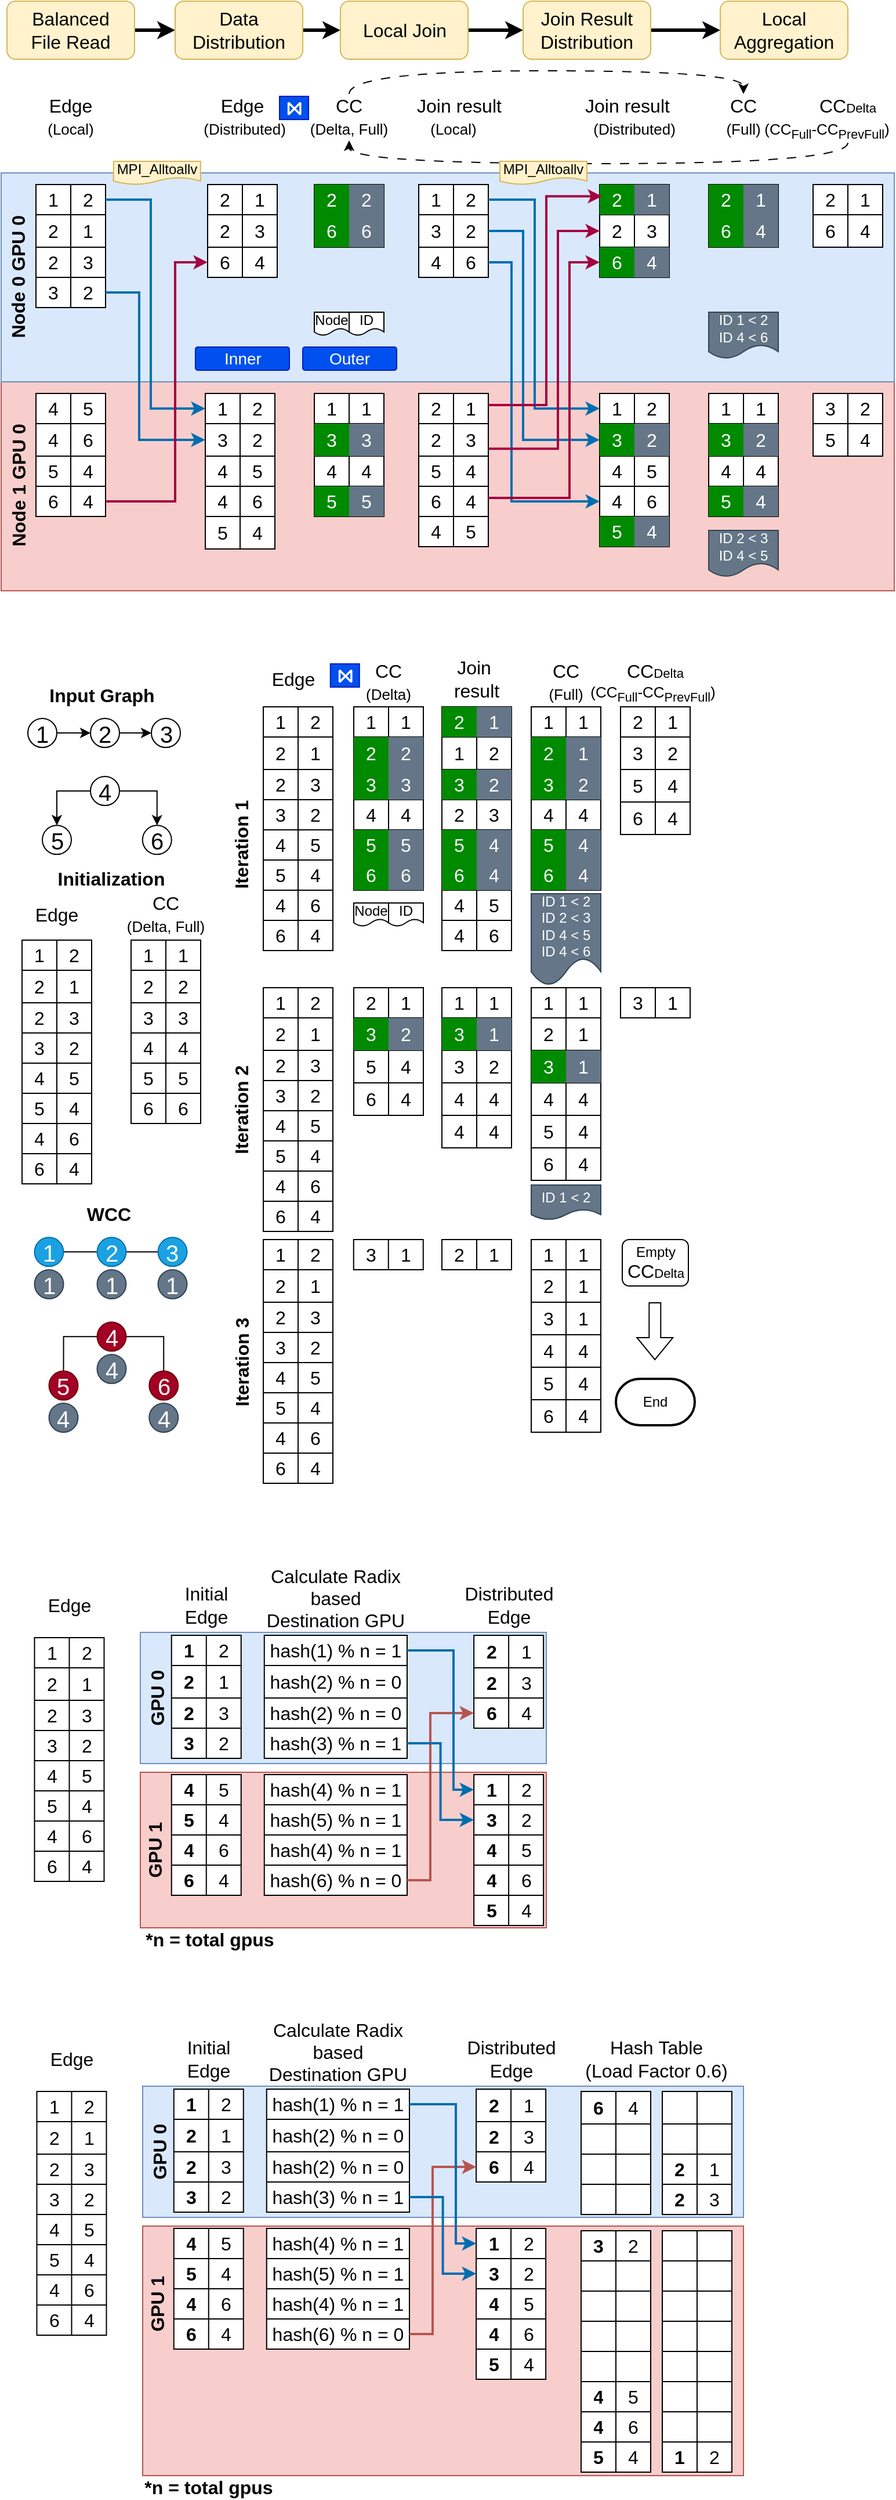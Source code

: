 <mxfile version="26.0.5">
  <diagram name="Page-1" id="79ASWJVpfwQT944X2djE">
    <mxGraphModel dx="1382" dy="874" grid="1" gridSize="10" guides="1" tooltips="1" connect="1" arrows="1" fold="1" page="1" pageScale="1" pageWidth="850" pageHeight="1100" math="0" shadow="0">
      <root>
        <mxCell id="0" />
        <mxCell id="1" parent="0" />
        <mxCell id="OZYLNpze6KhzjK43ZuWf-164" value="" style="rounded=0;whiteSpace=wrap;html=1;fillColor=#f8cecc;strokeColor=#b85450;" vertex="1" parent="1">
          <mxGeometry x="130" y="1648" width="350" height="134" as="geometry" />
        </mxCell>
        <mxCell id="OZYLNpze6KhzjK43ZuWf-163" value="" style="rounded=0;whiteSpace=wrap;html=1;fillColor=#dae8fc;strokeColor=#6c8ebf;" vertex="1" parent="1">
          <mxGeometry x="130" y="1527.47" width="350" height="113" as="geometry" />
        </mxCell>
        <mxCell id="SnXfCUuTCeVSRkXIkkFU-98" value="" style="rounded=0;whiteSpace=wrap;html=1;fillColor=#f8cecc;strokeColor=#b85450;" parent="1" vertex="1">
          <mxGeometry x="10" y="450" width="770" height="180" as="geometry" />
        </mxCell>
        <mxCell id="SnXfCUuTCeVSRkXIkkFU-90" value="" style="rounded=0;whiteSpace=wrap;html=1;fillColor=#dae8fc;strokeColor=#6c8ebf;" parent="1" vertex="1">
          <mxGeometry x="10" y="270" width="770" height="180" as="geometry" />
        </mxCell>
        <mxCell id="HkPxLdzzHPnUdWTfFzcf-1" value="" style="shape=table;startSize=0;container=1;collapsible=0;childLayout=tableLayout;fontSize=16;" parent="1" vertex="1">
          <mxGeometry x="40" y="280" width="60" height="106" as="geometry" />
        </mxCell>
        <mxCell id="HkPxLdzzHPnUdWTfFzcf-23" style="shape=tableRow;horizontal=0;startSize=0;swimlaneHead=0;swimlaneBody=0;strokeColor=inherit;top=0;left=0;bottom=0;right=0;collapsible=0;dropTarget=0;fillColor=none;points=[[0,0.5],[1,0.5]];portConstraint=eastwest;fontSize=16;" parent="HkPxLdzzHPnUdWTfFzcf-1" vertex="1">
          <mxGeometry width="60" height="26" as="geometry" />
        </mxCell>
        <mxCell id="HkPxLdzzHPnUdWTfFzcf-24" value="1" style="shape=partialRectangle;html=1;whiteSpace=wrap;connectable=0;strokeColor=inherit;overflow=hidden;fillColor=none;top=0;left=0;bottom=0;right=0;pointerEvents=1;fontSize=16;" parent="HkPxLdzzHPnUdWTfFzcf-23" vertex="1">
          <mxGeometry width="30" height="26" as="geometry">
            <mxRectangle width="30" height="26" as="alternateBounds" />
          </mxGeometry>
        </mxCell>
        <mxCell id="HkPxLdzzHPnUdWTfFzcf-25" value="2" style="shape=partialRectangle;html=1;whiteSpace=wrap;connectable=0;strokeColor=inherit;overflow=hidden;fillColor=none;top=0;left=0;bottom=0;right=0;pointerEvents=1;fontSize=16;" parent="HkPxLdzzHPnUdWTfFzcf-23" vertex="1">
          <mxGeometry x="30" width="30" height="26" as="geometry">
            <mxRectangle width="30" height="26" as="alternateBounds" />
          </mxGeometry>
        </mxCell>
        <mxCell id="HkPxLdzzHPnUdWTfFzcf-20" style="shape=tableRow;horizontal=0;startSize=0;swimlaneHead=0;swimlaneBody=0;strokeColor=inherit;top=0;left=0;bottom=0;right=0;collapsible=0;dropTarget=0;fillColor=none;points=[[0,0.5],[1,0.5]];portConstraint=eastwest;fontSize=16;" parent="HkPxLdzzHPnUdWTfFzcf-1" vertex="1">
          <mxGeometry y="26" width="60" height="28" as="geometry" />
        </mxCell>
        <mxCell id="HkPxLdzzHPnUdWTfFzcf-21" value="2" style="shape=partialRectangle;html=1;whiteSpace=wrap;connectable=0;strokeColor=inherit;overflow=hidden;fillColor=none;top=0;left=0;bottom=0;right=0;pointerEvents=1;fontSize=16;" parent="HkPxLdzzHPnUdWTfFzcf-20" vertex="1">
          <mxGeometry width="30" height="28" as="geometry">
            <mxRectangle width="30" height="28" as="alternateBounds" />
          </mxGeometry>
        </mxCell>
        <mxCell id="HkPxLdzzHPnUdWTfFzcf-22" value="1" style="shape=partialRectangle;html=1;whiteSpace=wrap;connectable=0;strokeColor=inherit;overflow=hidden;fillColor=none;top=0;left=0;bottom=0;right=0;pointerEvents=1;fontSize=16;" parent="HkPxLdzzHPnUdWTfFzcf-20" vertex="1">
          <mxGeometry x="30" width="30" height="28" as="geometry">
            <mxRectangle width="30" height="28" as="alternateBounds" />
          </mxGeometry>
        </mxCell>
        <mxCell id="HkPxLdzzHPnUdWTfFzcf-17" style="shape=tableRow;horizontal=0;startSize=0;swimlaneHead=0;swimlaneBody=0;strokeColor=inherit;top=0;left=0;bottom=0;right=0;collapsible=0;dropTarget=0;fillColor=none;points=[[0,0.5],[1,0.5]];portConstraint=eastwest;fontSize=16;" parent="HkPxLdzzHPnUdWTfFzcf-1" vertex="1">
          <mxGeometry y="54" width="60" height="26" as="geometry" />
        </mxCell>
        <mxCell id="HkPxLdzzHPnUdWTfFzcf-18" value="2" style="shape=partialRectangle;html=1;whiteSpace=wrap;connectable=0;strokeColor=inherit;overflow=hidden;fillColor=none;top=0;left=0;bottom=0;right=0;pointerEvents=1;fontSize=16;" parent="HkPxLdzzHPnUdWTfFzcf-17" vertex="1">
          <mxGeometry width="30" height="26" as="geometry">
            <mxRectangle width="30" height="26" as="alternateBounds" />
          </mxGeometry>
        </mxCell>
        <mxCell id="HkPxLdzzHPnUdWTfFzcf-19" value="3" style="shape=partialRectangle;html=1;whiteSpace=wrap;connectable=0;strokeColor=inherit;overflow=hidden;fillColor=none;top=0;left=0;bottom=0;right=0;pointerEvents=1;fontSize=16;" parent="HkPxLdzzHPnUdWTfFzcf-17" vertex="1">
          <mxGeometry x="30" width="30" height="26" as="geometry">
            <mxRectangle width="30" height="26" as="alternateBounds" />
          </mxGeometry>
        </mxCell>
        <mxCell id="HkPxLdzzHPnUdWTfFzcf-2" value="" style="shape=tableRow;horizontal=0;startSize=0;swimlaneHead=0;swimlaneBody=0;strokeColor=inherit;top=0;left=0;bottom=0;right=0;collapsible=0;dropTarget=0;fillColor=none;points=[[0,0.5],[1,0.5]];portConstraint=eastwest;fontSize=16;" parent="HkPxLdzzHPnUdWTfFzcf-1" vertex="1">
          <mxGeometry y="80" width="60" height="26" as="geometry" />
        </mxCell>
        <mxCell id="HkPxLdzzHPnUdWTfFzcf-14" value="3" style="shape=partialRectangle;html=1;whiteSpace=wrap;connectable=0;strokeColor=inherit;overflow=hidden;fillColor=none;top=0;left=0;bottom=0;right=0;pointerEvents=1;fontSize=16;" parent="HkPxLdzzHPnUdWTfFzcf-2" vertex="1">
          <mxGeometry width="30" height="26" as="geometry">
            <mxRectangle width="30" height="26" as="alternateBounds" />
          </mxGeometry>
        </mxCell>
        <mxCell id="HkPxLdzzHPnUdWTfFzcf-3" value="2" style="shape=partialRectangle;html=1;whiteSpace=wrap;connectable=0;strokeColor=inherit;overflow=hidden;fillColor=none;top=0;left=0;bottom=0;right=0;pointerEvents=1;fontSize=16;" parent="HkPxLdzzHPnUdWTfFzcf-2" vertex="1">
          <mxGeometry x="30" width="30" height="26" as="geometry">
            <mxRectangle width="30" height="26" as="alternateBounds" />
          </mxGeometry>
        </mxCell>
        <mxCell id="HkPxLdzzHPnUdWTfFzcf-26" value="" style="shape=table;startSize=0;container=1;collapsible=0;childLayout=tableLayout;fontSize=16;" parent="1" vertex="1">
          <mxGeometry x="40" y="460" width="60" height="106" as="geometry" />
        </mxCell>
        <mxCell id="HkPxLdzzHPnUdWTfFzcf-27" style="shape=tableRow;horizontal=0;startSize=0;swimlaneHead=0;swimlaneBody=0;strokeColor=inherit;top=0;left=0;bottom=0;right=0;collapsible=0;dropTarget=0;fillColor=none;points=[[0,0.5],[1,0.5]];portConstraint=eastwest;fontSize=16;" parent="HkPxLdzzHPnUdWTfFzcf-26" vertex="1">
          <mxGeometry width="60" height="26" as="geometry" />
        </mxCell>
        <mxCell id="HkPxLdzzHPnUdWTfFzcf-28" value="4" style="shape=partialRectangle;html=1;whiteSpace=wrap;connectable=0;strokeColor=inherit;overflow=hidden;fillColor=none;top=0;left=0;bottom=0;right=0;pointerEvents=1;fontSize=16;" parent="HkPxLdzzHPnUdWTfFzcf-27" vertex="1">
          <mxGeometry width="30" height="26" as="geometry">
            <mxRectangle width="30" height="26" as="alternateBounds" />
          </mxGeometry>
        </mxCell>
        <mxCell id="HkPxLdzzHPnUdWTfFzcf-29" value="5" style="shape=partialRectangle;html=1;whiteSpace=wrap;connectable=0;strokeColor=inherit;overflow=hidden;fillColor=none;top=0;left=0;bottom=0;right=0;pointerEvents=1;fontSize=16;" parent="HkPxLdzzHPnUdWTfFzcf-27" vertex="1">
          <mxGeometry x="30" width="30" height="26" as="geometry">
            <mxRectangle width="30" height="26" as="alternateBounds" />
          </mxGeometry>
        </mxCell>
        <mxCell id="HkPxLdzzHPnUdWTfFzcf-30" style="shape=tableRow;horizontal=0;startSize=0;swimlaneHead=0;swimlaneBody=0;strokeColor=inherit;top=0;left=0;bottom=0;right=0;collapsible=0;dropTarget=0;fillColor=none;points=[[0,0.5],[1,0.5]];portConstraint=eastwest;fontSize=16;" parent="HkPxLdzzHPnUdWTfFzcf-26" vertex="1">
          <mxGeometry y="26" width="60" height="28" as="geometry" />
        </mxCell>
        <mxCell id="HkPxLdzzHPnUdWTfFzcf-31" value="4" style="shape=partialRectangle;html=1;whiteSpace=wrap;connectable=0;strokeColor=inherit;overflow=hidden;fillColor=none;top=0;left=0;bottom=0;right=0;pointerEvents=1;fontSize=16;" parent="HkPxLdzzHPnUdWTfFzcf-30" vertex="1">
          <mxGeometry width="30" height="28" as="geometry">
            <mxRectangle width="30" height="28" as="alternateBounds" />
          </mxGeometry>
        </mxCell>
        <mxCell id="HkPxLdzzHPnUdWTfFzcf-32" value="6" style="shape=partialRectangle;html=1;whiteSpace=wrap;connectable=0;strokeColor=inherit;overflow=hidden;fillColor=none;top=0;left=0;bottom=0;right=0;pointerEvents=1;fontSize=16;" parent="HkPxLdzzHPnUdWTfFzcf-30" vertex="1">
          <mxGeometry x="30" width="30" height="28" as="geometry">
            <mxRectangle width="30" height="28" as="alternateBounds" />
          </mxGeometry>
        </mxCell>
        <mxCell id="HkPxLdzzHPnUdWTfFzcf-33" style="shape=tableRow;horizontal=0;startSize=0;swimlaneHead=0;swimlaneBody=0;strokeColor=inherit;top=0;left=0;bottom=0;right=0;collapsible=0;dropTarget=0;fillColor=none;points=[[0,0.5],[1,0.5]];portConstraint=eastwest;fontSize=16;" parent="HkPxLdzzHPnUdWTfFzcf-26" vertex="1">
          <mxGeometry y="54" width="60" height="26" as="geometry" />
        </mxCell>
        <mxCell id="HkPxLdzzHPnUdWTfFzcf-34" value="5" style="shape=partialRectangle;html=1;whiteSpace=wrap;connectable=0;strokeColor=inherit;overflow=hidden;fillColor=none;top=0;left=0;bottom=0;right=0;pointerEvents=1;fontSize=16;" parent="HkPxLdzzHPnUdWTfFzcf-33" vertex="1">
          <mxGeometry width="30" height="26" as="geometry">
            <mxRectangle width="30" height="26" as="alternateBounds" />
          </mxGeometry>
        </mxCell>
        <mxCell id="HkPxLdzzHPnUdWTfFzcf-35" value="4" style="shape=partialRectangle;html=1;whiteSpace=wrap;connectable=0;strokeColor=inherit;overflow=hidden;fillColor=none;top=0;left=0;bottom=0;right=0;pointerEvents=1;fontSize=16;" parent="HkPxLdzzHPnUdWTfFzcf-33" vertex="1">
          <mxGeometry x="30" width="30" height="26" as="geometry">
            <mxRectangle width="30" height="26" as="alternateBounds" />
          </mxGeometry>
        </mxCell>
        <mxCell id="HkPxLdzzHPnUdWTfFzcf-36" value="" style="shape=tableRow;horizontal=0;startSize=0;swimlaneHead=0;swimlaneBody=0;strokeColor=inherit;top=0;left=0;bottom=0;right=0;collapsible=0;dropTarget=0;fillColor=none;points=[[0,0.5],[1,0.5]];portConstraint=eastwest;fontSize=16;" parent="HkPxLdzzHPnUdWTfFzcf-26" vertex="1">
          <mxGeometry y="80" width="60" height="26" as="geometry" />
        </mxCell>
        <mxCell id="HkPxLdzzHPnUdWTfFzcf-37" value="6" style="shape=partialRectangle;html=1;whiteSpace=wrap;connectable=0;strokeColor=inherit;overflow=hidden;fillColor=none;top=0;left=0;bottom=0;right=0;pointerEvents=1;fontSize=16;" parent="HkPxLdzzHPnUdWTfFzcf-36" vertex="1">
          <mxGeometry width="30" height="26" as="geometry">
            <mxRectangle width="30" height="26" as="alternateBounds" />
          </mxGeometry>
        </mxCell>
        <mxCell id="HkPxLdzzHPnUdWTfFzcf-38" value="4" style="shape=partialRectangle;html=1;whiteSpace=wrap;connectable=0;strokeColor=inherit;overflow=hidden;fillColor=none;top=0;left=0;bottom=0;right=0;pointerEvents=1;fontSize=16;" parent="HkPxLdzzHPnUdWTfFzcf-36" vertex="1">
          <mxGeometry x="30" width="30" height="26" as="geometry">
            <mxRectangle width="30" height="26" as="alternateBounds" />
          </mxGeometry>
        </mxCell>
        <mxCell id="HkPxLdzzHPnUdWTfFzcf-45" value="" style="shape=table;startSize=0;container=1;collapsible=0;childLayout=tableLayout;fontSize=16;" parent="1" vertex="1">
          <mxGeometry x="188" y="280" width="60" height="80" as="geometry" />
        </mxCell>
        <mxCell id="HkPxLdzzHPnUdWTfFzcf-46" style="shape=tableRow;horizontal=0;startSize=0;swimlaneHead=0;swimlaneBody=0;strokeColor=inherit;top=0;left=0;bottom=0;right=0;collapsible=0;dropTarget=0;fillColor=none;points=[[0,0.5],[1,0.5]];portConstraint=eastwest;fontSize=16;" parent="HkPxLdzzHPnUdWTfFzcf-45" vertex="1">
          <mxGeometry width="60" height="26" as="geometry" />
        </mxCell>
        <mxCell id="HkPxLdzzHPnUdWTfFzcf-47" value="2" style="shape=partialRectangle;html=1;whiteSpace=wrap;connectable=0;strokeColor=inherit;overflow=hidden;fillColor=none;top=0;left=0;bottom=0;right=0;pointerEvents=1;fontSize=16;" parent="HkPxLdzzHPnUdWTfFzcf-46" vertex="1">
          <mxGeometry width="30" height="26" as="geometry">
            <mxRectangle width="30" height="26" as="alternateBounds" />
          </mxGeometry>
        </mxCell>
        <mxCell id="HkPxLdzzHPnUdWTfFzcf-48" value="1" style="shape=partialRectangle;html=1;whiteSpace=wrap;connectable=0;strokeColor=inherit;overflow=hidden;fillColor=none;top=0;left=0;bottom=0;right=0;pointerEvents=1;fontSize=16;" parent="HkPxLdzzHPnUdWTfFzcf-46" vertex="1">
          <mxGeometry x="30" width="30" height="26" as="geometry">
            <mxRectangle width="30" height="26" as="alternateBounds" />
          </mxGeometry>
        </mxCell>
        <mxCell id="HkPxLdzzHPnUdWTfFzcf-49" style="shape=tableRow;horizontal=0;startSize=0;swimlaneHead=0;swimlaneBody=0;strokeColor=inherit;top=0;left=0;bottom=0;right=0;collapsible=0;dropTarget=0;fillColor=none;points=[[0,0.5],[1,0.5]];portConstraint=eastwest;fontSize=16;" parent="HkPxLdzzHPnUdWTfFzcf-45" vertex="1">
          <mxGeometry y="26" width="60" height="28" as="geometry" />
        </mxCell>
        <mxCell id="HkPxLdzzHPnUdWTfFzcf-50" value="2" style="shape=partialRectangle;html=1;whiteSpace=wrap;connectable=0;strokeColor=inherit;overflow=hidden;fillColor=none;top=0;left=0;bottom=0;right=0;pointerEvents=1;fontSize=16;" parent="HkPxLdzzHPnUdWTfFzcf-49" vertex="1">
          <mxGeometry width="30" height="28" as="geometry">
            <mxRectangle width="30" height="28" as="alternateBounds" />
          </mxGeometry>
        </mxCell>
        <mxCell id="HkPxLdzzHPnUdWTfFzcf-51" value="3" style="shape=partialRectangle;html=1;whiteSpace=wrap;connectable=0;strokeColor=inherit;overflow=hidden;fillColor=none;top=0;left=0;bottom=0;right=0;pointerEvents=1;fontSize=16;" parent="HkPxLdzzHPnUdWTfFzcf-49" vertex="1">
          <mxGeometry x="30" width="30" height="28" as="geometry">
            <mxRectangle width="30" height="28" as="alternateBounds" />
          </mxGeometry>
        </mxCell>
        <mxCell id="HkPxLdzzHPnUdWTfFzcf-52" style="shape=tableRow;horizontal=0;startSize=0;swimlaneHead=0;swimlaneBody=0;strokeColor=inherit;top=0;left=0;bottom=0;right=0;collapsible=0;dropTarget=0;fillColor=none;points=[[0,0.5],[1,0.5]];portConstraint=eastwest;fontSize=16;" parent="HkPxLdzzHPnUdWTfFzcf-45" vertex="1">
          <mxGeometry y="54" width="60" height="26" as="geometry" />
        </mxCell>
        <mxCell id="HkPxLdzzHPnUdWTfFzcf-53" value="6" style="shape=partialRectangle;html=1;whiteSpace=wrap;connectable=0;strokeColor=inherit;overflow=hidden;fillColor=none;top=0;left=0;bottom=0;right=0;pointerEvents=1;fontSize=16;" parent="HkPxLdzzHPnUdWTfFzcf-52" vertex="1">
          <mxGeometry width="30" height="26" as="geometry">
            <mxRectangle width="30" height="26" as="alternateBounds" />
          </mxGeometry>
        </mxCell>
        <mxCell id="HkPxLdzzHPnUdWTfFzcf-54" value="4" style="shape=partialRectangle;html=1;whiteSpace=wrap;connectable=0;strokeColor=inherit;overflow=hidden;fillColor=none;top=0;left=0;bottom=0;right=0;pointerEvents=1;fontSize=16;" parent="HkPxLdzzHPnUdWTfFzcf-52" vertex="1">
          <mxGeometry x="30" width="30" height="26" as="geometry">
            <mxRectangle width="30" height="26" as="alternateBounds" />
          </mxGeometry>
        </mxCell>
        <mxCell id="HkPxLdzzHPnUdWTfFzcf-61" value="" style="shape=table;startSize=0;container=1;collapsible=0;childLayout=tableLayout;fontSize=16;" parent="1" vertex="1">
          <mxGeometry x="186" y="460" width="60" height="134" as="geometry" />
        </mxCell>
        <mxCell id="HkPxLdzzHPnUdWTfFzcf-62" style="shape=tableRow;horizontal=0;startSize=0;swimlaneHead=0;swimlaneBody=0;strokeColor=inherit;top=0;left=0;bottom=0;right=0;collapsible=0;dropTarget=0;fillColor=none;points=[[0,0.5],[1,0.5]];portConstraint=eastwest;fontSize=16;" parent="HkPxLdzzHPnUdWTfFzcf-61" vertex="1">
          <mxGeometry width="60" height="26" as="geometry" />
        </mxCell>
        <mxCell id="HkPxLdzzHPnUdWTfFzcf-63" value="1" style="shape=partialRectangle;html=1;whiteSpace=wrap;connectable=0;strokeColor=inherit;overflow=hidden;fillColor=none;top=0;left=0;bottom=0;right=0;pointerEvents=1;fontSize=16;" parent="HkPxLdzzHPnUdWTfFzcf-62" vertex="1">
          <mxGeometry width="30" height="26" as="geometry">
            <mxRectangle width="30" height="26" as="alternateBounds" />
          </mxGeometry>
        </mxCell>
        <mxCell id="HkPxLdzzHPnUdWTfFzcf-64" value="2" style="shape=partialRectangle;html=1;whiteSpace=wrap;connectable=0;strokeColor=inherit;overflow=hidden;fillColor=none;top=0;left=0;bottom=0;right=0;pointerEvents=1;fontSize=16;" parent="HkPxLdzzHPnUdWTfFzcf-62" vertex="1">
          <mxGeometry x="30" width="30" height="26" as="geometry">
            <mxRectangle width="30" height="26" as="alternateBounds" />
          </mxGeometry>
        </mxCell>
        <mxCell id="HkPxLdzzHPnUdWTfFzcf-65" style="shape=tableRow;horizontal=0;startSize=0;swimlaneHead=0;swimlaneBody=0;strokeColor=inherit;top=0;left=0;bottom=0;right=0;collapsible=0;dropTarget=0;fillColor=none;points=[[0,0.5],[1,0.5]];portConstraint=eastwest;fontSize=16;" parent="HkPxLdzzHPnUdWTfFzcf-61" vertex="1">
          <mxGeometry y="26" width="60" height="28" as="geometry" />
        </mxCell>
        <mxCell id="HkPxLdzzHPnUdWTfFzcf-66" value="3" style="shape=partialRectangle;html=1;whiteSpace=wrap;connectable=0;strokeColor=inherit;overflow=hidden;fillColor=none;top=0;left=0;bottom=0;right=0;pointerEvents=1;fontSize=16;" parent="HkPxLdzzHPnUdWTfFzcf-65" vertex="1">
          <mxGeometry width="30" height="28" as="geometry">
            <mxRectangle width="30" height="28" as="alternateBounds" />
          </mxGeometry>
        </mxCell>
        <mxCell id="HkPxLdzzHPnUdWTfFzcf-67" value="2" style="shape=partialRectangle;html=1;whiteSpace=wrap;connectable=0;strokeColor=inherit;overflow=hidden;fillColor=none;top=0;left=0;bottom=0;right=0;pointerEvents=1;fontSize=16;" parent="HkPxLdzzHPnUdWTfFzcf-65" vertex="1">
          <mxGeometry x="30" width="30" height="28" as="geometry">
            <mxRectangle width="30" height="28" as="alternateBounds" />
          </mxGeometry>
        </mxCell>
        <mxCell id="HkPxLdzzHPnUdWTfFzcf-68" style="shape=tableRow;horizontal=0;startSize=0;swimlaneHead=0;swimlaneBody=0;strokeColor=inherit;top=0;left=0;bottom=0;right=0;collapsible=0;dropTarget=0;fillColor=none;points=[[0,0.5],[1,0.5]];portConstraint=eastwest;fontSize=16;" parent="HkPxLdzzHPnUdWTfFzcf-61" vertex="1">
          <mxGeometry y="54" width="60" height="26" as="geometry" />
        </mxCell>
        <mxCell id="HkPxLdzzHPnUdWTfFzcf-69" value="4" style="shape=partialRectangle;html=1;whiteSpace=wrap;connectable=0;strokeColor=inherit;overflow=hidden;fillColor=none;top=0;left=0;bottom=0;right=0;pointerEvents=1;fontSize=16;" parent="HkPxLdzzHPnUdWTfFzcf-68" vertex="1">
          <mxGeometry width="30" height="26" as="geometry">
            <mxRectangle width="30" height="26" as="alternateBounds" />
          </mxGeometry>
        </mxCell>
        <mxCell id="HkPxLdzzHPnUdWTfFzcf-70" value="5" style="shape=partialRectangle;html=1;whiteSpace=wrap;connectable=0;strokeColor=inherit;overflow=hidden;fillColor=none;top=0;left=0;bottom=0;right=0;pointerEvents=1;fontSize=16;" parent="HkPxLdzzHPnUdWTfFzcf-68" vertex="1">
          <mxGeometry x="30" width="30" height="26" as="geometry">
            <mxRectangle width="30" height="26" as="alternateBounds" />
          </mxGeometry>
        </mxCell>
        <mxCell id="HkPxLdzzHPnUdWTfFzcf-71" value="" style="shape=tableRow;horizontal=0;startSize=0;swimlaneHead=0;swimlaneBody=0;strokeColor=inherit;top=0;left=0;bottom=0;right=0;collapsible=0;dropTarget=0;fillColor=none;points=[[0,0.5],[1,0.5]];portConstraint=eastwest;fontSize=16;" parent="HkPxLdzzHPnUdWTfFzcf-61" vertex="1">
          <mxGeometry y="80" width="60" height="26" as="geometry" />
        </mxCell>
        <mxCell id="HkPxLdzzHPnUdWTfFzcf-72" value="4" style="shape=partialRectangle;html=1;whiteSpace=wrap;connectable=0;strokeColor=inherit;overflow=hidden;fillColor=none;top=0;left=0;bottom=0;right=0;pointerEvents=1;fontSize=16;" parent="HkPxLdzzHPnUdWTfFzcf-71" vertex="1">
          <mxGeometry width="30" height="26" as="geometry">
            <mxRectangle width="30" height="26" as="alternateBounds" />
          </mxGeometry>
        </mxCell>
        <mxCell id="HkPxLdzzHPnUdWTfFzcf-73" value="6" style="shape=partialRectangle;html=1;whiteSpace=wrap;connectable=0;strokeColor=inherit;overflow=hidden;fillColor=none;top=0;left=0;bottom=0;right=0;pointerEvents=1;fontSize=16;" parent="HkPxLdzzHPnUdWTfFzcf-71" vertex="1">
          <mxGeometry x="30" width="30" height="26" as="geometry">
            <mxRectangle width="30" height="26" as="alternateBounds" />
          </mxGeometry>
        </mxCell>
        <mxCell id="HkPxLdzzHPnUdWTfFzcf-74" value="" style="shape=tableRow;horizontal=0;startSize=0;swimlaneHead=0;swimlaneBody=0;strokeColor=inherit;top=0;left=0;bottom=0;right=0;collapsible=0;dropTarget=0;fillColor=none;points=[[0,0.5],[1,0.5]];portConstraint=eastwest;fontSize=16;" parent="HkPxLdzzHPnUdWTfFzcf-61" vertex="1">
          <mxGeometry y="106" width="60" height="28" as="geometry" />
        </mxCell>
        <mxCell id="HkPxLdzzHPnUdWTfFzcf-75" value="5" style="shape=partialRectangle;html=1;whiteSpace=wrap;connectable=0;strokeColor=inherit;overflow=hidden;fillColor=none;top=0;left=0;bottom=0;right=0;pointerEvents=1;fontSize=16;" parent="HkPxLdzzHPnUdWTfFzcf-74" vertex="1">
          <mxGeometry width="30" height="28" as="geometry">
            <mxRectangle width="30" height="28" as="alternateBounds" />
          </mxGeometry>
        </mxCell>
        <mxCell id="HkPxLdzzHPnUdWTfFzcf-76" value="4" style="shape=partialRectangle;html=1;whiteSpace=wrap;connectable=0;strokeColor=inherit;overflow=hidden;fillColor=none;top=0;left=0;bottom=0;right=0;pointerEvents=1;fontSize=16;" parent="HkPxLdzzHPnUdWTfFzcf-74" vertex="1">
          <mxGeometry x="30" width="30" height="28" as="geometry">
            <mxRectangle width="30" height="28" as="alternateBounds" />
          </mxGeometry>
        </mxCell>
        <mxCell id="HkPxLdzzHPnUdWTfFzcf-80" style="edgeStyle=orthogonalEdgeStyle;rounded=0;orthogonalLoop=1;jettySize=auto;html=1;exitX=1;exitY=0.5;exitDx=0;exitDy=0;fillColor=#1ba1e2;strokeColor=#006EAF;strokeWidth=2;" parent="1" source="HkPxLdzzHPnUdWTfFzcf-23" target="HkPxLdzzHPnUdWTfFzcf-62" edge="1">
          <mxGeometry relative="1" as="geometry">
            <mxPoint x="119" y="293" as="sourcePoint" />
            <Array as="points">
              <mxPoint x="139" y="293" />
              <mxPoint x="139" y="473" />
            </Array>
          </mxGeometry>
        </mxCell>
        <mxCell id="HkPxLdzzHPnUdWTfFzcf-81" style="edgeStyle=orthogonalEdgeStyle;rounded=0;orthogonalLoop=1;jettySize=auto;html=1;exitX=1;exitY=0.5;exitDx=0;exitDy=0;fillColor=#1ba1e2;strokeColor=#006EAF;strokeWidth=2;entryX=0;entryY=0.5;entryDx=0;entryDy=0;" parent="1" source="HkPxLdzzHPnUdWTfFzcf-2" target="HkPxLdzzHPnUdWTfFzcf-65" edge="1">
          <mxGeometry relative="1" as="geometry">
            <mxPoint x="119" y="373" as="sourcePoint" />
            <mxPoint x="168" y="483" as="targetPoint" />
            <Array as="points">
              <mxPoint x="129" y="373" />
              <mxPoint x="129" y="500" />
            </Array>
          </mxGeometry>
        </mxCell>
        <mxCell id="HkPxLdzzHPnUdWTfFzcf-85" style="edgeStyle=orthogonalEdgeStyle;rounded=0;orthogonalLoop=1;jettySize=auto;html=1;fillColor=#d80073;strokeColor=#A50040;strokeWidth=2;entryX=0;entryY=0.5;entryDx=0;entryDy=0;exitX=1;exitY=0.5;exitDx=0;exitDy=0;" parent="1" source="HkPxLdzzHPnUdWTfFzcf-36" target="HkPxLdzzHPnUdWTfFzcf-52" edge="1">
          <mxGeometry relative="1" as="geometry">
            <mxPoint x="110" y="540" as="sourcePoint" />
            <mxPoint x="188" y="373" as="targetPoint" />
            <Array as="points">
              <mxPoint x="160" y="553" />
              <mxPoint x="160" y="347" />
            </Array>
          </mxGeometry>
        </mxCell>
        <mxCell id="HkPxLdzzHPnUdWTfFzcf-87" value="" style="shape=table;startSize=0;container=1;collapsible=0;childLayout=tableLayout;fontSize=16;" parent="1" vertex="1">
          <mxGeometry x="280" y="280" width="60" height="54" as="geometry" />
        </mxCell>
        <mxCell id="HkPxLdzzHPnUdWTfFzcf-88" style="shape=tableRow;horizontal=0;startSize=0;swimlaneHead=0;swimlaneBody=0;strokeColor=inherit;top=0;left=0;bottom=0;right=0;collapsible=0;dropTarget=0;fillColor=none;points=[[0,0.5],[1,0.5]];portConstraint=eastwest;fontSize=16;" parent="HkPxLdzzHPnUdWTfFzcf-87" vertex="1">
          <mxGeometry width="60" height="26" as="geometry" />
        </mxCell>
        <mxCell id="HkPxLdzzHPnUdWTfFzcf-89" value="2" style="shape=partialRectangle;html=1;whiteSpace=wrap;connectable=0;strokeColor=#005700;overflow=hidden;fillColor=#008a00;top=0;left=0;bottom=0;right=0;pointerEvents=1;fontSize=16;labelBorderColor=none;labelBackgroundColor=none;fontStyle=0;fontColor=#ffffff;" parent="HkPxLdzzHPnUdWTfFzcf-88" vertex="1">
          <mxGeometry width="30" height="26" as="geometry">
            <mxRectangle width="30" height="26" as="alternateBounds" />
          </mxGeometry>
        </mxCell>
        <mxCell id="HkPxLdzzHPnUdWTfFzcf-90" value="2" style="shape=partialRectangle;html=1;whiteSpace=wrap;connectable=0;strokeColor=#314354;overflow=hidden;fillColor=#647687;top=0;left=0;bottom=0;right=0;pointerEvents=1;fontSize=16;labelBorderColor=none;labelBackgroundColor=none;fontStyle=0;fontColor=#ffffff;" parent="HkPxLdzzHPnUdWTfFzcf-88" vertex="1">
          <mxGeometry x="30" width="30" height="26" as="geometry">
            <mxRectangle width="30" height="26" as="alternateBounds" />
          </mxGeometry>
        </mxCell>
        <mxCell id="HkPxLdzzHPnUdWTfFzcf-91" style="shape=tableRow;horizontal=0;startSize=0;swimlaneHead=0;swimlaneBody=0;strokeColor=inherit;top=0;left=0;bottom=0;right=0;collapsible=0;dropTarget=0;fillColor=none;points=[[0,0.5],[1,0.5]];portConstraint=eastwest;fontSize=16;" parent="HkPxLdzzHPnUdWTfFzcf-87" vertex="1">
          <mxGeometry y="26" width="60" height="28" as="geometry" />
        </mxCell>
        <mxCell id="HkPxLdzzHPnUdWTfFzcf-92" value="6" style="shape=partialRectangle;html=1;whiteSpace=wrap;connectable=0;strokeColor=#005700;overflow=hidden;fillColor=#008a00;top=0;left=0;bottom=0;right=0;pointerEvents=1;fontSize=16;fontColor=#ffffff;" parent="HkPxLdzzHPnUdWTfFzcf-91" vertex="1">
          <mxGeometry width="30" height="28" as="geometry">
            <mxRectangle width="30" height="28" as="alternateBounds" />
          </mxGeometry>
        </mxCell>
        <mxCell id="HkPxLdzzHPnUdWTfFzcf-93" value="6" style="shape=partialRectangle;html=1;whiteSpace=wrap;connectable=0;strokeColor=#314354;overflow=hidden;fillColor=#647687;top=0;left=0;bottom=0;right=0;pointerEvents=1;fontSize=16;fontColor=#ffffff;" parent="HkPxLdzzHPnUdWTfFzcf-91" vertex="1">
          <mxGeometry x="30" width="30" height="28" as="geometry">
            <mxRectangle width="30" height="28" as="alternateBounds" />
          </mxGeometry>
        </mxCell>
        <mxCell id="HkPxLdzzHPnUdWTfFzcf-103" value="" style="shape=table;startSize=0;container=1;collapsible=0;childLayout=tableLayout;fontSize=16;" parent="1" vertex="1">
          <mxGeometry x="280" y="460" width="60" height="106" as="geometry" />
        </mxCell>
        <mxCell id="HkPxLdzzHPnUdWTfFzcf-104" style="shape=tableRow;horizontal=0;startSize=0;swimlaneHead=0;swimlaneBody=0;strokeColor=inherit;top=0;left=0;bottom=0;right=0;collapsible=0;dropTarget=0;fillColor=none;points=[[0,0.5],[1,0.5]];portConstraint=eastwest;fontSize=16;" parent="HkPxLdzzHPnUdWTfFzcf-103" vertex="1">
          <mxGeometry width="60" height="26" as="geometry" />
        </mxCell>
        <mxCell id="HkPxLdzzHPnUdWTfFzcf-105" value="1" style="shape=partialRectangle;html=1;whiteSpace=wrap;connectable=0;strokeColor=inherit;overflow=hidden;fillColor=none;top=0;left=0;bottom=0;right=0;pointerEvents=1;fontSize=16;" parent="HkPxLdzzHPnUdWTfFzcf-104" vertex="1">
          <mxGeometry width="30" height="26" as="geometry">
            <mxRectangle width="30" height="26" as="alternateBounds" />
          </mxGeometry>
        </mxCell>
        <mxCell id="HkPxLdzzHPnUdWTfFzcf-106" value="1" style="shape=partialRectangle;html=1;whiteSpace=wrap;connectable=0;strokeColor=inherit;overflow=hidden;fillColor=none;top=0;left=0;bottom=0;right=0;pointerEvents=1;fontSize=16;" parent="HkPxLdzzHPnUdWTfFzcf-104" vertex="1">
          <mxGeometry x="30" width="30" height="26" as="geometry">
            <mxRectangle width="30" height="26" as="alternateBounds" />
          </mxGeometry>
        </mxCell>
        <mxCell id="HkPxLdzzHPnUdWTfFzcf-107" style="shape=tableRow;horizontal=0;startSize=0;swimlaneHead=0;swimlaneBody=0;strokeColor=inherit;top=0;left=0;bottom=0;right=0;collapsible=0;dropTarget=0;fillColor=none;points=[[0,0.5],[1,0.5]];portConstraint=eastwest;fontSize=16;" parent="HkPxLdzzHPnUdWTfFzcf-103" vertex="1">
          <mxGeometry y="26" width="60" height="28" as="geometry" />
        </mxCell>
        <mxCell id="HkPxLdzzHPnUdWTfFzcf-108" value="3" style="shape=partialRectangle;html=1;whiteSpace=wrap;connectable=0;strokeColor=#005700;overflow=hidden;fillColor=#008a00;top=0;left=0;bottom=0;right=0;pointerEvents=1;fontSize=16;fontColor=#ffffff;" parent="HkPxLdzzHPnUdWTfFzcf-107" vertex="1">
          <mxGeometry width="30" height="28" as="geometry">
            <mxRectangle width="30" height="28" as="alternateBounds" />
          </mxGeometry>
        </mxCell>
        <mxCell id="HkPxLdzzHPnUdWTfFzcf-109" value="3" style="shape=partialRectangle;html=1;whiteSpace=wrap;connectable=0;strokeColor=#314354;overflow=hidden;fillColor=#647687;top=0;left=0;bottom=0;right=0;pointerEvents=1;fontSize=16;fontColor=#ffffff;" parent="HkPxLdzzHPnUdWTfFzcf-107" vertex="1">
          <mxGeometry x="30" width="30" height="28" as="geometry">
            <mxRectangle width="30" height="28" as="alternateBounds" />
          </mxGeometry>
        </mxCell>
        <mxCell id="HkPxLdzzHPnUdWTfFzcf-110" style="shape=tableRow;horizontal=0;startSize=0;swimlaneHead=0;swimlaneBody=0;strokeColor=inherit;top=0;left=0;bottom=0;right=0;collapsible=0;dropTarget=0;fillColor=none;points=[[0,0.5],[1,0.5]];portConstraint=eastwest;fontSize=16;" parent="HkPxLdzzHPnUdWTfFzcf-103" vertex="1">
          <mxGeometry y="54" width="60" height="26" as="geometry" />
        </mxCell>
        <mxCell id="HkPxLdzzHPnUdWTfFzcf-111" value="4" style="shape=partialRectangle;html=1;whiteSpace=wrap;connectable=0;strokeColor=inherit;overflow=hidden;fillColor=none;top=0;left=0;bottom=0;right=0;pointerEvents=1;fontSize=16;" parent="HkPxLdzzHPnUdWTfFzcf-110" vertex="1">
          <mxGeometry width="30" height="26" as="geometry">
            <mxRectangle width="30" height="26" as="alternateBounds" />
          </mxGeometry>
        </mxCell>
        <mxCell id="HkPxLdzzHPnUdWTfFzcf-112" value="4" style="shape=partialRectangle;html=1;whiteSpace=wrap;connectable=0;strokeColor=inherit;overflow=hidden;fillColor=none;top=0;left=0;bottom=0;right=0;pointerEvents=1;fontSize=16;" parent="HkPxLdzzHPnUdWTfFzcf-110" vertex="1">
          <mxGeometry x="30" width="30" height="26" as="geometry">
            <mxRectangle width="30" height="26" as="alternateBounds" />
          </mxGeometry>
        </mxCell>
        <mxCell id="HkPxLdzzHPnUdWTfFzcf-113" style="shape=tableRow;horizontal=0;startSize=0;swimlaneHead=0;swimlaneBody=0;strokeColor=inherit;top=0;left=0;bottom=0;right=0;collapsible=0;dropTarget=0;fillColor=none;points=[[0,0.5],[1,0.5]];portConstraint=eastwest;fontSize=16;" parent="HkPxLdzzHPnUdWTfFzcf-103" vertex="1">
          <mxGeometry y="80" width="60" height="26" as="geometry" />
        </mxCell>
        <mxCell id="HkPxLdzzHPnUdWTfFzcf-114" value="5" style="shape=partialRectangle;html=1;whiteSpace=wrap;connectable=0;strokeColor=#005700;overflow=hidden;fillColor=#008a00;top=0;left=0;bottom=0;right=0;pointerEvents=1;fontSize=16;fontColor=#ffffff;" parent="HkPxLdzzHPnUdWTfFzcf-113" vertex="1">
          <mxGeometry width="30" height="26" as="geometry">
            <mxRectangle width="30" height="26" as="alternateBounds" />
          </mxGeometry>
        </mxCell>
        <mxCell id="HkPxLdzzHPnUdWTfFzcf-115" value="5" style="shape=partialRectangle;html=1;whiteSpace=wrap;connectable=0;strokeColor=#314354;overflow=hidden;fillColor=#647687;top=0;left=0;bottom=0;right=0;pointerEvents=1;fontSize=16;fontColor=#ffffff;" parent="HkPxLdzzHPnUdWTfFzcf-113" vertex="1">
          <mxGeometry x="30" width="30" height="26" as="geometry">
            <mxRectangle width="30" height="26" as="alternateBounds" />
          </mxGeometry>
        </mxCell>
        <mxCell id="HkPxLdzzHPnUdWTfFzcf-116" value="" style="shape=table;startSize=0;container=1;collapsible=0;childLayout=tableLayout;fontSize=16;" parent="1" vertex="1">
          <mxGeometry x="370" y="280" width="60" height="80" as="geometry" />
        </mxCell>
        <mxCell id="HkPxLdzzHPnUdWTfFzcf-117" style="shape=tableRow;horizontal=0;startSize=0;swimlaneHead=0;swimlaneBody=0;strokeColor=inherit;top=0;left=0;bottom=0;right=0;collapsible=0;dropTarget=0;fillColor=none;points=[[0,0.5],[1,0.5]];portConstraint=eastwest;fontSize=16;" parent="HkPxLdzzHPnUdWTfFzcf-116" vertex="1">
          <mxGeometry width="60" height="26" as="geometry" />
        </mxCell>
        <mxCell id="HkPxLdzzHPnUdWTfFzcf-118" value="1" style="shape=partialRectangle;html=1;whiteSpace=wrap;connectable=0;strokeColor=inherit;overflow=hidden;fillColor=none;top=0;left=0;bottom=0;right=0;pointerEvents=1;fontSize=16;" parent="HkPxLdzzHPnUdWTfFzcf-117" vertex="1">
          <mxGeometry width="30" height="26" as="geometry">
            <mxRectangle width="30" height="26" as="alternateBounds" />
          </mxGeometry>
        </mxCell>
        <mxCell id="HkPxLdzzHPnUdWTfFzcf-119" value="2" style="shape=partialRectangle;html=1;whiteSpace=wrap;connectable=0;strokeColor=inherit;overflow=hidden;fillColor=none;top=0;left=0;bottom=0;right=0;pointerEvents=1;fontSize=16;" parent="HkPxLdzzHPnUdWTfFzcf-117" vertex="1">
          <mxGeometry x="30" width="30" height="26" as="geometry">
            <mxRectangle width="30" height="26" as="alternateBounds" />
          </mxGeometry>
        </mxCell>
        <mxCell id="HkPxLdzzHPnUdWTfFzcf-120" style="shape=tableRow;horizontal=0;startSize=0;swimlaneHead=0;swimlaneBody=0;strokeColor=inherit;top=0;left=0;bottom=0;right=0;collapsible=0;dropTarget=0;fillColor=none;points=[[0,0.5],[1,0.5]];portConstraint=eastwest;fontSize=16;" parent="HkPxLdzzHPnUdWTfFzcf-116" vertex="1">
          <mxGeometry y="26" width="60" height="28" as="geometry" />
        </mxCell>
        <mxCell id="HkPxLdzzHPnUdWTfFzcf-121" value="3" style="shape=partialRectangle;html=1;whiteSpace=wrap;connectable=0;strokeColor=inherit;overflow=hidden;fillColor=none;top=0;left=0;bottom=0;right=0;pointerEvents=1;fontSize=16;" parent="HkPxLdzzHPnUdWTfFzcf-120" vertex="1">
          <mxGeometry width="30" height="28" as="geometry">
            <mxRectangle width="30" height="28" as="alternateBounds" />
          </mxGeometry>
        </mxCell>
        <mxCell id="HkPxLdzzHPnUdWTfFzcf-122" value="2" style="shape=partialRectangle;html=1;whiteSpace=wrap;connectable=0;strokeColor=inherit;overflow=hidden;fillColor=none;top=0;left=0;bottom=0;right=0;pointerEvents=1;fontSize=16;" parent="HkPxLdzzHPnUdWTfFzcf-120" vertex="1">
          <mxGeometry x="30" width="30" height="28" as="geometry">
            <mxRectangle width="30" height="28" as="alternateBounds" />
          </mxGeometry>
        </mxCell>
        <mxCell id="HkPxLdzzHPnUdWTfFzcf-123" style="shape=tableRow;horizontal=0;startSize=0;swimlaneHead=0;swimlaneBody=0;strokeColor=inherit;top=0;left=0;bottom=0;right=0;collapsible=0;dropTarget=0;fillColor=none;points=[[0,0.5],[1,0.5]];portConstraint=eastwest;fontSize=16;" parent="HkPxLdzzHPnUdWTfFzcf-116" vertex="1">
          <mxGeometry y="54" width="60" height="26" as="geometry" />
        </mxCell>
        <mxCell id="HkPxLdzzHPnUdWTfFzcf-124" value="4" style="shape=partialRectangle;html=1;whiteSpace=wrap;connectable=0;strokeColor=inherit;overflow=hidden;fillColor=none;top=0;left=0;bottom=0;right=0;pointerEvents=1;fontSize=16;" parent="HkPxLdzzHPnUdWTfFzcf-123" vertex="1">
          <mxGeometry width="30" height="26" as="geometry">
            <mxRectangle width="30" height="26" as="alternateBounds" />
          </mxGeometry>
        </mxCell>
        <mxCell id="HkPxLdzzHPnUdWTfFzcf-125" value="6" style="shape=partialRectangle;html=1;whiteSpace=wrap;connectable=0;strokeColor=inherit;overflow=hidden;fillColor=none;top=0;left=0;bottom=0;right=0;pointerEvents=1;fontSize=16;" parent="HkPxLdzzHPnUdWTfFzcf-123" vertex="1">
          <mxGeometry x="30" width="30" height="26" as="geometry">
            <mxRectangle width="30" height="26" as="alternateBounds" />
          </mxGeometry>
        </mxCell>
        <mxCell id="HkPxLdzzHPnUdWTfFzcf-132" value="" style="shape=table;startSize=0;container=1;collapsible=0;childLayout=tableLayout;fontSize=16;" parent="1" vertex="1">
          <mxGeometry x="370" y="460" width="60" height="132" as="geometry" />
        </mxCell>
        <mxCell id="HkPxLdzzHPnUdWTfFzcf-133" style="shape=tableRow;horizontal=0;startSize=0;swimlaneHead=0;swimlaneBody=0;strokeColor=inherit;top=0;left=0;bottom=0;right=0;collapsible=0;dropTarget=0;fillColor=none;points=[[0,0.5],[1,0.5]];portConstraint=eastwest;fontSize=16;" parent="HkPxLdzzHPnUdWTfFzcf-132" vertex="1">
          <mxGeometry width="60" height="26" as="geometry" />
        </mxCell>
        <mxCell id="HkPxLdzzHPnUdWTfFzcf-134" value="2" style="shape=partialRectangle;html=1;whiteSpace=wrap;connectable=0;strokeColor=inherit;overflow=hidden;fillColor=none;top=0;left=0;bottom=0;right=0;pointerEvents=1;fontSize=16;" parent="HkPxLdzzHPnUdWTfFzcf-133" vertex="1">
          <mxGeometry width="30" height="26" as="geometry">
            <mxRectangle width="30" height="26" as="alternateBounds" />
          </mxGeometry>
        </mxCell>
        <mxCell id="HkPxLdzzHPnUdWTfFzcf-135" value="1" style="shape=partialRectangle;html=1;whiteSpace=wrap;connectable=0;strokeColor=inherit;overflow=hidden;fillColor=none;top=0;left=0;bottom=0;right=0;pointerEvents=1;fontSize=16;" parent="HkPxLdzzHPnUdWTfFzcf-133" vertex="1">
          <mxGeometry x="30" width="30" height="26" as="geometry">
            <mxRectangle width="30" height="26" as="alternateBounds" />
          </mxGeometry>
        </mxCell>
        <mxCell id="HkPxLdzzHPnUdWTfFzcf-136" style="shape=tableRow;horizontal=0;startSize=0;swimlaneHead=0;swimlaneBody=0;strokeColor=inherit;top=0;left=0;bottom=0;right=0;collapsible=0;dropTarget=0;fillColor=none;points=[[0,0.5],[1,0.5]];portConstraint=eastwest;fontSize=16;" parent="HkPxLdzzHPnUdWTfFzcf-132" vertex="1">
          <mxGeometry y="26" width="60" height="28" as="geometry" />
        </mxCell>
        <mxCell id="HkPxLdzzHPnUdWTfFzcf-137" value="2" style="shape=partialRectangle;html=1;whiteSpace=wrap;connectable=0;strokeColor=inherit;overflow=hidden;fillColor=none;top=0;left=0;bottom=0;right=0;pointerEvents=1;fontSize=16;" parent="HkPxLdzzHPnUdWTfFzcf-136" vertex="1">
          <mxGeometry width="30" height="28" as="geometry">
            <mxRectangle width="30" height="28" as="alternateBounds" />
          </mxGeometry>
        </mxCell>
        <mxCell id="HkPxLdzzHPnUdWTfFzcf-138" value="3" style="shape=partialRectangle;html=1;whiteSpace=wrap;connectable=0;strokeColor=inherit;overflow=hidden;fillColor=none;top=0;left=0;bottom=0;right=0;pointerEvents=1;fontSize=16;" parent="HkPxLdzzHPnUdWTfFzcf-136" vertex="1">
          <mxGeometry x="30" width="30" height="28" as="geometry">
            <mxRectangle width="30" height="28" as="alternateBounds" />
          </mxGeometry>
        </mxCell>
        <mxCell id="HkPxLdzzHPnUdWTfFzcf-139" style="shape=tableRow;horizontal=0;startSize=0;swimlaneHead=0;swimlaneBody=0;strokeColor=inherit;top=0;left=0;bottom=0;right=0;collapsible=0;dropTarget=0;fillColor=none;points=[[0,0.5],[1,0.5]];portConstraint=eastwest;fontSize=16;" parent="HkPxLdzzHPnUdWTfFzcf-132" vertex="1">
          <mxGeometry y="54" width="60" height="26" as="geometry" />
        </mxCell>
        <mxCell id="HkPxLdzzHPnUdWTfFzcf-140" value="5" style="shape=partialRectangle;html=1;whiteSpace=wrap;connectable=0;strokeColor=inherit;overflow=hidden;fillColor=none;top=0;left=0;bottom=0;right=0;pointerEvents=1;fontSize=16;" parent="HkPxLdzzHPnUdWTfFzcf-139" vertex="1">
          <mxGeometry width="30" height="26" as="geometry">
            <mxRectangle width="30" height="26" as="alternateBounds" />
          </mxGeometry>
        </mxCell>
        <mxCell id="HkPxLdzzHPnUdWTfFzcf-141" value="4" style="shape=partialRectangle;html=1;whiteSpace=wrap;connectable=0;strokeColor=inherit;overflow=hidden;fillColor=none;top=0;left=0;bottom=0;right=0;pointerEvents=1;fontSize=16;" parent="HkPxLdzzHPnUdWTfFzcf-139" vertex="1">
          <mxGeometry x="30" width="30" height="26" as="geometry">
            <mxRectangle width="30" height="26" as="alternateBounds" />
          </mxGeometry>
        </mxCell>
        <mxCell id="HkPxLdzzHPnUdWTfFzcf-142" style="shape=tableRow;horizontal=0;startSize=0;swimlaneHead=0;swimlaneBody=0;strokeColor=inherit;top=0;left=0;bottom=0;right=0;collapsible=0;dropTarget=0;fillColor=none;points=[[0,0.5],[1,0.5]];portConstraint=eastwest;fontSize=16;" parent="HkPxLdzzHPnUdWTfFzcf-132" vertex="1">
          <mxGeometry y="80" width="60" height="26" as="geometry" />
        </mxCell>
        <mxCell id="HkPxLdzzHPnUdWTfFzcf-143" value="6" style="shape=partialRectangle;html=1;whiteSpace=wrap;connectable=0;strokeColor=inherit;overflow=hidden;fillColor=none;top=0;left=0;bottom=0;right=0;pointerEvents=1;fontSize=16;" parent="HkPxLdzzHPnUdWTfFzcf-142" vertex="1">
          <mxGeometry width="30" height="26" as="geometry">
            <mxRectangle width="30" height="26" as="alternateBounds" />
          </mxGeometry>
        </mxCell>
        <mxCell id="HkPxLdzzHPnUdWTfFzcf-144" value="4" style="shape=partialRectangle;html=1;whiteSpace=wrap;connectable=0;strokeColor=inherit;overflow=hidden;fillColor=none;top=0;left=0;bottom=0;right=0;pointerEvents=1;fontSize=16;" parent="HkPxLdzzHPnUdWTfFzcf-142" vertex="1">
          <mxGeometry x="30" width="30" height="26" as="geometry">
            <mxRectangle width="30" height="26" as="alternateBounds" />
          </mxGeometry>
        </mxCell>
        <mxCell id="SnXfCUuTCeVSRkXIkkFU-1" style="shape=tableRow;horizontal=0;startSize=0;swimlaneHead=0;swimlaneBody=0;strokeColor=inherit;top=0;left=0;bottom=0;right=0;collapsible=0;dropTarget=0;fillColor=none;points=[[0,0.5],[1,0.5]];portConstraint=eastwest;fontSize=16;" parent="HkPxLdzzHPnUdWTfFzcf-132" vertex="1">
          <mxGeometry y="106" width="60" height="26" as="geometry" />
        </mxCell>
        <mxCell id="SnXfCUuTCeVSRkXIkkFU-2" value="4" style="shape=partialRectangle;html=1;whiteSpace=wrap;connectable=0;strokeColor=inherit;overflow=hidden;fillColor=none;top=0;left=0;bottom=0;right=0;pointerEvents=1;fontSize=16;" parent="SnXfCUuTCeVSRkXIkkFU-1" vertex="1">
          <mxGeometry width="30" height="26" as="geometry">
            <mxRectangle width="30" height="26" as="alternateBounds" />
          </mxGeometry>
        </mxCell>
        <mxCell id="SnXfCUuTCeVSRkXIkkFU-3" value="5" style="shape=partialRectangle;html=1;whiteSpace=wrap;connectable=0;strokeColor=inherit;overflow=hidden;fillColor=none;top=0;left=0;bottom=0;right=0;pointerEvents=1;fontSize=16;" parent="SnXfCUuTCeVSRkXIkkFU-1" vertex="1">
          <mxGeometry x="30" width="30" height="26" as="geometry">
            <mxRectangle width="30" height="26" as="alternateBounds" />
          </mxGeometry>
        </mxCell>
        <mxCell id="SnXfCUuTCeVSRkXIkkFU-7" value="" style="shape=table;startSize=0;container=1;collapsible=0;childLayout=tableLayout;fontSize=16;" parent="1" vertex="1">
          <mxGeometry x="526" y="280" width="60" height="80" as="geometry" />
        </mxCell>
        <mxCell id="SnXfCUuTCeVSRkXIkkFU-8" style="shape=tableRow;horizontal=0;startSize=0;swimlaneHead=0;swimlaneBody=0;strokeColor=inherit;top=0;left=0;bottom=0;right=0;collapsible=0;dropTarget=0;fillColor=none;points=[[0,0.5],[1,0.5]];portConstraint=eastwest;fontSize=16;" parent="SnXfCUuTCeVSRkXIkkFU-7" vertex="1">
          <mxGeometry width="60" height="26" as="geometry" />
        </mxCell>
        <mxCell id="SnXfCUuTCeVSRkXIkkFU-9" value="2" style="shape=partialRectangle;html=1;whiteSpace=wrap;connectable=0;strokeColor=#005700;overflow=hidden;fillColor=#008a00;top=0;left=0;bottom=0;right=0;pointerEvents=1;fontSize=16;fontColor=#ffffff;" parent="SnXfCUuTCeVSRkXIkkFU-8" vertex="1">
          <mxGeometry width="30" height="26" as="geometry">
            <mxRectangle width="30" height="26" as="alternateBounds" />
          </mxGeometry>
        </mxCell>
        <mxCell id="SnXfCUuTCeVSRkXIkkFU-10" value="1" style="shape=partialRectangle;html=1;whiteSpace=wrap;connectable=0;strokeColor=#314354;overflow=hidden;fillColor=#647687;top=0;left=0;bottom=0;right=0;pointerEvents=1;fontSize=16;fontColor=#ffffff;" parent="SnXfCUuTCeVSRkXIkkFU-8" vertex="1">
          <mxGeometry x="30" width="30" height="26" as="geometry">
            <mxRectangle width="30" height="26" as="alternateBounds" />
          </mxGeometry>
        </mxCell>
        <mxCell id="SnXfCUuTCeVSRkXIkkFU-11" style="shape=tableRow;horizontal=0;startSize=0;swimlaneHead=0;swimlaneBody=0;strokeColor=inherit;top=0;left=0;bottom=0;right=0;collapsible=0;dropTarget=0;fillColor=none;points=[[0,0.5],[1,0.5]];portConstraint=eastwest;fontSize=16;" parent="SnXfCUuTCeVSRkXIkkFU-7" vertex="1">
          <mxGeometry y="26" width="60" height="28" as="geometry" />
        </mxCell>
        <mxCell id="SnXfCUuTCeVSRkXIkkFU-12" value="2" style="shape=partialRectangle;html=1;whiteSpace=wrap;connectable=0;strokeColor=inherit;overflow=hidden;fillColor=none;top=0;left=0;bottom=0;right=0;pointerEvents=1;fontSize=16;" parent="SnXfCUuTCeVSRkXIkkFU-11" vertex="1">
          <mxGeometry width="30" height="28" as="geometry">
            <mxRectangle width="30" height="28" as="alternateBounds" />
          </mxGeometry>
        </mxCell>
        <mxCell id="SnXfCUuTCeVSRkXIkkFU-13" value="3" style="shape=partialRectangle;html=1;whiteSpace=wrap;connectable=0;strokeColor=inherit;overflow=hidden;fillColor=none;top=0;left=0;bottom=0;right=0;pointerEvents=1;fontSize=16;" parent="SnXfCUuTCeVSRkXIkkFU-11" vertex="1">
          <mxGeometry x="30" width="30" height="28" as="geometry">
            <mxRectangle width="30" height="28" as="alternateBounds" />
          </mxGeometry>
        </mxCell>
        <mxCell id="SnXfCUuTCeVSRkXIkkFU-14" style="shape=tableRow;horizontal=0;startSize=0;swimlaneHead=0;swimlaneBody=0;strokeColor=inherit;top=0;left=0;bottom=0;right=0;collapsible=0;dropTarget=0;fillColor=none;points=[[0,0.5],[1,0.5]];portConstraint=eastwest;fontSize=16;" parent="SnXfCUuTCeVSRkXIkkFU-7" vertex="1">
          <mxGeometry y="54" width="60" height="26" as="geometry" />
        </mxCell>
        <mxCell id="SnXfCUuTCeVSRkXIkkFU-15" value="6" style="shape=partialRectangle;html=1;whiteSpace=wrap;connectable=0;strokeColor=#005700;overflow=hidden;fillColor=#008a00;top=0;left=0;bottom=0;right=0;pointerEvents=1;fontSize=16;fontColor=#ffffff;" parent="SnXfCUuTCeVSRkXIkkFU-14" vertex="1">
          <mxGeometry width="30" height="26" as="geometry">
            <mxRectangle width="30" height="26" as="alternateBounds" />
          </mxGeometry>
        </mxCell>
        <mxCell id="SnXfCUuTCeVSRkXIkkFU-16" value="4" style="shape=partialRectangle;html=1;whiteSpace=wrap;connectable=0;strokeColor=#314354;overflow=hidden;fillColor=#647687;top=0;left=0;bottom=0;right=0;pointerEvents=1;fontSize=16;fontColor=#ffffff;" parent="SnXfCUuTCeVSRkXIkkFU-14" vertex="1">
          <mxGeometry x="30" width="30" height="26" as="geometry">
            <mxRectangle width="30" height="26" as="alternateBounds" />
          </mxGeometry>
        </mxCell>
        <mxCell id="SnXfCUuTCeVSRkXIkkFU-23" value="" style="shape=table;startSize=0;container=1;collapsible=0;childLayout=tableLayout;fontSize=16;" parent="1" vertex="1">
          <mxGeometry x="526" y="460" width="60" height="132" as="geometry" />
        </mxCell>
        <mxCell id="SnXfCUuTCeVSRkXIkkFU-24" style="shape=tableRow;horizontal=0;startSize=0;swimlaneHead=0;swimlaneBody=0;strokeColor=inherit;top=0;left=0;bottom=0;right=0;collapsible=0;dropTarget=0;fillColor=none;points=[[0,0.5],[1,0.5]];portConstraint=eastwest;fontSize=16;" parent="SnXfCUuTCeVSRkXIkkFU-23" vertex="1">
          <mxGeometry width="60" height="26" as="geometry" />
        </mxCell>
        <mxCell id="SnXfCUuTCeVSRkXIkkFU-25" value="1" style="shape=partialRectangle;html=1;whiteSpace=wrap;connectable=0;strokeColor=inherit;overflow=hidden;fillColor=none;top=0;left=0;bottom=0;right=0;pointerEvents=1;fontSize=16;" parent="SnXfCUuTCeVSRkXIkkFU-24" vertex="1">
          <mxGeometry width="30" height="26" as="geometry">
            <mxRectangle width="30" height="26" as="alternateBounds" />
          </mxGeometry>
        </mxCell>
        <mxCell id="SnXfCUuTCeVSRkXIkkFU-26" value="2" style="shape=partialRectangle;html=1;whiteSpace=wrap;connectable=0;strokeColor=inherit;overflow=hidden;fillColor=none;top=0;left=0;bottom=0;right=0;pointerEvents=1;fontSize=16;" parent="SnXfCUuTCeVSRkXIkkFU-24" vertex="1">
          <mxGeometry x="30" width="30" height="26" as="geometry">
            <mxRectangle width="30" height="26" as="alternateBounds" />
          </mxGeometry>
        </mxCell>
        <mxCell id="SnXfCUuTCeVSRkXIkkFU-27" style="shape=tableRow;horizontal=0;startSize=0;swimlaneHead=0;swimlaneBody=0;strokeColor=inherit;top=0;left=0;bottom=0;right=0;collapsible=0;dropTarget=0;fillColor=none;points=[[0,0.5],[1,0.5]];portConstraint=eastwest;fontSize=16;" parent="SnXfCUuTCeVSRkXIkkFU-23" vertex="1">
          <mxGeometry y="26" width="60" height="28" as="geometry" />
        </mxCell>
        <mxCell id="SnXfCUuTCeVSRkXIkkFU-28" value="3" style="shape=partialRectangle;html=1;whiteSpace=wrap;connectable=0;strokeColor=#005700;overflow=hidden;fillColor=#008a00;top=0;left=0;bottom=0;right=0;pointerEvents=1;fontSize=16;fontColor=#ffffff;" parent="SnXfCUuTCeVSRkXIkkFU-27" vertex="1">
          <mxGeometry width="30" height="28" as="geometry">
            <mxRectangle width="30" height="28" as="alternateBounds" />
          </mxGeometry>
        </mxCell>
        <mxCell id="SnXfCUuTCeVSRkXIkkFU-29" value="2" style="shape=partialRectangle;html=1;whiteSpace=wrap;connectable=0;strokeColor=#314354;overflow=hidden;fillColor=#647687;top=0;left=0;bottom=0;right=0;pointerEvents=1;fontSize=16;fontColor=#ffffff;" parent="SnXfCUuTCeVSRkXIkkFU-27" vertex="1">
          <mxGeometry x="30" width="30" height="28" as="geometry">
            <mxRectangle width="30" height="28" as="alternateBounds" />
          </mxGeometry>
        </mxCell>
        <mxCell id="SnXfCUuTCeVSRkXIkkFU-30" style="shape=tableRow;horizontal=0;startSize=0;swimlaneHead=0;swimlaneBody=0;strokeColor=inherit;top=0;left=0;bottom=0;right=0;collapsible=0;dropTarget=0;fillColor=none;points=[[0,0.5],[1,0.5]];portConstraint=eastwest;fontSize=16;" parent="SnXfCUuTCeVSRkXIkkFU-23" vertex="1">
          <mxGeometry y="54" width="60" height="26" as="geometry" />
        </mxCell>
        <mxCell id="SnXfCUuTCeVSRkXIkkFU-31" value="4" style="shape=partialRectangle;html=1;whiteSpace=wrap;connectable=0;strokeColor=inherit;overflow=hidden;fillColor=none;top=0;left=0;bottom=0;right=0;pointerEvents=1;fontSize=16;" parent="SnXfCUuTCeVSRkXIkkFU-30" vertex="1">
          <mxGeometry width="30" height="26" as="geometry">
            <mxRectangle width="30" height="26" as="alternateBounds" />
          </mxGeometry>
        </mxCell>
        <mxCell id="SnXfCUuTCeVSRkXIkkFU-32" value="5" style="shape=partialRectangle;html=1;whiteSpace=wrap;connectable=0;strokeColor=inherit;overflow=hidden;fillColor=none;top=0;left=0;bottom=0;right=0;pointerEvents=1;fontSize=16;" parent="SnXfCUuTCeVSRkXIkkFU-30" vertex="1">
          <mxGeometry x="30" width="30" height="26" as="geometry">
            <mxRectangle width="30" height="26" as="alternateBounds" />
          </mxGeometry>
        </mxCell>
        <mxCell id="SnXfCUuTCeVSRkXIkkFU-33" style="shape=tableRow;horizontal=0;startSize=0;swimlaneHead=0;swimlaneBody=0;strokeColor=inherit;top=0;left=0;bottom=0;right=0;collapsible=0;dropTarget=0;fillColor=none;points=[[0,0.5],[1,0.5]];portConstraint=eastwest;fontSize=16;" parent="SnXfCUuTCeVSRkXIkkFU-23" vertex="1">
          <mxGeometry y="80" width="60" height="26" as="geometry" />
        </mxCell>
        <mxCell id="SnXfCUuTCeVSRkXIkkFU-34" value="4" style="shape=partialRectangle;html=1;whiteSpace=wrap;connectable=0;strokeColor=inherit;overflow=hidden;fillColor=none;top=0;left=0;bottom=0;right=0;pointerEvents=1;fontSize=16;" parent="SnXfCUuTCeVSRkXIkkFU-33" vertex="1">
          <mxGeometry width="30" height="26" as="geometry">
            <mxRectangle width="30" height="26" as="alternateBounds" />
          </mxGeometry>
        </mxCell>
        <mxCell id="SnXfCUuTCeVSRkXIkkFU-35" value="6" style="shape=partialRectangle;html=1;whiteSpace=wrap;connectable=0;strokeColor=inherit;overflow=hidden;fillColor=none;top=0;left=0;bottom=0;right=0;pointerEvents=1;fontSize=16;" parent="SnXfCUuTCeVSRkXIkkFU-33" vertex="1">
          <mxGeometry x="30" width="30" height="26" as="geometry">
            <mxRectangle width="30" height="26" as="alternateBounds" />
          </mxGeometry>
        </mxCell>
        <mxCell id="SnXfCUuTCeVSRkXIkkFU-36" style="shape=tableRow;horizontal=0;startSize=0;swimlaneHead=0;swimlaneBody=0;strokeColor=inherit;top=0;left=0;bottom=0;right=0;collapsible=0;dropTarget=0;fillColor=none;points=[[0,0.5],[1,0.5]];portConstraint=eastwest;fontSize=16;" parent="SnXfCUuTCeVSRkXIkkFU-23" vertex="1">
          <mxGeometry y="106" width="60" height="26" as="geometry" />
        </mxCell>
        <mxCell id="SnXfCUuTCeVSRkXIkkFU-37" value="5" style="shape=partialRectangle;html=1;whiteSpace=wrap;connectable=0;strokeColor=#005700;overflow=hidden;fillColor=#008a00;top=0;left=0;bottom=0;right=0;pointerEvents=1;fontSize=16;fontColor=#ffffff;" parent="SnXfCUuTCeVSRkXIkkFU-36" vertex="1">
          <mxGeometry width="30" height="26" as="geometry">
            <mxRectangle width="30" height="26" as="alternateBounds" />
          </mxGeometry>
        </mxCell>
        <mxCell id="SnXfCUuTCeVSRkXIkkFU-38" value="4" style="shape=partialRectangle;html=1;whiteSpace=wrap;connectable=0;strokeColor=#314354;overflow=hidden;fillColor=#647687;top=0;left=0;bottom=0;right=0;pointerEvents=1;fontSize=16;fontColor=#ffffff;" parent="SnXfCUuTCeVSRkXIkkFU-36" vertex="1">
          <mxGeometry x="30" width="30" height="26" as="geometry">
            <mxRectangle width="30" height="26" as="alternateBounds" />
          </mxGeometry>
        </mxCell>
        <mxCell id="SnXfCUuTCeVSRkXIkkFU-42" style="edgeStyle=orthogonalEdgeStyle;rounded=0;orthogonalLoop=1;jettySize=auto;html=1;exitX=1;exitY=0.5;exitDx=0;exitDy=0;fillColor=#1ba1e2;strokeColor=#006EAF;strokeWidth=2;entryX=0;entryY=0.5;entryDx=0;entryDy=0;" parent="1" source="HkPxLdzzHPnUdWTfFzcf-117" target="SnXfCUuTCeVSRkXIkkFU-24" edge="1">
          <mxGeometry relative="1" as="geometry">
            <mxPoint x="440" y="290" as="sourcePoint" />
            <Array as="points">
              <mxPoint x="470" y="293" />
              <mxPoint x="470" y="473" />
            </Array>
            <mxPoint x="480" y="470" as="targetPoint" />
          </mxGeometry>
        </mxCell>
        <mxCell id="SnXfCUuTCeVSRkXIkkFU-43" style="edgeStyle=orthogonalEdgeStyle;rounded=0;orthogonalLoop=1;jettySize=auto;html=1;exitX=1;exitY=0.5;exitDx=0;exitDy=0;fillColor=#1ba1e2;strokeColor=#006EAF;strokeWidth=2;entryX=0;entryY=0.5;entryDx=0;entryDy=0;" parent="1" source="HkPxLdzzHPnUdWTfFzcf-120" target="SnXfCUuTCeVSRkXIkkFU-27" edge="1">
          <mxGeometry relative="1" as="geometry">
            <mxPoint x="440" y="303" as="sourcePoint" />
            <Array as="points">
              <mxPoint x="460" y="320" />
              <mxPoint x="460" y="500" />
            </Array>
            <mxPoint x="629" y="483" as="targetPoint" />
          </mxGeometry>
        </mxCell>
        <mxCell id="SnXfCUuTCeVSRkXIkkFU-44" style="edgeStyle=orthogonalEdgeStyle;rounded=0;orthogonalLoop=1;jettySize=auto;html=1;exitX=1;exitY=0.5;exitDx=0;exitDy=0;fillColor=#1ba1e2;strokeColor=#006EAF;strokeWidth=2;entryX=0;entryY=0.5;entryDx=0;entryDy=0;" parent="1" source="HkPxLdzzHPnUdWTfFzcf-123" target="SnXfCUuTCeVSRkXIkkFU-33" edge="1">
          <mxGeometry relative="1" as="geometry">
            <mxPoint x="450" y="313" as="sourcePoint" />
            <Array as="points">
              <mxPoint x="450" y="347" />
              <mxPoint x="450" y="553" />
            </Array>
            <mxPoint x="639" y="493" as="targetPoint" />
          </mxGeometry>
        </mxCell>
        <mxCell id="SnXfCUuTCeVSRkXIkkFU-46" style="edgeStyle=orthogonalEdgeStyle;rounded=0;orthogonalLoop=1;jettySize=auto;html=1;fillColor=#d80073;strokeColor=#A50040;strokeWidth=2;entryX=0.033;entryY=0.388;entryDx=0;entryDy=0;entryPerimeter=0;" parent="1" target="SnXfCUuTCeVSRkXIkkFU-8" edge="1">
          <mxGeometry relative="1" as="geometry">
            <mxPoint x="430" y="470" as="sourcePoint" />
            <mxPoint x="520" y="290" as="targetPoint" />
            <Array as="points">
              <mxPoint x="480" y="470" />
              <mxPoint x="480" y="290" />
            </Array>
          </mxGeometry>
        </mxCell>
        <mxCell id="SnXfCUuTCeVSRkXIkkFU-47" style="edgeStyle=orthogonalEdgeStyle;rounded=0;orthogonalLoop=1;jettySize=auto;html=1;fillColor=#d80073;strokeColor=#A50040;strokeWidth=2;entryX=0;entryY=0.5;entryDx=0;entryDy=0;exitX=1.005;exitY=0.773;exitDx=0;exitDy=0;exitPerimeter=0;" parent="1" source="HkPxLdzzHPnUdWTfFzcf-136" target="SnXfCUuTCeVSRkXIkkFU-11" edge="1">
          <mxGeometry relative="1" as="geometry">
            <mxPoint x="440" y="480" as="sourcePoint" />
            <mxPoint x="629" y="299" as="targetPoint" />
            <Array as="points">
              <mxPoint x="490" y="508" />
              <mxPoint x="490" y="320" />
            </Array>
          </mxGeometry>
        </mxCell>
        <mxCell id="SnXfCUuTCeVSRkXIkkFU-48" style="edgeStyle=orthogonalEdgeStyle;rounded=0;orthogonalLoop=1;jettySize=auto;html=1;fillColor=#d80073;strokeColor=#A50040;strokeWidth=2;entryX=0;entryY=0.5;entryDx=0;entryDy=0;" parent="1" target="SnXfCUuTCeVSRkXIkkFU-14" edge="1">
          <mxGeometry relative="1" as="geometry">
            <mxPoint x="430" y="550" as="sourcePoint" />
            <mxPoint x="628" y="330" as="targetPoint" />
            <Array as="points">
              <mxPoint x="500" y="550" />
              <mxPoint x="500" y="347" />
            </Array>
          </mxGeometry>
        </mxCell>
        <mxCell id="SnXfCUuTCeVSRkXIkkFU-50" value="" style="shape=table;startSize=0;container=1;collapsible=0;childLayout=tableLayout;fontSize=16;" parent="1" vertex="1">
          <mxGeometry x="620" y="280" width="60" height="54" as="geometry" />
        </mxCell>
        <mxCell id="SnXfCUuTCeVSRkXIkkFU-51" style="shape=tableRow;horizontal=0;startSize=0;swimlaneHead=0;swimlaneBody=0;strokeColor=inherit;top=0;left=0;bottom=0;right=0;collapsible=0;dropTarget=0;fillColor=none;points=[[0,0.5],[1,0.5]];portConstraint=eastwest;fontSize=16;" parent="SnXfCUuTCeVSRkXIkkFU-50" vertex="1">
          <mxGeometry width="60" height="26" as="geometry" />
        </mxCell>
        <mxCell id="SnXfCUuTCeVSRkXIkkFU-52" value="2" style="shape=partialRectangle;html=1;whiteSpace=wrap;connectable=0;strokeColor=#005700;overflow=hidden;fillColor=#008a00;top=0;left=0;bottom=0;right=0;pointerEvents=1;fontSize=16;fontColor=#ffffff;" parent="SnXfCUuTCeVSRkXIkkFU-51" vertex="1">
          <mxGeometry width="30" height="26" as="geometry">
            <mxRectangle width="30" height="26" as="alternateBounds" />
          </mxGeometry>
        </mxCell>
        <mxCell id="SnXfCUuTCeVSRkXIkkFU-53" value="1" style="shape=partialRectangle;html=1;whiteSpace=wrap;connectable=0;strokeColor=#314354;overflow=hidden;fillColor=#647687;top=0;left=0;bottom=0;right=0;pointerEvents=1;fontSize=16;fontColor=#ffffff;" parent="SnXfCUuTCeVSRkXIkkFU-51" vertex="1">
          <mxGeometry x="30" width="30" height="26" as="geometry">
            <mxRectangle width="30" height="26" as="alternateBounds" />
          </mxGeometry>
        </mxCell>
        <mxCell id="SnXfCUuTCeVSRkXIkkFU-54" style="shape=tableRow;horizontal=0;startSize=0;swimlaneHead=0;swimlaneBody=0;strokeColor=inherit;top=0;left=0;bottom=0;right=0;collapsible=0;dropTarget=0;fillColor=none;points=[[0,0.5],[1,0.5]];portConstraint=eastwest;fontSize=16;" parent="SnXfCUuTCeVSRkXIkkFU-50" vertex="1">
          <mxGeometry y="26" width="60" height="28" as="geometry" />
        </mxCell>
        <mxCell id="SnXfCUuTCeVSRkXIkkFU-55" value="6" style="shape=partialRectangle;html=1;whiteSpace=wrap;connectable=0;strokeColor=#005700;overflow=hidden;fillColor=#008a00;top=0;left=0;bottom=0;right=0;pointerEvents=1;fontSize=16;fontColor=#ffffff;" parent="SnXfCUuTCeVSRkXIkkFU-54" vertex="1">
          <mxGeometry width="30" height="28" as="geometry">
            <mxRectangle width="30" height="28" as="alternateBounds" />
          </mxGeometry>
        </mxCell>
        <mxCell id="SnXfCUuTCeVSRkXIkkFU-56" value="4" style="shape=partialRectangle;html=1;whiteSpace=wrap;connectable=0;strokeColor=#314354;overflow=hidden;fillColor=#647687;top=0;left=0;bottom=0;right=0;pointerEvents=1;fontSize=16;fontColor=#ffffff;" parent="SnXfCUuTCeVSRkXIkkFU-54" vertex="1">
          <mxGeometry x="30" width="30" height="28" as="geometry">
            <mxRectangle width="30" height="28" as="alternateBounds" />
          </mxGeometry>
        </mxCell>
        <mxCell id="SnXfCUuTCeVSRkXIkkFU-60" value="" style="shape=table;startSize=0;container=1;collapsible=0;childLayout=tableLayout;fontSize=16;" parent="1" vertex="1">
          <mxGeometry x="620" y="460" width="60" height="106" as="geometry" />
        </mxCell>
        <mxCell id="SnXfCUuTCeVSRkXIkkFU-61" style="shape=tableRow;horizontal=0;startSize=0;swimlaneHead=0;swimlaneBody=0;strokeColor=inherit;top=0;left=0;bottom=0;right=0;collapsible=0;dropTarget=0;fillColor=none;points=[[0,0.5],[1,0.5]];portConstraint=eastwest;fontSize=16;" parent="SnXfCUuTCeVSRkXIkkFU-60" vertex="1">
          <mxGeometry width="60" height="26" as="geometry" />
        </mxCell>
        <mxCell id="SnXfCUuTCeVSRkXIkkFU-62" value="1" style="shape=partialRectangle;html=1;whiteSpace=wrap;connectable=0;strokeColor=inherit;overflow=hidden;fillColor=none;top=0;left=0;bottom=0;right=0;pointerEvents=1;fontSize=16;" parent="SnXfCUuTCeVSRkXIkkFU-61" vertex="1">
          <mxGeometry width="30" height="26" as="geometry">
            <mxRectangle width="30" height="26" as="alternateBounds" />
          </mxGeometry>
        </mxCell>
        <mxCell id="SnXfCUuTCeVSRkXIkkFU-63" value="1" style="shape=partialRectangle;html=1;whiteSpace=wrap;connectable=0;strokeColor=inherit;overflow=hidden;fillColor=none;top=0;left=0;bottom=0;right=0;pointerEvents=1;fontSize=16;" parent="SnXfCUuTCeVSRkXIkkFU-61" vertex="1">
          <mxGeometry x="30" width="30" height="26" as="geometry">
            <mxRectangle width="30" height="26" as="alternateBounds" />
          </mxGeometry>
        </mxCell>
        <mxCell id="SnXfCUuTCeVSRkXIkkFU-64" style="shape=tableRow;horizontal=0;startSize=0;swimlaneHead=0;swimlaneBody=0;strokeColor=inherit;top=0;left=0;bottom=0;right=0;collapsible=0;dropTarget=0;fillColor=none;points=[[0,0.5],[1,0.5]];portConstraint=eastwest;fontSize=16;" parent="SnXfCUuTCeVSRkXIkkFU-60" vertex="1">
          <mxGeometry y="26" width="60" height="28" as="geometry" />
        </mxCell>
        <mxCell id="SnXfCUuTCeVSRkXIkkFU-65" value="3" style="shape=partialRectangle;html=1;whiteSpace=wrap;connectable=0;strokeColor=#005700;overflow=hidden;fillColor=#008a00;top=0;left=0;bottom=0;right=0;pointerEvents=1;fontSize=16;fontColor=#ffffff;" parent="SnXfCUuTCeVSRkXIkkFU-64" vertex="1">
          <mxGeometry width="30" height="28" as="geometry">
            <mxRectangle width="30" height="28" as="alternateBounds" />
          </mxGeometry>
        </mxCell>
        <mxCell id="SnXfCUuTCeVSRkXIkkFU-66" value="2" style="shape=partialRectangle;html=1;whiteSpace=wrap;connectable=0;strokeColor=#314354;overflow=hidden;fillColor=#647687;top=0;left=0;bottom=0;right=0;pointerEvents=1;fontSize=16;fontColor=#ffffff;" parent="SnXfCUuTCeVSRkXIkkFU-64" vertex="1">
          <mxGeometry x="30" width="30" height="28" as="geometry">
            <mxRectangle width="30" height="28" as="alternateBounds" />
          </mxGeometry>
        </mxCell>
        <mxCell id="SnXfCUuTCeVSRkXIkkFU-67" style="shape=tableRow;horizontal=0;startSize=0;swimlaneHead=0;swimlaneBody=0;strokeColor=inherit;top=0;left=0;bottom=0;right=0;collapsible=0;dropTarget=0;fillColor=none;points=[[0,0.5],[1,0.5]];portConstraint=eastwest;fontSize=16;" parent="SnXfCUuTCeVSRkXIkkFU-60" vertex="1">
          <mxGeometry y="54" width="60" height="26" as="geometry" />
        </mxCell>
        <mxCell id="SnXfCUuTCeVSRkXIkkFU-68" value="4" style="shape=partialRectangle;html=1;whiteSpace=wrap;connectable=0;strokeColor=inherit;overflow=hidden;fillColor=none;top=0;left=0;bottom=0;right=0;pointerEvents=1;fontSize=16;" parent="SnXfCUuTCeVSRkXIkkFU-67" vertex="1">
          <mxGeometry width="30" height="26" as="geometry">
            <mxRectangle width="30" height="26" as="alternateBounds" />
          </mxGeometry>
        </mxCell>
        <mxCell id="SnXfCUuTCeVSRkXIkkFU-69" value="4" style="shape=partialRectangle;html=1;whiteSpace=wrap;connectable=0;strokeColor=inherit;overflow=hidden;fillColor=none;top=0;left=0;bottom=0;right=0;pointerEvents=1;fontSize=16;" parent="SnXfCUuTCeVSRkXIkkFU-67" vertex="1">
          <mxGeometry x="30" width="30" height="26" as="geometry">
            <mxRectangle width="30" height="26" as="alternateBounds" />
          </mxGeometry>
        </mxCell>
        <mxCell id="SnXfCUuTCeVSRkXIkkFU-70" style="shape=tableRow;horizontal=0;startSize=0;swimlaneHead=0;swimlaneBody=0;strokeColor=inherit;top=0;left=0;bottom=0;right=0;collapsible=0;dropTarget=0;fillColor=none;points=[[0,0.5],[1,0.5]];portConstraint=eastwest;fontSize=16;" parent="SnXfCUuTCeVSRkXIkkFU-60" vertex="1">
          <mxGeometry y="80" width="60" height="26" as="geometry" />
        </mxCell>
        <mxCell id="SnXfCUuTCeVSRkXIkkFU-71" value="5" style="shape=partialRectangle;html=1;whiteSpace=wrap;connectable=0;strokeColor=#005700;overflow=hidden;fillColor=#008a00;top=0;left=0;bottom=0;right=0;pointerEvents=1;fontSize=16;fontColor=#ffffff;" parent="SnXfCUuTCeVSRkXIkkFU-70" vertex="1">
          <mxGeometry width="30" height="26" as="geometry">
            <mxRectangle width="30" height="26" as="alternateBounds" />
          </mxGeometry>
        </mxCell>
        <mxCell id="SnXfCUuTCeVSRkXIkkFU-72" value="4" style="shape=partialRectangle;html=1;whiteSpace=wrap;connectable=0;strokeColor=#314354;overflow=hidden;fillColor=#647687;top=0;left=0;bottom=0;right=0;pointerEvents=1;fontSize=16;fontColor=#ffffff;" parent="SnXfCUuTCeVSRkXIkkFU-70" vertex="1">
          <mxGeometry x="30" width="30" height="26" as="geometry">
            <mxRectangle width="30" height="26" as="alternateBounds" />
          </mxGeometry>
        </mxCell>
        <mxCell id="SnXfCUuTCeVSRkXIkkFU-73" value="" style="shape=table;startSize=0;container=1;collapsible=0;childLayout=tableLayout;fontSize=16;" parent="1" vertex="1">
          <mxGeometry x="710" y="280" width="60" height="54" as="geometry" />
        </mxCell>
        <mxCell id="SnXfCUuTCeVSRkXIkkFU-74" style="shape=tableRow;horizontal=0;startSize=0;swimlaneHead=0;swimlaneBody=0;strokeColor=inherit;top=0;left=0;bottom=0;right=0;collapsible=0;dropTarget=0;fillColor=none;points=[[0,0.5],[1,0.5]];portConstraint=eastwest;fontSize=16;" parent="SnXfCUuTCeVSRkXIkkFU-73" vertex="1">
          <mxGeometry width="60" height="26" as="geometry" />
        </mxCell>
        <mxCell id="SnXfCUuTCeVSRkXIkkFU-75" value="2" style="shape=partialRectangle;html=1;whiteSpace=wrap;connectable=0;strokeColor=inherit;overflow=hidden;fillColor=none;top=0;left=0;bottom=0;right=0;pointerEvents=1;fontSize=16;" parent="SnXfCUuTCeVSRkXIkkFU-74" vertex="1">
          <mxGeometry width="30" height="26" as="geometry">
            <mxRectangle width="30" height="26" as="alternateBounds" />
          </mxGeometry>
        </mxCell>
        <mxCell id="SnXfCUuTCeVSRkXIkkFU-76" value="1" style="shape=partialRectangle;html=1;whiteSpace=wrap;connectable=0;strokeColor=inherit;overflow=hidden;fillColor=none;top=0;left=0;bottom=0;right=0;pointerEvents=1;fontSize=16;" parent="SnXfCUuTCeVSRkXIkkFU-74" vertex="1">
          <mxGeometry x="30" width="30" height="26" as="geometry">
            <mxRectangle width="30" height="26" as="alternateBounds" />
          </mxGeometry>
        </mxCell>
        <mxCell id="SnXfCUuTCeVSRkXIkkFU-77" style="shape=tableRow;horizontal=0;startSize=0;swimlaneHead=0;swimlaneBody=0;strokeColor=inherit;top=0;left=0;bottom=0;right=0;collapsible=0;dropTarget=0;fillColor=none;points=[[0,0.5],[1,0.5]];portConstraint=eastwest;fontSize=16;" parent="SnXfCUuTCeVSRkXIkkFU-73" vertex="1">
          <mxGeometry y="26" width="60" height="28" as="geometry" />
        </mxCell>
        <mxCell id="SnXfCUuTCeVSRkXIkkFU-78" value="6" style="shape=partialRectangle;html=1;whiteSpace=wrap;connectable=0;strokeColor=inherit;overflow=hidden;fillColor=none;top=0;left=0;bottom=0;right=0;pointerEvents=1;fontSize=16;" parent="SnXfCUuTCeVSRkXIkkFU-77" vertex="1">
          <mxGeometry width="30" height="28" as="geometry">
            <mxRectangle width="30" height="28" as="alternateBounds" />
          </mxGeometry>
        </mxCell>
        <mxCell id="SnXfCUuTCeVSRkXIkkFU-79" value="4" style="shape=partialRectangle;html=1;whiteSpace=wrap;connectable=0;strokeColor=inherit;overflow=hidden;fillColor=none;top=0;left=0;bottom=0;right=0;pointerEvents=1;fontSize=16;" parent="SnXfCUuTCeVSRkXIkkFU-77" vertex="1">
          <mxGeometry x="30" width="30" height="28" as="geometry">
            <mxRectangle width="30" height="28" as="alternateBounds" />
          </mxGeometry>
        </mxCell>
        <mxCell id="SnXfCUuTCeVSRkXIkkFU-83" value="" style="shape=table;startSize=0;container=1;collapsible=0;childLayout=tableLayout;fontSize=16;" parent="1" vertex="1">
          <mxGeometry x="710" y="460" width="60" height="54" as="geometry" />
        </mxCell>
        <mxCell id="SnXfCUuTCeVSRkXIkkFU-84" style="shape=tableRow;horizontal=0;startSize=0;swimlaneHead=0;swimlaneBody=0;strokeColor=inherit;top=0;left=0;bottom=0;right=0;collapsible=0;dropTarget=0;fillColor=none;points=[[0,0.5],[1,0.5]];portConstraint=eastwest;fontSize=16;" parent="SnXfCUuTCeVSRkXIkkFU-83" vertex="1">
          <mxGeometry width="60" height="26" as="geometry" />
        </mxCell>
        <mxCell id="SnXfCUuTCeVSRkXIkkFU-85" value="3" style="shape=partialRectangle;html=1;whiteSpace=wrap;connectable=0;strokeColor=inherit;overflow=hidden;fillColor=none;top=0;left=0;bottom=0;right=0;pointerEvents=1;fontSize=16;" parent="SnXfCUuTCeVSRkXIkkFU-84" vertex="1">
          <mxGeometry width="30" height="26" as="geometry">
            <mxRectangle width="30" height="26" as="alternateBounds" />
          </mxGeometry>
        </mxCell>
        <mxCell id="SnXfCUuTCeVSRkXIkkFU-86" value="2" style="shape=partialRectangle;html=1;whiteSpace=wrap;connectable=0;strokeColor=inherit;overflow=hidden;fillColor=none;top=0;left=0;bottom=0;right=0;pointerEvents=1;fontSize=16;" parent="SnXfCUuTCeVSRkXIkkFU-84" vertex="1">
          <mxGeometry x="30" width="30" height="26" as="geometry">
            <mxRectangle width="30" height="26" as="alternateBounds" />
          </mxGeometry>
        </mxCell>
        <mxCell id="SnXfCUuTCeVSRkXIkkFU-87" style="shape=tableRow;horizontal=0;startSize=0;swimlaneHead=0;swimlaneBody=0;strokeColor=inherit;top=0;left=0;bottom=0;right=0;collapsible=0;dropTarget=0;fillColor=none;points=[[0,0.5],[1,0.5]];portConstraint=eastwest;fontSize=16;" parent="SnXfCUuTCeVSRkXIkkFU-83" vertex="1">
          <mxGeometry y="26" width="60" height="28" as="geometry" />
        </mxCell>
        <mxCell id="SnXfCUuTCeVSRkXIkkFU-88" value="5" style="shape=partialRectangle;html=1;whiteSpace=wrap;connectable=0;strokeColor=inherit;overflow=hidden;fillColor=none;top=0;left=0;bottom=0;right=0;pointerEvents=1;fontSize=16;" parent="SnXfCUuTCeVSRkXIkkFU-87" vertex="1">
          <mxGeometry width="30" height="28" as="geometry">
            <mxRectangle width="30" height="28" as="alternateBounds" />
          </mxGeometry>
        </mxCell>
        <mxCell id="SnXfCUuTCeVSRkXIkkFU-89" value="4" style="shape=partialRectangle;html=1;whiteSpace=wrap;connectable=0;strokeColor=inherit;overflow=hidden;fillColor=none;top=0;left=0;bottom=0;right=0;pointerEvents=1;fontSize=16;" parent="SnXfCUuTCeVSRkXIkkFU-87" vertex="1">
          <mxGeometry x="30" width="30" height="28" as="geometry">
            <mxRectangle width="30" height="28" as="alternateBounds" />
          </mxGeometry>
        </mxCell>
        <mxCell id="SnXfCUuTCeVSRkXIkkFU-101" value="Node 0 GPU 0" style="whiteSpace=wrap;html=1;fontStyle=1;strokeColor=none;flipV=0;flipH=1;rotation=-90;fillColor=none;fontSize=16;" parent="1" vertex="1">
          <mxGeometry x="-56.87" y="349.38" width="163.75" height="20" as="geometry" />
        </mxCell>
        <mxCell id="SnXfCUuTCeVSRkXIkkFU-103" value="Edge" style="whiteSpace=wrap;html=1;fontStyle=0;strokeColor=none;flipV=0;flipH=1;rotation=0;fillColor=none;fontSize=16;" parent="1" vertex="1">
          <mxGeometry x="45" y="202" width="50" height="20" as="geometry" />
        </mxCell>
        <mxCell id="SnXfCUuTCeVSRkXIkkFU-104" value="Edge" style="whiteSpace=wrap;html=1;fontStyle=0;strokeColor=none;flipV=0;flipH=1;rotation=0;fillColor=none;fontSize=16;" parent="1" vertex="1">
          <mxGeometry x="193" y="202" width="50" height="20" as="geometry" />
        </mxCell>
        <mxCell id="SnXfCUuTCeVSRkXIkkFU-105" value="(Distributed)" style="whiteSpace=wrap;html=1;fontStyle=0;strokeColor=none;flipV=0;flipH=1;rotation=0;fillColor=none;fontSize=13;" parent="1" vertex="1">
          <mxGeometry x="190" y="222" width="60" height="20" as="geometry" />
        </mxCell>
        <mxCell id="SnXfCUuTCeVSRkXIkkFU-145" style="edgeStyle=orthogonalEdgeStyle;rounded=0;orthogonalLoop=1;jettySize=auto;html=1;entryX=0.5;entryY=0;entryDx=0;entryDy=0;curved=1;dashed=1;dashPattern=8 8;" parent="1" source="SnXfCUuTCeVSRkXIkkFU-106" target="SnXfCUuTCeVSRkXIkkFU-114" edge="1">
          <mxGeometry relative="1" as="geometry">
            <Array as="points">
              <mxPoint x="310" y="182" />
              <mxPoint x="650" y="182" />
            </Array>
          </mxGeometry>
        </mxCell>
        <mxCell id="SnXfCUuTCeVSRkXIkkFU-106" value="CC" style="whiteSpace=wrap;html=1;fontStyle=0;strokeColor=none;flipV=0;flipH=1;rotation=0;fillColor=none;fontSize=16;" parent="1" vertex="1">
          <mxGeometry x="285" y="202" width="50" height="20" as="geometry" />
        </mxCell>
        <mxCell id="SnXfCUuTCeVSRkXIkkFU-107" value="(Delta, Full)" style="whiteSpace=wrap;html=1;fontStyle=0;strokeColor=none;flipV=0;flipH=1;rotation=0;fillColor=none;fontSize=13;" parent="1" vertex="1">
          <mxGeometry x="270" y="222" width="80" height="20" as="geometry" />
        </mxCell>
        <mxCell id="SnXfCUuTCeVSRkXIkkFU-109" value="(Local)" style="whiteSpace=wrap;html=1;fontStyle=0;strokeColor=none;flipV=0;flipH=1;rotation=0;fillColor=none;fontSize=13;" parent="1" vertex="1">
          <mxGeometry x="370" y="222" width="60" height="20" as="geometry" />
        </mxCell>
        <mxCell id="SnXfCUuTCeVSRkXIkkFU-110" value="Join result" style="whiteSpace=wrap;html=1;fontStyle=0;strokeColor=none;flipV=0;flipH=1;rotation=0;fillColor=none;fontSize=16;" parent="1" vertex="1">
          <mxGeometry x="350" y="202" width="110" height="20" as="geometry" />
        </mxCell>
        <mxCell id="SnXfCUuTCeVSRkXIkkFU-111" value="(Local)" style="whiteSpace=wrap;html=1;fontStyle=0;strokeColor=none;flipV=0;flipH=1;rotation=0;fillColor=none;fontSize=13;" parent="1" vertex="1">
          <mxGeometry x="40" y="222" width="60" height="20" as="geometry" />
        </mxCell>
        <mxCell id="SnXfCUuTCeVSRkXIkkFU-112" value="(Distributed)" style="whiteSpace=wrap;html=1;fontStyle=0;strokeColor=none;flipV=0;flipH=1;rotation=0;fillColor=none;fontSize=13;" parent="1" vertex="1">
          <mxGeometry x="526" y="222" width="60" height="20" as="geometry" />
        </mxCell>
        <mxCell id="SnXfCUuTCeVSRkXIkkFU-113" value="Join result" style="whiteSpace=wrap;html=1;fontStyle=0;strokeColor=none;flipV=0;flipH=1;rotation=0;fillColor=none;fontSize=16;" parent="1" vertex="1">
          <mxGeometry x="500" y="207" width="100" height="10" as="geometry" />
        </mxCell>
        <mxCell id="SnXfCUuTCeVSRkXIkkFU-114" value="CC" style="whiteSpace=wrap;html=1;fontStyle=0;strokeColor=none;flipV=0;flipH=1;rotation=0;fillColor=none;fontSize=16;" parent="1" vertex="1">
          <mxGeometry x="625" y="202" width="50" height="20" as="geometry" />
        </mxCell>
        <mxCell id="SnXfCUuTCeVSRkXIkkFU-116" value="CC&lt;span style=&quot;font-size: 11.111px;&quot;&gt;Delta&lt;/span&gt;" style="whiteSpace=wrap;html=1;fontStyle=0;strokeColor=none;flipV=0;flipH=1;rotation=0;fillColor=none;fontSize=16;" parent="1" vertex="1">
          <mxGeometry x="715" y="202" width="50" height="20" as="geometry" />
        </mxCell>
        <mxCell id="SnXfCUuTCeVSRkXIkkFU-144" style="edgeStyle=orthogonalEdgeStyle;rounded=0;orthogonalLoop=1;jettySize=auto;html=1;entryX=0.5;entryY=1;entryDx=0;entryDy=0;dashed=1;strokeColor=#000000;curved=1;dashPattern=8 8;" parent="1" source="SnXfCUuTCeVSRkXIkkFU-117" target="SnXfCUuTCeVSRkXIkkFU-107" edge="1">
          <mxGeometry relative="1" as="geometry">
            <Array as="points">
              <mxPoint x="740" y="262" />
              <mxPoint x="310" y="262" />
            </Array>
          </mxGeometry>
        </mxCell>
        <mxCell id="SnXfCUuTCeVSRkXIkkFU-117" value="(CC&lt;sub&gt;Full&lt;/sub&gt;-CC&lt;sub&gt;PrevFull&lt;/sub&gt;)" style="whiteSpace=wrap;html=1;fontStyle=0;strokeColor=none;flipV=0;flipH=1;rotation=0;fillColor=none;fontSize=13;" parent="1" vertex="1">
          <mxGeometry x="664" y="224" width="116" height="20" as="geometry" />
        </mxCell>
        <mxCell id="SnXfCUuTCeVSRkXIkkFU-118" value="(Full)" style="whiteSpace=wrap;html=1;fontStyle=0;strokeColor=none;flipV=0;flipH=1;rotation=0;fillColor=none;fontSize=13;" parent="1" vertex="1">
          <mxGeometry x="620" y="222" width="60" height="20" as="geometry" />
        </mxCell>
        <mxCell id="SnXfCUuTCeVSRkXIkkFU-119" value="Inner" style="rounded=1;arcSize=10;whiteSpace=wrap;html=1;align=center;fontSize=14;fillColor=#0050ef;strokeColor=#001DBC;fontColor=#ffffff;" parent="1" vertex="1">
          <mxGeometry x="177.5" y="420" width="81" height="20" as="geometry" />
        </mxCell>
        <mxCell id="SnXfCUuTCeVSRkXIkkFU-120" value="Outer" style="rounded=1;arcSize=10;whiteSpace=wrap;html=1;align=center;fontSize=14;fillColor=#0050ef;strokeColor=#001DBC;fontColor=#ffffff;" parent="1" vertex="1">
          <mxGeometry x="270" y="420" width="81" height="20" as="geometry" />
        </mxCell>
        <mxCell id="SnXfCUuTCeVSRkXIkkFU-121" value="&lt;b&gt;⨝&lt;/b&gt;" style="whiteSpace=wrap;html=1;fontStyle=0;flipV=0;flipH=1;rotation=0;fontSize=16;fillColor=#0050ef;fontColor=#ffffff;strokeColor=#001DBC;" parent="1" vertex="1">
          <mxGeometry x="250" y="204" width="25" height="20" as="geometry" />
        </mxCell>
        <mxCell id="SnXfCUuTCeVSRkXIkkFU-129" style="edgeStyle=orthogonalEdgeStyle;rounded=0;orthogonalLoop=1;jettySize=auto;html=1;exitX=1;exitY=0.5;exitDx=0;exitDy=0;entryX=0;entryY=0.5;entryDx=0;entryDy=0;strokeWidth=3;" parent="1" source="SnXfCUuTCeVSRkXIkkFU-122" target="SnXfCUuTCeVSRkXIkkFU-124" edge="1">
          <mxGeometry relative="1" as="geometry" />
        </mxCell>
        <mxCell id="SnXfCUuTCeVSRkXIkkFU-122" value="Balanced&lt;div&gt;File Read&lt;/div&gt;" style="rounded=1;whiteSpace=wrap;html=1;fontSize=16;fillColor=#fff2cc;strokeColor=#d6b656;" parent="1" vertex="1">
          <mxGeometry x="15" y="122" width="110" height="50" as="geometry" />
        </mxCell>
        <mxCell id="SnXfCUuTCeVSRkXIkkFU-130" style="edgeStyle=orthogonalEdgeStyle;rounded=0;orthogonalLoop=1;jettySize=auto;html=1;strokeWidth=3;" parent="1" source="SnXfCUuTCeVSRkXIkkFU-124" target="SnXfCUuTCeVSRkXIkkFU-125" edge="1">
          <mxGeometry relative="1" as="geometry" />
        </mxCell>
        <mxCell id="SnXfCUuTCeVSRkXIkkFU-124" value="Data Distribution" style="rounded=1;whiteSpace=wrap;html=1;fontSize=16;fillColor=#fff2cc;strokeColor=#d6b656;" parent="1" vertex="1">
          <mxGeometry x="160" y="122" width="110" height="50" as="geometry" />
        </mxCell>
        <mxCell id="SnXfCUuTCeVSRkXIkkFU-131" style="edgeStyle=orthogonalEdgeStyle;rounded=0;orthogonalLoop=1;jettySize=auto;html=1;exitX=1;exitY=0.5;exitDx=0;exitDy=0;strokeWidth=3;" parent="1" source="SnXfCUuTCeVSRkXIkkFU-125" target="SnXfCUuTCeVSRkXIkkFU-126" edge="1">
          <mxGeometry relative="1" as="geometry" />
        </mxCell>
        <mxCell id="SnXfCUuTCeVSRkXIkkFU-125" value="Local Join" style="rounded=1;whiteSpace=wrap;html=1;fontSize=16;fillColor=#fff2cc;strokeColor=#d6b656;" parent="1" vertex="1">
          <mxGeometry x="302.5" y="122" width="110" height="50" as="geometry" />
        </mxCell>
        <mxCell id="SnXfCUuTCeVSRkXIkkFU-132" style="edgeStyle=orthogonalEdgeStyle;rounded=0;orthogonalLoop=1;jettySize=auto;html=1;entryX=0;entryY=0.5;entryDx=0;entryDy=0;strokeWidth=3;" parent="1" source="SnXfCUuTCeVSRkXIkkFU-126" target="SnXfCUuTCeVSRkXIkkFU-127" edge="1">
          <mxGeometry relative="1" as="geometry" />
        </mxCell>
        <mxCell id="SnXfCUuTCeVSRkXIkkFU-126" value="Join Result&lt;div&gt;Distribution&lt;/div&gt;" style="rounded=1;whiteSpace=wrap;html=1;fontSize=16;fillColor=#fff2cc;strokeColor=#d6b656;" parent="1" vertex="1">
          <mxGeometry x="460" y="122" width="110" height="50" as="geometry" />
        </mxCell>
        <mxCell id="SnXfCUuTCeVSRkXIkkFU-127" value="Local Aggregation" style="rounded=1;whiteSpace=wrap;html=1;fontSize=16;fillColor=#fff2cc;strokeColor=#d6b656;" parent="1" vertex="1">
          <mxGeometry x="630" y="122" width="110" height="50" as="geometry" />
        </mxCell>
        <mxCell id="SnXfCUuTCeVSRkXIkkFU-128" value="Node 1 GPU 0" style="whiteSpace=wrap;html=1;fontStyle=1;strokeColor=none;flipV=0;flipH=1;rotation=-90;fillColor=none;fontSize=16;" parent="1" vertex="1">
          <mxGeometry x="-56.87" y="529" width="163.75" height="20" as="geometry" />
        </mxCell>
        <mxCell id="SnXfCUuTCeVSRkXIkkFU-133" value="ID" style="shape=document;whiteSpace=wrap;html=1;boundedLbl=1;" parent="1" vertex="1">
          <mxGeometry x="310" y="390" width="30" height="20" as="geometry" />
        </mxCell>
        <mxCell id="SnXfCUuTCeVSRkXIkkFU-136" value="ID 1 &amp;lt; 2&lt;div&gt;ID 4 &amp;lt; 6&lt;/div&gt;" style="shape=document;whiteSpace=wrap;html=1;boundedLbl=1;fillColor=#647687;strokeColor=#314354;fontColor=#ffffff;" parent="1" vertex="1">
          <mxGeometry x="620" y="390" width="60" height="40" as="geometry" />
        </mxCell>
        <mxCell id="SnXfCUuTCeVSRkXIkkFU-137" value="MPI_Alltoallv" style="shape=document;whiteSpace=wrap;html=1;boundedLbl=1;fillColor=#fff2cc;strokeColor=#d6b656;" parent="1" vertex="1">
          <mxGeometry x="440" y="260" width="75" height="20" as="geometry" />
        </mxCell>
        <mxCell id="SnXfCUuTCeVSRkXIkkFU-147" value="ID 2 &amp;lt; 3&lt;div&gt;ID 4 &amp;lt; 5&lt;/div&gt;" style="shape=document;whiteSpace=wrap;html=1;boundedLbl=1;fillColor=#647687;strokeColor=#314354;fontColor=#ffffff;" parent="1" vertex="1">
          <mxGeometry x="620" y="578" width="60" height="40" as="geometry" />
        </mxCell>
        <mxCell id="SnXfCUuTCeVSRkXIkkFU-149" value="Node" style="shape=document;whiteSpace=wrap;html=1;boundedLbl=1;" parent="1" vertex="1">
          <mxGeometry x="280" y="390" width="30" height="20" as="geometry" />
        </mxCell>
        <mxCell id="SnXfCUuTCeVSRkXIkkFU-151" value="MPI_Alltoallv" style="shape=document;whiteSpace=wrap;html=1;boundedLbl=1;fillColor=#fff2cc;strokeColor=#d6b656;" parent="1" vertex="1">
          <mxGeometry x="106.88" y="260" width="75" height="20" as="geometry" />
        </mxCell>
        <mxCell id="nwWkBnanxdvbTgus0C8D-2" value="" style="rounded=0;whiteSpace=wrap;html=1;strokeColor=none;" parent="1" vertex="1">
          <mxGeometry x="202" y="720" width="430" height="250" as="geometry" />
        </mxCell>
        <mxCell id="nwWkBnanxdvbTgus0C8D-78" value="" style="shape=table;startSize=0;container=1;collapsible=0;childLayout=tableLayout;fontSize=16;" parent="1" vertex="1">
          <mxGeometry x="390" y="730" width="60" height="210" as="geometry" />
        </mxCell>
        <mxCell id="nwWkBnanxdvbTgus0C8D-79" style="shape=tableRow;horizontal=0;startSize=0;swimlaneHead=0;swimlaneBody=0;strokeColor=inherit;top=0;left=0;bottom=0;right=0;collapsible=0;dropTarget=0;fillColor=none;points=[[0,0.5],[1,0.5]];portConstraint=eastwest;fontSize=16;" parent="nwWkBnanxdvbTgus0C8D-78" vertex="1">
          <mxGeometry width="60" height="26" as="geometry" />
        </mxCell>
        <mxCell id="nwWkBnanxdvbTgus0C8D-80" value="2" style="shape=partialRectangle;html=1;whiteSpace=wrap;connectable=0;strokeColor=#005700;overflow=hidden;fillColor=#008a00;top=0;left=0;bottom=0;right=0;pointerEvents=1;fontSize=16;fontColor=#ffffff;" parent="nwWkBnanxdvbTgus0C8D-79" vertex="1">
          <mxGeometry width="30" height="26" as="geometry">
            <mxRectangle width="30" height="26" as="alternateBounds" />
          </mxGeometry>
        </mxCell>
        <mxCell id="nwWkBnanxdvbTgus0C8D-81" value="1" style="shape=partialRectangle;html=1;whiteSpace=wrap;connectable=0;strokeColor=#314354;overflow=hidden;fillColor=#647687;top=0;left=0;bottom=0;right=0;pointerEvents=1;fontSize=16;fontColor=#ffffff;" parent="nwWkBnanxdvbTgus0C8D-79" vertex="1">
          <mxGeometry x="30" width="30" height="26" as="geometry">
            <mxRectangle width="30" height="26" as="alternateBounds" />
          </mxGeometry>
        </mxCell>
        <mxCell id="nwWkBnanxdvbTgus0C8D-82" style="shape=tableRow;horizontal=0;startSize=0;swimlaneHead=0;swimlaneBody=0;strokeColor=inherit;top=0;left=0;bottom=0;right=0;collapsible=0;dropTarget=0;fillColor=none;points=[[0,0.5],[1,0.5]];portConstraint=eastwest;fontSize=16;" parent="nwWkBnanxdvbTgus0C8D-78" vertex="1">
          <mxGeometry y="26" width="60" height="28" as="geometry" />
        </mxCell>
        <mxCell id="nwWkBnanxdvbTgus0C8D-83" value="1" style="shape=partialRectangle;html=1;whiteSpace=wrap;connectable=0;strokeColor=inherit;overflow=hidden;fillColor=none;top=0;left=0;bottom=0;right=0;pointerEvents=1;fontSize=16;" parent="nwWkBnanxdvbTgus0C8D-82" vertex="1">
          <mxGeometry width="30" height="28" as="geometry">
            <mxRectangle width="30" height="28" as="alternateBounds" />
          </mxGeometry>
        </mxCell>
        <mxCell id="nwWkBnanxdvbTgus0C8D-84" value="2" style="shape=partialRectangle;html=1;whiteSpace=wrap;connectable=0;strokeColor=inherit;overflow=hidden;fillColor=none;top=0;left=0;bottom=0;right=0;pointerEvents=1;fontSize=16;" parent="nwWkBnanxdvbTgus0C8D-82" vertex="1">
          <mxGeometry x="30" width="30" height="28" as="geometry">
            <mxRectangle width="30" height="28" as="alternateBounds" />
          </mxGeometry>
        </mxCell>
        <mxCell id="nwWkBnanxdvbTgus0C8D-85" style="shape=tableRow;horizontal=0;startSize=0;swimlaneHead=0;swimlaneBody=0;strokeColor=inherit;top=0;left=0;bottom=0;right=0;collapsible=0;dropTarget=0;fillColor=none;points=[[0,0.5],[1,0.5]];portConstraint=eastwest;fontSize=16;" parent="nwWkBnanxdvbTgus0C8D-78" vertex="1">
          <mxGeometry y="54" width="60" height="26" as="geometry" />
        </mxCell>
        <mxCell id="nwWkBnanxdvbTgus0C8D-86" value="3" style="shape=partialRectangle;html=1;whiteSpace=wrap;connectable=0;strokeColor=#005700;overflow=hidden;fillColor=#008a00;top=0;left=0;bottom=0;right=0;pointerEvents=1;fontSize=16;fontColor=#ffffff;" parent="nwWkBnanxdvbTgus0C8D-85" vertex="1">
          <mxGeometry width="30" height="26" as="geometry">
            <mxRectangle width="30" height="26" as="alternateBounds" />
          </mxGeometry>
        </mxCell>
        <mxCell id="nwWkBnanxdvbTgus0C8D-87" value="2" style="shape=partialRectangle;html=1;whiteSpace=wrap;connectable=0;strokeColor=#314354;overflow=hidden;fillColor=#647687;top=0;left=0;bottom=0;right=0;pointerEvents=1;fontSize=16;fontColor=#ffffff;" parent="nwWkBnanxdvbTgus0C8D-85" vertex="1">
          <mxGeometry x="30" width="30" height="26" as="geometry">
            <mxRectangle width="30" height="26" as="alternateBounds" />
          </mxGeometry>
        </mxCell>
        <mxCell id="nwWkBnanxdvbTgus0C8D-244" style="shape=tableRow;horizontal=0;startSize=0;swimlaneHead=0;swimlaneBody=0;strokeColor=inherit;top=0;left=0;bottom=0;right=0;collapsible=0;dropTarget=0;fillColor=none;points=[[0,0.5],[1,0.5]];portConstraint=eastwest;fontSize=16;" parent="nwWkBnanxdvbTgus0C8D-78" vertex="1">
          <mxGeometry y="80" width="60" height="26" as="geometry" />
        </mxCell>
        <mxCell id="nwWkBnanxdvbTgus0C8D-245" value="2" style="shape=partialRectangle;html=1;whiteSpace=wrap;connectable=0;strokeColor=inherit;overflow=hidden;fillColor=none;top=0;left=0;bottom=0;right=0;pointerEvents=1;fontSize=16;" parent="nwWkBnanxdvbTgus0C8D-244" vertex="1">
          <mxGeometry width="30" height="26" as="geometry">
            <mxRectangle width="30" height="26" as="alternateBounds" />
          </mxGeometry>
        </mxCell>
        <mxCell id="nwWkBnanxdvbTgus0C8D-246" value="3" style="shape=partialRectangle;html=1;whiteSpace=wrap;connectable=0;strokeColor=inherit;overflow=hidden;fillColor=none;top=0;left=0;bottom=0;right=0;pointerEvents=1;fontSize=16;" parent="nwWkBnanxdvbTgus0C8D-244" vertex="1">
          <mxGeometry x="30" width="30" height="26" as="geometry">
            <mxRectangle width="30" height="26" as="alternateBounds" />
          </mxGeometry>
        </mxCell>
        <mxCell id="nwWkBnanxdvbTgus0C8D-247" style="shape=tableRow;horizontal=0;startSize=0;swimlaneHead=0;swimlaneBody=0;strokeColor=inherit;top=0;left=0;bottom=0;right=0;collapsible=0;dropTarget=0;fillColor=none;points=[[0,0.5],[1,0.5]];portConstraint=eastwest;fontSize=16;" parent="nwWkBnanxdvbTgus0C8D-78" vertex="1">
          <mxGeometry y="106" width="60" height="26" as="geometry" />
        </mxCell>
        <mxCell id="nwWkBnanxdvbTgus0C8D-248" value="5" style="shape=partialRectangle;html=1;whiteSpace=wrap;connectable=0;strokeColor=#005700;overflow=hidden;fillColor=#008a00;top=0;left=0;bottom=0;right=0;pointerEvents=1;fontSize=16;fontColor=#ffffff;" parent="nwWkBnanxdvbTgus0C8D-247" vertex="1">
          <mxGeometry width="30" height="26" as="geometry">
            <mxRectangle width="30" height="26" as="alternateBounds" />
          </mxGeometry>
        </mxCell>
        <mxCell id="nwWkBnanxdvbTgus0C8D-249" value="4" style="shape=partialRectangle;html=1;whiteSpace=wrap;connectable=0;strokeColor=#314354;overflow=hidden;fillColor=#647687;top=0;left=0;bottom=0;right=0;pointerEvents=1;fontSize=16;fontColor=#ffffff;" parent="nwWkBnanxdvbTgus0C8D-247" vertex="1">
          <mxGeometry x="30" width="30" height="26" as="geometry">
            <mxRectangle width="30" height="26" as="alternateBounds" />
          </mxGeometry>
        </mxCell>
        <mxCell id="nwWkBnanxdvbTgus0C8D-250" style="shape=tableRow;horizontal=0;startSize=0;swimlaneHead=0;swimlaneBody=0;strokeColor=inherit;top=0;left=0;bottom=0;right=0;collapsible=0;dropTarget=0;fillColor=none;points=[[0,0.5],[1,0.5]];portConstraint=eastwest;fontSize=16;" parent="nwWkBnanxdvbTgus0C8D-78" vertex="1">
          <mxGeometry y="132" width="60" height="26" as="geometry" />
        </mxCell>
        <mxCell id="nwWkBnanxdvbTgus0C8D-251" value="6" style="shape=partialRectangle;html=1;whiteSpace=wrap;connectable=0;strokeColor=#005700;overflow=hidden;fillColor=#008a00;top=0;left=0;bottom=0;right=0;pointerEvents=1;fontSize=16;fontColor=#ffffff;" parent="nwWkBnanxdvbTgus0C8D-250" vertex="1">
          <mxGeometry width="30" height="26" as="geometry">
            <mxRectangle width="30" height="26" as="alternateBounds" />
          </mxGeometry>
        </mxCell>
        <mxCell id="nwWkBnanxdvbTgus0C8D-252" value="4" style="shape=partialRectangle;html=1;whiteSpace=wrap;connectable=0;strokeColor=#314354;overflow=hidden;fillColor=#647687;top=0;left=0;bottom=0;right=0;pointerEvents=1;fontSize=16;fontColor=#ffffff;" parent="nwWkBnanxdvbTgus0C8D-250" vertex="1">
          <mxGeometry x="30" width="30" height="26" as="geometry">
            <mxRectangle width="30" height="26" as="alternateBounds" />
          </mxGeometry>
        </mxCell>
        <mxCell id="nwWkBnanxdvbTgus0C8D-253" style="shape=tableRow;horizontal=0;startSize=0;swimlaneHead=0;swimlaneBody=0;strokeColor=inherit;top=0;left=0;bottom=0;right=0;collapsible=0;dropTarget=0;fillColor=none;points=[[0,0.5],[1,0.5]];portConstraint=eastwest;fontSize=16;" parent="nwWkBnanxdvbTgus0C8D-78" vertex="1">
          <mxGeometry y="158" width="60" height="26" as="geometry" />
        </mxCell>
        <mxCell id="nwWkBnanxdvbTgus0C8D-254" value="4" style="shape=partialRectangle;html=1;whiteSpace=wrap;connectable=0;strokeColor=inherit;overflow=hidden;fillColor=none;top=0;left=0;bottom=0;right=0;pointerEvents=1;fontSize=16;" parent="nwWkBnanxdvbTgus0C8D-253" vertex="1">
          <mxGeometry width="30" height="26" as="geometry">
            <mxRectangle width="30" height="26" as="alternateBounds" />
          </mxGeometry>
        </mxCell>
        <mxCell id="nwWkBnanxdvbTgus0C8D-255" value="5" style="shape=partialRectangle;html=1;whiteSpace=wrap;connectable=0;strokeColor=inherit;overflow=hidden;fillColor=none;top=0;left=0;bottom=0;right=0;pointerEvents=1;fontSize=16;" parent="nwWkBnanxdvbTgus0C8D-253" vertex="1">
          <mxGeometry x="30" width="30" height="26" as="geometry">
            <mxRectangle width="30" height="26" as="alternateBounds" />
          </mxGeometry>
        </mxCell>
        <mxCell id="nwWkBnanxdvbTgus0C8D-256" style="shape=tableRow;horizontal=0;startSize=0;swimlaneHead=0;swimlaneBody=0;strokeColor=inherit;top=0;left=0;bottom=0;right=0;collapsible=0;dropTarget=0;fillColor=none;points=[[0,0.5],[1,0.5]];portConstraint=eastwest;fontSize=16;" parent="nwWkBnanxdvbTgus0C8D-78" vertex="1">
          <mxGeometry y="184" width="60" height="26" as="geometry" />
        </mxCell>
        <mxCell id="nwWkBnanxdvbTgus0C8D-257" value="4" style="shape=partialRectangle;html=1;whiteSpace=wrap;connectable=0;strokeColor=inherit;overflow=hidden;fillColor=none;top=0;left=0;bottom=0;right=0;pointerEvents=1;fontSize=16;" parent="nwWkBnanxdvbTgus0C8D-256" vertex="1">
          <mxGeometry width="30" height="26" as="geometry">
            <mxRectangle width="30" height="26" as="alternateBounds" />
          </mxGeometry>
        </mxCell>
        <mxCell id="nwWkBnanxdvbTgus0C8D-258" value="6" style="shape=partialRectangle;html=1;whiteSpace=wrap;connectable=0;strokeColor=inherit;overflow=hidden;fillColor=none;top=0;left=0;bottom=0;right=0;pointerEvents=1;fontSize=16;" parent="nwWkBnanxdvbTgus0C8D-256" vertex="1">
          <mxGeometry x="30" width="30" height="26" as="geometry">
            <mxRectangle width="30" height="26" as="alternateBounds" />
          </mxGeometry>
        </mxCell>
        <mxCell id="nwWkBnanxdvbTgus0C8D-156" value="" style="shape=table;startSize=0;container=1;collapsible=0;childLayout=tableLayout;fontSize=16;" parent="1" vertex="1">
          <mxGeometry x="544" y="730" width="60" height="110" as="geometry" />
        </mxCell>
        <mxCell id="nwWkBnanxdvbTgus0C8D-157" style="shape=tableRow;horizontal=0;startSize=0;swimlaneHead=0;swimlaneBody=0;strokeColor=inherit;top=0;left=0;bottom=0;right=0;collapsible=0;dropTarget=0;fillColor=none;points=[[0,0.5],[1,0.5]];portConstraint=eastwest;fontSize=16;" parent="nwWkBnanxdvbTgus0C8D-156" vertex="1">
          <mxGeometry width="60" height="26" as="geometry" />
        </mxCell>
        <mxCell id="nwWkBnanxdvbTgus0C8D-158" value="2" style="shape=partialRectangle;html=1;whiteSpace=wrap;connectable=0;strokeColor=inherit;overflow=hidden;fillColor=none;top=0;left=0;bottom=0;right=0;pointerEvents=1;fontSize=16;" parent="nwWkBnanxdvbTgus0C8D-157" vertex="1">
          <mxGeometry width="30" height="26" as="geometry">
            <mxRectangle width="30" height="26" as="alternateBounds" />
          </mxGeometry>
        </mxCell>
        <mxCell id="nwWkBnanxdvbTgus0C8D-159" value="1" style="shape=partialRectangle;html=1;whiteSpace=wrap;connectable=0;strokeColor=inherit;overflow=hidden;fillColor=none;top=0;left=0;bottom=0;right=0;pointerEvents=1;fontSize=16;" parent="nwWkBnanxdvbTgus0C8D-157" vertex="1">
          <mxGeometry x="30" width="30" height="26" as="geometry">
            <mxRectangle width="30" height="26" as="alternateBounds" />
          </mxGeometry>
        </mxCell>
        <mxCell id="nwWkBnanxdvbTgus0C8D-160" style="shape=tableRow;horizontal=0;startSize=0;swimlaneHead=0;swimlaneBody=0;strokeColor=inherit;top=0;left=0;bottom=0;right=0;collapsible=0;dropTarget=0;fillColor=none;points=[[0,0.5],[1,0.5]];portConstraint=eastwest;fontSize=16;" parent="nwWkBnanxdvbTgus0C8D-156" vertex="1">
          <mxGeometry y="26" width="60" height="28" as="geometry" />
        </mxCell>
        <mxCell id="nwWkBnanxdvbTgus0C8D-161" value="3" style="shape=partialRectangle;html=1;whiteSpace=wrap;connectable=0;strokeColor=inherit;overflow=hidden;fillColor=none;top=0;left=0;bottom=0;right=0;pointerEvents=1;fontSize=16;" parent="nwWkBnanxdvbTgus0C8D-160" vertex="1">
          <mxGeometry width="30" height="28" as="geometry">
            <mxRectangle width="30" height="28" as="alternateBounds" />
          </mxGeometry>
        </mxCell>
        <mxCell id="nwWkBnanxdvbTgus0C8D-162" value="2" style="shape=partialRectangle;html=1;whiteSpace=wrap;connectable=0;strokeColor=inherit;overflow=hidden;fillColor=none;top=0;left=0;bottom=0;right=0;pointerEvents=1;fontSize=16;" parent="nwWkBnanxdvbTgus0C8D-160" vertex="1">
          <mxGeometry x="30" width="30" height="28" as="geometry">
            <mxRectangle width="30" height="28" as="alternateBounds" />
          </mxGeometry>
        </mxCell>
        <mxCell id="nwWkBnanxdvbTgus0C8D-372" style="shape=tableRow;horizontal=0;startSize=0;swimlaneHead=0;swimlaneBody=0;strokeColor=inherit;top=0;left=0;bottom=0;right=0;collapsible=0;dropTarget=0;fillColor=none;points=[[0,0.5],[1,0.5]];portConstraint=eastwest;fontSize=16;" parent="nwWkBnanxdvbTgus0C8D-156" vertex="1">
          <mxGeometry y="54" width="60" height="28" as="geometry" />
        </mxCell>
        <mxCell id="nwWkBnanxdvbTgus0C8D-373" value="5" style="shape=partialRectangle;html=1;whiteSpace=wrap;connectable=0;strokeColor=inherit;overflow=hidden;fillColor=none;top=0;left=0;bottom=0;right=0;pointerEvents=1;fontSize=16;" parent="nwWkBnanxdvbTgus0C8D-372" vertex="1">
          <mxGeometry width="30" height="28" as="geometry">
            <mxRectangle width="30" height="28" as="alternateBounds" />
          </mxGeometry>
        </mxCell>
        <mxCell id="nwWkBnanxdvbTgus0C8D-374" value="4" style="shape=partialRectangle;html=1;whiteSpace=wrap;connectable=0;strokeColor=inherit;overflow=hidden;fillColor=none;top=0;left=0;bottom=0;right=0;pointerEvents=1;fontSize=16;" parent="nwWkBnanxdvbTgus0C8D-372" vertex="1">
          <mxGeometry x="30" width="30" height="28" as="geometry">
            <mxRectangle width="30" height="28" as="alternateBounds" />
          </mxGeometry>
        </mxCell>
        <mxCell id="nwWkBnanxdvbTgus0C8D-375" style="shape=tableRow;horizontal=0;startSize=0;swimlaneHead=0;swimlaneBody=0;strokeColor=inherit;top=0;left=0;bottom=0;right=0;collapsible=0;dropTarget=0;fillColor=none;points=[[0,0.5],[1,0.5]];portConstraint=eastwest;fontSize=16;" parent="nwWkBnanxdvbTgus0C8D-156" vertex="1">
          <mxGeometry y="82" width="60" height="28" as="geometry" />
        </mxCell>
        <mxCell id="nwWkBnanxdvbTgus0C8D-376" value="6" style="shape=partialRectangle;html=1;whiteSpace=wrap;connectable=0;strokeColor=inherit;overflow=hidden;fillColor=none;top=0;left=0;bottom=0;right=0;pointerEvents=1;fontSize=16;" parent="nwWkBnanxdvbTgus0C8D-375" vertex="1">
          <mxGeometry width="30" height="28" as="geometry">
            <mxRectangle width="30" height="28" as="alternateBounds" />
          </mxGeometry>
        </mxCell>
        <mxCell id="nwWkBnanxdvbTgus0C8D-377" value="4" style="shape=partialRectangle;html=1;whiteSpace=wrap;connectable=0;strokeColor=inherit;overflow=hidden;fillColor=none;top=0;left=0;bottom=0;right=0;pointerEvents=1;fontSize=16;" parent="nwWkBnanxdvbTgus0C8D-375" vertex="1">
          <mxGeometry x="30" width="30" height="28" as="geometry">
            <mxRectangle width="30" height="28" as="alternateBounds" />
          </mxGeometry>
        </mxCell>
        <mxCell id="nwWkBnanxdvbTgus0C8D-170" value="Iteration 1" style="whiteSpace=wrap;html=1;fontStyle=1;flipV=0;flipH=1;rotation=-90;fontSize=16;strokeColor=none;" parent="1" vertex="1">
          <mxGeometry x="99.64" y="839.03" width="234.72" height="20" as="geometry" />
        </mxCell>
        <mxCell id="nwWkBnanxdvbTgus0C8D-174" value="ID" style="shape=document;whiteSpace=wrap;html=1;boundedLbl=1;" parent="1" vertex="1">
          <mxGeometry x="344" y="899" width="30" height="20" as="geometry" />
        </mxCell>
        <mxCell id="nwWkBnanxdvbTgus0C8D-175" value="ID 1 &amp;lt; 2&lt;div&gt;ID 2 &amp;lt; 3&lt;/div&gt;&lt;div&gt;ID 4 &amp;lt; 5&lt;/div&gt;&lt;div&gt;ID 4 &amp;lt; 6&lt;/div&gt;" style="shape=document;whiteSpace=wrap;html=1;boundedLbl=1;fillColor=#647687;strokeColor=#314354;fontColor=#ffffff;" parent="1" vertex="1">
          <mxGeometry x="467" y="891" width="60" height="79" as="geometry" />
        </mxCell>
        <mxCell id="nwWkBnanxdvbTgus0C8D-178" value="Node" style="shape=document;whiteSpace=wrap;html=1;boundedLbl=1;" parent="1" vertex="1">
          <mxGeometry x="314" y="899" width="30" height="20" as="geometry" />
        </mxCell>
        <mxCell id="nwWkBnanxdvbTgus0C8D-193" value="Edge" style="whiteSpace=wrap;html=1;fontStyle=0;strokeColor=none;flipV=0;flipH=1;rotation=0;fillColor=none;fontSize=16;" parent="1" vertex="1">
          <mxGeometry x="237" y="696" width="50" height="20" as="geometry" />
        </mxCell>
        <mxCell id="nwWkBnanxdvbTgus0C8D-195" value="CC" style="whiteSpace=wrap;html=1;fontStyle=0;strokeColor=none;flipV=0;flipH=1;rotation=0;fillColor=none;fontSize=16;" parent="1" vertex="1">
          <mxGeometry x="319" y="689" width="50" height="20" as="geometry" />
        </mxCell>
        <mxCell id="nwWkBnanxdvbTgus0C8D-196" value="(Delta)" style="whiteSpace=wrap;html=1;fontStyle=0;strokeColor=none;flipV=0;flipH=1;rotation=0;fillColor=none;fontSize=13;" parent="1" vertex="1">
          <mxGeometry x="304" y="709" width="80" height="20" as="geometry" />
        </mxCell>
        <mxCell id="nwWkBnanxdvbTgus0C8D-198" value="Join&amp;nbsp;&lt;div&gt;result&lt;/div&gt;" style="whiteSpace=wrap;html=1;fontStyle=0;strokeColor=none;flipV=0;flipH=1;rotation=0;fillColor=none;fontSize=16;" parent="1" vertex="1">
          <mxGeometry x="390" y="696" width="60" height="20" as="geometry" />
        </mxCell>
        <mxCell id="nwWkBnanxdvbTgus0C8D-202" value="CC" style="whiteSpace=wrap;html=1;fontStyle=0;strokeColor=none;flipV=0;flipH=1;rotation=0;fillColor=none;fontSize=16;" parent="1" vertex="1">
          <mxGeometry x="472" y="689" width="50" height="20" as="geometry" />
        </mxCell>
        <mxCell id="nwWkBnanxdvbTgus0C8D-203" value="CC&lt;span style=&quot;font-size: 11.111px;&quot;&gt;Delta&lt;/span&gt;" style="whiteSpace=wrap;html=1;fontStyle=0;strokeColor=none;flipV=0;flipH=1;rotation=0;fillColor=none;fontSize=16;" parent="1" vertex="1">
          <mxGeometry x="549" y="689" width="50" height="20" as="geometry" />
        </mxCell>
        <mxCell id="nwWkBnanxdvbTgus0C8D-205" value="(Full)" style="whiteSpace=wrap;html=1;fontStyle=0;strokeColor=none;flipV=0;flipH=1;rotation=0;fillColor=none;fontSize=13;" parent="1" vertex="1">
          <mxGeometry x="452" y="709" width="90" height="20" as="geometry" />
        </mxCell>
        <mxCell id="nwWkBnanxdvbTgus0C8D-206" value="&lt;b&gt;⨝&lt;/b&gt;" style="whiteSpace=wrap;html=1;fontStyle=0;flipV=0;flipH=1;rotation=0;fontSize=16;fillColor=#0050ef;fontColor=#ffffff;strokeColor=#001DBC;" parent="1" vertex="1">
          <mxGeometry x="293.88" y="693" width="25" height="20" as="geometry" />
        </mxCell>
        <mxCell id="nwWkBnanxdvbTgus0C8D-207" value="" style="shape=table;startSize=0;container=1;collapsible=0;childLayout=tableLayout;fontSize=16;" parent="1" vertex="1">
          <mxGeometry x="236" y="730" width="60" height="210" as="geometry" />
        </mxCell>
        <mxCell id="nwWkBnanxdvbTgus0C8D-208" style="shape=tableRow;horizontal=0;startSize=0;swimlaneHead=0;swimlaneBody=0;strokeColor=inherit;top=0;left=0;bottom=0;right=0;collapsible=0;dropTarget=0;fillColor=none;points=[[0,0.5],[1,0.5]];portConstraint=eastwest;fontSize=16;" parent="nwWkBnanxdvbTgus0C8D-207" vertex="1">
          <mxGeometry width="60" height="26" as="geometry" />
        </mxCell>
        <mxCell id="nwWkBnanxdvbTgus0C8D-209" value="1" style="shape=partialRectangle;html=1;whiteSpace=wrap;connectable=0;strokeColor=inherit;overflow=hidden;fillColor=none;top=0;left=0;bottom=0;right=0;pointerEvents=1;fontSize=16;" parent="nwWkBnanxdvbTgus0C8D-208" vertex="1">
          <mxGeometry width="30" height="26" as="geometry">
            <mxRectangle width="30" height="26" as="alternateBounds" />
          </mxGeometry>
        </mxCell>
        <mxCell id="nwWkBnanxdvbTgus0C8D-210" value="2" style="shape=partialRectangle;html=1;whiteSpace=wrap;connectable=0;strokeColor=inherit;overflow=hidden;fillColor=none;top=0;left=0;bottom=0;right=0;pointerEvents=1;fontSize=16;" parent="nwWkBnanxdvbTgus0C8D-208" vertex="1">
          <mxGeometry x="30" width="30" height="26" as="geometry">
            <mxRectangle width="30" height="26" as="alternateBounds" />
          </mxGeometry>
        </mxCell>
        <mxCell id="nwWkBnanxdvbTgus0C8D-211" style="shape=tableRow;horizontal=0;startSize=0;swimlaneHead=0;swimlaneBody=0;strokeColor=inherit;top=0;left=0;bottom=0;right=0;collapsible=0;dropTarget=0;fillColor=none;points=[[0,0.5],[1,0.5]];portConstraint=eastwest;fontSize=16;" parent="nwWkBnanxdvbTgus0C8D-207" vertex="1">
          <mxGeometry y="26" width="60" height="28" as="geometry" />
        </mxCell>
        <mxCell id="nwWkBnanxdvbTgus0C8D-212" value="2" style="shape=partialRectangle;html=1;whiteSpace=wrap;connectable=0;strokeColor=inherit;overflow=hidden;fillColor=none;top=0;left=0;bottom=0;right=0;pointerEvents=1;fontSize=16;" parent="nwWkBnanxdvbTgus0C8D-211" vertex="1">
          <mxGeometry width="30" height="28" as="geometry">
            <mxRectangle width="30" height="28" as="alternateBounds" />
          </mxGeometry>
        </mxCell>
        <mxCell id="nwWkBnanxdvbTgus0C8D-213" value="1" style="shape=partialRectangle;html=1;whiteSpace=wrap;connectable=0;strokeColor=inherit;overflow=hidden;fillColor=none;top=0;left=0;bottom=0;right=0;pointerEvents=1;fontSize=16;" parent="nwWkBnanxdvbTgus0C8D-211" vertex="1">
          <mxGeometry x="30" width="30" height="28" as="geometry">
            <mxRectangle width="30" height="28" as="alternateBounds" />
          </mxGeometry>
        </mxCell>
        <mxCell id="nwWkBnanxdvbTgus0C8D-214" style="shape=tableRow;horizontal=0;startSize=0;swimlaneHead=0;swimlaneBody=0;strokeColor=inherit;top=0;left=0;bottom=0;right=0;collapsible=0;dropTarget=0;fillColor=none;points=[[0,0.5],[1,0.5]];portConstraint=eastwest;fontSize=16;" parent="nwWkBnanxdvbTgus0C8D-207" vertex="1">
          <mxGeometry y="54" width="60" height="26" as="geometry" />
        </mxCell>
        <mxCell id="nwWkBnanxdvbTgus0C8D-215" value="2" style="shape=partialRectangle;html=1;whiteSpace=wrap;connectable=0;strokeColor=inherit;overflow=hidden;fillColor=none;top=0;left=0;bottom=0;right=0;pointerEvents=1;fontSize=16;" parent="nwWkBnanxdvbTgus0C8D-214" vertex="1">
          <mxGeometry width="30" height="26" as="geometry">
            <mxRectangle width="30" height="26" as="alternateBounds" />
          </mxGeometry>
        </mxCell>
        <mxCell id="nwWkBnanxdvbTgus0C8D-216" value="3" style="shape=partialRectangle;html=1;whiteSpace=wrap;connectable=0;strokeColor=inherit;overflow=hidden;fillColor=none;top=0;left=0;bottom=0;right=0;pointerEvents=1;fontSize=16;" parent="nwWkBnanxdvbTgus0C8D-214" vertex="1">
          <mxGeometry x="30" width="30" height="26" as="geometry">
            <mxRectangle width="30" height="26" as="alternateBounds" />
          </mxGeometry>
        </mxCell>
        <mxCell id="nwWkBnanxdvbTgus0C8D-217" value="" style="shape=tableRow;horizontal=0;startSize=0;swimlaneHead=0;swimlaneBody=0;strokeColor=inherit;top=0;left=0;bottom=0;right=0;collapsible=0;dropTarget=0;fillColor=none;points=[[0,0.5],[1,0.5]];portConstraint=eastwest;fontSize=16;" parent="nwWkBnanxdvbTgus0C8D-207" vertex="1">
          <mxGeometry y="80" width="60" height="26" as="geometry" />
        </mxCell>
        <mxCell id="nwWkBnanxdvbTgus0C8D-218" value="3" style="shape=partialRectangle;html=1;whiteSpace=wrap;connectable=0;strokeColor=inherit;overflow=hidden;fillColor=none;top=0;left=0;bottom=0;right=0;pointerEvents=1;fontSize=16;" parent="nwWkBnanxdvbTgus0C8D-217" vertex="1">
          <mxGeometry width="30" height="26" as="geometry">
            <mxRectangle width="30" height="26" as="alternateBounds" />
          </mxGeometry>
        </mxCell>
        <mxCell id="nwWkBnanxdvbTgus0C8D-219" value="2" style="shape=partialRectangle;html=1;whiteSpace=wrap;connectable=0;strokeColor=inherit;overflow=hidden;fillColor=none;top=0;left=0;bottom=0;right=0;pointerEvents=1;fontSize=16;" parent="nwWkBnanxdvbTgus0C8D-217" vertex="1">
          <mxGeometry x="30" width="30" height="26" as="geometry">
            <mxRectangle width="30" height="26" as="alternateBounds" />
          </mxGeometry>
        </mxCell>
        <mxCell id="nwWkBnanxdvbTgus0C8D-220" value="" style="shape=tableRow;horizontal=0;startSize=0;swimlaneHead=0;swimlaneBody=0;strokeColor=inherit;top=0;left=0;bottom=0;right=0;collapsible=0;dropTarget=0;fillColor=none;points=[[0,0.5],[1,0.5]];portConstraint=eastwest;fontSize=16;" parent="nwWkBnanxdvbTgus0C8D-207" vertex="1">
          <mxGeometry y="106" width="60" height="26" as="geometry" />
        </mxCell>
        <mxCell id="nwWkBnanxdvbTgus0C8D-221" value="4" style="shape=partialRectangle;html=1;whiteSpace=wrap;connectable=0;strokeColor=inherit;overflow=hidden;fillColor=none;top=0;left=0;bottom=0;right=0;pointerEvents=1;fontSize=16;" parent="nwWkBnanxdvbTgus0C8D-220" vertex="1">
          <mxGeometry width="30" height="26" as="geometry">
            <mxRectangle width="30" height="26" as="alternateBounds" />
          </mxGeometry>
        </mxCell>
        <mxCell id="nwWkBnanxdvbTgus0C8D-222" value="5" style="shape=partialRectangle;html=1;whiteSpace=wrap;connectable=0;strokeColor=inherit;overflow=hidden;fillColor=none;top=0;left=0;bottom=0;right=0;pointerEvents=1;fontSize=16;" parent="nwWkBnanxdvbTgus0C8D-220" vertex="1">
          <mxGeometry x="30" width="30" height="26" as="geometry">
            <mxRectangle width="30" height="26" as="alternateBounds" />
          </mxGeometry>
        </mxCell>
        <mxCell id="nwWkBnanxdvbTgus0C8D-223" value="" style="shape=tableRow;horizontal=0;startSize=0;swimlaneHead=0;swimlaneBody=0;strokeColor=inherit;top=0;left=0;bottom=0;right=0;collapsible=0;dropTarget=0;fillColor=none;points=[[0,0.5],[1,0.5]];portConstraint=eastwest;fontSize=16;" parent="nwWkBnanxdvbTgus0C8D-207" vertex="1">
          <mxGeometry y="132" width="60" height="26" as="geometry" />
        </mxCell>
        <mxCell id="nwWkBnanxdvbTgus0C8D-224" value="5" style="shape=partialRectangle;html=1;whiteSpace=wrap;connectable=0;strokeColor=inherit;overflow=hidden;fillColor=none;top=0;left=0;bottom=0;right=0;pointerEvents=1;fontSize=16;" parent="nwWkBnanxdvbTgus0C8D-223" vertex="1">
          <mxGeometry width="30" height="26" as="geometry">
            <mxRectangle width="30" height="26" as="alternateBounds" />
          </mxGeometry>
        </mxCell>
        <mxCell id="nwWkBnanxdvbTgus0C8D-225" value="4" style="shape=partialRectangle;html=1;whiteSpace=wrap;connectable=0;strokeColor=inherit;overflow=hidden;fillColor=none;top=0;left=0;bottom=0;right=0;pointerEvents=1;fontSize=16;" parent="nwWkBnanxdvbTgus0C8D-223" vertex="1">
          <mxGeometry x="30" width="30" height="26" as="geometry">
            <mxRectangle width="30" height="26" as="alternateBounds" />
          </mxGeometry>
        </mxCell>
        <mxCell id="nwWkBnanxdvbTgus0C8D-226" value="" style="shape=tableRow;horizontal=0;startSize=0;swimlaneHead=0;swimlaneBody=0;strokeColor=inherit;top=0;left=0;bottom=0;right=0;collapsible=0;dropTarget=0;fillColor=none;points=[[0,0.5],[1,0.5]];portConstraint=eastwest;fontSize=16;" parent="nwWkBnanxdvbTgus0C8D-207" vertex="1">
          <mxGeometry y="158" width="60" height="26" as="geometry" />
        </mxCell>
        <mxCell id="nwWkBnanxdvbTgus0C8D-227" value="4" style="shape=partialRectangle;html=1;whiteSpace=wrap;connectable=0;strokeColor=inherit;overflow=hidden;fillColor=none;top=0;left=0;bottom=0;right=0;pointerEvents=1;fontSize=16;" parent="nwWkBnanxdvbTgus0C8D-226" vertex="1">
          <mxGeometry width="30" height="26" as="geometry">
            <mxRectangle width="30" height="26" as="alternateBounds" />
          </mxGeometry>
        </mxCell>
        <mxCell id="nwWkBnanxdvbTgus0C8D-228" value="6" style="shape=partialRectangle;html=1;whiteSpace=wrap;connectable=0;strokeColor=inherit;overflow=hidden;fillColor=none;top=0;left=0;bottom=0;right=0;pointerEvents=1;fontSize=16;" parent="nwWkBnanxdvbTgus0C8D-226" vertex="1">
          <mxGeometry x="30" width="30" height="26" as="geometry">
            <mxRectangle width="30" height="26" as="alternateBounds" />
          </mxGeometry>
        </mxCell>
        <mxCell id="nwWkBnanxdvbTgus0C8D-229" value="" style="shape=tableRow;horizontal=0;startSize=0;swimlaneHead=0;swimlaneBody=0;strokeColor=inherit;top=0;left=0;bottom=0;right=0;collapsible=0;dropTarget=0;fillColor=none;points=[[0,0.5],[1,0.5]];portConstraint=eastwest;fontSize=16;" parent="nwWkBnanxdvbTgus0C8D-207" vertex="1">
          <mxGeometry y="184" width="60" height="26" as="geometry" />
        </mxCell>
        <mxCell id="nwWkBnanxdvbTgus0C8D-230" value="6" style="shape=partialRectangle;html=1;whiteSpace=wrap;connectable=0;strokeColor=inherit;overflow=hidden;fillColor=none;top=0;left=0;bottom=0;right=0;pointerEvents=1;fontSize=16;" parent="nwWkBnanxdvbTgus0C8D-229" vertex="1">
          <mxGeometry width="30" height="26" as="geometry">
            <mxRectangle width="30" height="26" as="alternateBounds" />
          </mxGeometry>
        </mxCell>
        <mxCell id="nwWkBnanxdvbTgus0C8D-231" value="4" style="shape=partialRectangle;html=1;whiteSpace=wrap;connectable=0;strokeColor=inherit;overflow=hidden;fillColor=none;top=0;left=0;bottom=0;right=0;pointerEvents=1;fontSize=16;" parent="nwWkBnanxdvbTgus0C8D-229" vertex="1">
          <mxGeometry x="30" width="30" height="26" as="geometry">
            <mxRectangle width="30" height="26" as="alternateBounds" />
          </mxGeometry>
        </mxCell>
        <mxCell id="nwWkBnanxdvbTgus0C8D-268" value="(CC&lt;sub&gt;Full&lt;/sub&gt;-CC&lt;sub&gt;PrevFull&lt;/sub&gt;)" style="whiteSpace=wrap;html=1;fontStyle=0;strokeColor=none;flipV=0;flipH=1;rotation=0;fillColor=none;fontSize=13;" parent="1" vertex="1">
          <mxGeometry x="514" y="709" width="116" height="20" as="geometry" />
        </mxCell>
        <mxCell id="nwWkBnanxdvbTgus0C8D-281" value="" style="shape=table;startSize=0;container=1;collapsible=0;childLayout=tableLayout;fontSize=16;" parent="1" vertex="1">
          <mxGeometry x="314" y="730" width="60" height="158" as="geometry" />
        </mxCell>
        <mxCell id="nwWkBnanxdvbTgus0C8D-282" style="shape=tableRow;horizontal=0;startSize=0;swimlaneHead=0;swimlaneBody=0;strokeColor=inherit;top=0;left=0;bottom=0;right=0;collapsible=0;dropTarget=0;fillColor=none;points=[[0,0.5],[1,0.5]];portConstraint=eastwest;fontSize=16;" parent="nwWkBnanxdvbTgus0C8D-281" vertex="1">
          <mxGeometry width="60" height="26" as="geometry" />
        </mxCell>
        <mxCell id="nwWkBnanxdvbTgus0C8D-283" value="1" style="shape=partialRectangle;html=1;whiteSpace=wrap;connectable=0;strokeColor=inherit;overflow=hidden;fillColor=none;top=0;left=0;bottom=0;right=0;pointerEvents=1;fontSize=16;" parent="nwWkBnanxdvbTgus0C8D-282" vertex="1">
          <mxGeometry width="30" height="26" as="geometry">
            <mxRectangle width="30" height="26" as="alternateBounds" />
          </mxGeometry>
        </mxCell>
        <mxCell id="nwWkBnanxdvbTgus0C8D-284" value="1" style="shape=partialRectangle;html=1;whiteSpace=wrap;connectable=0;strokeColor=inherit;overflow=hidden;fillColor=none;top=0;left=0;bottom=0;right=0;pointerEvents=1;fontSize=16;" parent="nwWkBnanxdvbTgus0C8D-282" vertex="1">
          <mxGeometry x="30" width="30" height="26" as="geometry">
            <mxRectangle width="30" height="26" as="alternateBounds" />
          </mxGeometry>
        </mxCell>
        <mxCell id="nwWkBnanxdvbTgus0C8D-285" style="shape=tableRow;horizontal=0;startSize=0;swimlaneHead=0;swimlaneBody=0;strokeColor=inherit;top=0;left=0;bottom=0;right=0;collapsible=0;dropTarget=0;fillColor=none;points=[[0,0.5],[1,0.5]];portConstraint=eastwest;fontSize=16;" parent="nwWkBnanxdvbTgus0C8D-281" vertex="1">
          <mxGeometry y="26" width="60" height="28" as="geometry" />
        </mxCell>
        <mxCell id="nwWkBnanxdvbTgus0C8D-286" value="2" style="shape=partialRectangle;html=1;whiteSpace=wrap;connectable=0;strokeColor=#005700;overflow=hidden;fillColor=#008a00;top=0;left=0;bottom=0;right=0;pointerEvents=1;fontSize=16;fontColor=#ffffff;" parent="nwWkBnanxdvbTgus0C8D-285" vertex="1">
          <mxGeometry width="30" height="28" as="geometry">
            <mxRectangle width="30" height="28" as="alternateBounds" />
          </mxGeometry>
        </mxCell>
        <mxCell id="nwWkBnanxdvbTgus0C8D-287" value="2" style="shape=partialRectangle;html=1;whiteSpace=wrap;connectable=0;strokeColor=#314354;overflow=hidden;fillColor=#647687;top=0;left=0;bottom=0;right=0;pointerEvents=1;fontSize=16;fontColor=#ffffff;" parent="nwWkBnanxdvbTgus0C8D-285" vertex="1">
          <mxGeometry x="30" width="30" height="28" as="geometry">
            <mxRectangle width="30" height="28" as="alternateBounds" />
          </mxGeometry>
        </mxCell>
        <mxCell id="nwWkBnanxdvbTgus0C8D-288" style="shape=tableRow;horizontal=0;startSize=0;swimlaneHead=0;swimlaneBody=0;strokeColor=inherit;top=0;left=0;bottom=0;right=0;collapsible=0;dropTarget=0;fillColor=none;points=[[0,0.5],[1,0.5]];portConstraint=eastwest;fontSize=16;" parent="nwWkBnanxdvbTgus0C8D-281" vertex="1">
          <mxGeometry y="54" width="60" height="26" as="geometry" />
        </mxCell>
        <mxCell id="nwWkBnanxdvbTgus0C8D-289" value="3" style="shape=partialRectangle;html=1;whiteSpace=wrap;connectable=0;strokeColor=#005700;overflow=hidden;fillColor=#008a00;top=0;left=0;bottom=0;right=0;pointerEvents=1;fontSize=16;fontColor=#ffffff;" parent="nwWkBnanxdvbTgus0C8D-288" vertex="1">
          <mxGeometry width="30" height="26" as="geometry">
            <mxRectangle width="30" height="26" as="alternateBounds" />
          </mxGeometry>
        </mxCell>
        <mxCell id="nwWkBnanxdvbTgus0C8D-290" value="3" style="shape=partialRectangle;html=1;whiteSpace=wrap;connectable=0;strokeColor=#314354;overflow=hidden;fillColor=#647687;top=0;left=0;bottom=0;right=0;pointerEvents=1;fontSize=16;fontColor=#ffffff;" parent="nwWkBnanxdvbTgus0C8D-288" vertex="1">
          <mxGeometry x="30" width="30" height="26" as="geometry">
            <mxRectangle width="30" height="26" as="alternateBounds" />
          </mxGeometry>
        </mxCell>
        <mxCell id="nwWkBnanxdvbTgus0C8D-291" value="" style="shape=tableRow;horizontal=0;startSize=0;swimlaneHead=0;swimlaneBody=0;strokeColor=inherit;top=0;left=0;bottom=0;right=0;collapsible=0;dropTarget=0;fillColor=none;points=[[0,0.5],[1,0.5]];portConstraint=eastwest;fontSize=16;" parent="nwWkBnanxdvbTgus0C8D-281" vertex="1">
          <mxGeometry y="80" width="60" height="26" as="geometry" />
        </mxCell>
        <mxCell id="nwWkBnanxdvbTgus0C8D-292" value="4" style="shape=partialRectangle;html=1;whiteSpace=wrap;connectable=0;strokeColor=inherit;overflow=hidden;fillColor=none;top=0;left=0;bottom=0;right=0;pointerEvents=1;fontSize=16;" parent="nwWkBnanxdvbTgus0C8D-291" vertex="1">
          <mxGeometry width="30" height="26" as="geometry">
            <mxRectangle width="30" height="26" as="alternateBounds" />
          </mxGeometry>
        </mxCell>
        <mxCell id="nwWkBnanxdvbTgus0C8D-293" value="4" style="shape=partialRectangle;html=1;whiteSpace=wrap;connectable=0;strokeColor=inherit;overflow=hidden;fillColor=none;top=0;left=0;bottom=0;right=0;pointerEvents=1;fontSize=16;" parent="nwWkBnanxdvbTgus0C8D-291" vertex="1">
          <mxGeometry x="30" width="30" height="26" as="geometry">
            <mxRectangle width="30" height="26" as="alternateBounds" />
          </mxGeometry>
        </mxCell>
        <mxCell id="nwWkBnanxdvbTgus0C8D-294" value="" style="shape=tableRow;horizontal=0;startSize=0;swimlaneHead=0;swimlaneBody=0;strokeColor=inherit;top=0;left=0;bottom=0;right=0;collapsible=0;dropTarget=0;fillColor=none;points=[[0,0.5],[1,0.5]];portConstraint=eastwest;fontSize=16;" parent="nwWkBnanxdvbTgus0C8D-281" vertex="1">
          <mxGeometry y="106" width="60" height="26" as="geometry" />
        </mxCell>
        <mxCell id="nwWkBnanxdvbTgus0C8D-295" value="5" style="shape=partialRectangle;html=1;whiteSpace=wrap;connectable=0;strokeColor=#005700;overflow=hidden;fillColor=#008a00;top=0;left=0;bottom=0;right=0;pointerEvents=1;fontSize=16;fontColor=#ffffff;" parent="nwWkBnanxdvbTgus0C8D-294" vertex="1">
          <mxGeometry width="30" height="26" as="geometry">
            <mxRectangle width="30" height="26" as="alternateBounds" />
          </mxGeometry>
        </mxCell>
        <mxCell id="nwWkBnanxdvbTgus0C8D-296" value="5" style="shape=partialRectangle;html=1;whiteSpace=wrap;connectable=0;strokeColor=#314354;overflow=hidden;fillColor=#647687;top=0;left=0;bottom=0;right=0;pointerEvents=1;fontSize=16;fontColor=#ffffff;" parent="nwWkBnanxdvbTgus0C8D-294" vertex="1">
          <mxGeometry x="30" width="30" height="26" as="geometry">
            <mxRectangle width="30" height="26" as="alternateBounds" />
          </mxGeometry>
        </mxCell>
        <mxCell id="nwWkBnanxdvbTgus0C8D-297" value="" style="shape=tableRow;horizontal=0;startSize=0;swimlaneHead=0;swimlaneBody=0;strokeColor=inherit;top=0;left=0;bottom=0;right=0;collapsible=0;dropTarget=0;fillColor=none;points=[[0,0.5],[1,0.5]];portConstraint=eastwest;fontSize=16;" parent="nwWkBnanxdvbTgus0C8D-281" vertex="1">
          <mxGeometry y="132" width="60" height="26" as="geometry" />
        </mxCell>
        <mxCell id="nwWkBnanxdvbTgus0C8D-298" value="6" style="shape=partialRectangle;html=1;whiteSpace=wrap;connectable=0;strokeColor=#005700;overflow=hidden;fillColor=#008a00;top=0;left=0;bottom=0;right=0;pointerEvents=1;fontSize=16;fontColor=#ffffff;" parent="nwWkBnanxdvbTgus0C8D-297" vertex="1">
          <mxGeometry width="30" height="26" as="geometry">
            <mxRectangle width="30" height="26" as="alternateBounds" />
          </mxGeometry>
        </mxCell>
        <mxCell id="nwWkBnanxdvbTgus0C8D-299" value="6" style="shape=partialRectangle;html=1;whiteSpace=wrap;connectable=0;strokeColor=#314354;overflow=hidden;fillColor=#647687;top=0;left=0;bottom=0;right=0;pointerEvents=1;fontSize=16;fontColor=#ffffff;" parent="nwWkBnanxdvbTgus0C8D-297" vertex="1">
          <mxGeometry x="30" width="30" height="26" as="geometry">
            <mxRectangle width="30" height="26" as="alternateBounds" />
          </mxGeometry>
        </mxCell>
        <mxCell id="nwWkBnanxdvbTgus0C8D-306" value="Edge" style="whiteSpace=wrap;html=1;fontStyle=0;strokeColor=none;flipV=0;flipH=1;rotation=0;fillColor=none;fontSize=16;" parent="1" vertex="1">
          <mxGeometry x="33" y="899" width="50" height="20" as="geometry" />
        </mxCell>
        <mxCell id="nwWkBnanxdvbTgus0C8D-307" value="CC" style="whiteSpace=wrap;html=1;fontStyle=0;strokeColor=none;flipV=0;flipH=1;rotation=0;fillColor=none;fontSize=16;" parent="1" vertex="1">
          <mxGeometry x="127" y="889" width="50" height="20" as="geometry" />
        </mxCell>
        <mxCell id="nwWkBnanxdvbTgus0C8D-308" value="(Delta, Full)" style="whiteSpace=wrap;html=1;fontStyle=0;strokeColor=none;flipV=0;flipH=1;rotation=0;fillColor=none;fontSize=13;" parent="1" vertex="1">
          <mxGeometry x="112" y="909" width="80" height="20" as="geometry" />
        </mxCell>
        <mxCell id="nwWkBnanxdvbTgus0C8D-309" value="" style="shape=table;startSize=0;container=1;collapsible=0;childLayout=tableLayout;fontSize=16;" parent="1" vertex="1">
          <mxGeometry x="28" y="931" width="60" height="210" as="geometry" />
        </mxCell>
        <mxCell id="nwWkBnanxdvbTgus0C8D-310" style="shape=tableRow;horizontal=0;startSize=0;swimlaneHead=0;swimlaneBody=0;strokeColor=inherit;top=0;left=0;bottom=0;right=0;collapsible=0;dropTarget=0;fillColor=none;points=[[0,0.5],[1,0.5]];portConstraint=eastwest;fontSize=16;" parent="nwWkBnanxdvbTgus0C8D-309" vertex="1">
          <mxGeometry width="60" height="26" as="geometry" />
        </mxCell>
        <mxCell id="nwWkBnanxdvbTgus0C8D-311" value="1" style="shape=partialRectangle;html=1;whiteSpace=wrap;connectable=0;strokeColor=inherit;overflow=hidden;fillColor=none;top=0;left=0;bottom=0;right=0;pointerEvents=1;fontSize=16;" parent="nwWkBnanxdvbTgus0C8D-310" vertex="1">
          <mxGeometry width="30" height="26" as="geometry">
            <mxRectangle width="30" height="26" as="alternateBounds" />
          </mxGeometry>
        </mxCell>
        <mxCell id="nwWkBnanxdvbTgus0C8D-312" value="2" style="shape=partialRectangle;html=1;whiteSpace=wrap;connectable=0;strokeColor=inherit;overflow=hidden;fillColor=none;top=0;left=0;bottom=0;right=0;pointerEvents=1;fontSize=16;" parent="nwWkBnanxdvbTgus0C8D-310" vertex="1">
          <mxGeometry x="30" width="30" height="26" as="geometry">
            <mxRectangle width="30" height="26" as="alternateBounds" />
          </mxGeometry>
        </mxCell>
        <mxCell id="nwWkBnanxdvbTgus0C8D-313" style="shape=tableRow;horizontal=0;startSize=0;swimlaneHead=0;swimlaneBody=0;strokeColor=inherit;top=0;left=0;bottom=0;right=0;collapsible=0;dropTarget=0;fillColor=none;points=[[0,0.5],[1,0.5]];portConstraint=eastwest;fontSize=16;" parent="nwWkBnanxdvbTgus0C8D-309" vertex="1">
          <mxGeometry y="26" width="60" height="28" as="geometry" />
        </mxCell>
        <mxCell id="nwWkBnanxdvbTgus0C8D-314" value="2" style="shape=partialRectangle;html=1;whiteSpace=wrap;connectable=0;strokeColor=inherit;overflow=hidden;fillColor=none;top=0;left=0;bottom=0;right=0;pointerEvents=1;fontSize=16;" parent="nwWkBnanxdvbTgus0C8D-313" vertex="1">
          <mxGeometry width="30" height="28" as="geometry">
            <mxRectangle width="30" height="28" as="alternateBounds" />
          </mxGeometry>
        </mxCell>
        <mxCell id="nwWkBnanxdvbTgus0C8D-315" value="1" style="shape=partialRectangle;html=1;whiteSpace=wrap;connectable=0;strokeColor=inherit;overflow=hidden;fillColor=none;top=0;left=0;bottom=0;right=0;pointerEvents=1;fontSize=16;" parent="nwWkBnanxdvbTgus0C8D-313" vertex="1">
          <mxGeometry x="30" width="30" height="28" as="geometry">
            <mxRectangle width="30" height="28" as="alternateBounds" />
          </mxGeometry>
        </mxCell>
        <mxCell id="nwWkBnanxdvbTgus0C8D-316" style="shape=tableRow;horizontal=0;startSize=0;swimlaneHead=0;swimlaneBody=0;strokeColor=inherit;top=0;left=0;bottom=0;right=0;collapsible=0;dropTarget=0;fillColor=none;points=[[0,0.5],[1,0.5]];portConstraint=eastwest;fontSize=16;" parent="nwWkBnanxdvbTgus0C8D-309" vertex="1">
          <mxGeometry y="54" width="60" height="26" as="geometry" />
        </mxCell>
        <mxCell id="nwWkBnanxdvbTgus0C8D-317" value="2" style="shape=partialRectangle;html=1;whiteSpace=wrap;connectable=0;strokeColor=inherit;overflow=hidden;fillColor=none;top=0;left=0;bottom=0;right=0;pointerEvents=1;fontSize=16;" parent="nwWkBnanxdvbTgus0C8D-316" vertex="1">
          <mxGeometry width="30" height="26" as="geometry">
            <mxRectangle width="30" height="26" as="alternateBounds" />
          </mxGeometry>
        </mxCell>
        <mxCell id="nwWkBnanxdvbTgus0C8D-318" value="3" style="shape=partialRectangle;html=1;whiteSpace=wrap;connectable=0;strokeColor=inherit;overflow=hidden;fillColor=none;top=0;left=0;bottom=0;right=0;pointerEvents=1;fontSize=16;" parent="nwWkBnanxdvbTgus0C8D-316" vertex="1">
          <mxGeometry x="30" width="30" height="26" as="geometry">
            <mxRectangle width="30" height="26" as="alternateBounds" />
          </mxGeometry>
        </mxCell>
        <mxCell id="nwWkBnanxdvbTgus0C8D-319" value="" style="shape=tableRow;horizontal=0;startSize=0;swimlaneHead=0;swimlaneBody=0;strokeColor=inherit;top=0;left=0;bottom=0;right=0;collapsible=0;dropTarget=0;fillColor=none;points=[[0,0.5],[1,0.5]];portConstraint=eastwest;fontSize=16;" parent="nwWkBnanxdvbTgus0C8D-309" vertex="1">
          <mxGeometry y="80" width="60" height="26" as="geometry" />
        </mxCell>
        <mxCell id="nwWkBnanxdvbTgus0C8D-320" value="3" style="shape=partialRectangle;html=1;whiteSpace=wrap;connectable=0;strokeColor=inherit;overflow=hidden;fillColor=none;top=0;left=0;bottom=0;right=0;pointerEvents=1;fontSize=16;" parent="nwWkBnanxdvbTgus0C8D-319" vertex="1">
          <mxGeometry width="30" height="26" as="geometry">
            <mxRectangle width="30" height="26" as="alternateBounds" />
          </mxGeometry>
        </mxCell>
        <mxCell id="nwWkBnanxdvbTgus0C8D-321" value="2" style="shape=partialRectangle;html=1;whiteSpace=wrap;connectable=0;strokeColor=inherit;overflow=hidden;fillColor=none;top=0;left=0;bottom=0;right=0;pointerEvents=1;fontSize=16;" parent="nwWkBnanxdvbTgus0C8D-319" vertex="1">
          <mxGeometry x="30" width="30" height="26" as="geometry">
            <mxRectangle width="30" height="26" as="alternateBounds" />
          </mxGeometry>
        </mxCell>
        <mxCell id="nwWkBnanxdvbTgus0C8D-322" value="" style="shape=tableRow;horizontal=0;startSize=0;swimlaneHead=0;swimlaneBody=0;strokeColor=inherit;top=0;left=0;bottom=0;right=0;collapsible=0;dropTarget=0;fillColor=none;points=[[0,0.5],[1,0.5]];portConstraint=eastwest;fontSize=16;" parent="nwWkBnanxdvbTgus0C8D-309" vertex="1">
          <mxGeometry y="106" width="60" height="26" as="geometry" />
        </mxCell>
        <mxCell id="nwWkBnanxdvbTgus0C8D-323" value="4" style="shape=partialRectangle;html=1;whiteSpace=wrap;connectable=0;strokeColor=inherit;overflow=hidden;fillColor=none;top=0;left=0;bottom=0;right=0;pointerEvents=1;fontSize=16;" parent="nwWkBnanxdvbTgus0C8D-322" vertex="1">
          <mxGeometry width="30" height="26" as="geometry">
            <mxRectangle width="30" height="26" as="alternateBounds" />
          </mxGeometry>
        </mxCell>
        <mxCell id="nwWkBnanxdvbTgus0C8D-324" value="5" style="shape=partialRectangle;html=1;whiteSpace=wrap;connectable=0;strokeColor=inherit;overflow=hidden;fillColor=none;top=0;left=0;bottom=0;right=0;pointerEvents=1;fontSize=16;" parent="nwWkBnanxdvbTgus0C8D-322" vertex="1">
          <mxGeometry x="30" width="30" height="26" as="geometry">
            <mxRectangle width="30" height="26" as="alternateBounds" />
          </mxGeometry>
        </mxCell>
        <mxCell id="nwWkBnanxdvbTgus0C8D-325" value="" style="shape=tableRow;horizontal=0;startSize=0;swimlaneHead=0;swimlaneBody=0;strokeColor=inherit;top=0;left=0;bottom=0;right=0;collapsible=0;dropTarget=0;fillColor=none;points=[[0,0.5],[1,0.5]];portConstraint=eastwest;fontSize=16;" parent="nwWkBnanxdvbTgus0C8D-309" vertex="1">
          <mxGeometry y="132" width="60" height="26" as="geometry" />
        </mxCell>
        <mxCell id="nwWkBnanxdvbTgus0C8D-326" value="5" style="shape=partialRectangle;html=1;whiteSpace=wrap;connectable=0;strokeColor=inherit;overflow=hidden;fillColor=none;top=0;left=0;bottom=0;right=0;pointerEvents=1;fontSize=16;" parent="nwWkBnanxdvbTgus0C8D-325" vertex="1">
          <mxGeometry width="30" height="26" as="geometry">
            <mxRectangle width="30" height="26" as="alternateBounds" />
          </mxGeometry>
        </mxCell>
        <mxCell id="nwWkBnanxdvbTgus0C8D-327" value="4" style="shape=partialRectangle;html=1;whiteSpace=wrap;connectable=0;strokeColor=inherit;overflow=hidden;fillColor=none;top=0;left=0;bottom=0;right=0;pointerEvents=1;fontSize=16;" parent="nwWkBnanxdvbTgus0C8D-325" vertex="1">
          <mxGeometry x="30" width="30" height="26" as="geometry">
            <mxRectangle width="30" height="26" as="alternateBounds" />
          </mxGeometry>
        </mxCell>
        <mxCell id="nwWkBnanxdvbTgus0C8D-328" value="" style="shape=tableRow;horizontal=0;startSize=0;swimlaneHead=0;swimlaneBody=0;strokeColor=inherit;top=0;left=0;bottom=0;right=0;collapsible=0;dropTarget=0;fillColor=none;points=[[0,0.5],[1,0.5]];portConstraint=eastwest;fontSize=16;" parent="nwWkBnanxdvbTgus0C8D-309" vertex="1">
          <mxGeometry y="158" width="60" height="26" as="geometry" />
        </mxCell>
        <mxCell id="nwWkBnanxdvbTgus0C8D-329" value="4" style="shape=partialRectangle;html=1;whiteSpace=wrap;connectable=0;strokeColor=inherit;overflow=hidden;fillColor=none;top=0;left=0;bottom=0;right=0;pointerEvents=1;fontSize=16;" parent="nwWkBnanxdvbTgus0C8D-328" vertex="1">
          <mxGeometry width="30" height="26" as="geometry">
            <mxRectangle width="30" height="26" as="alternateBounds" />
          </mxGeometry>
        </mxCell>
        <mxCell id="nwWkBnanxdvbTgus0C8D-330" value="6" style="shape=partialRectangle;html=1;whiteSpace=wrap;connectable=0;strokeColor=inherit;overflow=hidden;fillColor=none;top=0;left=0;bottom=0;right=0;pointerEvents=1;fontSize=16;" parent="nwWkBnanxdvbTgus0C8D-328" vertex="1">
          <mxGeometry x="30" width="30" height="26" as="geometry">
            <mxRectangle width="30" height="26" as="alternateBounds" />
          </mxGeometry>
        </mxCell>
        <mxCell id="nwWkBnanxdvbTgus0C8D-331" value="" style="shape=tableRow;horizontal=0;startSize=0;swimlaneHead=0;swimlaneBody=0;strokeColor=inherit;top=0;left=0;bottom=0;right=0;collapsible=0;dropTarget=0;fillColor=none;points=[[0,0.5],[1,0.5]];portConstraint=eastwest;fontSize=16;" parent="nwWkBnanxdvbTgus0C8D-309" vertex="1">
          <mxGeometry y="184" width="60" height="26" as="geometry" />
        </mxCell>
        <mxCell id="nwWkBnanxdvbTgus0C8D-332" value="6" style="shape=partialRectangle;html=1;whiteSpace=wrap;connectable=0;strokeColor=inherit;overflow=hidden;fillColor=none;top=0;left=0;bottom=0;right=0;pointerEvents=1;fontSize=16;" parent="nwWkBnanxdvbTgus0C8D-331" vertex="1">
          <mxGeometry width="30" height="26" as="geometry">
            <mxRectangle width="30" height="26" as="alternateBounds" />
          </mxGeometry>
        </mxCell>
        <mxCell id="nwWkBnanxdvbTgus0C8D-333" value="4" style="shape=partialRectangle;html=1;whiteSpace=wrap;connectable=0;strokeColor=inherit;overflow=hidden;fillColor=none;top=0;left=0;bottom=0;right=0;pointerEvents=1;fontSize=16;" parent="nwWkBnanxdvbTgus0C8D-331" vertex="1">
          <mxGeometry x="30" width="30" height="26" as="geometry">
            <mxRectangle width="30" height="26" as="alternateBounds" />
          </mxGeometry>
        </mxCell>
        <mxCell id="nwWkBnanxdvbTgus0C8D-334" value="" style="shape=table;startSize=0;container=1;collapsible=0;childLayout=tableLayout;fontSize=16;" parent="1" vertex="1">
          <mxGeometry x="122" y="931" width="60" height="158" as="geometry" />
        </mxCell>
        <mxCell id="nwWkBnanxdvbTgus0C8D-335" style="shape=tableRow;horizontal=0;startSize=0;swimlaneHead=0;swimlaneBody=0;strokeColor=inherit;top=0;left=0;bottom=0;right=0;collapsible=0;dropTarget=0;fillColor=none;points=[[0,0.5],[1,0.5]];portConstraint=eastwest;fontSize=16;" parent="nwWkBnanxdvbTgus0C8D-334" vertex="1">
          <mxGeometry width="60" height="26" as="geometry" />
        </mxCell>
        <mxCell id="nwWkBnanxdvbTgus0C8D-336" value="1" style="shape=partialRectangle;html=1;whiteSpace=wrap;connectable=0;strokeColor=inherit;overflow=hidden;fillColor=none;top=0;left=0;bottom=0;right=0;pointerEvents=1;fontSize=16;" parent="nwWkBnanxdvbTgus0C8D-335" vertex="1">
          <mxGeometry width="30" height="26" as="geometry">
            <mxRectangle width="30" height="26" as="alternateBounds" />
          </mxGeometry>
        </mxCell>
        <mxCell id="nwWkBnanxdvbTgus0C8D-337" value="1" style="shape=partialRectangle;html=1;whiteSpace=wrap;connectable=0;strokeColor=inherit;overflow=hidden;fillColor=none;top=0;left=0;bottom=0;right=0;pointerEvents=1;fontSize=16;" parent="nwWkBnanxdvbTgus0C8D-335" vertex="1">
          <mxGeometry x="30" width="30" height="26" as="geometry">
            <mxRectangle width="30" height="26" as="alternateBounds" />
          </mxGeometry>
        </mxCell>
        <mxCell id="nwWkBnanxdvbTgus0C8D-338" style="shape=tableRow;horizontal=0;startSize=0;swimlaneHead=0;swimlaneBody=0;strokeColor=inherit;top=0;left=0;bottom=0;right=0;collapsible=0;dropTarget=0;fillColor=none;points=[[0,0.5],[1,0.5]];portConstraint=eastwest;fontSize=16;" parent="nwWkBnanxdvbTgus0C8D-334" vertex="1">
          <mxGeometry y="26" width="60" height="28" as="geometry" />
        </mxCell>
        <mxCell id="nwWkBnanxdvbTgus0C8D-339" value="2" style="shape=partialRectangle;html=1;whiteSpace=wrap;connectable=0;strokeColor=inherit;overflow=hidden;fillColor=none;top=0;left=0;bottom=0;right=0;pointerEvents=1;fontSize=16;" parent="nwWkBnanxdvbTgus0C8D-338" vertex="1">
          <mxGeometry width="30" height="28" as="geometry">
            <mxRectangle width="30" height="28" as="alternateBounds" />
          </mxGeometry>
        </mxCell>
        <mxCell id="nwWkBnanxdvbTgus0C8D-340" value="2" style="shape=partialRectangle;html=1;whiteSpace=wrap;connectable=0;strokeColor=inherit;overflow=hidden;fillColor=none;top=0;left=0;bottom=0;right=0;pointerEvents=1;fontSize=16;" parent="nwWkBnanxdvbTgus0C8D-338" vertex="1">
          <mxGeometry x="30" width="30" height="28" as="geometry">
            <mxRectangle width="30" height="28" as="alternateBounds" />
          </mxGeometry>
        </mxCell>
        <mxCell id="nwWkBnanxdvbTgus0C8D-341" style="shape=tableRow;horizontal=0;startSize=0;swimlaneHead=0;swimlaneBody=0;strokeColor=inherit;top=0;left=0;bottom=0;right=0;collapsible=0;dropTarget=0;fillColor=none;points=[[0,0.5],[1,0.5]];portConstraint=eastwest;fontSize=16;" parent="nwWkBnanxdvbTgus0C8D-334" vertex="1">
          <mxGeometry y="54" width="60" height="26" as="geometry" />
        </mxCell>
        <mxCell id="nwWkBnanxdvbTgus0C8D-342" value="3" style="shape=partialRectangle;html=1;whiteSpace=wrap;connectable=0;strokeColor=inherit;overflow=hidden;fillColor=none;top=0;left=0;bottom=0;right=0;pointerEvents=1;fontSize=16;" parent="nwWkBnanxdvbTgus0C8D-341" vertex="1">
          <mxGeometry width="30" height="26" as="geometry">
            <mxRectangle width="30" height="26" as="alternateBounds" />
          </mxGeometry>
        </mxCell>
        <mxCell id="nwWkBnanxdvbTgus0C8D-343" value="3" style="shape=partialRectangle;html=1;whiteSpace=wrap;connectable=0;strokeColor=inherit;overflow=hidden;fillColor=none;top=0;left=0;bottom=0;right=0;pointerEvents=1;fontSize=16;" parent="nwWkBnanxdvbTgus0C8D-341" vertex="1">
          <mxGeometry x="30" width="30" height="26" as="geometry">
            <mxRectangle width="30" height="26" as="alternateBounds" />
          </mxGeometry>
        </mxCell>
        <mxCell id="nwWkBnanxdvbTgus0C8D-344" value="" style="shape=tableRow;horizontal=0;startSize=0;swimlaneHead=0;swimlaneBody=0;strokeColor=inherit;top=0;left=0;bottom=0;right=0;collapsible=0;dropTarget=0;fillColor=none;points=[[0,0.5],[1,0.5]];portConstraint=eastwest;fontSize=16;" parent="nwWkBnanxdvbTgus0C8D-334" vertex="1">
          <mxGeometry y="80" width="60" height="26" as="geometry" />
        </mxCell>
        <mxCell id="nwWkBnanxdvbTgus0C8D-345" value="4" style="shape=partialRectangle;html=1;whiteSpace=wrap;connectable=0;strokeColor=inherit;overflow=hidden;fillColor=none;top=0;left=0;bottom=0;right=0;pointerEvents=1;fontSize=16;" parent="nwWkBnanxdvbTgus0C8D-344" vertex="1">
          <mxGeometry width="30" height="26" as="geometry">
            <mxRectangle width="30" height="26" as="alternateBounds" />
          </mxGeometry>
        </mxCell>
        <mxCell id="nwWkBnanxdvbTgus0C8D-346" value="4" style="shape=partialRectangle;html=1;whiteSpace=wrap;connectable=0;strokeColor=inherit;overflow=hidden;fillColor=none;top=0;left=0;bottom=0;right=0;pointerEvents=1;fontSize=16;" parent="nwWkBnanxdvbTgus0C8D-344" vertex="1">
          <mxGeometry x="30" width="30" height="26" as="geometry">
            <mxRectangle width="30" height="26" as="alternateBounds" />
          </mxGeometry>
        </mxCell>
        <mxCell id="nwWkBnanxdvbTgus0C8D-347" value="" style="shape=tableRow;horizontal=0;startSize=0;swimlaneHead=0;swimlaneBody=0;strokeColor=inherit;top=0;left=0;bottom=0;right=0;collapsible=0;dropTarget=0;fillColor=none;points=[[0,0.5],[1,0.5]];portConstraint=eastwest;fontSize=16;" parent="nwWkBnanxdvbTgus0C8D-334" vertex="1">
          <mxGeometry y="106" width="60" height="26" as="geometry" />
        </mxCell>
        <mxCell id="nwWkBnanxdvbTgus0C8D-348" value="5" style="shape=partialRectangle;html=1;whiteSpace=wrap;connectable=0;strokeColor=inherit;overflow=hidden;fillColor=none;top=0;left=0;bottom=0;right=0;pointerEvents=1;fontSize=16;" parent="nwWkBnanxdvbTgus0C8D-347" vertex="1">
          <mxGeometry width="30" height="26" as="geometry">
            <mxRectangle width="30" height="26" as="alternateBounds" />
          </mxGeometry>
        </mxCell>
        <mxCell id="nwWkBnanxdvbTgus0C8D-349" value="5" style="shape=partialRectangle;html=1;whiteSpace=wrap;connectable=0;strokeColor=inherit;overflow=hidden;fillColor=none;top=0;left=0;bottom=0;right=0;pointerEvents=1;fontSize=16;" parent="nwWkBnanxdvbTgus0C8D-347" vertex="1">
          <mxGeometry x="30" width="30" height="26" as="geometry">
            <mxRectangle width="30" height="26" as="alternateBounds" />
          </mxGeometry>
        </mxCell>
        <mxCell id="nwWkBnanxdvbTgus0C8D-350" value="" style="shape=tableRow;horizontal=0;startSize=0;swimlaneHead=0;swimlaneBody=0;strokeColor=inherit;top=0;left=0;bottom=0;right=0;collapsible=0;dropTarget=0;fillColor=none;points=[[0,0.5],[1,0.5]];portConstraint=eastwest;fontSize=16;" parent="nwWkBnanxdvbTgus0C8D-334" vertex="1">
          <mxGeometry y="132" width="60" height="26" as="geometry" />
        </mxCell>
        <mxCell id="nwWkBnanxdvbTgus0C8D-351" value="6" style="shape=partialRectangle;html=1;whiteSpace=wrap;connectable=0;strokeColor=inherit;overflow=hidden;fillColor=none;top=0;left=0;bottom=0;right=0;pointerEvents=1;fontSize=16;" parent="nwWkBnanxdvbTgus0C8D-350" vertex="1">
          <mxGeometry width="30" height="26" as="geometry">
            <mxRectangle width="30" height="26" as="alternateBounds" />
          </mxGeometry>
        </mxCell>
        <mxCell id="nwWkBnanxdvbTgus0C8D-352" value="6" style="shape=partialRectangle;html=1;whiteSpace=wrap;connectable=0;strokeColor=inherit;overflow=hidden;fillColor=none;top=0;left=0;bottom=0;right=0;pointerEvents=1;fontSize=16;" parent="nwWkBnanxdvbTgus0C8D-350" vertex="1">
          <mxGeometry x="30" width="30" height="26" as="geometry">
            <mxRectangle width="30" height="26" as="alternateBounds" />
          </mxGeometry>
        </mxCell>
        <mxCell id="nwWkBnanxdvbTgus0C8D-353" value="" style="shape=table;startSize=0;container=1;collapsible=0;childLayout=tableLayout;fontSize=16;" parent="1" vertex="1">
          <mxGeometry x="467" y="730" width="60" height="158" as="geometry" />
        </mxCell>
        <mxCell id="nwWkBnanxdvbTgus0C8D-354" style="shape=tableRow;horizontal=0;startSize=0;swimlaneHead=0;swimlaneBody=0;strokeColor=inherit;top=0;left=0;bottom=0;right=0;collapsible=0;dropTarget=0;fillColor=none;points=[[0,0.5],[1,0.5]];portConstraint=eastwest;fontSize=16;" parent="nwWkBnanxdvbTgus0C8D-353" vertex="1">
          <mxGeometry width="60" height="26" as="geometry" />
        </mxCell>
        <mxCell id="nwWkBnanxdvbTgus0C8D-355" value="1" style="shape=partialRectangle;html=1;whiteSpace=wrap;connectable=0;strokeColor=inherit;overflow=hidden;fillColor=none;top=0;left=0;bottom=0;right=0;pointerEvents=1;fontSize=16;" parent="nwWkBnanxdvbTgus0C8D-354" vertex="1">
          <mxGeometry width="30" height="26" as="geometry">
            <mxRectangle width="30" height="26" as="alternateBounds" />
          </mxGeometry>
        </mxCell>
        <mxCell id="nwWkBnanxdvbTgus0C8D-356" value="1" style="shape=partialRectangle;html=1;whiteSpace=wrap;connectable=0;strokeColor=inherit;overflow=hidden;fillColor=none;top=0;left=0;bottom=0;right=0;pointerEvents=1;fontSize=16;" parent="nwWkBnanxdvbTgus0C8D-354" vertex="1">
          <mxGeometry x="30" width="30" height="26" as="geometry">
            <mxRectangle width="30" height="26" as="alternateBounds" />
          </mxGeometry>
        </mxCell>
        <mxCell id="nwWkBnanxdvbTgus0C8D-357" style="shape=tableRow;horizontal=0;startSize=0;swimlaneHead=0;swimlaneBody=0;strokeColor=inherit;top=0;left=0;bottom=0;right=0;collapsible=0;dropTarget=0;fillColor=none;points=[[0,0.5],[1,0.5]];portConstraint=eastwest;fontSize=16;" parent="nwWkBnanxdvbTgus0C8D-353" vertex="1">
          <mxGeometry y="26" width="60" height="28" as="geometry" />
        </mxCell>
        <mxCell id="nwWkBnanxdvbTgus0C8D-358" value="2" style="shape=partialRectangle;html=1;whiteSpace=wrap;connectable=0;strokeColor=#005700;overflow=hidden;fillColor=#008a00;top=0;left=0;bottom=0;right=0;pointerEvents=1;fontSize=16;fontColor=#ffffff;" parent="nwWkBnanxdvbTgus0C8D-357" vertex="1">
          <mxGeometry width="30" height="28" as="geometry">
            <mxRectangle width="30" height="28" as="alternateBounds" />
          </mxGeometry>
        </mxCell>
        <mxCell id="nwWkBnanxdvbTgus0C8D-359" value="1" style="shape=partialRectangle;html=1;whiteSpace=wrap;connectable=0;strokeColor=#314354;overflow=hidden;fillColor=#647687;top=0;left=0;bottom=0;right=0;pointerEvents=1;fontSize=16;fontColor=#ffffff;" parent="nwWkBnanxdvbTgus0C8D-357" vertex="1">
          <mxGeometry x="30" width="30" height="28" as="geometry">
            <mxRectangle width="30" height="28" as="alternateBounds" />
          </mxGeometry>
        </mxCell>
        <mxCell id="nwWkBnanxdvbTgus0C8D-360" style="shape=tableRow;horizontal=0;startSize=0;swimlaneHead=0;swimlaneBody=0;strokeColor=inherit;top=0;left=0;bottom=0;right=0;collapsible=0;dropTarget=0;fillColor=none;points=[[0,0.5],[1,0.5]];portConstraint=eastwest;fontSize=16;" parent="nwWkBnanxdvbTgus0C8D-353" vertex="1">
          <mxGeometry y="54" width="60" height="26" as="geometry" />
        </mxCell>
        <mxCell id="nwWkBnanxdvbTgus0C8D-361" value="3" style="shape=partialRectangle;html=1;whiteSpace=wrap;connectable=0;strokeColor=#005700;overflow=hidden;fillColor=#008a00;top=0;left=0;bottom=0;right=0;pointerEvents=1;fontSize=16;fontColor=#ffffff;" parent="nwWkBnanxdvbTgus0C8D-360" vertex="1">
          <mxGeometry width="30" height="26" as="geometry">
            <mxRectangle width="30" height="26" as="alternateBounds" />
          </mxGeometry>
        </mxCell>
        <mxCell id="nwWkBnanxdvbTgus0C8D-362" value="2" style="shape=partialRectangle;html=1;whiteSpace=wrap;connectable=0;strokeColor=#314354;overflow=hidden;fillColor=#647687;top=0;left=0;bottom=0;right=0;pointerEvents=1;fontSize=16;fontColor=#ffffff;" parent="nwWkBnanxdvbTgus0C8D-360" vertex="1">
          <mxGeometry x="30" width="30" height="26" as="geometry">
            <mxRectangle width="30" height="26" as="alternateBounds" />
          </mxGeometry>
        </mxCell>
        <mxCell id="nwWkBnanxdvbTgus0C8D-363" value="" style="shape=tableRow;horizontal=0;startSize=0;swimlaneHead=0;swimlaneBody=0;strokeColor=inherit;top=0;left=0;bottom=0;right=0;collapsible=0;dropTarget=0;fillColor=none;points=[[0,0.5],[1,0.5]];portConstraint=eastwest;fontSize=16;" parent="nwWkBnanxdvbTgus0C8D-353" vertex="1">
          <mxGeometry y="80" width="60" height="26" as="geometry" />
        </mxCell>
        <mxCell id="nwWkBnanxdvbTgus0C8D-364" value="4" style="shape=partialRectangle;html=1;whiteSpace=wrap;connectable=0;strokeColor=inherit;overflow=hidden;fillColor=none;top=0;left=0;bottom=0;right=0;pointerEvents=1;fontSize=16;" parent="nwWkBnanxdvbTgus0C8D-363" vertex="1">
          <mxGeometry width="30" height="26" as="geometry">
            <mxRectangle width="30" height="26" as="alternateBounds" />
          </mxGeometry>
        </mxCell>
        <mxCell id="nwWkBnanxdvbTgus0C8D-365" value="4" style="shape=partialRectangle;html=1;whiteSpace=wrap;connectable=0;strokeColor=inherit;overflow=hidden;fillColor=none;top=0;left=0;bottom=0;right=0;pointerEvents=1;fontSize=16;" parent="nwWkBnanxdvbTgus0C8D-363" vertex="1">
          <mxGeometry x="30" width="30" height="26" as="geometry">
            <mxRectangle width="30" height="26" as="alternateBounds" />
          </mxGeometry>
        </mxCell>
        <mxCell id="nwWkBnanxdvbTgus0C8D-366" value="" style="shape=tableRow;horizontal=0;startSize=0;swimlaneHead=0;swimlaneBody=0;strokeColor=inherit;top=0;left=0;bottom=0;right=0;collapsible=0;dropTarget=0;fillColor=none;points=[[0,0.5],[1,0.5]];portConstraint=eastwest;fontSize=16;" parent="nwWkBnanxdvbTgus0C8D-353" vertex="1">
          <mxGeometry y="106" width="60" height="26" as="geometry" />
        </mxCell>
        <mxCell id="nwWkBnanxdvbTgus0C8D-367" value="5" style="shape=partialRectangle;html=1;whiteSpace=wrap;connectable=0;strokeColor=#005700;overflow=hidden;fillColor=#008a00;top=0;left=0;bottom=0;right=0;pointerEvents=1;fontSize=16;fontColor=#ffffff;" parent="nwWkBnanxdvbTgus0C8D-366" vertex="1">
          <mxGeometry width="30" height="26" as="geometry">
            <mxRectangle width="30" height="26" as="alternateBounds" />
          </mxGeometry>
        </mxCell>
        <mxCell id="nwWkBnanxdvbTgus0C8D-368" value="4" style="shape=partialRectangle;html=1;whiteSpace=wrap;connectable=0;strokeColor=#314354;overflow=hidden;fillColor=#647687;top=0;left=0;bottom=0;right=0;pointerEvents=1;fontSize=16;fontColor=#ffffff;" parent="nwWkBnanxdvbTgus0C8D-366" vertex="1">
          <mxGeometry x="30" width="30" height="26" as="geometry">
            <mxRectangle width="30" height="26" as="alternateBounds" />
          </mxGeometry>
        </mxCell>
        <mxCell id="nwWkBnanxdvbTgus0C8D-369" value="" style="shape=tableRow;horizontal=0;startSize=0;swimlaneHead=0;swimlaneBody=0;strokeColor=inherit;top=0;left=0;bottom=0;right=0;collapsible=0;dropTarget=0;fillColor=none;points=[[0,0.5],[1,0.5]];portConstraint=eastwest;fontSize=16;" parent="nwWkBnanxdvbTgus0C8D-353" vertex="1">
          <mxGeometry y="132" width="60" height="26" as="geometry" />
        </mxCell>
        <mxCell id="nwWkBnanxdvbTgus0C8D-370" value="6" style="shape=partialRectangle;html=1;whiteSpace=wrap;connectable=0;strokeColor=#005700;overflow=hidden;fillColor=#008a00;top=0;left=0;bottom=0;right=0;pointerEvents=1;fontSize=16;fontColor=#ffffff;" parent="nwWkBnanxdvbTgus0C8D-369" vertex="1">
          <mxGeometry width="30" height="26" as="geometry">
            <mxRectangle width="30" height="26" as="alternateBounds" />
          </mxGeometry>
        </mxCell>
        <mxCell id="nwWkBnanxdvbTgus0C8D-371" value="4" style="shape=partialRectangle;html=1;whiteSpace=wrap;connectable=0;strokeColor=#314354;overflow=hidden;fillColor=#647687;top=0;left=0;bottom=0;right=0;pointerEvents=1;fontSize=16;fontColor=#ffffff;" parent="nwWkBnanxdvbTgus0C8D-369" vertex="1">
          <mxGeometry x="30" width="30" height="26" as="geometry">
            <mxRectangle width="30" height="26" as="alternateBounds" />
          </mxGeometry>
        </mxCell>
        <mxCell id="nwWkBnanxdvbTgus0C8D-381" value="" style="rounded=0;whiteSpace=wrap;html=1;strokeColor=none;" parent="1" vertex="1">
          <mxGeometry x="202" y="970" width="430" height="230" as="geometry" />
        </mxCell>
        <mxCell id="nwWkBnanxdvbTgus0C8D-407" value="" style="shape=table;startSize=0;container=1;collapsible=0;childLayout=tableLayout;fontSize=16;" parent="1" vertex="1">
          <mxGeometry x="544" y="972" width="60" height="26" as="geometry" />
        </mxCell>
        <mxCell id="nwWkBnanxdvbTgus0C8D-408" style="shape=tableRow;horizontal=0;startSize=0;swimlaneHead=0;swimlaneBody=0;strokeColor=inherit;top=0;left=0;bottom=0;right=0;collapsible=0;dropTarget=0;fillColor=none;points=[[0,0.5],[1,0.5]];portConstraint=eastwest;fontSize=16;" parent="nwWkBnanxdvbTgus0C8D-407" vertex="1">
          <mxGeometry width="60" height="26" as="geometry" />
        </mxCell>
        <mxCell id="nwWkBnanxdvbTgus0C8D-409" value="3" style="shape=partialRectangle;html=1;whiteSpace=wrap;connectable=0;strokeColor=inherit;overflow=hidden;fillColor=none;top=0;left=0;bottom=0;right=0;pointerEvents=1;fontSize=16;" parent="nwWkBnanxdvbTgus0C8D-408" vertex="1">
          <mxGeometry width="30" height="26" as="geometry">
            <mxRectangle width="30" height="26" as="alternateBounds" />
          </mxGeometry>
        </mxCell>
        <mxCell id="nwWkBnanxdvbTgus0C8D-410" value="1" style="shape=partialRectangle;html=1;whiteSpace=wrap;connectable=0;strokeColor=inherit;overflow=hidden;fillColor=none;top=0;left=0;bottom=0;right=0;pointerEvents=1;fontSize=16;" parent="nwWkBnanxdvbTgus0C8D-408" vertex="1">
          <mxGeometry x="30" width="30" height="26" as="geometry">
            <mxRectangle width="30" height="26" as="alternateBounds" />
          </mxGeometry>
        </mxCell>
        <mxCell id="nwWkBnanxdvbTgus0C8D-420" value="Iteration 2" style="whiteSpace=wrap;html=1;fontStyle=1;flipV=0;flipH=1;rotation=-90;fontSize=16;strokeColor=none;" parent="1" vertex="1">
          <mxGeometry x="111.82" y="1067.13" width="210.36" height="20" as="geometry" />
        </mxCell>
        <mxCell id="nwWkBnanxdvbTgus0C8D-424" value="ID 1 &amp;lt; 2" style="shape=document;whiteSpace=wrap;html=1;boundedLbl=1;fillColor=#647687;strokeColor=#314354;fontColor=#ffffff;" parent="1" vertex="1">
          <mxGeometry x="467" y="1142" width="60" height="30" as="geometry" />
        </mxCell>
        <mxCell id="nwWkBnanxdvbTgus0C8D-426" value="" style="shape=table;startSize=0;container=1;collapsible=0;childLayout=tableLayout;fontSize=16;" parent="1" vertex="1">
          <mxGeometry x="236" y="972" width="60" height="210" as="geometry" />
        </mxCell>
        <mxCell id="nwWkBnanxdvbTgus0C8D-427" style="shape=tableRow;horizontal=0;startSize=0;swimlaneHead=0;swimlaneBody=0;strokeColor=inherit;top=0;left=0;bottom=0;right=0;collapsible=0;dropTarget=0;fillColor=none;points=[[0,0.5],[1,0.5]];portConstraint=eastwest;fontSize=16;" parent="nwWkBnanxdvbTgus0C8D-426" vertex="1">
          <mxGeometry width="60" height="26" as="geometry" />
        </mxCell>
        <mxCell id="nwWkBnanxdvbTgus0C8D-428" value="1" style="shape=partialRectangle;html=1;whiteSpace=wrap;connectable=0;strokeColor=inherit;overflow=hidden;fillColor=none;top=0;left=0;bottom=0;right=0;pointerEvents=1;fontSize=16;" parent="nwWkBnanxdvbTgus0C8D-427" vertex="1">
          <mxGeometry width="30" height="26" as="geometry">
            <mxRectangle width="30" height="26" as="alternateBounds" />
          </mxGeometry>
        </mxCell>
        <mxCell id="nwWkBnanxdvbTgus0C8D-429" value="2" style="shape=partialRectangle;html=1;whiteSpace=wrap;connectable=0;strokeColor=inherit;overflow=hidden;fillColor=none;top=0;left=0;bottom=0;right=0;pointerEvents=1;fontSize=16;" parent="nwWkBnanxdvbTgus0C8D-427" vertex="1">
          <mxGeometry x="30" width="30" height="26" as="geometry">
            <mxRectangle width="30" height="26" as="alternateBounds" />
          </mxGeometry>
        </mxCell>
        <mxCell id="nwWkBnanxdvbTgus0C8D-430" style="shape=tableRow;horizontal=0;startSize=0;swimlaneHead=0;swimlaneBody=0;strokeColor=inherit;top=0;left=0;bottom=0;right=0;collapsible=0;dropTarget=0;fillColor=none;points=[[0,0.5],[1,0.5]];portConstraint=eastwest;fontSize=16;" parent="nwWkBnanxdvbTgus0C8D-426" vertex="1">
          <mxGeometry y="26" width="60" height="28" as="geometry" />
        </mxCell>
        <mxCell id="nwWkBnanxdvbTgus0C8D-431" value="2" style="shape=partialRectangle;html=1;whiteSpace=wrap;connectable=0;strokeColor=inherit;overflow=hidden;fillColor=none;top=0;left=0;bottom=0;right=0;pointerEvents=1;fontSize=16;" parent="nwWkBnanxdvbTgus0C8D-430" vertex="1">
          <mxGeometry width="30" height="28" as="geometry">
            <mxRectangle width="30" height="28" as="alternateBounds" />
          </mxGeometry>
        </mxCell>
        <mxCell id="nwWkBnanxdvbTgus0C8D-432" value="1" style="shape=partialRectangle;html=1;whiteSpace=wrap;connectable=0;strokeColor=inherit;overflow=hidden;fillColor=none;top=0;left=0;bottom=0;right=0;pointerEvents=1;fontSize=16;" parent="nwWkBnanxdvbTgus0C8D-430" vertex="1">
          <mxGeometry x="30" width="30" height="28" as="geometry">
            <mxRectangle width="30" height="28" as="alternateBounds" />
          </mxGeometry>
        </mxCell>
        <mxCell id="nwWkBnanxdvbTgus0C8D-433" style="shape=tableRow;horizontal=0;startSize=0;swimlaneHead=0;swimlaneBody=0;strokeColor=inherit;top=0;left=0;bottom=0;right=0;collapsible=0;dropTarget=0;fillColor=none;points=[[0,0.5],[1,0.5]];portConstraint=eastwest;fontSize=16;" parent="nwWkBnanxdvbTgus0C8D-426" vertex="1">
          <mxGeometry y="54" width="60" height="26" as="geometry" />
        </mxCell>
        <mxCell id="nwWkBnanxdvbTgus0C8D-434" value="2" style="shape=partialRectangle;html=1;whiteSpace=wrap;connectable=0;strokeColor=inherit;overflow=hidden;fillColor=none;top=0;left=0;bottom=0;right=0;pointerEvents=1;fontSize=16;" parent="nwWkBnanxdvbTgus0C8D-433" vertex="1">
          <mxGeometry width="30" height="26" as="geometry">
            <mxRectangle width="30" height="26" as="alternateBounds" />
          </mxGeometry>
        </mxCell>
        <mxCell id="nwWkBnanxdvbTgus0C8D-435" value="3" style="shape=partialRectangle;html=1;whiteSpace=wrap;connectable=0;strokeColor=inherit;overflow=hidden;fillColor=none;top=0;left=0;bottom=0;right=0;pointerEvents=1;fontSize=16;" parent="nwWkBnanxdvbTgus0C8D-433" vertex="1">
          <mxGeometry x="30" width="30" height="26" as="geometry">
            <mxRectangle width="30" height="26" as="alternateBounds" />
          </mxGeometry>
        </mxCell>
        <mxCell id="nwWkBnanxdvbTgus0C8D-436" value="" style="shape=tableRow;horizontal=0;startSize=0;swimlaneHead=0;swimlaneBody=0;strokeColor=inherit;top=0;left=0;bottom=0;right=0;collapsible=0;dropTarget=0;fillColor=none;points=[[0,0.5],[1,0.5]];portConstraint=eastwest;fontSize=16;" parent="nwWkBnanxdvbTgus0C8D-426" vertex="1">
          <mxGeometry y="80" width="60" height="26" as="geometry" />
        </mxCell>
        <mxCell id="nwWkBnanxdvbTgus0C8D-437" value="3" style="shape=partialRectangle;html=1;whiteSpace=wrap;connectable=0;strokeColor=inherit;overflow=hidden;fillColor=none;top=0;left=0;bottom=0;right=0;pointerEvents=1;fontSize=16;" parent="nwWkBnanxdvbTgus0C8D-436" vertex="1">
          <mxGeometry width="30" height="26" as="geometry">
            <mxRectangle width="30" height="26" as="alternateBounds" />
          </mxGeometry>
        </mxCell>
        <mxCell id="nwWkBnanxdvbTgus0C8D-438" value="2" style="shape=partialRectangle;html=1;whiteSpace=wrap;connectable=0;strokeColor=inherit;overflow=hidden;fillColor=none;top=0;left=0;bottom=0;right=0;pointerEvents=1;fontSize=16;" parent="nwWkBnanxdvbTgus0C8D-436" vertex="1">
          <mxGeometry x="30" width="30" height="26" as="geometry">
            <mxRectangle width="30" height="26" as="alternateBounds" />
          </mxGeometry>
        </mxCell>
        <mxCell id="nwWkBnanxdvbTgus0C8D-439" value="" style="shape=tableRow;horizontal=0;startSize=0;swimlaneHead=0;swimlaneBody=0;strokeColor=inherit;top=0;left=0;bottom=0;right=0;collapsible=0;dropTarget=0;fillColor=none;points=[[0,0.5],[1,0.5]];portConstraint=eastwest;fontSize=16;" parent="nwWkBnanxdvbTgus0C8D-426" vertex="1">
          <mxGeometry y="106" width="60" height="26" as="geometry" />
        </mxCell>
        <mxCell id="nwWkBnanxdvbTgus0C8D-440" value="4" style="shape=partialRectangle;html=1;whiteSpace=wrap;connectable=0;strokeColor=inherit;overflow=hidden;fillColor=none;top=0;left=0;bottom=0;right=0;pointerEvents=1;fontSize=16;" parent="nwWkBnanxdvbTgus0C8D-439" vertex="1">
          <mxGeometry width="30" height="26" as="geometry">
            <mxRectangle width="30" height="26" as="alternateBounds" />
          </mxGeometry>
        </mxCell>
        <mxCell id="nwWkBnanxdvbTgus0C8D-441" value="5" style="shape=partialRectangle;html=1;whiteSpace=wrap;connectable=0;strokeColor=inherit;overflow=hidden;fillColor=none;top=0;left=0;bottom=0;right=0;pointerEvents=1;fontSize=16;" parent="nwWkBnanxdvbTgus0C8D-439" vertex="1">
          <mxGeometry x="30" width="30" height="26" as="geometry">
            <mxRectangle width="30" height="26" as="alternateBounds" />
          </mxGeometry>
        </mxCell>
        <mxCell id="nwWkBnanxdvbTgus0C8D-442" value="" style="shape=tableRow;horizontal=0;startSize=0;swimlaneHead=0;swimlaneBody=0;strokeColor=inherit;top=0;left=0;bottom=0;right=0;collapsible=0;dropTarget=0;fillColor=none;points=[[0,0.5],[1,0.5]];portConstraint=eastwest;fontSize=16;" parent="nwWkBnanxdvbTgus0C8D-426" vertex="1">
          <mxGeometry y="132" width="60" height="26" as="geometry" />
        </mxCell>
        <mxCell id="nwWkBnanxdvbTgus0C8D-443" value="5" style="shape=partialRectangle;html=1;whiteSpace=wrap;connectable=0;strokeColor=inherit;overflow=hidden;fillColor=none;top=0;left=0;bottom=0;right=0;pointerEvents=1;fontSize=16;" parent="nwWkBnanxdvbTgus0C8D-442" vertex="1">
          <mxGeometry width="30" height="26" as="geometry">
            <mxRectangle width="30" height="26" as="alternateBounds" />
          </mxGeometry>
        </mxCell>
        <mxCell id="nwWkBnanxdvbTgus0C8D-444" value="4" style="shape=partialRectangle;html=1;whiteSpace=wrap;connectable=0;strokeColor=inherit;overflow=hidden;fillColor=none;top=0;left=0;bottom=0;right=0;pointerEvents=1;fontSize=16;" parent="nwWkBnanxdvbTgus0C8D-442" vertex="1">
          <mxGeometry x="30" width="30" height="26" as="geometry">
            <mxRectangle width="30" height="26" as="alternateBounds" />
          </mxGeometry>
        </mxCell>
        <mxCell id="nwWkBnanxdvbTgus0C8D-445" value="" style="shape=tableRow;horizontal=0;startSize=0;swimlaneHead=0;swimlaneBody=0;strokeColor=inherit;top=0;left=0;bottom=0;right=0;collapsible=0;dropTarget=0;fillColor=none;points=[[0,0.5],[1,0.5]];portConstraint=eastwest;fontSize=16;" parent="nwWkBnanxdvbTgus0C8D-426" vertex="1">
          <mxGeometry y="158" width="60" height="26" as="geometry" />
        </mxCell>
        <mxCell id="nwWkBnanxdvbTgus0C8D-446" value="4" style="shape=partialRectangle;html=1;whiteSpace=wrap;connectable=0;strokeColor=inherit;overflow=hidden;fillColor=none;top=0;left=0;bottom=0;right=0;pointerEvents=1;fontSize=16;" parent="nwWkBnanxdvbTgus0C8D-445" vertex="1">
          <mxGeometry width="30" height="26" as="geometry">
            <mxRectangle width="30" height="26" as="alternateBounds" />
          </mxGeometry>
        </mxCell>
        <mxCell id="nwWkBnanxdvbTgus0C8D-447" value="6" style="shape=partialRectangle;html=1;whiteSpace=wrap;connectable=0;strokeColor=inherit;overflow=hidden;fillColor=none;top=0;left=0;bottom=0;right=0;pointerEvents=1;fontSize=16;" parent="nwWkBnanxdvbTgus0C8D-445" vertex="1">
          <mxGeometry x="30" width="30" height="26" as="geometry">
            <mxRectangle width="30" height="26" as="alternateBounds" />
          </mxGeometry>
        </mxCell>
        <mxCell id="nwWkBnanxdvbTgus0C8D-448" value="" style="shape=tableRow;horizontal=0;startSize=0;swimlaneHead=0;swimlaneBody=0;strokeColor=inherit;top=0;left=0;bottom=0;right=0;collapsible=0;dropTarget=0;fillColor=none;points=[[0,0.5],[1,0.5]];portConstraint=eastwest;fontSize=16;" parent="nwWkBnanxdvbTgus0C8D-426" vertex="1">
          <mxGeometry y="184" width="60" height="26" as="geometry" />
        </mxCell>
        <mxCell id="nwWkBnanxdvbTgus0C8D-449" value="6" style="shape=partialRectangle;html=1;whiteSpace=wrap;connectable=0;strokeColor=inherit;overflow=hidden;fillColor=none;top=0;left=0;bottom=0;right=0;pointerEvents=1;fontSize=16;" parent="nwWkBnanxdvbTgus0C8D-448" vertex="1">
          <mxGeometry width="30" height="26" as="geometry">
            <mxRectangle width="30" height="26" as="alternateBounds" />
          </mxGeometry>
        </mxCell>
        <mxCell id="nwWkBnanxdvbTgus0C8D-450" value="4" style="shape=partialRectangle;html=1;whiteSpace=wrap;connectable=0;strokeColor=inherit;overflow=hidden;fillColor=none;top=0;left=0;bottom=0;right=0;pointerEvents=1;fontSize=16;" parent="nwWkBnanxdvbTgus0C8D-448" vertex="1">
          <mxGeometry x="30" width="30" height="26" as="geometry">
            <mxRectangle width="30" height="26" as="alternateBounds" />
          </mxGeometry>
        </mxCell>
        <mxCell id="nwWkBnanxdvbTgus0C8D-489" value="" style="shape=table;startSize=0;container=1;collapsible=0;childLayout=tableLayout;fontSize=16;" parent="1" vertex="1">
          <mxGeometry x="314" y="972" width="60" height="110" as="geometry" />
        </mxCell>
        <mxCell id="nwWkBnanxdvbTgus0C8D-490" style="shape=tableRow;horizontal=0;startSize=0;swimlaneHead=0;swimlaneBody=0;strokeColor=inherit;top=0;left=0;bottom=0;right=0;collapsible=0;dropTarget=0;fillColor=none;points=[[0,0.5],[1,0.5]];portConstraint=eastwest;fontSize=16;" parent="nwWkBnanxdvbTgus0C8D-489" vertex="1">
          <mxGeometry width="60" height="26" as="geometry" />
        </mxCell>
        <mxCell id="nwWkBnanxdvbTgus0C8D-491" value="2" style="shape=partialRectangle;html=1;whiteSpace=wrap;connectable=0;strokeColor=inherit;overflow=hidden;fillColor=none;top=0;left=0;bottom=0;right=0;pointerEvents=1;fontSize=16;" parent="nwWkBnanxdvbTgus0C8D-490" vertex="1">
          <mxGeometry width="30" height="26" as="geometry">
            <mxRectangle width="30" height="26" as="alternateBounds" />
          </mxGeometry>
        </mxCell>
        <mxCell id="nwWkBnanxdvbTgus0C8D-492" value="1" style="shape=partialRectangle;html=1;whiteSpace=wrap;connectable=0;strokeColor=inherit;overflow=hidden;fillColor=none;top=0;left=0;bottom=0;right=0;pointerEvents=1;fontSize=16;" parent="nwWkBnanxdvbTgus0C8D-490" vertex="1">
          <mxGeometry x="30" width="30" height="26" as="geometry">
            <mxRectangle width="30" height="26" as="alternateBounds" />
          </mxGeometry>
        </mxCell>
        <mxCell id="nwWkBnanxdvbTgus0C8D-493" style="shape=tableRow;horizontal=0;startSize=0;swimlaneHead=0;swimlaneBody=0;strokeColor=inherit;top=0;left=0;bottom=0;right=0;collapsible=0;dropTarget=0;fillColor=none;points=[[0,0.5],[1,0.5]];portConstraint=eastwest;fontSize=16;" parent="nwWkBnanxdvbTgus0C8D-489" vertex="1">
          <mxGeometry y="26" width="60" height="28" as="geometry" />
        </mxCell>
        <mxCell id="nwWkBnanxdvbTgus0C8D-494" value="3" style="shape=partialRectangle;html=1;whiteSpace=wrap;connectable=0;strokeColor=#005700;overflow=hidden;fillColor=#008a00;top=0;left=0;bottom=0;right=0;pointerEvents=1;fontSize=16;fontColor=#ffffff;" parent="nwWkBnanxdvbTgus0C8D-493" vertex="1">
          <mxGeometry width="30" height="28" as="geometry">
            <mxRectangle width="30" height="28" as="alternateBounds" />
          </mxGeometry>
        </mxCell>
        <mxCell id="nwWkBnanxdvbTgus0C8D-495" value="2" style="shape=partialRectangle;html=1;whiteSpace=wrap;connectable=0;strokeColor=#314354;overflow=hidden;fillColor=#647687;top=0;left=0;bottom=0;right=0;pointerEvents=1;fontSize=16;fontColor=#ffffff;" parent="nwWkBnanxdvbTgus0C8D-493" vertex="1">
          <mxGeometry x="30" width="30" height="28" as="geometry">
            <mxRectangle width="30" height="28" as="alternateBounds" />
          </mxGeometry>
        </mxCell>
        <mxCell id="nwWkBnanxdvbTgus0C8D-496" style="shape=tableRow;horizontal=0;startSize=0;swimlaneHead=0;swimlaneBody=0;strokeColor=inherit;top=0;left=0;bottom=0;right=0;collapsible=0;dropTarget=0;fillColor=none;points=[[0,0.5],[1,0.5]];portConstraint=eastwest;fontSize=16;" parent="nwWkBnanxdvbTgus0C8D-489" vertex="1">
          <mxGeometry y="54" width="60" height="28" as="geometry" />
        </mxCell>
        <mxCell id="nwWkBnanxdvbTgus0C8D-497" value="5" style="shape=partialRectangle;html=1;whiteSpace=wrap;connectable=0;strokeColor=inherit;overflow=hidden;fillColor=none;top=0;left=0;bottom=0;right=0;pointerEvents=1;fontSize=16;" parent="nwWkBnanxdvbTgus0C8D-496" vertex="1">
          <mxGeometry width="30" height="28" as="geometry">
            <mxRectangle width="30" height="28" as="alternateBounds" />
          </mxGeometry>
        </mxCell>
        <mxCell id="nwWkBnanxdvbTgus0C8D-498" value="4" style="shape=partialRectangle;html=1;whiteSpace=wrap;connectable=0;strokeColor=inherit;overflow=hidden;fillColor=none;top=0;left=0;bottom=0;right=0;pointerEvents=1;fontSize=16;" parent="nwWkBnanxdvbTgus0C8D-496" vertex="1">
          <mxGeometry x="30" width="30" height="28" as="geometry">
            <mxRectangle width="30" height="28" as="alternateBounds" />
          </mxGeometry>
        </mxCell>
        <mxCell id="nwWkBnanxdvbTgus0C8D-499" style="shape=tableRow;horizontal=0;startSize=0;swimlaneHead=0;swimlaneBody=0;strokeColor=inherit;top=0;left=0;bottom=0;right=0;collapsible=0;dropTarget=0;fillColor=none;points=[[0,0.5],[1,0.5]];portConstraint=eastwest;fontSize=16;" parent="nwWkBnanxdvbTgus0C8D-489" vertex="1">
          <mxGeometry y="82" width="60" height="28" as="geometry" />
        </mxCell>
        <mxCell id="nwWkBnanxdvbTgus0C8D-500" value="6" style="shape=partialRectangle;html=1;whiteSpace=wrap;connectable=0;strokeColor=inherit;overflow=hidden;fillColor=none;top=0;left=0;bottom=0;right=0;pointerEvents=1;fontSize=16;" parent="nwWkBnanxdvbTgus0C8D-499" vertex="1">
          <mxGeometry width="30" height="28" as="geometry">
            <mxRectangle width="30" height="28" as="alternateBounds" />
          </mxGeometry>
        </mxCell>
        <mxCell id="nwWkBnanxdvbTgus0C8D-501" value="4" style="shape=partialRectangle;html=1;whiteSpace=wrap;connectable=0;strokeColor=inherit;overflow=hidden;fillColor=none;top=0;left=0;bottom=0;right=0;pointerEvents=1;fontSize=16;" parent="nwWkBnanxdvbTgus0C8D-499" vertex="1">
          <mxGeometry x="30" width="30" height="28" as="geometry">
            <mxRectangle width="30" height="28" as="alternateBounds" />
          </mxGeometry>
        </mxCell>
        <mxCell id="nwWkBnanxdvbTgus0C8D-502" value="" style="shape=table;startSize=0;container=1;collapsible=0;childLayout=tableLayout;fontSize=16;" parent="1" vertex="1">
          <mxGeometry x="390" y="972" width="60" height="138" as="geometry" />
        </mxCell>
        <mxCell id="nwWkBnanxdvbTgus0C8D-503" style="shape=tableRow;horizontal=0;startSize=0;swimlaneHead=0;swimlaneBody=0;strokeColor=inherit;top=0;left=0;bottom=0;right=0;collapsible=0;dropTarget=0;fillColor=none;points=[[0,0.5],[1,0.5]];portConstraint=eastwest;fontSize=16;" parent="nwWkBnanxdvbTgus0C8D-502" vertex="1">
          <mxGeometry width="60" height="26" as="geometry" />
        </mxCell>
        <mxCell id="nwWkBnanxdvbTgus0C8D-504" value="1" style="shape=partialRectangle;html=1;whiteSpace=wrap;connectable=0;strokeColor=inherit;overflow=hidden;fillColor=none;top=0;left=0;bottom=0;right=0;pointerEvents=1;fontSize=16;" parent="nwWkBnanxdvbTgus0C8D-503" vertex="1">
          <mxGeometry width="30" height="26" as="geometry">
            <mxRectangle width="30" height="26" as="alternateBounds" />
          </mxGeometry>
        </mxCell>
        <mxCell id="nwWkBnanxdvbTgus0C8D-505" value="1" style="shape=partialRectangle;html=1;whiteSpace=wrap;connectable=0;strokeColor=inherit;overflow=hidden;fillColor=none;top=0;left=0;bottom=0;right=0;pointerEvents=1;fontSize=16;" parent="nwWkBnanxdvbTgus0C8D-503" vertex="1">
          <mxGeometry x="30" width="30" height="26" as="geometry">
            <mxRectangle width="30" height="26" as="alternateBounds" />
          </mxGeometry>
        </mxCell>
        <mxCell id="nwWkBnanxdvbTgus0C8D-506" style="shape=tableRow;horizontal=0;startSize=0;swimlaneHead=0;swimlaneBody=0;strokeColor=inherit;top=0;left=0;bottom=0;right=0;collapsible=0;dropTarget=0;fillColor=none;points=[[0,0.5],[1,0.5]];portConstraint=eastwest;fontSize=16;" parent="nwWkBnanxdvbTgus0C8D-502" vertex="1">
          <mxGeometry y="26" width="60" height="28" as="geometry" />
        </mxCell>
        <mxCell id="nwWkBnanxdvbTgus0C8D-507" value="3" style="shape=partialRectangle;html=1;whiteSpace=wrap;connectable=0;strokeColor=#005700;overflow=hidden;fillColor=#008a00;top=0;left=0;bottom=0;right=0;pointerEvents=1;fontSize=16;fontColor=#ffffff;" parent="nwWkBnanxdvbTgus0C8D-506" vertex="1">
          <mxGeometry width="30" height="28" as="geometry">
            <mxRectangle width="30" height="28" as="alternateBounds" />
          </mxGeometry>
        </mxCell>
        <mxCell id="nwWkBnanxdvbTgus0C8D-508" value="1" style="shape=partialRectangle;html=1;whiteSpace=wrap;connectable=0;strokeColor=#314354;overflow=hidden;fillColor=#647687;top=0;left=0;bottom=0;right=0;pointerEvents=1;fontSize=16;fontColor=#ffffff;" parent="nwWkBnanxdvbTgus0C8D-506" vertex="1">
          <mxGeometry x="30" width="30" height="28" as="geometry">
            <mxRectangle width="30" height="28" as="alternateBounds" />
          </mxGeometry>
        </mxCell>
        <mxCell id="nwWkBnanxdvbTgus0C8D-509" style="shape=tableRow;horizontal=0;startSize=0;swimlaneHead=0;swimlaneBody=0;strokeColor=inherit;top=0;left=0;bottom=0;right=0;collapsible=0;dropTarget=0;fillColor=none;points=[[0,0.5],[1,0.5]];portConstraint=eastwest;fontSize=16;" parent="nwWkBnanxdvbTgus0C8D-502" vertex="1">
          <mxGeometry y="54" width="60" height="28" as="geometry" />
        </mxCell>
        <mxCell id="nwWkBnanxdvbTgus0C8D-510" value="3" style="shape=partialRectangle;html=1;whiteSpace=wrap;connectable=0;strokeColor=inherit;overflow=hidden;fillColor=none;top=0;left=0;bottom=0;right=0;pointerEvents=1;fontSize=16;" parent="nwWkBnanxdvbTgus0C8D-509" vertex="1">
          <mxGeometry width="30" height="28" as="geometry">
            <mxRectangle width="30" height="28" as="alternateBounds" />
          </mxGeometry>
        </mxCell>
        <mxCell id="nwWkBnanxdvbTgus0C8D-511" value="2" style="shape=partialRectangle;html=1;whiteSpace=wrap;connectable=0;strokeColor=inherit;overflow=hidden;fillColor=none;top=0;left=0;bottom=0;right=0;pointerEvents=1;fontSize=16;" parent="nwWkBnanxdvbTgus0C8D-509" vertex="1">
          <mxGeometry x="30" width="30" height="28" as="geometry">
            <mxRectangle width="30" height="28" as="alternateBounds" />
          </mxGeometry>
        </mxCell>
        <mxCell id="nwWkBnanxdvbTgus0C8D-512" style="shape=tableRow;horizontal=0;startSize=0;swimlaneHead=0;swimlaneBody=0;strokeColor=inherit;top=0;left=0;bottom=0;right=0;collapsible=0;dropTarget=0;fillColor=none;points=[[0,0.5],[1,0.5]];portConstraint=eastwest;fontSize=16;" parent="nwWkBnanxdvbTgus0C8D-502" vertex="1">
          <mxGeometry y="82" width="60" height="28" as="geometry" />
        </mxCell>
        <mxCell id="nwWkBnanxdvbTgus0C8D-513" value="4" style="shape=partialRectangle;html=1;whiteSpace=wrap;connectable=0;strokeColor=inherit;overflow=hidden;fillColor=none;top=0;left=0;bottom=0;right=0;pointerEvents=1;fontSize=16;" parent="nwWkBnanxdvbTgus0C8D-512" vertex="1">
          <mxGeometry width="30" height="28" as="geometry">
            <mxRectangle width="30" height="28" as="alternateBounds" />
          </mxGeometry>
        </mxCell>
        <mxCell id="nwWkBnanxdvbTgus0C8D-514" value="4" style="shape=partialRectangle;html=1;whiteSpace=wrap;connectable=0;strokeColor=inherit;overflow=hidden;fillColor=none;top=0;left=0;bottom=0;right=0;pointerEvents=1;fontSize=16;" parent="nwWkBnanxdvbTgus0C8D-512" vertex="1">
          <mxGeometry x="30" width="30" height="28" as="geometry">
            <mxRectangle width="30" height="28" as="alternateBounds" />
          </mxGeometry>
        </mxCell>
        <mxCell id="nwWkBnanxdvbTgus0C8D-515" style="shape=tableRow;horizontal=0;startSize=0;swimlaneHead=0;swimlaneBody=0;strokeColor=inherit;top=0;left=0;bottom=0;right=0;collapsible=0;dropTarget=0;fillColor=none;points=[[0,0.5],[1,0.5]];portConstraint=eastwest;fontSize=16;" parent="nwWkBnanxdvbTgus0C8D-502" vertex="1">
          <mxGeometry y="110" width="60" height="28" as="geometry" />
        </mxCell>
        <mxCell id="nwWkBnanxdvbTgus0C8D-516" value="4" style="shape=partialRectangle;html=1;whiteSpace=wrap;connectable=0;strokeColor=inherit;overflow=hidden;fillColor=none;top=0;left=0;bottom=0;right=0;pointerEvents=1;fontSize=16;" parent="nwWkBnanxdvbTgus0C8D-515" vertex="1">
          <mxGeometry width="30" height="28" as="geometry">
            <mxRectangle width="30" height="28" as="alternateBounds" />
          </mxGeometry>
        </mxCell>
        <mxCell id="nwWkBnanxdvbTgus0C8D-517" value="4" style="shape=partialRectangle;html=1;whiteSpace=wrap;connectable=0;strokeColor=inherit;overflow=hidden;fillColor=none;top=0;left=0;bottom=0;right=0;pointerEvents=1;fontSize=16;" parent="nwWkBnanxdvbTgus0C8D-515" vertex="1">
          <mxGeometry x="30" width="30" height="28" as="geometry">
            <mxRectangle width="30" height="28" as="alternateBounds" />
          </mxGeometry>
        </mxCell>
        <mxCell id="nwWkBnanxdvbTgus0C8D-518" value="" style="shape=table;startSize=0;container=1;collapsible=0;childLayout=tableLayout;fontSize=16;" parent="1" vertex="1">
          <mxGeometry x="467" y="972" width="60" height="166" as="geometry" />
        </mxCell>
        <mxCell id="nwWkBnanxdvbTgus0C8D-519" style="shape=tableRow;horizontal=0;startSize=0;swimlaneHead=0;swimlaneBody=0;strokeColor=inherit;top=0;left=0;bottom=0;right=0;collapsible=0;dropTarget=0;fillColor=none;points=[[0,0.5],[1,0.5]];portConstraint=eastwest;fontSize=16;" parent="nwWkBnanxdvbTgus0C8D-518" vertex="1">
          <mxGeometry width="60" height="26" as="geometry" />
        </mxCell>
        <mxCell id="nwWkBnanxdvbTgus0C8D-520" value="1" style="shape=partialRectangle;html=1;whiteSpace=wrap;connectable=0;strokeColor=inherit;overflow=hidden;fillColor=none;top=0;left=0;bottom=0;right=0;pointerEvents=1;fontSize=16;" parent="nwWkBnanxdvbTgus0C8D-519" vertex="1">
          <mxGeometry width="30" height="26" as="geometry">
            <mxRectangle width="30" height="26" as="alternateBounds" />
          </mxGeometry>
        </mxCell>
        <mxCell id="nwWkBnanxdvbTgus0C8D-521" value="1" style="shape=partialRectangle;html=1;whiteSpace=wrap;connectable=0;strokeColor=inherit;overflow=hidden;fillColor=none;top=0;left=0;bottom=0;right=0;pointerEvents=1;fontSize=16;" parent="nwWkBnanxdvbTgus0C8D-519" vertex="1">
          <mxGeometry x="30" width="30" height="26" as="geometry">
            <mxRectangle width="30" height="26" as="alternateBounds" />
          </mxGeometry>
        </mxCell>
        <mxCell id="nwWkBnanxdvbTgus0C8D-522" style="shape=tableRow;horizontal=0;startSize=0;swimlaneHead=0;swimlaneBody=0;strokeColor=inherit;top=0;left=0;bottom=0;right=0;collapsible=0;dropTarget=0;fillColor=none;points=[[0,0.5],[1,0.5]];portConstraint=eastwest;fontSize=16;" parent="nwWkBnanxdvbTgus0C8D-518" vertex="1">
          <mxGeometry y="26" width="60" height="28" as="geometry" />
        </mxCell>
        <mxCell id="nwWkBnanxdvbTgus0C8D-523" value="2" style="shape=partialRectangle;html=1;whiteSpace=wrap;connectable=0;strokeColor=inherit;overflow=hidden;fillColor=none;top=0;left=0;bottom=0;right=0;pointerEvents=1;fontSize=16;" parent="nwWkBnanxdvbTgus0C8D-522" vertex="1">
          <mxGeometry width="30" height="28" as="geometry">
            <mxRectangle width="30" height="28" as="alternateBounds" />
          </mxGeometry>
        </mxCell>
        <mxCell id="nwWkBnanxdvbTgus0C8D-524" value="1" style="shape=partialRectangle;html=1;whiteSpace=wrap;connectable=0;strokeColor=inherit;overflow=hidden;fillColor=none;top=0;left=0;bottom=0;right=0;pointerEvents=1;fontSize=16;" parent="nwWkBnanxdvbTgus0C8D-522" vertex="1">
          <mxGeometry x="30" width="30" height="28" as="geometry">
            <mxRectangle width="30" height="28" as="alternateBounds" />
          </mxGeometry>
        </mxCell>
        <mxCell id="nwWkBnanxdvbTgus0C8D-525" style="shape=tableRow;horizontal=0;startSize=0;swimlaneHead=0;swimlaneBody=0;strokeColor=inherit;top=0;left=0;bottom=0;right=0;collapsible=0;dropTarget=0;fillColor=none;points=[[0,0.5],[1,0.5]];portConstraint=eastwest;fontSize=16;" parent="nwWkBnanxdvbTgus0C8D-518" vertex="1">
          <mxGeometry y="54" width="60" height="28" as="geometry" />
        </mxCell>
        <mxCell id="nwWkBnanxdvbTgus0C8D-526" value="3" style="shape=partialRectangle;html=1;whiteSpace=wrap;connectable=0;strokeColor=#005700;overflow=hidden;fillColor=#008a00;top=0;left=0;bottom=0;right=0;pointerEvents=1;fontSize=16;fontColor=#ffffff;" parent="nwWkBnanxdvbTgus0C8D-525" vertex="1">
          <mxGeometry width="30" height="28" as="geometry">
            <mxRectangle width="30" height="28" as="alternateBounds" />
          </mxGeometry>
        </mxCell>
        <mxCell id="nwWkBnanxdvbTgus0C8D-527" value="1" style="shape=partialRectangle;html=1;whiteSpace=wrap;connectable=0;strokeColor=#314354;overflow=hidden;fillColor=#647687;top=0;left=0;bottom=0;right=0;pointerEvents=1;fontSize=16;fontColor=#ffffff;" parent="nwWkBnanxdvbTgus0C8D-525" vertex="1">
          <mxGeometry x="30" width="30" height="28" as="geometry">
            <mxRectangle width="30" height="28" as="alternateBounds" />
          </mxGeometry>
        </mxCell>
        <mxCell id="nwWkBnanxdvbTgus0C8D-528" style="shape=tableRow;horizontal=0;startSize=0;swimlaneHead=0;swimlaneBody=0;strokeColor=inherit;top=0;left=0;bottom=0;right=0;collapsible=0;dropTarget=0;fillColor=none;points=[[0,0.5],[1,0.5]];portConstraint=eastwest;fontSize=16;" parent="nwWkBnanxdvbTgus0C8D-518" vertex="1">
          <mxGeometry y="82" width="60" height="28" as="geometry" />
        </mxCell>
        <mxCell id="nwWkBnanxdvbTgus0C8D-529" value="4" style="shape=partialRectangle;html=1;whiteSpace=wrap;connectable=0;strokeColor=inherit;overflow=hidden;fillColor=none;top=0;left=0;bottom=0;right=0;pointerEvents=1;fontSize=16;" parent="nwWkBnanxdvbTgus0C8D-528" vertex="1">
          <mxGeometry width="30" height="28" as="geometry">
            <mxRectangle width="30" height="28" as="alternateBounds" />
          </mxGeometry>
        </mxCell>
        <mxCell id="nwWkBnanxdvbTgus0C8D-530" value="4" style="shape=partialRectangle;html=1;whiteSpace=wrap;connectable=0;strokeColor=inherit;overflow=hidden;fillColor=none;top=0;left=0;bottom=0;right=0;pointerEvents=1;fontSize=16;" parent="nwWkBnanxdvbTgus0C8D-528" vertex="1">
          <mxGeometry x="30" width="30" height="28" as="geometry">
            <mxRectangle width="30" height="28" as="alternateBounds" />
          </mxGeometry>
        </mxCell>
        <mxCell id="nwWkBnanxdvbTgus0C8D-531" style="shape=tableRow;horizontal=0;startSize=0;swimlaneHead=0;swimlaneBody=0;strokeColor=inherit;top=0;left=0;bottom=0;right=0;collapsible=0;dropTarget=0;fillColor=none;points=[[0,0.5],[1,0.5]];portConstraint=eastwest;fontSize=16;" parent="nwWkBnanxdvbTgus0C8D-518" vertex="1">
          <mxGeometry y="110" width="60" height="28" as="geometry" />
        </mxCell>
        <mxCell id="nwWkBnanxdvbTgus0C8D-532" value="5" style="shape=partialRectangle;html=1;whiteSpace=wrap;connectable=0;strokeColor=inherit;overflow=hidden;fillColor=none;top=0;left=0;bottom=0;right=0;pointerEvents=1;fontSize=16;" parent="nwWkBnanxdvbTgus0C8D-531" vertex="1">
          <mxGeometry width="30" height="28" as="geometry">
            <mxRectangle width="30" height="28" as="alternateBounds" />
          </mxGeometry>
        </mxCell>
        <mxCell id="nwWkBnanxdvbTgus0C8D-533" value="4" style="shape=partialRectangle;html=1;whiteSpace=wrap;connectable=0;strokeColor=inherit;overflow=hidden;fillColor=none;top=0;left=0;bottom=0;right=0;pointerEvents=1;fontSize=16;" parent="nwWkBnanxdvbTgus0C8D-531" vertex="1">
          <mxGeometry x="30" width="30" height="28" as="geometry">
            <mxRectangle width="30" height="28" as="alternateBounds" />
          </mxGeometry>
        </mxCell>
        <mxCell id="nwWkBnanxdvbTgus0C8D-534" style="shape=tableRow;horizontal=0;startSize=0;swimlaneHead=0;swimlaneBody=0;strokeColor=inherit;top=0;left=0;bottom=0;right=0;collapsible=0;dropTarget=0;fillColor=none;points=[[0,0.5],[1,0.5]];portConstraint=eastwest;fontSize=16;" parent="nwWkBnanxdvbTgus0C8D-518" vertex="1">
          <mxGeometry y="138" width="60" height="28" as="geometry" />
        </mxCell>
        <mxCell id="nwWkBnanxdvbTgus0C8D-535" value="6" style="shape=partialRectangle;html=1;whiteSpace=wrap;connectable=0;strokeColor=inherit;overflow=hidden;fillColor=none;top=0;left=0;bottom=0;right=0;pointerEvents=1;fontSize=16;" parent="nwWkBnanxdvbTgus0C8D-534" vertex="1">
          <mxGeometry width="30" height="28" as="geometry">
            <mxRectangle width="30" height="28" as="alternateBounds" />
          </mxGeometry>
        </mxCell>
        <mxCell id="nwWkBnanxdvbTgus0C8D-536" value="4" style="shape=partialRectangle;html=1;whiteSpace=wrap;connectable=0;strokeColor=inherit;overflow=hidden;fillColor=none;top=0;left=0;bottom=0;right=0;pointerEvents=1;fontSize=16;" parent="nwWkBnanxdvbTgus0C8D-534" vertex="1">
          <mxGeometry x="30" width="30" height="28" as="geometry">
            <mxRectangle width="30" height="28" as="alternateBounds" />
          </mxGeometry>
        </mxCell>
        <mxCell id="nwWkBnanxdvbTgus0C8D-538" value="" style="rounded=0;whiteSpace=wrap;html=1;strokeColor=none;" parent="1" vertex="1">
          <mxGeometry x="202" y="1189" width="430" height="210" as="geometry" />
        </mxCell>
        <mxCell id="nwWkBnanxdvbTgus0C8D-543" value="Iteration 3" style="whiteSpace=wrap;html=1;fontStyle=1;flipV=0;flipH=1;rotation=-90;fontSize=16;strokeColor=none;" parent="1" vertex="1">
          <mxGeometry x="112.2" y="1284.52" width="209.59" height="20" as="geometry" />
        </mxCell>
        <mxCell id="nwWkBnanxdvbTgus0C8D-545" value="" style="shape=table;startSize=0;container=1;collapsible=0;childLayout=tableLayout;fontSize=16;" parent="1" vertex="1">
          <mxGeometry x="236" y="1189" width="60" height="210" as="geometry" />
        </mxCell>
        <mxCell id="nwWkBnanxdvbTgus0C8D-546" style="shape=tableRow;horizontal=0;startSize=0;swimlaneHead=0;swimlaneBody=0;strokeColor=inherit;top=0;left=0;bottom=0;right=0;collapsible=0;dropTarget=0;fillColor=none;points=[[0,0.5],[1,0.5]];portConstraint=eastwest;fontSize=16;" parent="nwWkBnanxdvbTgus0C8D-545" vertex="1">
          <mxGeometry width="60" height="26" as="geometry" />
        </mxCell>
        <mxCell id="nwWkBnanxdvbTgus0C8D-547" value="1" style="shape=partialRectangle;html=1;whiteSpace=wrap;connectable=0;strokeColor=inherit;overflow=hidden;fillColor=none;top=0;left=0;bottom=0;right=0;pointerEvents=1;fontSize=16;" parent="nwWkBnanxdvbTgus0C8D-546" vertex="1">
          <mxGeometry width="30" height="26" as="geometry">
            <mxRectangle width="30" height="26" as="alternateBounds" />
          </mxGeometry>
        </mxCell>
        <mxCell id="nwWkBnanxdvbTgus0C8D-548" value="2" style="shape=partialRectangle;html=1;whiteSpace=wrap;connectable=0;strokeColor=inherit;overflow=hidden;fillColor=none;top=0;left=0;bottom=0;right=0;pointerEvents=1;fontSize=16;" parent="nwWkBnanxdvbTgus0C8D-546" vertex="1">
          <mxGeometry x="30" width="30" height="26" as="geometry">
            <mxRectangle width="30" height="26" as="alternateBounds" />
          </mxGeometry>
        </mxCell>
        <mxCell id="nwWkBnanxdvbTgus0C8D-549" style="shape=tableRow;horizontal=0;startSize=0;swimlaneHead=0;swimlaneBody=0;strokeColor=inherit;top=0;left=0;bottom=0;right=0;collapsible=0;dropTarget=0;fillColor=none;points=[[0,0.5],[1,0.5]];portConstraint=eastwest;fontSize=16;" parent="nwWkBnanxdvbTgus0C8D-545" vertex="1">
          <mxGeometry y="26" width="60" height="28" as="geometry" />
        </mxCell>
        <mxCell id="nwWkBnanxdvbTgus0C8D-550" value="2" style="shape=partialRectangle;html=1;whiteSpace=wrap;connectable=0;strokeColor=inherit;overflow=hidden;fillColor=none;top=0;left=0;bottom=0;right=0;pointerEvents=1;fontSize=16;" parent="nwWkBnanxdvbTgus0C8D-549" vertex="1">
          <mxGeometry width="30" height="28" as="geometry">
            <mxRectangle width="30" height="28" as="alternateBounds" />
          </mxGeometry>
        </mxCell>
        <mxCell id="nwWkBnanxdvbTgus0C8D-551" value="1" style="shape=partialRectangle;html=1;whiteSpace=wrap;connectable=0;strokeColor=inherit;overflow=hidden;fillColor=none;top=0;left=0;bottom=0;right=0;pointerEvents=1;fontSize=16;" parent="nwWkBnanxdvbTgus0C8D-549" vertex="1">
          <mxGeometry x="30" width="30" height="28" as="geometry">
            <mxRectangle width="30" height="28" as="alternateBounds" />
          </mxGeometry>
        </mxCell>
        <mxCell id="nwWkBnanxdvbTgus0C8D-552" style="shape=tableRow;horizontal=0;startSize=0;swimlaneHead=0;swimlaneBody=0;strokeColor=inherit;top=0;left=0;bottom=0;right=0;collapsible=0;dropTarget=0;fillColor=none;points=[[0,0.5],[1,0.5]];portConstraint=eastwest;fontSize=16;" parent="nwWkBnanxdvbTgus0C8D-545" vertex="1">
          <mxGeometry y="54" width="60" height="26" as="geometry" />
        </mxCell>
        <mxCell id="nwWkBnanxdvbTgus0C8D-553" value="2" style="shape=partialRectangle;html=1;whiteSpace=wrap;connectable=0;strokeColor=inherit;overflow=hidden;fillColor=none;top=0;left=0;bottom=0;right=0;pointerEvents=1;fontSize=16;" parent="nwWkBnanxdvbTgus0C8D-552" vertex="1">
          <mxGeometry width="30" height="26" as="geometry">
            <mxRectangle width="30" height="26" as="alternateBounds" />
          </mxGeometry>
        </mxCell>
        <mxCell id="nwWkBnanxdvbTgus0C8D-554" value="3" style="shape=partialRectangle;html=1;whiteSpace=wrap;connectable=0;strokeColor=inherit;overflow=hidden;fillColor=none;top=0;left=0;bottom=0;right=0;pointerEvents=1;fontSize=16;" parent="nwWkBnanxdvbTgus0C8D-552" vertex="1">
          <mxGeometry x="30" width="30" height="26" as="geometry">
            <mxRectangle width="30" height="26" as="alternateBounds" />
          </mxGeometry>
        </mxCell>
        <mxCell id="nwWkBnanxdvbTgus0C8D-555" value="" style="shape=tableRow;horizontal=0;startSize=0;swimlaneHead=0;swimlaneBody=0;strokeColor=inherit;top=0;left=0;bottom=0;right=0;collapsible=0;dropTarget=0;fillColor=none;points=[[0,0.5],[1,0.5]];portConstraint=eastwest;fontSize=16;" parent="nwWkBnanxdvbTgus0C8D-545" vertex="1">
          <mxGeometry y="80" width="60" height="26" as="geometry" />
        </mxCell>
        <mxCell id="nwWkBnanxdvbTgus0C8D-556" value="3" style="shape=partialRectangle;html=1;whiteSpace=wrap;connectable=0;strokeColor=inherit;overflow=hidden;fillColor=none;top=0;left=0;bottom=0;right=0;pointerEvents=1;fontSize=16;" parent="nwWkBnanxdvbTgus0C8D-555" vertex="1">
          <mxGeometry width="30" height="26" as="geometry">
            <mxRectangle width="30" height="26" as="alternateBounds" />
          </mxGeometry>
        </mxCell>
        <mxCell id="nwWkBnanxdvbTgus0C8D-557" value="2" style="shape=partialRectangle;html=1;whiteSpace=wrap;connectable=0;strokeColor=inherit;overflow=hidden;fillColor=none;top=0;left=0;bottom=0;right=0;pointerEvents=1;fontSize=16;" parent="nwWkBnanxdvbTgus0C8D-555" vertex="1">
          <mxGeometry x="30" width="30" height="26" as="geometry">
            <mxRectangle width="30" height="26" as="alternateBounds" />
          </mxGeometry>
        </mxCell>
        <mxCell id="nwWkBnanxdvbTgus0C8D-558" value="" style="shape=tableRow;horizontal=0;startSize=0;swimlaneHead=0;swimlaneBody=0;strokeColor=inherit;top=0;left=0;bottom=0;right=0;collapsible=0;dropTarget=0;fillColor=none;points=[[0,0.5],[1,0.5]];portConstraint=eastwest;fontSize=16;" parent="nwWkBnanxdvbTgus0C8D-545" vertex="1">
          <mxGeometry y="106" width="60" height="26" as="geometry" />
        </mxCell>
        <mxCell id="nwWkBnanxdvbTgus0C8D-559" value="4" style="shape=partialRectangle;html=1;whiteSpace=wrap;connectable=0;strokeColor=inherit;overflow=hidden;fillColor=none;top=0;left=0;bottom=0;right=0;pointerEvents=1;fontSize=16;" parent="nwWkBnanxdvbTgus0C8D-558" vertex="1">
          <mxGeometry width="30" height="26" as="geometry">
            <mxRectangle width="30" height="26" as="alternateBounds" />
          </mxGeometry>
        </mxCell>
        <mxCell id="nwWkBnanxdvbTgus0C8D-560" value="5" style="shape=partialRectangle;html=1;whiteSpace=wrap;connectable=0;strokeColor=inherit;overflow=hidden;fillColor=none;top=0;left=0;bottom=0;right=0;pointerEvents=1;fontSize=16;" parent="nwWkBnanxdvbTgus0C8D-558" vertex="1">
          <mxGeometry x="30" width="30" height="26" as="geometry">
            <mxRectangle width="30" height="26" as="alternateBounds" />
          </mxGeometry>
        </mxCell>
        <mxCell id="nwWkBnanxdvbTgus0C8D-561" value="" style="shape=tableRow;horizontal=0;startSize=0;swimlaneHead=0;swimlaneBody=0;strokeColor=inherit;top=0;left=0;bottom=0;right=0;collapsible=0;dropTarget=0;fillColor=none;points=[[0,0.5],[1,0.5]];portConstraint=eastwest;fontSize=16;" parent="nwWkBnanxdvbTgus0C8D-545" vertex="1">
          <mxGeometry y="132" width="60" height="26" as="geometry" />
        </mxCell>
        <mxCell id="nwWkBnanxdvbTgus0C8D-562" value="5" style="shape=partialRectangle;html=1;whiteSpace=wrap;connectable=0;strokeColor=inherit;overflow=hidden;fillColor=none;top=0;left=0;bottom=0;right=0;pointerEvents=1;fontSize=16;" parent="nwWkBnanxdvbTgus0C8D-561" vertex="1">
          <mxGeometry width="30" height="26" as="geometry">
            <mxRectangle width="30" height="26" as="alternateBounds" />
          </mxGeometry>
        </mxCell>
        <mxCell id="nwWkBnanxdvbTgus0C8D-563" value="4" style="shape=partialRectangle;html=1;whiteSpace=wrap;connectable=0;strokeColor=inherit;overflow=hidden;fillColor=none;top=0;left=0;bottom=0;right=0;pointerEvents=1;fontSize=16;" parent="nwWkBnanxdvbTgus0C8D-561" vertex="1">
          <mxGeometry x="30" width="30" height="26" as="geometry">
            <mxRectangle width="30" height="26" as="alternateBounds" />
          </mxGeometry>
        </mxCell>
        <mxCell id="nwWkBnanxdvbTgus0C8D-564" value="" style="shape=tableRow;horizontal=0;startSize=0;swimlaneHead=0;swimlaneBody=0;strokeColor=inherit;top=0;left=0;bottom=0;right=0;collapsible=0;dropTarget=0;fillColor=none;points=[[0,0.5],[1,0.5]];portConstraint=eastwest;fontSize=16;" parent="nwWkBnanxdvbTgus0C8D-545" vertex="1">
          <mxGeometry y="158" width="60" height="26" as="geometry" />
        </mxCell>
        <mxCell id="nwWkBnanxdvbTgus0C8D-565" value="4" style="shape=partialRectangle;html=1;whiteSpace=wrap;connectable=0;strokeColor=inherit;overflow=hidden;fillColor=none;top=0;left=0;bottom=0;right=0;pointerEvents=1;fontSize=16;" parent="nwWkBnanxdvbTgus0C8D-564" vertex="1">
          <mxGeometry width="30" height="26" as="geometry">
            <mxRectangle width="30" height="26" as="alternateBounds" />
          </mxGeometry>
        </mxCell>
        <mxCell id="nwWkBnanxdvbTgus0C8D-566" value="6" style="shape=partialRectangle;html=1;whiteSpace=wrap;connectable=0;strokeColor=inherit;overflow=hidden;fillColor=none;top=0;left=0;bottom=0;right=0;pointerEvents=1;fontSize=16;" parent="nwWkBnanxdvbTgus0C8D-564" vertex="1">
          <mxGeometry x="30" width="30" height="26" as="geometry">
            <mxRectangle width="30" height="26" as="alternateBounds" />
          </mxGeometry>
        </mxCell>
        <mxCell id="nwWkBnanxdvbTgus0C8D-567" value="" style="shape=tableRow;horizontal=0;startSize=0;swimlaneHead=0;swimlaneBody=0;strokeColor=inherit;top=0;left=0;bottom=0;right=0;collapsible=0;dropTarget=0;fillColor=none;points=[[0,0.5],[1,0.5]];portConstraint=eastwest;fontSize=16;" parent="nwWkBnanxdvbTgus0C8D-545" vertex="1">
          <mxGeometry y="184" width="60" height="26" as="geometry" />
        </mxCell>
        <mxCell id="nwWkBnanxdvbTgus0C8D-568" value="6" style="shape=partialRectangle;html=1;whiteSpace=wrap;connectable=0;strokeColor=inherit;overflow=hidden;fillColor=none;top=0;left=0;bottom=0;right=0;pointerEvents=1;fontSize=16;" parent="nwWkBnanxdvbTgus0C8D-567" vertex="1">
          <mxGeometry width="30" height="26" as="geometry">
            <mxRectangle width="30" height="26" as="alternateBounds" />
          </mxGeometry>
        </mxCell>
        <mxCell id="nwWkBnanxdvbTgus0C8D-569" value="4" style="shape=partialRectangle;html=1;whiteSpace=wrap;connectable=0;strokeColor=inherit;overflow=hidden;fillColor=none;top=0;left=0;bottom=0;right=0;pointerEvents=1;fontSize=16;" parent="nwWkBnanxdvbTgus0C8D-567" vertex="1">
          <mxGeometry x="30" width="30" height="26" as="geometry">
            <mxRectangle width="30" height="26" as="alternateBounds" />
          </mxGeometry>
        </mxCell>
        <mxCell id="nwWkBnanxdvbTgus0C8D-583" value="" style="shape=table;startSize=0;container=1;collapsible=0;childLayout=tableLayout;fontSize=16;" parent="1" vertex="1">
          <mxGeometry x="390" y="1189" width="60" height="26" as="geometry" />
        </mxCell>
        <mxCell id="nwWkBnanxdvbTgus0C8D-584" style="shape=tableRow;horizontal=0;startSize=0;swimlaneHead=0;swimlaneBody=0;strokeColor=inherit;top=0;left=0;bottom=0;right=0;collapsible=0;dropTarget=0;fillColor=none;points=[[0,0.5],[1,0.5]];portConstraint=eastwest;fontSize=16;" parent="nwWkBnanxdvbTgus0C8D-583" vertex="1">
          <mxGeometry width="60" height="26" as="geometry" />
        </mxCell>
        <mxCell id="nwWkBnanxdvbTgus0C8D-585" value="2" style="shape=partialRectangle;html=1;whiteSpace=wrap;connectable=0;strokeColor=inherit;overflow=hidden;fillColor=none;top=0;left=0;bottom=0;right=0;pointerEvents=1;fontSize=16;" parent="nwWkBnanxdvbTgus0C8D-584" vertex="1">
          <mxGeometry width="30" height="26" as="geometry">
            <mxRectangle width="30" height="26" as="alternateBounds" />
          </mxGeometry>
        </mxCell>
        <mxCell id="nwWkBnanxdvbTgus0C8D-586" value="1" style="shape=partialRectangle;html=1;whiteSpace=wrap;connectable=0;strokeColor=inherit;overflow=hidden;fillColor=none;top=0;left=0;bottom=0;right=0;pointerEvents=1;fontSize=16;" parent="nwWkBnanxdvbTgus0C8D-584" vertex="1">
          <mxGeometry x="30" width="30" height="26" as="geometry">
            <mxRectangle width="30" height="26" as="alternateBounds" />
          </mxGeometry>
        </mxCell>
        <mxCell id="nwWkBnanxdvbTgus0C8D-599" value="" style="shape=table;startSize=0;container=1;collapsible=0;childLayout=tableLayout;fontSize=16;" parent="1" vertex="1">
          <mxGeometry x="467" y="1189" width="60" height="166" as="geometry" />
        </mxCell>
        <mxCell id="nwWkBnanxdvbTgus0C8D-600" style="shape=tableRow;horizontal=0;startSize=0;swimlaneHead=0;swimlaneBody=0;strokeColor=inherit;top=0;left=0;bottom=0;right=0;collapsible=0;dropTarget=0;fillColor=none;points=[[0,0.5],[1,0.5]];portConstraint=eastwest;fontSize=16;" parent="nwWkBnanxdvbTgus0C8D-599" vertex="1">
          <mxGeometry width="60" height="26" as="geometry" />
        </mxCell>
        <mxCell id="nwWkBnanxdvbTgus0C8D-601" value="1" style="shape=partialRectangle;html=1;whiteSpace=wrap;connectable=0;strokeColor=inherit;overflow=hidden;fillColor=none;top=0;left=0;bottom=0;right=0;pointerEvents=1;fontSize=16;" parent="nwWkBnanxdvbTgus0C8D-600" vertex="1">
          <mxGeometry width="30" height="26" as="geometry">
            <mxRectangle width="30" height="26" as="alternateBounds" />
          </mxGeometry>
        </mxCell>
        <mxCell id="nwWkBnanxdvbTgus0C8D-602" value="1" style="shape=partialRectangle;html=1;whiteSpace=wrap;connectable=0;strokeColor=inherit;overflow=hidden;fillColor=none;top=0;left=0;bottom=0;right=0;pointerEvents=1;fontSize=16;" parent="nwWkBnanxdvbTgus0C8D-600" vertex="1">
          <mxGeometry x="30" width="30" height="26" as="geometry">
            <mxRectangle width="30" height="26" as="alternateBounds" />
          </mxGeometry>
        </mxCell>
        <mxCell id="nwWkBnanxdvbTgus0C8D-603" style="shape=tableRow;horizontal=0;startSize=0;swimlaneHead=0;swimlaneBody=0;strokeColor=inherit;top=0;left=0;bottom=0;right=0;collapsible=0;dropTarget=0;fillColor=none;points=[[0,0.5],[1,0.5]];portConstraint=eastwest;fontSize=16;" parent="nwWkBnanxdvbTgus0C8D-599" vertex="1">
          <mxGeometry y="26" width="60" height="28" as="geometry" />
        </mxCell>
        <mxCell id="nwWkBnanxdvbTgus0C8D-604" value="2" style="shape=partialRectangle;html=1;whiteSpace=wrap;connectable=0;strokeColor=inherit;overflow=hidden;fillColor=none;top=0;left=0;bottom=0;right=0;pointerEvents=1;fontSize=16;" parent="nwWkBnanxdvbTgus0C8D-603" vertex="1">
          <mxGeometry width="30" height="28" as="geometry">
            <mxRectangle width="30" height="28" as="alternateBounds" />
          </mxGeometry>
        </mxCell>
        <mxCell id="nwWkBnanxdvbTgus0C8D-605" value="1" style="shape=partialRectangle;html=1;whiteSpace=wrap;connectable=0;strokeColor=inherit;overflow=hidden;fillColor=none;top=0;left=0;bottom=0;right=0;pointerEvents=1;fontSize=16;" parent="nwWkBnanxdvbTgus0C8D-603" vertex="1">
          <mxGeometry x="30" width="30" height="28" as="geometry">
            <mxRectangle width="30" height="28" as="alternateBounds" />
          </mxGeometry>
        </mxCell>
        <mxCell id="nwWkBnanxdvbTgus0C8D-622" style="shape=tableRow;horizontal=0;startSize=0;swimlaneHead=0;swimlaneBody=0;strokeColor=inherit;top=0;left=0;bottom=0;right=0;collapsible=0;dropTarget=0;fillColor=none;points=[[0,0.5],[1,0.5]];portConstraint=eastwest;fontSize=16;" parent="nwWkBnanxdvbTgus0C8D-599" vertex="1">
          <mxGeometry y="54" width="60" height="28" as="geometry" />
        </mxCell>
        <mxCell id="nwWkBnanxdvbTgus0C8D-623" value="3" style="shape=partialRectangle;html=1;whiteSpace=wrap;connectable=0;strokeColor=inherit;overflow=hidden;fillColor=none;top=0;left=0;bottom=0;right=0;pointerEvents=1;fontSize=16;" parent="nwWkBnanxdvbTgus0C8D-622" vertex="1">
          <mxGeometry width="30" height="28" as="geometry">
            <mxRectangle width="30" height="28" as="alternateBounds" />
          </mxGeometry>
        </mxCell>
        <mxCell id="nwWkBnanxdvbTgus0C8D-624" value="1" style="shape=partialRectangle;html=1;whiteSpace=wrap;connectable=0;strokeColor=inherit;overflow=hidden;fillColor=none;top=0;left=0;bottom=0;right=0;pointerEvents=1;fontSize=16;" parent="nwWkBnanxdvbTgus0C8D-622" vertex="1">
          <mxGeometry x="30" width="30" height="28" as="geometry">
            <mxRectangle width="30" height="28" as="alternateBounds" />
          </mxGeometry>
        </mxCell>
        <mxCell id="nwWkBnanxdvbTgus0C8D-609" style="shape=tableRow;horizontal=0;startSize=0;swimlaneHead=0;swimlaneBody=0;strokeColor=inherit;top=0;left=0;bottom=0;right=0;collapsible=0;dropTarget=0;fillColor=none;points=[[0,0.5],[1,0.5]];portConstraint=eastwest;fontSize=16;" parent="nwWkBnanxdvbTgus0C8D-599" vertex="1">
          <mxGeometry y="82" width="60" height="28" as="geometry" />
        </mxCell>
        <mxCell id="nwWkBnanxdvbTgus0C8D-610" value="4" style="shape=partialRectangle;html=1;whiteSpace=wrap;connectable=0;strokeColor=inherit;overflow=hidden;fillColor=none;top=0;left=0;bottom=0;right=0;pointerEvents=1;fontSize=16;" parent="nwWkBnanxdvbTgus0C8D-609" vertex="1">
          <mxGeometry width="30" height="28" as="geometry">
            <mxRectangle width="30" height="28" as="alternateBounds" />
          </mxGeometry>
        </mxCell>
        <mxCell id="nwWkBnanxdvbTgus0C8D-611" value="4" style="shape=partialRectangle;html=1;whiteSpace=wrap;connectable=0;strokeColor=inherit;overflow=hidden;fillColor=none;top=0;left=0;bottom=0;right=0;pointerEvents=1;fontSize=16;" parent="nwWkBnanxdvbTgus0C8D-609" vertex="1">
          <mxGeometry x="30" width="30" height="28" as="geometry">
            <mxRectangle width="30" height="28" as="alternateBounds" />
          </mxGeometry>
        </mxCell>
        <mxCell id="nwWkBnanxdvbTgus0C8D-612" style="shape=tableRow;horizontal=0;startSize=0;swimlaneHead=0;swimlaneBody=0;strokeColor=inherit;top=0;left=0;bottom=0;right=0;collapsible=0;dropTarget=0;fillColor=none;points=[[0,0.5],[1,0.5]];portConstraint=eastwest;fontSize=16;" parent="nwWkBnanxdvbTgus0C8D-599" vertex="1">
          <mxGeometry y="110" width="60" height="28" as="geometry" />
        </mxCell>
        <mxCell id="nwWkBnanxdvbTgus0C8D-613" value="5" style="shape=partialRectangle;html=1;whiteSpace=wrap;connectable=0;strokeColor=inherit;overflow=hidden;fillColor=none;top=0;left=0;bottom=0;right=0;pointerEvents=1;fontSize=16;" parent="nwWkBnanxdvbTgus0C8D-612" vertex="1">
          <mxGeometry width="30" height="28" as="geometry">
            <mxRectangle width="30" height="28" as="alternateBounds" />
          </mxGeometry>
        </mxCell>
        <mxCell id="nwWkBnanxdvbTgus0C8D-614" value="4" style="shape=partialRectangle;html=1;whiteSpace=wrap;connectable=0;strokeColor=inherit;overflow=hidden;fillColor=none;top=0;left=0;bottom=0;right=0;pointerEvents=1;fontSize=16;" parent="nwWkBnanxdvbTgus0C8D-612" vertex="1">
          <mxGeometry x="30" width="30" height="28" as="geometry">
            <mxRectangle width="30" height="28" as="alternateBounds" />
          </mxGeometry>
        </mxCell>
        <mxCell id="nwWkBnanxdvbTgus0C8D-615" style="shape=tableRow;horizontal=0;startSize=0;swimlaneHead=0;swimlaneBody=0;strokeColor=inherit;top=0;left=0;bottom=0;right=0;collapsible=0;dropTarget=0;fillColor=none;points=[[0,0.5],[1,0.5]];portConstraint=eastwest;fontSize=16;" parent="nwWkBnanxdvbTgus0C8D-599" vertex="1">
          <mxGeometry y="138" width="60" height="28" as="geometry" />
        </mxCell>
        <mxCell id="nwWkBnanxdvbTgus0C8D-616" value="6" style="shape=partialRectangle;html=1;whiteSpace=wrap;connectable=0;strokeColor=inherit;overflow=hidden;fillColor=none;top=0;left=0;bottom=0;right=0;pointerEvents=1;fontSize=16;" parent="nwWkBnanxdvbTgus0C8D-615" vertex="1">
          <mxGeometry width="30" height="28" as="geometry">
            <mxRectangle width="30" height="28" as="alternateBounds" />
          </mxGeometry>
        </mxCell>
        <mxCell id="nwWkBnanxdvbTgus0C8D-617" value="4" style="shape=partialRectangle;html=1;whiteSpace=wrap;connectable=0;strokeColor=inherit;overflow=hidden;fillColor=none;top=0;left=0;bottom=0;right=0;pointerEvents=1;fontSize=16;" parent="nwWkBnanxdvbTgus0C8D-615" vertex="1">
          <mxGeometry x="30" width="30" height="28" as="geometry">
            <mxRectangle width="30" height="28" as="alternateBounds" />
          </mxGeometry>
        </mxCell>
        <mxCell id="nwWkBnanxdvbTgus0C8D-618" value="" style="shape=table;startSize=0;container=1;collapsible=0;childLayout=tableLayout;fontSize=16;" parent="1" vertex="1">
          <mxGeometry x="313.88" y="1189" width="60" height="26" as="geometry" />
        </mxCell>
        <mxCell id="nwWkBnanxdvbTgus0C8D-619" style="shape=tableRow;horizontal=0;startSize=0;swimlaneHead=0;swimlaneBody=0;strokeColor=inherit;top=0;left=0;bottom=0;right=0;collapsible=0;dropTarget=0;fillColor=none;points=[[0,0.5],[1,0.5]];portConstraint=eastwest;fontSize=16;" parent="nwWkBnanxdvbTgus0C8D-618" vertex="1">
          <mxGeometry width="60" height="26" as="geometry" />
        </mxCell>
        <mxCell id="nwWkBnanxdvbTgus0C8D-620" value="3" style="shape=partialRectangle;html=1;whiteSpace=wrap;connectable=0;strokeColor=inherit;overflow=hidden;fillColor=none;top=0;left=0;bottom=0;right=0;pointerEvents=1;fontSize=16;" parent="nwWkBnanxdvbTgus0C8D-619" vertex="1">
          <mxGeometry width="30" height="26" as="geometry">
            <mxRectangle width="30" height="26" as="alternateBounds" />
          </mxGeometry>
        </mxCell>
        <mxCell id="nwWkBnanxdvbTgus0C8D-621" value="1" style="shape=partialRectangle;html=1;whiteSpace=wrap;connectable=0;strokeColor=inherit;overflow=hidden;fillColor=none;top=0;left=0;bottom=0;right=0;pointerEvents=1;fontSize=16;" parent="nwWkBnanxdvbTgus0C8D-619" vertex="1">
          <mxGeometry x="30" width="30" height="26" as="geometry">
            <mxRectangle width="30" height="26" as="alternateBounds" />
          </mxGeometry>
        </mxCell>
        <mxCell id="nwWkBnanxdvbTgus0C8D-625" value="Empty&lt;div&gt;&lt;span style=&quot;font-size: 16px;&quot;&gt;CC&lt;/span&gt;&lt;span style=&quot;font-size: 11.111px;&quot;&gt;Delta&lt;/span&gt;&lt;/div&gt;" style="rounded=1;whiteSpace=wrap;html=1;" parent="1" vertex="1">
          <mxGeometry x="545.5" y="1189" width="57" height="40" as="geometry" />
        </mxCell>
        <mxCell id="nwWkBnanxdvbTgus0C8D-626" value="" style="shape=flexArrow;endArrow=classic;html=1;rounded=0;" parent="1" edge="1">
          <mxGeometry width="50" height="50" relative="1" as="geometry">
            <mxPoint x="573.67" y="1243" as="sourcePoint" />
            <mxPoint x="573.63" y="1293" as="targetPoint" />
          </mxGeometry>
        </mxCell>
        <mxCell id="nwWkBnanxdvbTgus0C8D-627" value="End" style="strokeWidth=2;html=1;shape=mxgraph.flowchart.terminator;whiteSpace=wrap;" parent="1" vertex="1">
          <mxGeometry x="540" y="1309" width="68" height="40" as="geometry" />
        </mxCell>
        <mxCell id="nwWkBnanxdvbTgus0C8D-633" style="edgeStyle=orthogonalEdgeStyle;rounded=0;orthogonalLoop=1;jettySize=auto;html=1;entryX=0;entryY=0.5;entryDx=0;entryDy=0;" parent="1" source="nwWkBnanxdvbTgus0C8D-630" target="nwWkBnanxdvbTgus0C8D-631" edge="1">
          <mxGeometry relative="1" as="geometry" />
        </mxCell>
        <mxCell id="nwWkBnanxdvbTgus0C8D-630" value="1" style="ellipse;whiteSpace=wrap;html=1;aspect=fixed;fontSize=20;" parent="1" vertex="1">
          <mxGeometry x="33" y="740" width="25" height="25" as="geometry" />
        </mxCell>
        <mxCell id="nwWkBnanxdvbTgus0C8D-634" style="edgeStyle=orthogonalEdgeStyle;rounded=0;orthogonalLoop=1;jettySize=auto;html=1;exitX=1;exitY=0.5;exitDx=0;exitDy=0;entryX=0;entryY=0.5;entryDx=0;entryDy=0;" parent="1" source="nwWkBnanxdvbTgus0C8D-631" target="nwWkBnanxdvbTgus0C8D-632" edge="1">
          <mxGeometry relative="1" as="geometry" />
        </mxCell>
        <mxCell id="nwWkBnanxdvbTgus0C8D-631" value="2" style="ellipse;whiteSpace=wrap;html=1;aspect=fixed;fontSize=20;" parent="1" vertex="1">
          <mxGeometry x="87" y="740" width="25" height="25" as="geometry" />
        </mxCell>
        <mxCell id="nwWkBnanxdvbTgus0C8D-632" value="3" style="ellipse;whiteSpace=wrap;html=1;aspect=fixed;fontSize=20;" parent="1" vertex="1">
          <mxGeometry x="139.5" y="740" width="25" height="25" as="geometry" />
        </mxCell>
        <mxCell id="nwWkBnanxdvbTgus0C8D-643" style="edgeStyle=orthogonalEdgeStyle;rounded=0;orthogonalLoop=1;jettySize=auto;html=1;" parent="1" source="nwWkBnanxdvbTgus0C8D-635" target="nwWkBnanxdvbTgus0C8D-636" edge="1">
          <mxGeometry relative="1" as="geometry" />
        </mxCell>
        <mxCell id="nwWkBnanxdvbTgus0C8D-644" style="edgeStyle=orthogonalEdgeStyle;rounded=0;orthogonalLoop=1;jettySize=auto;html=1;exitX=1;exitY=0.5;exitDx=0;exitDy=0;entryX=0.5;entryY=0;entryDx=0;entryDy=0;" parent="1" source="nwWkBnanxdvbTgus0C8D-635" target="nwWkBnanxdvbTgus0C8D-637" edge="1">
          <mxGeometry relative="1" as="geometry" />
        </mxCell>
        <mxCell id="nwWkBnanxdvbTgus0C8D-635" value="4" style="ellipse;whiteSpace=wrap;html=1;aspect=fixed;fontSize=20;" parent="1" vertex="1">
          <mxGeometry x="87" y="790" width="25" height="25" as="geometry" />
        </mxCell>
        <mxCell id="nwWkBnanxdvbTgus0C8D-636" value="5" style="ellipse;whiteSpace=wrap;html=1;aspect=fixed;fontSize=20;" parent="1" vertex="1">
          <mxGeometry x="45.5" y="832.17" width="25" height="25" as="geometry" />
        </mxCell>
        <mxCell id="nwWkBnanxdvbTgus0C8D-637" value="6" style="ellipse;whiteSpace=wrap;html=1;aspect=fixed;fontSize=20;" parent="1" vertex="1">
          <mxGeometry x="131.88" y="832.17" width="25" height="25" as="geometry" />
        </mxCell>
        <mxCell id="nwWkBnanxdvbTgus0C8D-645" value="Input Graph" style="whiteSpace=wrap;html=1;fontStyle=1;strokeColor=none;flipV=0;flipH=1;rotation=0;fillColor=none;fontSize=16;" parent="1" vertex="1">
          <mxGeometry x="36.88" y="710" width="120" height="20" as="geometry" />
        </mxCell>
        <mxCell id="nwWkBnanxdvbTgus0C8D-647" value="Initialization" style="whiteSpace=wrap;html=1;fontStyle=1;strokeColor=none;flipV=0;flipH=1;rotation=0;fillColor=none;fontSize=16;" parent="1" vertex="1">
          <mxGeometry x="44.5" y="868" width="120" height="20" as="geometry" />
        </mxCell>
        <mxCell id="nwWkBnanxdvbTgus0C8D-648" style="edgeStyle=orthogonalEdgeStyle;rounded=0;orthogonalLoop=1;jettySize=auto;html=1;entryX=0;entryY=0.5;entryDx=0;entryDy=0;endArrow=none;endFill=0;" parent="1" source="nwWkBnanxdvbTgus0C8D-649" target="nwWkBnanxdvbTgus0C8D-651" edge="1">
          <mxGeometry relative="1" as="geometry" />
        </mxCell>
        <mxCell id="nwWkBnanxdvbTgus0C8D-649" value="1" style="ellipse;whiteSpace=wrap;html=1;aspect=fixed;fontSize=20;fillColor=#1ba1e2;fontColor=#ffffff;strokeColor=#006EAF;" parent="1" vertex="1">
          <mxGeometry x="38.75" y="1187.14" width="25" height="25" as="geometry" />
        </mxCell>
        <mxCell id="nwWkBnanxdvbTgus0C8D-650" style="edgeStyle=orthogonalEdgeStyle;rounded=0;orthogonalLoop=1;jettySize=auto;html=1;exitX=1;exitY=0.5;exitDx=0;exitDy=0;entryX=0;entryY=0.5;entryDx=0;entryDy=0;endArrow=none;endFill=0;" parent="1" source="nwWkBnanxdvbTgus0C8D-651" target="nwWkBnanxdvbTgus0C8D-652" edge="1">
          <mxGeometry relative="1" as="geometry" />
        </mxCell>
        <mxCell id="nwWkBnanxdvbTgus0C8D-651" value="2" style="ellipse;whiteSpace=wrap;html=1;aspect=fixed;fontSize=20;fillColor=#1ba1e2;fontColor=#ffffff;strokeColor=#006EAF;" parent="1" vertex="1">
          <mxGeometry x="92.75" y="1187.14" width="25" height="25" as="geometry" />
        </mxCell>
        <mxCell id="nwWkBnanxdvbTgus0C8D-652" value="3" style="ellipse;whiteSpace=wrap;html=1;aspect=fixed;fontSize=20;fillColor=#1ba1e2;fontColor=#ffffff;strokeColor=#006EAF;" parent="1" vertex="1">
          <mxGeometry x="145.25" y="1187.14" width="25" height="25" as="geometry" />
        </mxCell>
        <mxCell id="nwWkBnanxdvbTgus0C8D-653" style="edgeStyle=orthogonalEdgeStyle;rounded=0;orthogonalLoop=1;jettySize=auto;html=1;endArrow=none;endFill=0;" parent="1" source="nwWkBnanxdvbTgus0C8D-655" target="nwWkBnanxdvbTgus0C8D-656" edge="1">
          <mxGeometry relative="1" as="geometry" />
        </mxCell>
        <mxCell id="nwWkBnanxdvbTgus0C8D-654" style="edgeStyle=orthogonalEdgeStyle;rounded=0;orthogonalLoop=1;jettySize=auto;html=1;exitX=1;exitY=0.5;exitDx=0;exitDy=0;entryX=0.5;entryY=0;entryDx=0;entryDy=0;endArrow=none;endFill=0;" parent="1" source="nwWkBnanxdvbTgus0C8D-655" target="nwWkBnanxdvbTgus0C8D-657" edge="1">
          <mxGeometry relative="1" as="geometry" />
        </mxCell>
        <mxCell id="nwWkBnanxdvbTgus0C8D-655" value="4" style="ellipse;whiteSpace=wrap;html=1;aspect=fixed;fontSize=20;fillColor=#a20025;fontColor=#ffffff;strokeColor=#6F0000;" parent="1" vertex="1">
          <mxGeometry x="92.75" y="1260.14" width="25" height="25" as="geometry" />
        </mxCell>
        <mxCell id="nwWkBnanxdvbTgus0C8D-656" value="5" style="ellipse;whiteSpace=wrap;html=1;aspect=fixed;fontSize=20;fillColor=#a20025;fontColor=#ffffff;strokeColor=#6F0000;" parent="1" vertex="1">
          <mxGeometry x="51.25" y="1302.31" width="25" height="25" as="geometry" />
        </mxCell>
        <mxCell id="nwWkBnanxdvbTgus0C8D-657" value="6" style="ellipse;whiteSpace=wrap;html=1;aspect=fixed;fontSize=20;fillColor=#a20025;fontColor=#ffffff;strokeColor=#6F0000;" parent="1" vertex="1">
          <mxGeometry x="137.63" y="1302.31" width="25" height="25" as="geometry" />
        </mxCell>
        <mxCell id="nwWkBnanxdvbTgus0C8D-658" value="WCC" style="whiteSpace=wrap;html=1;fontStyle=1;strokeColor=none;flipV=0;flipH=1;rotation=0;fillColor=none;fontSize=16;" parent="1" vertex="1">
          <mxGeometry x="42.63" y="1157.14" width="120" height="20" as="geometry" />
        </mxCell>
        <mxCell id="nwWkBnanxdvbTgus0C8D-659" value="1" style="ellipse;whiteSpace=wrap;html=1;aspect=fixed;fontSize=20;fillColor=#647687;fontColor=#ffffff;strokeColor=#314354;" parent="1" vertex="1">
          <mxGeometry x="38.75" y="1215.0" width="25" height="25" as="geometry" />
        </mxCell>
        <mxCell id="nwWkBnanxdvbTgus0C8D-660" value="1" style="ellipse;whiteSpace=wrap;html=1;aspect=fixed;fontSize=20;fillColor=#647687;fontColor=#ffffff;strokeColor=#314354;" parent="1" vertex="1">
          <mxGeometry x="92.75" y="1215.0" width="25" height="25" as="geometry" />
        </mxCell>
        <mxCell id="nwWkBnanxdvbTgus0C8D-661" value="1" style="ellipse;whiteSpace=wrap;html=1;aspect=fixed;fontSize=20;fillColor=#647687;fontColor=#ffffff;strokeColor=#314354;" parent="1" vertex="1">
          <mxGeometry x="145.25" y="1215.0" width="25" height="25" as="geometry" />
        </mxCell>
        <mxCell id="nwWkBnanxdvbTgus0C8D-662" value="4" style="ellipse;whiteSpace=wrap;html=1;aspect=fixed;fontSize=20;fillColor=#647687;fontColor=#ffffff;strokeColor=#314354;" parent="1" vertex="1">
          <mxGeometry x="92.75" y="1288.0" width="25" height="25" as="geometry" />
        </mxCell>
        <mxCell id="nwWkBnanxdvbTgus0C8D-663" value="4" style="ellipse;whiteSpace=wrap;html=1;aspect=fixed;fontSize=20;fillColor=#647687;fontColor=#ffffff;strokeColor=#314354;" parent="1" vertex="1">
          <mxGeometry x="51.25" y="1330.0" width="25" height="25" as="geometry" />
        </mxCell>
        <mxCell id="nwWkBnanxdvbTgus0C8D-664" value="4" style="ellipse;whiteSpace=wrap;html=1;aspect=fixed;fontSize=20;fillColor=#647687;fontColor=#ffffff;strokeColor=#314354;" parent="1" vertex="1">
          <mxGeometry x="137.63" y="1330.0" width="25" height="25" as="geometry" />
        </mxCell>
        <mxCell id="OZYLNpze6KhzjK43ZuWf-1" value="Edge" style="whiteSpace=wrap;html=1;fontStyle=0;strokeColor=none;flipV=0;flipH=1;rotation=0;fillColor=none;fontSize=16;" vertex="1" parent="1">
          <mxGeometry x="43.75" y="1494" width="50" height="20" as="geometry" />
        </mxCell>
        <mxCell id="OZYLNpze6KhzjK43ZuWf-2" value="" style="shape=table;startSize=0;container=1;collapsible=0;childLayout=tableLayout;fontSize=16;" vertex="1" parent="1">
          <mxGeometry x="38.75" y="1532" width="60" height="210" as="geometry" />
        </mxCell>
        <mxCell id="OZYLNpze6KhzjK43ZuWf-3" style="shape=tableRow;horizontal=0;startSize=0;swimlaneHead=0;swimlaneBody=0;strokeColor=inherit;top=0;left=0;bottom=0;right=0;collapsible=0;dropTarget=0;fillColor=none;points=[[0,0.5],[1,0.5]];portConstraint=eastwest;fontSize=16;" vertex="1" parent="OZYLNpze6KhzjK43ZuWf-2">
          <mxGeometry width="60" height="26" as="geometry" />
        </mxCell>
        <mxCell id="OZYLNpze6KhzjK43ZuWf-4" value="1" style="shape=partialRectangle;html=1;whiteSpace=wrap;connectable=0;strokeColor=inherit;overflow=hidden;fillColor=none;top=0;left=0;bottom=0;right=0;pointerEvents=1;fontSize=16;" vertex="1" parent="OZYLNpze6KhzjK43ZuWf-3">
          <mxGeometry width="30" height="26" as="geometry">
            <mxRectangle width="30" height="26" as="alternateBounds" />
          </mxGeometry>
        </mxCell>
        <mxCell id="OZYLNpze6KhzjK43ZuWf-5" value="2" style="shape=partialRectangle;html=1;whiteSpace=wrap;connectable=0;strokeColor=inherit;overflow=hidden;fillColor=none;top=0;left=0;bottom=0;right=0;pointerEvents=1;fontSize=16;" vertex="1" parent="OZYLNpze6KhzjK43ZuWf-3">
          <mxGeometry x="30" width="30" height="26" as="geometry">
            <mxRectangle width="30" height="26" as="alternateBounds" />
          </mxGeometry>
        </mxCell>
        <mxCell id="OZYLNpze6KhzjK43ZuWf-6" style="shape=tableRow;horizontal=0;startSize=0;swimlaneHead=0;swimlaneBody=0;strokeColor=inherit;top=0;left=0;bottom=0;right=0;collapsible=0;dropTarget=0;fillColor=none;points=[[0,0.5],[1,0.5]];portConstraint=eastwest;fontSize=16;" vertex="1" parent="OZYLNpze6KhzjK43ZuWf-2">
          <mxGeometry y="26" width="60" height="28" as="geometry" />
        </mxCell>
        <mxCell id="OZYLNpze6KhzjK43ZuWf-7" value="2" style="shape=partialRectangle;html=1;whiteSpace=wrap;connectable=0;strokeColor=inherit;overflow=hidden;fillColor=none;top=0;left=0;bottom=0;right=0;pointerEvents=1;fontSize=16;" vertex="1" parent="OZYLNpze6KhzjK43ZuWf-6">
          <mxGeometry width="30" height="28" as="geometry">
            <mxRectangle width="30" height="28" as="alternateBounds" />
          </mxGeometry>
        </mxCell>
        <mxCell id="OZYLNpze6KhzjK43ZuWf-8" value="1" style="shape=partialRectangle;html=1;whiteSpace=wrap;connectable=0;strokeColor=inherit;overflow=hidden;fillColor=none;top=0;left=0;bottom=0;right=0;pointerEvents=1;fontSize=16;" vertex="1" parent="OZYLNpze6KhzjK43ZuWf-6">
          <mxGeometry x="30" width="30" height="28" as="geometry">
            <mxRectangle width="30" height="28" as="alternateBounds" />
          </mxGeometry>
        </mxCell>
        <mxCell id="OZYLNpze6KhzjK43ZuWf-9" style="shape=tableRow;horizontal=0;startSize=0;swimlaneHead=0;swimlaneBody=0;strokeColor=inherit;top=0;left=0;bottom=0;right=0;collapsible=0;dropTarget=0;fillColor=none;points=[[0,0.5],[1,0.5]];portConstraint=eastwest;fontSize=16;" vertex="1" parent="OZYLNpze6KhzjK43ZuWf-2">
          <mxGeometry y="54" width="60" height="26" as="geometry" />
        </mxCell>
        <mxCell id="OZYLNpze6KhzjK43ZuWf-10" value="2" style="shape=partialRectangle;html=1;whiteSpace=wrap;connectable=0;strokeColor=inherit;overflow=hidden;fillColor=none;top=0;left=0;bottom=0;right=0;pointerEvents=1;fontSize=16;" vertex="1" parent="OZYLNpze6KhzjK43ZuWf-9">
          <mxGeometry width="30" height="26" as="geometry">
            <mxRectangle width="30" height="26" as="alternateBounds" />
          </mxGeometry>
        </mxCell>
        <mxCell id="OZYLNpze6KhzjK43ZuWf-11" value="3" style="shape=partialRectangle;html=1;whiteSpace=wrap;connectable=0;strokeColor=inherit;overflow=hidden;fillColor=none;top=0;left=0;bottom=0;right=0;pointerEvents=1;fontSize=16;" vertex="1" parent="OZYLNpze6KhzjK43ZuWf-9">
          <mxGeometry x="30" width="30" height="26" as="geometry">
            <mxRectangle width="30" height="26" as="alternateBounds" />
          </mxGeometry>
        </mxCell>
        <mxCell id="OZYLNpze6KhzjK43ZuWf-12" value="" style="shape=tableRow;horizontal=0;startSize=0;swimlaneHead=0;swimlaneBody=0;strokeColor=inherit;top=0;left=0;bottom=0;right=0;collapsible=0;dropTarget=0;fillColor=none;points=[[0,0.5],[1,0.5]];portConstraint=eastwest;fontSize=16;" vertex="1" parent="OZYLNpze6KhzjK43ZuWf-2">
          <mxGeometry y="80" width="60" height="26" as="geometry" />
        </mxCell>
        <mxCell id="OZYLNpze6KhzjK43ZuWf-13" value="3" style="shape=partialRectangle;html=1;whiteSpace=wrap;connectable=0;strokeColor=inherit;overflow=hidden;fillColor=none;top=0;left=0;bottom=0;right=0;pointerEvents=1;fontSize=16;" vertex="1" parent="OZYLNpze6KhzjK43ZuWf-12">
          <mxGeometry width="30" height="26" as="geometry">
            <mxRectangle width="30" height="26" as="alternateBounds" />
          </mxGeometry>
        </mxCell>
        <mxCell id="OZYLNpze6KhzjK43ZuWf-14" value="2" style="shape=partialRectangle;html=1;whiteSpace=wrap;connectable=0;strokeColor=inherit;overflow=hidden;fillColor=none;top=0;left=0;bottom=0;right=0;pointerEvents=1;fontSize=16;" vertex="1" parent="OZYLNpze6KhzjK43ZuWf-12">
          <mxGeometry x="30" width="30" height="26" as="geometry">
            <mxRectangle width="30" height="26" as="alternateBounds" />
          </mxGeometry>
        </mxCell>
        <mxCell id="OZYLNpze6KhzjK43ZuWf-15" value="" style="shape=tableRow;horizontal=0;startSize=0;swimlaneHead=0;swimlaneBody=0;strokeColor=inherit;top=0;left=0;bottom=0;right=0;collapsible=0;dropTarget=0;fillColor=none;points=[[0,0.5],[1,0.5]];portConstraint=eastwest;fontSize=16;" vertex="1" parent="OZYLNpze6KhzjK43ZuWf-2">
          <mxGeometry y="106" width="60" height="26" as="geometry" />
        </mxCell>
        <mxCell id="OZYLNpze6KhzjK43ZuWf-16" value="4" style="shape=partialRectangle;html=1;whiteSpace=wrap;connectable=0;strokeColor=inherit;overflow=hidden;fillColor=none;top=0;left=0;bottom=0;right=0;pointerEvents=1;fontSize=16;" vertex="1" parent="OZYLNpze6KhzjK43ZuWf-15">
          <mxGeometry width="30" height="26" as="geometry">
            <mxRectangle width="30" height="26" as="alternateBounds" />
          </mxGeometry>
        </mxCell>
        <mxCell id="OZYLNpze6KhzjK43ZuWf-17" value="5" style="shape=partialRectangle;html=1;whiteSpace=wrap;connectable=0;strokeColor=inherit;overflow=hidden;fillColor=none;top=0;left=0;bottom=0;right=0;pointerEvents=1;fontSize=16;" vertex="1" parent="OZYLNpze6KhzjK43ZuWf-15">
          <mxGeometry x="30" width="30" height="26" as="geometry">
            <mxRectangle width="30" height="26" as="alternateBounds" />
          </mxGeometry>
        </mxCell>
        <mxCell id="OZYLNpze6KhzjK43ZuWf-18" value="" style="shape=tableRow;horizontal=0;startSize=0;swimlaneHead=0;swimlaneBody=0;strokeColor=inherit;top=0;left=0;bottom=0;right=0;collapsible=0;dropTarget=0;fillColor=none;points=[[0,0.5],[1,0.5]];portConstraint=eastwest;fontSize=16;" vertex="1" parent="OZYLNpze6KhzjK43ZuWf-2">
          <mxGeometry y="132" width="60" height="26" as="geometry" />
        </mxCell>
        <mxCell id="OZYLNpze6KhzjK43ZuWf-19" value="5" style="shape=partialRectangle;html=1;whiteSpace=wrap;connectable=0;strokeColor=inherit;overflow=hidden;fillColor=none;top=0;left=0;bottom=0;right=0;pointerEvents=1;fontSize=16;" vertex="1" parent="OZYLNpze6KhzjK43ZuWf-18">
          <mxGeometry width="30" height="26" as="geometry">
            <mxRectangle width="30" height="26" as="alternateBounds" />
          </mxGeometry>
        </mxCell>
        <mxCell id="OZYLNpze6KhzjK43ZuWf-20" value="4" style="shape=partialRectangle;html=1;whiteSpace=wrap;connectable=0;strokeColor=inherit;overflow=hidden;fillColor=none;top=0;left=0;bottom=0;right=0;pointerEvents=1;fontSize=16;" vertex="1" parent="OZYLNpze6KhzjK43ZuWf-18">
          <mxGeometry x="30" width="30" height="26" as="geometry">
            <mxRectangle width="30" height="26" as="alternateBounds" />
          </mxGeometry>
        </mxCell>
        <mxCell id="OZYLNpze6KhzjK43ZuWf-21" value="" style="shape=tableRow;horizontal=0;startSize=0;swimlaneHead=0;swimlaneBody=0;strokeColor=inherit;top=0;left=0;bottom=0;right=0;collapsible=0;dropTarget=0;fillColor=none;points=[[0,0.5],[1,0.5]];portConstraint=eastwest;fontSize=16;" vertex="1" parent="OZYLNpze6KhzjK43ZuWf-2">
          <mxGeometry y="158" width="60" height="26" as="geometry" />
        </mxCell>
        <mxCell id="OZYLNpze6KhzjK43ZuWf-22" value="4" style="shape=partialRectangle;html=1;whiteSpace=wrap;connectable=0;strokeColor=inherit;overflow=hidden;fillColor=none;top=0;left=0;bottom=0;right=0;pointerEvents=1;fontSize=16;" vertex="1" parent="OZYLNpze6KhzjK43ZuWf-21">
          <mxGeometry width="30" height="26" as="geometry">
            <mxRectangle width="30" height="26" as="alternateBounds" />
          </mxGeometry>
        </mxCell>
        <mxCell id="OZYLNpze6KhzjK43ZuWf-23" value="6" style="shape=partialRectangle;html=1;whiteSpace=wrap;connectable=0;strokeColor=inherit;overflow=hidden;fillColor=none;top=0;left=0;bottom=0;right=0;pointerEvents=1;fontSize=16;" vertex="1" parent="OZYLNpze6KhzjK43ZuWf-21">
          <mxGeometry x="30" width="30" height="26" as="geometry">
            <mxRectangle width="30" height="26" as="alternateBounds" />
          </mxGeometry>
        </mxCell>
        <mxCell id="OZYLNpze6KhzjK43ZuWf-24" value="" style="shape=tableRow;horizontal=0;startSize=0;swimlaneHead=0;swimlaneBody=0;strokeColor=inherit;top=0;left=0;bottom=0;right=0;collapsible=0;dropTarget=0;fillColor=none;points=[[0,0.5],[1,0.5]];portConstraint=eastwest;fontSize=16;" vertex="1" parent="OZYLNpze6KhzjK43ZuWf-2">
          <mxGeometry y="184" width="60" height="26" as="geometry" />
        </mxCell>
        <mxCell id="OZYLNpze6KhzjK43ZuWf-25" value="6" style="shape=partialRectangle;html=1;whiteSpace=wrap;connectable=0;strokeColor=inherit;overflow=hidden;fillColor=none;top=0;left=0;bottom=0;right=0;pointerEvents=1;fontSize=16;" vertex="1" parent="OZYLNpze6KhzjK43ZuWf-24">
          <mxGeometry width="30" height="26" as="geometry">
            <mxRectangle width="30" height="26" as="alternateBounds" />
          </mxGeometry>
        </mxCell>
        <mxCell id="OZYLNpze6KhzjK43ZuWf-26" value="4" style="shape=partialRectangle;html=1;whiteSpace=wrap;connectable=0;strokeColor=inherit;overflow=hidden;fillColor=none;top=0;left=0;bottom=0;right=0;pointerEvents=1;fontSize=16;" vertex="1" parent="OZYLNpze6KhzjK43ZuWf-24">
          <mxGeometry x="30" width="30" height="26" as="geometry">
            <mxRectangle width="30" height="26" as="alternateBounds" />
          </mxGeometry>
        </mxCell>
        <mxCell id="OZYLNpze6KhzjK43ZuWf-27" value="Initial&lt;br&gt;Edge" style="whiteSpace=wrap;html=1;fontStyle=0;strokeColor=none;flipV=0;flipH=1;rotation=0;fillColor=none;fontSize=16;" vertex="1" parent="1">
          <mxGeometry x="161.88" y="1494" width="50" height="20" as="geometry" />
        </mxCell>
        <mxCell id="OZYLNpze6KhzjK43ZuWf-28" value="" style="shape=table;startSize=0;container=1;collapsible=0;childLayout=tableLayout;fontSize=16;" vertex="1" parent="1">
          <mxGeometry x="156.88" y="1530" width="60" height="106" as="geometry" />
        </mxCell>
        <mxCell id="OZYLNpze6KhzjK43ZuWf-29" style="shape=tableRow;horizontal=0;startSize=0;swimlaneHead=0;swimlaneBody=0;strokeColor=inherit;top=0;left=0;bottom=0;right=0;collapsible=0;dropTarget=0;fillColor=none;points=[[0,0.5],[1,0.5]];portConstraint=eastwest;fontSize=16;" vertex="1" parent="OZYLNpze6KhzjK43ZuWf-28">
          <mxGeometry width="60" height="26" as="geometry" />
        </mxCell>
        <mxCell id="OZYLNpze6KhzjK43ZuWf-30" value="1" style="shape=partialRectangle;html=1;whiteSpace=wrap;connectable=0;strokeColor=inherit;overflow=hidden;fillColor=none;top=0;left=0;bottom=0;right=0;pointerEvents=1;fontSize=16;fontStyle=1" vertex="1" parent="OZYLNpze6KhzjK43ZuWf-29">
          <mxGeometry width="30" height="26" as="geometry">
            <mxRectangle width="30" height="26" as="alternateBounds" />
          </mxGeometry>
        </mxCell>
        <mxCell id="OZYLNpze6KhzjK43ZuWf-31" value="2" style="shape=partialRectangle;html=1;whiteSpace=wrap;connectable=0;strokeColor=inherit;overflow=hidden;fillColor=none;top=0;left=0;bottom=0;right=0;pointerEvents=1;fontSize=16;" vertex="1" parent="OZYLNpze6KhzjK43ZuWf-29">
          <mxGeometry x="30" width="30" height="26" as="geometry">
            <mxRectangle width="30" height="26" as="alternateBounds" />
          </mxGeometry>
        </mxCell>
        <mxCell id="OZYLNpze6KhzjK43ZuWf-32" style="shape=tableRow;horizontal=0;startSize=0;swimlaneHead=0;swimlaneBody=0;strokeColor=inherit;top=0;left=0;bottom=0;right=0;collapsible=0;dropTarget=0;fillColor=none;points=[[0,0.5],[1,0.5]];portConstraint=eastwest;fontSize=16;" vertex="1" parent="OZYLNpze6KhzjK43ZuWf-28">
          <mxGeometry y="26" width="60" height="28" as="geometry" />
        </mxCell>
        <mxCell id="OZYLNpze6KhzjK43ZuWf-33" value="2" style="shape=partialRectangle;html=1;whiteSpace=wrap;connectable=0;strokeColor=inherit;overflow=hidden;fillColor=none;top=0;left=0;bottom=0;right=0;pointerEvents=1;fontSize=16;fontStyle=1" vertex="1" parent="OZYLNpze6KhzjK43ZuWf-32">
          <mxGeometry width="30" height="28" as="geometry">
            <mxRectangle width="30" height="28" as="alternateBounds" />
          </mxGeometry>
        </mxCell>
        <mxCell id="OZYLNpze6KhzjK43ZuWf-34" value="1" style="shape=partialRectangle;html=1;whiteSpace=wrap;connectable=0;strokeColor=inherit;overflow=hidden;fillColor=none;top=0;left=0;bottom=0;right=0;pointerEvents=1;fontSize=16;" vertex="1" parent="OZYLNpze6KhzjK43ZuWf-32">
          <mxGeometry x="30" width="30" height="28" as="geometry">
            <mxRectangle width="30" height="28" as="alternateBounds" />
          </mxGeometry>
        </mxCell>
        <mxCell id="OZYLNpze6KhzjK43ZuWf-35" style="shape=tableRow;horizontal=0;startSize=0;swimlaneHead=0;swimlaneBody=0;strokeColor=inherit;top=0;left=0;bottom=0;right=0;collapsible=0;dropTarget=0;fillColor=none;points=[[0,0.5],[1,0.5]];portConstraint=eastwest;fontSize=16;" vertex="1" parent="OZYLNpze6KhzjK43ZuWf-28">
          <mxGeometry y="54" width="60" height="26" as="geometry" />
        </mxCell>
        <mxCell id="OZYLNpze6KhzjK43ZuWf-36" value="2" style="shape=partialRectangle;html=1;whiteSpace=wrap;connectable=0;strokeColor=inherit;overflow=hidden;fillColor=none;top=0;left=0;bottom=0;right=0;pointerEvents=1;fontSize=16;fontStyle=1" vertex="1" parent="OZYLNpze6KhzjK43ZuWf-35">
          <mxGeometry width="30" height="26" as="geometry">
            <mxRectangle width="30" height="26" as="alternateBounds" />
          </mxGeometry>
        </mxCell>
        <mxCell id="OZYLNpze6KhzjK43ZuWf-37" value="3" style="shape=partialRectangle;html=1;whiteSpace=wrap;connectable=0;strokeColor=inherit;overflow=hidden;fillColor=none;top=0;left=0;bottom=0;right=0;pointerEvents=1;fontSize=16;" vertex="1" parent="OZYLNpze6KhzjK43ZuWf-35">
          <mxGeometry x="30" width="30" height="26" as="geometry">
            <mxRectangle width="30" height="26" as="alternateBounds" />
          </mxGeometry>
        </mxCell>
        <mxCell id="OZYLNpze6KhzjK43ZuWf-38" value="" style="shape=tableRow;horizontal=0;startSize=0;swimlaneHead=0;swimlaneBody=0;strokeColor=inherit;top=0;left=0;bottom=0;right=0;collapsible=0;dropTarget=0;fillColor=none;points=[[0,0.5],[1,0.5]];portConstraint=eastwest;fontSize=16;" vertex="1" parent="OZYLNpze6KhzjK43ZuWf-28">
          <mxGeometry y="80" width="60" height="26" as="geometry" />
        </mxCell>
        <mxCell id="OZYLNpze6KhzjK43ZuWf-39" value="3" style="shape=partialRectangle;html=1;whiteSpace=wrap;connectable=0;strokeColor=inherit;overflow=hidden;fillColor=none;top=0;left=0;bottom=0;right=0;pointerEvents=1;fontSize=16;fontStyle=1" vertex="1" parent="OZYLNpze6KhzjK43ZuWf-38">
          <mxGeometry width="30" height="26" as="geometry">
            <mxRectangle width="30" height="26" as="alternateBounds" />
          </mxGeometry>
        </mxCell>
        <mxCell id="OZYLNpze6KhzjK43ZuWf-40" value="2" style="shape=partialRectangle;html=1;whiteSpace=wrap;connectable=0;strokeColor=inherit;overflow=hidden;fillColor=none;top=0;left=0;bottom=0;right=0;pointerEvents=1;fontSize=16;" vertex="1" parent="OZYLNpze6KhzjK43ZuWf-38">
          <mxGeometry x="30" width="30" height="26" as="geometry">
            <mxRectangle width="30" height="26" as="alternateBounds" />
          </mxGeometry>
        </mxCell>
        <mxCell id="OZYLNpze6KhzjK43ZuWf-53" value="GPU 0" style="whiteSpace=wrap;html=1;fontStyle=1;flipV=0;flipH=1;rotation=-90;fontSize=16;strokeColor=none;fillColor=none;" vertex="1" parent="1">
          <mxGeometry x="91.69" y="1573.97" width="105.38" height="20" as="geometry" />
        </mxCell>
        <mxCell id="OZYLNpze6KhzjK43ZuWf-54" value="GPU 1" style="whiteSpace=wrap;html=1;fontStyle=1;flipV=0;flipH=1;rotation=-90;fontSize=16;strokeColor=none;fillColor=none;" vertex="1" parent="1">
          <mxGeometry x="92.75" y="1705" width="99.25" height="20" as="geometry" />
        </mxCell>
        <mxCell id="OZYLNpze6KhzjK43ZuWf-55" value="" style="shape=table;startSize=0;container=1;collapsible=0;childLayout=tableLayout;fontSize=16;" vertex="1" parent="1">
          <mxGeometry x="156.88" y="1650" width="60" height="104" as="geometry" />
        </mxCell>
        <mxCell id="OZYLNpze6KhzjK43ZuWf-68" value="" style="shape=tableRow;horizontal=0;startSize=0;swimlaneHead=0;swimlaneBody=0;strokeColor=inherit;top=0;left=0;bottom=0;right=0;collapsible=0;dropTarget=0;fillColor=none;points=[[0,0.5],[1,0.5]];portConstraint=eastwest;fontSize=16;" vertex="1" parent="OZYLNpze6KhzjK43ZuWf-55">
          <mxGeometry width="60" height="26" as="geometry" />
        </mxCell>
        <mxCell id="OZYLNpze6KhzjK43ZuWf-69" value="4" style="shape=partialRectangle;html=1;whiteSpace=wrap;connectable=0;strokeColor=inherit;overflow=hidden;fillColor=none;top=0;left=0;bottom=0;right=0;pointerEvents=1;fontSize=16;fontStyle=1" vertex="1" parent="OZYLNpze6KhzjK43ZuWf-68">
          <mxGeometry width="30" height="26" as="geometry">
            <mxRectangle width="30" height="26" as="alternateBounds" />
          </mxGeometry>
        </mxCell>
        <mxCell id="OZYLNpze6KhzjK43ZuWf-70" value="5" style="shape=partialRectangle;html=1;whiteSpace=wrap;connectable=0;strokeColor=inherit;overflow=hidden;fillColor=none;top=0;left=0;bottom=0;right=0;pointerEvents=1;fontSize=16;" vertex="1" parent="OZYLNpze6KhzjK43ZuWf-68">
          <mxGeometry x="30" width="30" height="26" as="geometry">
            <mxRectangle width="30" height="26" as="alternateBounds" />
          </mxGeometry>
        </mxCell>
        <mxCell id="OZYLNpze6KhzjK43ZuWf-71" value="" style="shape=tableRow;horizontal=0;startSize=0;swimlaneHead=0;swimlaneBody=0;strokeColor=inherit;top=0;left=0;bottom=0;right=0;collapsible=0;dropTarget=0;fillColor=none;points=[[0,0.5],[1,0.5]];portConstraint=eastwest;fontSize=16;" vertex="1" parent="OZYLNpze6KhzjK43ZuWf-55">
          <mxGeometry y="26" width="60" height="26" as="geometry" />
        </mxCell>
        <mxCell id="OZYLNpze6KhzjK43ZuWf-72" value="5" style="shape=partialRectangle;html=1;whiteSpace=wrap;connectable=0;strokeColor=inherit;overflow=hidden;fillColor=none;top=0;left=0;bottom=0;right=0;pointerEvents=1;fontSize=16;fontStyle=1" vertex="1" parent="OZYLNpze6KhzjK43ZuWf-71">
          <mxGeometry width="30" height="26" as="geometry">
            <mxRectangle width="30" height="26" as="alternateBounds" />
          </mxGeometry>
        </mxCell>
        <mxCell id="OZYLNpze6KhzjK43ZuWf-73" value="4" style="shape=partialRectangle;html=1;whiteSpace=wrap;connectable=0;strokeColor=inherit;overflow=hidden;fillColor=none;top=0;left=0;bottom=0;right=0;pointerEvents=1;fontSize=16;" vertex="1" parent="OZYLNpze6KhzjK43ZuWf-71">
          <mxGeometry x="30" width="30" height="26" as="geometry">
            <mxRectangle width="30" height="26" as="alternateBounds" />
          </mxGeometry>
        </mxCell>
        <mxCell id="OZYLNpze6KhzjK43ZuWf-74" value="" style="shape=tableRow;horizontal=0;startSize=0;swimlaneHead=0;swimlaneBody=0;strokeColor=inherit;top=0;left=0;bottom=0;right=0;collapsible=0;dropTarget=0;fillColor=none;points=[[0,0.5],[1,0.5]];portConstraint=eastwest;fontSize=16;" vertex="1" parent="OZYLNpze6KhzjK43ZuWf-55">
          <mxGeometry y="52" width="60" height="26" as="geometry" />
        </mxCell>
        <mxCell id="OZYLNpze6KhzjK43ZuWf-75" value="4" style="shape=partialRectangle;html=1;whiteSpace=wrap;connectable=0;strokeColor=inherit;overflow=hidden;fillColor=none;top=0;left=0;bottom=0;right=0;pointerEvents=1;fontSize=16;fontStyle=1" vertex="1" parent="OZYLNpze6KhzjK43ZuWf-74">
          <mxGeometry width="30" height="26" as="geometry">
            <mxRectangle width="30" height="26" as="alternateBounds" />
          </mxGeometry>
        </mxCell>
        <mxCell id="OZYLNpze6KhzjK43ZuWf-76" value="6" style="shape=partialRectangle;html=1;whiteSpace=wrap;connectable=0;strokeColor=inherit;overflow=hidden;fillColor=none;top=0;left=0;bottom=0;right=0;pointerEvents=1;fontSize=16;" vertex="1" parent="OZYLNpze6KhzjK43ZuWf-74">
          <mxGeometry x="30" width="30" height="26" as="geometry">
            <mxRectangle width="30" height="26" as="alternateBounds" />
          </mxGeometry>
        </mxCell>
        <mxCell id="OZYLNpze6KhzjK43ZuWf-77" value="" style="shape=tableRow;horizontal=0;startSize=0;swimlaneHead=0;swimlaneBody=0;strokeColor=inherit;top=0;left=0;bottom=0;right=0;collapsible=0;dropTarget=0;fillColor=none;points=[[0,0.5],[1,0.5]];portConstraint=eastwest;fontSize=16;" vertex="1" parent="OZYLNpze6KhzjK43ZuWf-55">
          <mxGeometry y="78" width="60" height="26" as="geometry" />
        </mxCell>
        <mxCell id="OZYLNpze6KhzjK43ZuWf-78" value="6" style="shape=partialRectangle;html=1;whiteSpace=wrap;connectable=0;strokeColor=inherit;overflow=hidden;fillColor=none;top=0;left=0;bottom=0;right=0;pointerEvents=1;fontSize=16;fontStyle=1" vertex="1" parent="OZYLNpze6KhzjK43ZuWf-77">
          <mxGeometry width="30" height="26" as="geometry">
            <mxRectangle width="30" height="26" as="alternateBounds" />
          </mxGeometry>
        </mxCell>
        <mxCell id="OZYLNpze6KhzjK43ZuWf-79" value="4" style="shape=partialRectangle;html=1;whiteSpace=wrap;connectable=0;strokeColor=inherit;overflow=hidden;fillColor=none;top=0;left=0;bottom=0;right=0;pointerEvents=1;fontSize=16;" vertex="1" parent="OZYLNpze6KhzjK43ZuWf-77">
          <mxGeometry x="30" width="30" height="26" as="geometry">
            <mxRectangle width="30" height="26" as="alternateBounds" />
          </mxGeometry>
        </mxCell>
        <mxCell id="OZYLNpze6KhzjK43ZuWf-94" value="" style="shape=table;startSize=0;container=1;collapsible=0;childLayout=tableLayout;fontSize=16;" vertex="1" parent="1">
          <mxGeometry x="236.88" y="1530" width="123.12" height="106" as="geometry" />
        </mxCell>
        <mxCell id="OZYLNpze6KhzjK43ZuWf-95" style="shape=tableRow;horizontal=0;startSize=0;swimlaneHead=0;swimlaneBody=0;strokeColor=inherit;top=0;left=0;bottom=0;right=0;collapsible=0;dropTarget=0;fillColor=none;points=[[0,0.5],[1,0.5]];portConstraint=eastwest;fontSize=16;" vertex="1" parent="OZYLNpze6KhzjK43ZuWf-94">
          <mxGeometry width="123.12" height="26" as="geometry" />
        </mxCell>
        <mxCell id="OZYLNpze6KhzjK43ZuWf-96" value="hash(1) % n = 1" style="shape=partialRectangle;html=1;whiteSpace=wrap;connectable=0;strokeColor=inherit;overflow=hidden;fillColor=none;top=0;left=0;bottom=0;right=0;pointerEvents=1;fontSize=16;" vertex="1" parent="OZYLNpze6KhzjK43ZuWf-95">
          <mxGeometry width="123" height="26" as="geometry">
            <mxRectangle width="123" height="26" as="alternateBounds" />
          </mxGeometry>
        </mxCell>
        <mxCell id="OZYLNpze6KhzjK43ZuWf-98" style="shape=tableRow;horizontal=0;startSize=0;swimlaneHead=0;swimlaneBody=0;strokeColor=inherit;top=0;left=0;bottom=0;right=0;collapsible=0;dropTarget=0;fillColor=none;points=[[0,0.5],[1,0.5]];portConstraint=eastwest;fontSize=16;" vertex="1" parent="OZYLNpze6KhzjK43ZuWf-94">
          <mxGeometry y="26" width="123.12" height="28" as="geometry" />
        </mxCell>
        <mxCell id="OZYLNpze6KhzjK43ZuWf-99" value="hash(2) % n&amp;nbsp;= 0" style="shape=partialRectangle;html=1;whiteSpace=wrap;connectable=0;strokeColor=inherit;overflow=hidden;fillColor=none;top=0;left=0;bottom=0;right=0;pointerEvents=1;fontSize=16;" vertex="1" parent="OZYLNpze6KhzjK43ZuWf-98">
          <mxGeometry width="123" height="28" as="geometry">
            <mxRectangle width="123" height="28" as="alternateBounds" />
          </mxGeometry>
        </mxCell>
        <mxCell id="OZYLNpze6KhzjK43ZuWf-101" style="shape=tableRow;horizontal=0;startSize=0;swimlaneHead=0;swimlaneBody=0;strokeColor=inherit;top=0;left=0;bottom=0;right=0;collapsible=0;dropTarget=0;fillColor=none;points=[[0,0.5],[1,0.5]];portConstraint=eastwest;fontSize=16;" vertex="1" parent="OZYLNpze6KhzjK43ZuWf-94">
          <mxGeometry y="54" width="123.12" height="26" as="geometry" />
        </mxCell>
        <mxCell id="OZYLNpze6KhzjK43ZuWf-102" value="hash(2)&amp;nbsp;% n&amp;nbsp;= 0" style="shape=partialRectangle;html=1;whiteSpace=wrap;connectable=0;strokeColor=inherit;overflow=hidden;fillColor=none;top=0;left=0;bottom=0;right=0;pointerEvents=1;fontSize=16;" vertex="1" parent="OZYLNpze6KhzjK43ZuWf-101">
          <mxGeometry width="123" height="26" as="geometry">
            <mxRectangle width="123" height="26" as="alternateBounds" />
          </mxGeometry>
        </mxCell>
        <mxCell id="OZYLNpze6KhzjK43ZuWf-104" value="" style="shape=tableRow;horizontal=0;startSize=0;swimlaneHead=0;swimlaneBody=0;strokeColor=inherit;top=0;left=0;bottom=0;right=0;collapsible=0;dropTarget=0;fillColor=none;points=[[0,0.5],[1,0.5]];portConstraint=eastwest;fontSize=16;" vertex="1" parent="OZYLNpze6KhzjK43ZuWf-94">
          <mxGeometry y="80" width="123.12" height="26" as="geometry" />
        </mxCell>
        <mxCell id="OZYLNpze6KhzjK43ZuWf-105" value="hash(3)&amp;nbsp;% n&amp;nbsp;= 1" style="shape=partialRectangle;html=1;whiteSpace=wrap;connectable=0;strokeColor=inherit;overflow=hidden;fillColor=none;top=0;left=0;bottom=0;right=0;pointerEvents=1;fontSize=16;" vertex="1" parent="OZYLNpze6KhzjK43ZuWf-104">
          <mxGeometry width="123" height="26" as="geometry">
            <mxRectangle width="123" height="26" as="alternateBounds" />
          </mxGeometry>
        </mxCell>
        <mxCell id="OZYLNpze6KhzjK43ZuWf-107" value="" style="shape=table;startSize=0;container=1;collapsible=0;childLayout=tableLayout;fontSize=16;" vertex="1" parent="1">
          <mxGeometry x="236.88" y="1650" width="123.12" height="104" as="geometry" />
        </mxCell>
        <mxCell id="OZYLNpze6KhzjK43ZuWf-108" value="" style="shape=tableRow;horizontal=0;startSize=0;swimlaneHead=0;swimlaneBody=0;strokeColor=inherit;top=0;left=0;bottom=0;right=0;collapsible=0;dropTarget=0;fillColor=none;points=[[0,0.5],[1,0.5]];portConstraint=eastwest;fontSize=16;" vertex="1" parent="OZYLNpze6KhzjK43ZuWf-107">
          <mxGeometry width="123.12" height="26" as="geometry" />
        </mxCell>
        <mxCell id="OZYLNpze6KhzjK43ZuWf-109" value="hash(4)&amp;nbsp;% n&amp;nbsp;= 1" style="shape=partialRectangle;html=1;whiteSpace=wrap;connectable=0;strokeColor=inherit;overflow=hidden;fillColor=none;top=0;left=0;bottom=0;right=0;pointerEvents=1;fontSize=16;" vertex="1" parent="OZYLNpze6KhzjK43ZuWf-108">
          <mxGeometry width="123" height="26" as="geometry">
            <mxRectangle width="123" height="26" as="alternateBounds" />
          </mxGeometry>
        </mxCell>
        <mxCell id="OZYLNpze6KhzjK43ZuWf-111" value="" style="shape=tableRow;horizontal=0;startSize=0;swimlaneHead=0;swimlaneBody=0;strokeColor=inherit;top=0;left=0;bottom=0;right=0;collapsible=0;dropTarget=0;fillColor=none;points=[[0,0.5],[1,0.5]];portConstraint=eastwest;fontSize=16;" vertex="1" parent="OZYLNpze6KhzjK43ZuWf-107">
          <mxGeometry y="26" width="123.12" height="26" as="geometry" />
        </mxCell>
        <mxCell id="OZYLNpze6KhzjK43ZuWf-112" value="hash(5)&amp;nbsp;% n&amp;nbsp;= 1" style="shape=partialRectangle;html=1;whiteSpace=wrap;connectable=0;strokeColor=inherit;overflow=hidden;fillColor=none;top=0;left=0;bottom=0;right=0;pointerEvents=1;fontSize=16;" vertex="1" parent="OZYLNpze6KhzjK43ZuWf-111">
          <mxGeometry width="123" height="26" as="geometry">
            <mxRectangle width="123" height="26" as="alternateBounds" />
          </mxGeometry>
        </mxCell>
        <mxCell id="OZYLNpze6KhzjK43ZuWf-114" value="" style="shape=tableRow;horizontal=0;startSize=0;swimlaneHead=0;swimlaneBody=0;strokeColor=inherit;top=0;left=0;bottom=0;right=0;collapsible=0;dropTarget=0;fillColor=none;points=[[0,0.5],[1,0.5]];portConstraint=eastwest;fontSize=16;" vertex="1" parent="OZYLNpze6KhzjK43ZuWf-107">
          <mxGeometry y="52" width="123.12" height="26" as="geometry" />
        </mxCell>
        <mxCell id="OZYLNpze6KhzjK43ZuWf-115" value="hash(4)&amp;nbsp;% n&amp;nbsp;= 1" style="shape=partialRectangle;html=1;whiteSpace=wrap;connectable=0;strokeColor=inherit;overflow=hidden;fillColor=none;top=0;left=0;bottom=0;right=0;pointerEvents=1;fontSize=16;" vertex="1" parent="OZYLNpze6KhzjK43ZuWf-114">
          <mxGeometry width="123" height="26" as="geometry">
            <mxRectangle width="123" height="26" as="alternateBounds" />
          </mxGeometry>
        </mxCell>
        <mxCell id="OZYLNpze6KhzjK43ZuWf-117" value="" style="shape=tableRow;horizontal=0;startSize=0;swimlaneHead=0;swimlaneBody=0;strokeColor=inherit;top=0;left=0;bottom=0;right=0;collapsible=0;dropTarget=0;fillColor=none;points=[[0,0.5],[1,0.5]];portConstraint=eastwest;fontSize=16;" vertex="1" parent="OZYLNpze6KhzjK43ZuWf-107">
          <mxGeometry y="78" width="123.12" height="26" as="geometry" />
        </mxCell>
        <mxCell id="OZYLNpze6KhzjK43ZuWf-118" value="hash(6)&amp;nbsp;% n&amp;nbsp;= 0" style="shape=partialRectangle;html=1;whiteSpace=wrap;connectable=0;strokeColor=inherit;overflow=hidden;fillColor=none;top=0;left=0;bottom=0;right=0;pointerEvents=1;fontSize=16;" vertex="1" parent="OZYLNpze6KhzjK43ZuWf-117">
          <mxGeometry width="123" height="26" as="geometry">
            <mxRectangle width="123" height="26" as="alternateBounds" />
          </mxGeometry>
        </mxCell>
        <mxCell id="OZYLNpze6KhzjK43ZuWf-120" value="*n = total gpus" style="whiteSpace=wrap;html=1;fontStyle=1;strokeColor=none;flipV=0;flipH=1;rotation=0;fillColor=none;fontSize=16;" vertex="1" parent="1">
          <mxGeometry x="130" y="1782" width="120" height="20" as="geometry" />
        </mxCell>
        <mxCell id="OZYLNpze6KhzjK43ZuWf-121" value="Calculate Radix based Destination&amp;nbsp;&lt;span style=&quot;background-color: transparent; color: light-dark(rgb(0, 0, 0), rgb(255, 255, 255));&quot;&gt;GPU&lt;/span&gt;" style="whiteSpace=wrap;html=1;fontStyle=0;strokeColor=none;flipV=0;flipH=1;rotation=0;fillColor=none;fontSize=16;" vertex="1" parent="1">
          <mxGeometry x="236.88" y="1488" width="123.12" height="20" as="geometry" />
        </mxCell>
        <mxCell id="OZYLNpze6KhzjK43ZuWf-123" value="Distributed&lt;br&gt;Edge" style="whiteSpace=wrap;html=1;fontStyle=0;strokeColor=none;flipV=0;flipH=1;rotation=0;fillColor=none;fontSize=16;" vertex="1" parent="1">
          <mxGeometry x="422.56" y="1494" width="50" height="20" as="geometry" />
        </mxCell>
        <mxCell id="OZYLNpze6KhzjK43ZuWf-124" value="" style="shape=table;startSize=0;container=1;collapsible=0;childLayout=tableLayout;fontSize=16;" vertex="1" parent="1">
          <mxGeometry x="417.56" y="1530" width="60" height="80" as="geometry" />
        </mxCell>
        <mxCell id="OZYLNpze6KhzjK43ZuWf-128" style="shape=tableRow;horizontal=0;startSize=0;swimlaneHead=0;swimlaneBody=0;strokeColor=inherit;top=0;left=0;bottom=0;right=0;collapsible=0;dropTarget=0;fillColor=none;points=[[0,0.5],[1,0.5]];portConstraint=eastwest;fontSize=16;" vertex="1" parent="OZYLNpze6KhzjK43ZuWf-124">
          <mxGeometry width="60" height="28" as="geometry" />
        </mxCell>
        <mxCell id="OZYLNpze6KhzjK43ZuWf-129" value="2" style="shape=partialRectangle;html=1;whiteSpace=wrap;connectable=0;strokeColor=inherit;overflow=hidden;fillColor=none;top=0;left=0;bottom=0;right=0;pointerEvents=1;fontSize=16;fontStyle=1" vertex="1" parent="OZYLNpze6KhzjK43ZuWf-128">
          <mxGeometry width="30" height="28" as="geometry">
            <mxRectangle width="30" height="28" as="alternateBounds" />
          </mxGeometry>
        </mxCell>
        <mxCell id="OZYLNpze6KhzjK43ZuWf-130" value="1" style="shape=partialRectangle;html=1;whiteSpace=wrap;connectable=0;strokeColor=inherit;overflow=hidden;fillColor=none;top=0;left=0;bottom=0;right=0;pointerEvents=1;fontSize=16;" vertex="1" parent="OZYLNpze6KhzjK43ZuWf-128">
          <mxGeometry x="30" width="30" height="28" as="geometry">
            <mxRectangle width="30" height="28" as="alternateBounds" />
          </mxGeometry>
        </mxCell>
        <mxCell id="OZYLNpze6KhzjK43ZuWf-131" style="shape=tableRow;horizontal=0;startSize=0;swimlaneHead=0;swimlaneBody=0;strokeColor=inherit;top=0;left=0;bottom=0;right=0;collapsible=0;dropTarget=0;fillColor=none;points=[[0,0.5],[1,0.5]];portConstraint=eastwest;fontSize=16;" vertex="1" parent="OZYLNpze6KhzjK43ZuWf-124">
          <mxGeometry y="28" width="60" height="26" as="geometry" />
        </mxCell>
        <mxCell id="OZYLNpze6KhzjK43ZuWf-132" value="2" style="shape=partialRectangle;html=1;whiteSpace=wrap;connectable=0;strokeColor=inherit;overflow=hidden;fillColor=none;top=0;left=0;bottom=0;right=0;pointerEvents=1;fontSize=16;fontStyle=1" vertex="1" parent="OZYLNpze6KhzjK43ZuWf-131">
          <mxGeometry width="30" height="26" as="geometry">
            <mxRectangle width="30" height="26" as="alternateBounds" />
          </mxGeometry>
        </mxCell>
        <mxCell id="OZYLNpze6KhzjK43ZuWf-133" value="3" style="shape=partialRectangle;html=1;whiteSpace=wrap;connectable=0;strokeColor=inherit;overflow=hidden;fillColor=none;top=0;left=0;bottom=0;right=0;pointerEvents=1;fontSize=16;" vertex="1" parent="OZYLNpze6KhzjK43ZuWf-131">
          <mxGeometry x="30" width="30" height="26" as="geometry">
            <mxRectangle width="30" height="26" as="alternateBounds" />
          </mxGeometry>
        </mxCell>
        <mxCell id="OZYLNpze6KhzjK43ZuWf-134" value="" style="shape=tableRow;horizontal=0;startSize=0;swimlaneHead=0;swimlaneBody=0;strokeColor=inherit;top=0;left=0;bottom=0;right=0;collapsible=0;dropTarget=0;fillColor=none;points=[[0,0.5],[1,0.5]];portConstraint=eastwest;fontSize=16;" vertex="1" parent="OZYLNpze6KhzjK43ZuWf-124">
          <mxGeometry y="54" width="60" height="26" as="geometry" />
        </mxCell>
        <mxCell id="OZYLNpze6KhzjK43ZuWf-135" value="6" style="shape=partialRectangle;html=1;whiteSpace=wrap;connectable=0;strokeColor=inherit;overflow=hidden;fillColor=none;top=0;left=0;bottom=0;right=0;pointerEvents=1;fontSize=16;fontStyle=1" vertex="1" parent="OZYLNpze6KhzjK43ZuWf-134">
          <mxGeometry width="30" height="26" as="geometry">
            <mxRectangle width="30" height="26" as="alternateBounds" />
          </mxGeometry>
        </mxCell>
        <mxCell id="OZYLNpze6KhzjK43ZuWf-136" value="4" style="shape=partialRectangle;html=1;whiteSpace=wrap;connectable=0;strokeColor=inherit;overflow=hidden;fillColor=none;top=0;left=0;bottom=0;right=0;pointerEvents=1;fontSize=16;" vertex="1" parent="OZYLNpze6KhzjK43ZuWf-134">
          <mxGeometry x="30" width="30" height="26" as="geometry">
            <mxRectangle width="30" height="26" as="alternateBounds" />
          </mxGeometry>
        </mxCell>
        <mxCell id="OZYLNpze6KhzjK43ZuWf-139" value="" style="shape=table;startSize=0;container=1;collapsible=0;childLayout=tableLayout;fontSize=16;" vertex="1" parent="1">
          <mxGeometry x="417.56" y="1650" width="60" height="130" as="geometry" />
        </mxCell>
        <mxCell id="OZYLNpze6KhzjK43ZuWf-140" value="" style="shape=tableRow;horizontal=0;startSize=0;swimlaneHead=0;swimlaneBody=0;strokeColor=inherit;top=0;left=0;bottom=0;right=0;collapsible=0;dropTarget=0;fillColor=none;points=[[0,0.5],[1,0.5]];portConstraint=eastwest;fontSize=16;" vertex="1" parent="OZYLNpze6KhzjK43ZuWf-139">
          <mxGeometry width="60" height="26" as="geometry" />
        </mxCell>
        <mxCell id="OZYLNpze6KhzjK43ZuWf-141" value="1" style="shape=partialRectangle;html=1;whiteSpace=wrap;connectable=0;strokeColor=inherit;overflow=hidden;fillColor=none;top=0;left=0;bottom=0;right=0;pointerEvents=1;fontSize=16;fontStyle=1" vertex="1" parent="OZYLNpze6KhzjK43ZuWf-140">
          <mxGeometry width="30" height="26" as="geometry">
            <mxRectangle width="30" height="26" as="alternateBounds" />
          </mxGeometry>
        </mxCell>
        <mxCell id="OZYLNpze6KhzjK43ZuWf-142" value="2" style="shape=partialRectangle;html=1;whiteSpace=wrap;connectable=0;strokeColor=inherit;overflow=hidden;fillColor=none;top=0;left=0;bottom=0;right=0;pointerEvents=1;fontSize=16;" vertex="1" parent="OZYLNpze6KhzjK43ZuWf-140">
          <mxGeometry x="30" width="30" height="26" as="geometry">
            <mxRectangle width="30" height="26" as="alternateBounds" />
          </mxGeometry>
        </mxCell>
        <mxCell id="OZYLNpze6KhzjK43ZuWf-143" value="" style="shape=tableRow;horizontal=0;startSize=0;swimlaneHead=0;swimlaneBody=0;strokeColor=inherit;top=0;left=0;bottom=0;right=0;collapsible=0;dropTarget=0;fillColor=none;points=[[0,0.5],[1,0.5]];portConstraint=eastwest;fontSize=16;" vertex="1" parent="OZYLNpze6KhzjK43ZuWf-139">
          <mxGeometry y="26" width="60" height="26" as="geometry" />
        </mxCell>
        <mxCell id="OZYLNpze6KhzjK43ZuWf-144" value="3" style="shape=partialRectangle;html=1;whiteSpace=wrap;connectable=0;strokeColor=inherit;overflow=hidden;fillColor=none;top=0;left=0;bottom=0;right=0;pointerEvents=1;fontSize=16;fontStyle=1" vertex="1" parent="OZYLNpze6KhzjK43ZuWf-143">
          <mxGeometry width="30" height="26" as="geometry">
            <mxRectangle width="30" height="26" as="alternateBounds" />
          </mxGeometry>
        </mxCell>
        <mxCell id="OZYLNpze6KhzjK43ZuWf-145" value="2" style="shape=partialRectangle;html=1;whiteSpace=wrap;connectable=0;strokeColor=inherit;overflow=hidden;fillColor=none;top=0;left=0;bottom=0;right=0;pointerEvents=1;fontSize=16;" vertex="1" parent="OZYLNpze6KhzjK43ZuWf-143">
          <mxGeometry x="30" width="30" height="26" as="geometry">
            <mxRectangle width="30" height="26" as="alternateBounds" />
          </mxGeometry>
        </mxCell>
        <mxCell id="OZYLNpze6KhzjK43ZuWf-146" value="" style="shape=tableRow;horizontal=0;startSize=0;swimlaneHead=0;swimlaneBody=0;strokeColor=inherit;top=0;left=0;bottom=0;right=0;collapsible=0;dropTarget=0;fillColor=none;points=[[0,0.5],[1,0.5]];portConstraint=eastwest;fontSize=16;" vertex="1" parent="OZYLNpze6KhzjK43ZuWf-139">
          <mxGeometry y="52" width="60" height="26" as="geometry" />
        </mxCell>
        <mxCell id="OZYLNpze6KhzjK43ZuWf-147" value="4" style="shape=partialRectangle;html=1;whiteSpace=wrap;connectable=0;strokeColor=inherit;overflow=hidden;fillColor=none;top=0;left=0;bottom=0;right=0;pointerEvents=1;fontSize=16;fontStyle=1" vertex="1" parent="OZYLNpze6KhzjK43ZuWf-146">
          <mxGeometry width="30" height="26" as="geometry">
            <mxRectangle width="30" height="26" as="alternateBounds" />
          </mxGeometry>
        </mxCell>
        <mxCell id="OZYLNpze6KhzjK43ZuWf-148" value="5" style="shape=partialRectangle;html=1;whiteSpace=wrap;connectable=0;strokeColor=inherit;overflow=hidden;fillColor=none;top=0;left=0;bottom=0;right=0;pointerEvents=1;fontSize=16;" vertex="1" parent="OZYLNpze6KhzjK43ZuWf-146">
          <mxGeometry x="30" width="30" height="26" as="geometry">
            <mxRectangle width="30" height="26" as="alternateBounds" />
          </mxGeometry>
        </mxCell>
        <mxCell id="OZYLNpze6KhzjK43ZuWf-149" value="" style="shape=tableRow;horizontal=0;startSize=0;swimlaneHead=0;swimlaneBody=0;strokeColor=inherit;top=0;left=0;bottom=0;right=0;collapsible=0;dropTarget=0;fillColor=none;points=[[0,0.5],[1,0.5]];portConstraint=eastwest;fontSize=16;" vertex="1" parent="OZYLNpze6KhzjK43ZuWf-139">
          <mxGeometry y="78" width="60" height="26" as="geometry" />
        </mxCell>
        <mxCell id="OZYLNpze6KhzjK43ZuWf-150" value="4" style="shape=partialRectangle;html=1;whiteSpace=wrap;connectable=0;strokeColor=inherit;overflow=hidden;fillColor=none;top=0;left=0;bottom=0;right=0;pointerEvents=1;fontSize=16;fontStyle=1" vertex="1" parent="OZYLNpze6KhzjK43ZuWf-149">
          <mxGeometry width="30" height="26" as="geometry">
            <mxRectangle width="30" height="26" as="alternateBounds" />
          </mxGeometry>
        </mxCell>
        <mxCell id="OZYLNpze6KhzjK43ZuWf-151" value="6" style="shape=partialRectangle;html=1;whiteSpace=wrap;connectable=0;strokeColor=inherit;overflow=hidden;fillColor=none;top=0;left=0;bottom=0;right=0;pointerEvents=1;fontSize=16;" vertex="1" parent="OZYLNpze6KhzjK43ZuWf-149">
          <mxGeometry x="30" width="30" height="26" as="geometry">
            <mxRectangle width="30" height="26" as="alternateBounds" />
          </mxGeometry>
        </mxCell>
        <mxCell id="OZYLNpze6KhzjK43ZuWf-160" style="shape=tableRow;horizontal=0;startSize=0;swimlaneHead=0;swimlaneBody=0;strokeColor=inherit;top=0;left=0;bottom=0;right=0;collapsible=0;dropTarget=0;fillColor=none;points=[[0,0.5],[1,0.5]];portConstraint=eastwest;fontSize=16;" vertex="1" parent="OZYLNpze6KhzjK43ZuWf-139">
          <mxGeometry y="104" width="60" height="26" as="geometry" />
        </mxCell>
        <mxCell id="OZYLNpze6KhzjK43ZuWf-161" value="5" style="shape=partialRectangle;html=1;whiteSpace=wrap;connectable=0;strokeColor=inherit;overflow=hidden;fillColor=none;top=0;left=0;bottom=0;right=0;pointerEvents=1;fontSize=16;fontStyle=1" vertex="1" parent="OZYLNpze6KhzjK43ZuWf-160">
          <mxGeometry width="30" height="26" as="geometry">
            <mxRectangle width="30" height="26" as="alternateBounds" />
          </mxGeometry>
        </mxCell>
        <mxCell id="OZYLNpze6KhzjK43ZuWf-162" value="4" style="shape=partialRectangle;html=1;whiteSpace=wrap;connectable=0;strokeColor=inherit;overflow=hidden;fillColor=none;top=0;left=0;bottom=0;right=0;pointerEvents=1;fontSize=16;" vertex="1" parent="OZYLNpze6KhzjK43ZuWf-160">
          <mxGeometry x="30" width="30" height="26" as="geometry">
            <mxRectangle width="30" height="26" as="alternateBounds" />
          </mxGeometry>
        </mxCell>
        <mxCell id="OZYLNpze6KhzjK43ZuWf-165" style="edgeStyle=orthogonalEdgeStyle;rounded=0;orthogonalLoop=1;jettySize=auto;html=1;exitX=1;exitY=0.5;exitDx=0;exitDy=0;entryX=0;entryY=0.5;entryDx=0;entryDy=0;fillColor=#f8cecc;strokeColor=#b85450;strokeWidth=2;" edge="1" parent="1" source="OZYLNpze6KhzjK43ZuWf-117" target="OZYLNpze6KhzjK43ZuWf-134">
          <mxGeometry relative="1" as="geometry">
            <Array as="points">
              <mxPoint x="380" y="1741" />
              <mxPoint x="380" y="1597" />
            </Array>
          </mxGeometry>
        </mxCell>
        <mxCell id="OZYLNpze6KhzjK43ZuWf-166" style="edgeStyle=orthogonalEdgeStyle;rounded=0;orthogonalLoop=1;jettySize=auto;html=1;exitX=1;exitY=0.5;exitDx=0;exitDy=0;entryX=0;entryY=0.5;entryDx=0;entryDy=0;fillColor=#1ba1e2;strokeColor=#006EAF;strokeWidth=2;" edge="1" parent="1" source="OZYLNpze6KhzjK43ZuWf-95" target="OZYLNpze6KhzjK43ZuWf-140">
          <mxGeometry relative="1" as="geometry">
            <Array as="points">
              <mxPoint x="400" y="1543" />
              <mxPoint x="400" y="1663" />
            </Array>
          </mxGeometry>
        </mxCell>
        <mxCell id="OZYLNpze6KhzjK43ZuWf-167" style="edgeStyle=orthogonalEdgeStyle;rounded=0;orthogonalLoop=1;jettySize=auto;html=1;fillColor=#1ba1e2;strokeColor=#006EAF;strokeWidth=2;" edge="1" parent="1" source="OZYLNpze6KhzjK43ZuWf-104" target="OZYLNpze6KhzjK43ZuWf-143">
          <mxGeometry relative="1" as="geometry" />
        </mxCell>
        <mxCell id="OZYLNpze6KhzjK43ZuWf-168" value="" style="rounded=0;whiteSpace=wrap;html=1;fillColor=#f8cecc;strokeColor=#b85450;" vertex="1" parent="1">
          <mxGeometry x="132" y="2039" width="518" height="215" as="geometry" />
        </mxCell>
        <mxCell id="OZYLNpze6KhzjK43ZuWf-169" value="" style="rounded=0;whiteSpace=wrap;html=1;fillColor=#dae8fc;strokeColor=#6c8ebf;" vertex="1" parent="1">
          <mxGeometry x="132" y="1918.47" width="518" height="113" as="geometry" />
        </mxCell>
        <mxCell id="OZYLNpze6KhzjK43ZuWf-170" value="Edge" style="whiteSpace=wrap;html=1;fontStyle=0;strokeColor=none;flipV=0;flipH=1;rotation=0;fillColor=none;fontSize=16;" vertex="1" parent="1">
          <mxGeometry x="45.75" y="1885" width="50" height="20" as="geometry" />
        </mxCell>
        <mxCell id="OZYLNpze6KhzjK43ZuWf-171" value="" style="shape=table;startSize=0;container=1;collapsible=0;childLayout=tableLayout;fontSize=16;" vertex="1" parent="1">
          <mxGeometry x="40.75" y="1923" width="60" height="210" as="geometry" />
        </mxCell>
        <mxCell id="OZYLNpze6KhzjK43ZuWf-172" style="shape=tableRow;horizontal=0;startSize=0;swimlaneHead=0;swimlaneBody=0;strokeColor=inherit;top=0;left=0;bottom=0;right=0;collapsible=0;dropTarget=0;fillColor=none;points=[[0,0.5],[1,0.5]];portConstraint=eastwest;fontSize=16;" vertex="1" parent="OZYLNpze6KhzjK43ZuWf-171">
          <mxGeometry width="60" height="26" as="geometry" />
        </mxCell>
        <mxCell id="OZYLNpze6KhzjK43ZuWf-173" value="1" style="shape=partialRectangle;html=1;whiteSpace=wrap;connectable=0;strokeColor=inherit;overflow=hidden;fillColor=none;top=0;left=0;bottom=0;right=0;pointerEvents=1;fontSize=16;" vertex="1" parent="OZYLNpze6KhzjK43ZuWf-172">
          <mxGeometry width="30" height="26" as="geometry">
            <mxRectangle width="30" height="26" as="alternateBounds" />
          </mxGeometry>
        </mxCell>
        <mxCell id="OZYLNpze6KhzjK43ZuWf-174" value="2" style="shape=partialRectangle;html=1;whiteSpace=wrap;connectable=0;strokeColor=inherit;overflow=hidden;fillColor=none;top=0;left=0;bottom=0;right=0;pointerEvents=1;fontSize=16;" vertex="1" parent="OZYLNpze6KhzjK43ZuWf-172">
          <mxGeometry x="30" width="30" height="26" as="geometry">
            <mxRectangle width="30" height="26" as="alternateBounds" />
          </mxGeometry>
        </mxCell>
        <mxCell id="OZYLNpze6KhzjK43ZuWf-175" style="shape=tableRow;horizontal=0;startSize=0;swimlaneHead=0;swimlaneBody=0;strokeColor=inherit;top=0;left=0;bottom=0;right=0;collapsible=0;dropTarget=0;fillColor=none;points=[[0,0.5],[1,0.5]];portConstraint=eastwest;fontSize=16;" vertex="1" parent="OZYLNpze6KhzjK43ZuWf-171">
          <mxGeometry y="26" width="60" height="28" as="geometry" />
        </mxCell>
        <mxCell id="OZYLNpze6KhzjK43ZuWf-176" value="2" style="shape=partialRectangle;html=1;whiteSpace=wrap;connectable=0;strokeColor=inherit;overflow=hidden;fillColor=none;top=0;left=0;bottom=0;right=0;pointerEvents=1;fontSize=16;" vertex="1" parent="OZYLNpze6KhzjK43ZuWf-175">
          <mxGeometry width="30" height="28" as="geometry">
            <mxRectangle width="30" height="28" as="alternateBounds" />
          </mxGeometry>
        </mxCell>
        <mxCell id="OZYLNpze6KhzjK43ZuWf-177" value="1" style="shape=partialRectangle;html=1;whiteSpace=wrap;connectable=0;strokeColor=inherit;overflow=hidden;fillColor=none;top=0;left=0;bottom=0;right=0;pointerEvents=1;fontSize=16;" vertex="1" parent="OZYLNpze6KhzjK43ZuWf-175">
          <mxGeometry x="30" width="30" height="28" as="geometry">
            <mxRectangle width="30" height="28" as="alternateBounds" />
          </mxGeometry>
        </mxCell>
        <mxCell id="OZYLNpze6KhzjK43ZuWf-178" style="shape=tableRow;horizontal=0;startSize=0;swimlaneHead=0;swimlaneBody=0;strokeColor=inherit;top=0;left=0;bottom=0;right=0;collapsible=0;dropTarget=0;fillColor=none;points=[[0,0.5],[1,0.5]];portConstraint=eastwest;fontSize=16;" vertex="1" parent="OZYLNpze6KhzjK43ZuWf-171">
          <mxGeometry y="54" width="60" height="26" as="geometry" />
        </mxCell>
        <mxCell id="OZYLNpze6KhzjK43ZuWf-179" value="2" style="shape=partialRectangle;html=1;whiteSpace=wrap;connectable=0;strokeColor=inherit;overflow=hidden;fillColor=none;top=0;left=0;bottom=0;right=0;pointerEvents=1;fontSize=16;" vertex="1" parent="OZYLNpze6KhzjK43ZuWf-178">
          <mxGeometry width="30" height="26" as="geometry">
            <mxRectangle width="30" height="26" as="alternateBounds" />
          </mxGeometry>
        </mxCell>
        <mxCell id="OZYLNpze6KhzjK43ZuWf-180" value="3" style="shape=partialRectangle;html=1;whiteSpace=wrap;connectable=0;strokeColor=inherit;overflow=hidden;fillColor=none;top=0;left=0;bottom=0;right=0;pointerEvents=1;fontSize=16;" vertex="1" parent="OZYLNpze6KhzjK43ZuWf-178">
          <mxGeometry x="30" width="30" height="26" as="geometry">
            <mxRectangle width="30" height="26" as="alternateBounds" />
          </mxGeometry>
        </mxCell>
        <mxCell id="OZYLNpze6KhzjK43ZuWf-181" value="" style="shape=tableRow;horizontal=0;startSize=0;swimlaneHead=0;swimlaneBody=0;strokeColor=inherit;top=0;left=0;bottom=0;right=0;collapsible=0;dropTarget=0;fillColor=none;points=[[0,0.5],[1,0.5]];portConstraint=eastwest;fontSize=16;" vertex="1" parent="OZYLNpze6KhzjK43ZuWf-171">
          <mxGeometry y="80" width="60" height="26" as="geometry" />
        </mxCell>
        <mxCell id="OZYLNpze6KhzjK43ZuWf-182" value="3" style="shape=partialRectangle;html=1;whiteSpace=wrap;connectable=0;strokeColor=inherit;overflow=hidden;fillColor=none;top=0;left=0;bottom=0;right=0;pointerEvents=1;fontSize=16;" vertex="1" parent="OZYLNpze6KhzjK43ZuWf-181">
          <mxGeometry width="30" height="26" as="geometry">
            <mxRectangle width="30" height="26" as="alternateBounds" />
          </mxGeometry>
        </mxCell>
        <mxCell id="OZYLNpze6KhzjK43ZuWf-183" value="2" style="shape=partialRectangle;html=1;whiteSpace=wrap;connectable=0;strokeColor=inherit;overflow=hidden;fillColor=none;top=0;left=0;bottom=0;right=0;pointerEvents=1;fontSize=16;" vertex="1" parent="OZYLNpze6KhzjK43ZuWf-181">
          <mxGeometry x="30" width="30" height="26" as="geometry">
            <mxRectangle width="30" height="26" as="alternateBounds" />
          </mxGeometry>
        </mxCell>
        <mxCell id="OZYLNpze6KhzjK43ZuWf-184" value="" style="shape=tableRow;horizontal=0;startSize=0;swimlaneHead=0;swimlaneBody=0;strokeColor=inherit;top=0;left=0;bottom=0;right=0;collapsible=0;dropTarget=0;fillColor=none;points=[[0,0.5],[1,0.5]];portConstraint=eastwest;fontSize=16;" vertex="1" parent="OZYLNpze6KhzjK43ZuWf-171">
          <mxGeometry y="106" width="60" height="26" as="geometry" />
        </mxCell>
        <mxCell id="OZYLNpze6KhzjK43ZuWf-185" value="4" style="shape=partialRectangle;html=1;whiteSpace=wrap;connectable=0;strokeColor=inherit;overflow=hidden;fillColor=none;top=0;left=0;bottom=0;right=0;pointerEvents=1;fontSize=16;" vertex="1" parent="OZYLNpze6KhzjK43ZuWf-184">
          <mxGeometry width="30" height="26" as="geometry">
            <mxRectangle width="30" height="26" as="alternateBounds" />
          </mxGeometry>
        </mxCell>
        <mxCell id="OZYLNpze6KhzjK43ZuWf-186" value="5" style="shape=partialRectangle;html=1;whiteSpace=wrap;connectable=0;strokeColor=inherit;overflow=hidden;fillColor=none;top=0;left=0;bottom=0;right=0;pointerEvents=1;fontSize=16;" vertex="1" parent="OZYLNpze6KhzjK43ZuWf-184">
          <mxGeometry x="30" width="30" height="26" as="geometry">
            <mxRectangle width="30" height="26" as="alternateBounds" />
          </mxGeometry>
        </mxCell>
        <mxCell id="OZYLNpze6KhzjK43ZuWf-187" value="" style="shape=tableRow;horizontal=0;startSize=0;swimlaneHead=0;swimlaneBody=0;strokeColor=inherit;top=0;left=0;bottom=0;right=0;collapsible=0;dropTarget=0;fillColor=none;points=[[0,0.5],[1,0.5]];portConstraint=eastwest;fontSize=16;" vertex="1" parent="OZYLNpze6KhzjK43ZuWf-171">
          <mxGeometry y="132" width="60" height="26" as="geometry" />
        </mxCell>
        <mxCell id="OZYLNpze6KhzjK43ZuWf-188" value="5" style="shape=partialRectangle;html=1;whiteSpace=wrap;connectable=0;strokeColor=inherit;overflow=hidden;fillColor=none;top=0;left=0;bottom=0;right=0;pointerEvents=1;fontSize=16;" vertex="1" parent="OZYLNpze6KhzjK43ZuWf-187">
          <mxGeometry width="30" height="26" as="geometry">
            <mxRectangle width="30" height="26" as="alternateBounds" />
          </mxGeometry>
        </mxCell>
        <mxCell id="OZYLNpze6KhzjK43ZuWf-189" value="4" style="shape=partialRectangle;html=1;whiteSpace=wrap;connectable=0;strokeColor=inherit;overflow=hidden;fillColor=none;top=0;left=0;bottom=0;right=0;pointerEvents=1;fontSize=16;" vertex="1" parent="OZYLNpze6KhzjK43ZuWf-187">
          <mxGeometry x="30" width="30" height="26" as="geometry">
            <mxRectangle width="30" height="26" as="alternateBounds" />
          </mxGeometry>
        </mxCell>
        <mxCell id="OZYLNpze6KhzjK43ZuWf-190" value="" style="shape=tableRow;horizontal=0;startSize=0;swimlaneHead=0;swimlaneBody=0;strokeColor=inherit;top=0;left=0;bottom=0;right=0;collapsible=0;dropTarget=0;fillColor=none;points=[[0,0.5],[1,0.5]];portConstraint=eastwest;fontSize=16;" vertex="1" parent="OZYLNpze6KhzjK43ZuWf-171">
          <mxGeometry y="158" width="60" height="26" as="geometry" />
        </mxCell>
        <mxCell id="OZYLNpze6KhzjK43ZuWf-191" value="4" style="shape=partialRectangle;html=1;whiteSpace=wrap;connectable=0;strokeColor=inherit;overflow=hidden;fillColor=none;top=0;left=0;bottom=0;right=0;pointerEvents=1;fontSize=16;" vertex="1" parent="OZYLNpze6KhzjK43ZuWf-190">
          <mxGeometry width="30" height="26" as="geometry">
            <mxRectangle width="30" height="26" as="alternateBounds" />
          </mxGeometry>
        </mxCell>
        <mxCell id="OZYLNpze6KhzjK43ZuWf-192" value="6" style="shape=partialRectangle;html=1;whiteSpace=wrap;connectable=0;strokeColor=inherit;overflow=hidden;fillColor=none;top=0;left=0;bottom=0;right=0;pointerEvents=1;fontSize=16;" vertex="1" parent="OZYLNpze6KhzjK43ZuWf-190">
          <mxGeometry x="30" width="30" height="26" as="geometry">
            <mxRectangle width="30" height="26" as="alternateBounds" />
          </mxGeometry>
        </mxCell>
        <mxCell id="OZYLNpze6KhzjK43ZuWf-193" value="" style="shape=tableRow;horizontal=0;startSize=0;swimlaneHead=0;swimlaneBody=0;strokeColor=inherit;top=0;left=0;bottom=0;right=0;collapsible=0;dropTarget=0;fillColor=none;points=[[0,0.5],[1,0.5]];portConstraint=eastwest;fontSize=16;" vertex="1" parent="OZYLNpze6KhzjK43ZuWf-171">
          <mxGeometry y="184" width="60" height="26" as="geometry" />
        </mxCell>
        <mxCell id="OZYLNpze6KhzjK43ZuWf-194" value="6" style="shape=partialRectangle;html=1;whiteSpace=wrap;connectable=0;strokeColor=inherit;overflow=hidden;fillColor=none;top=0;left=0;bottom=0;right=0;pointerEvents=1;fontSize=16;" vertex="1" parent="OZYLNpze6KhzjK43ZuWf-193">
          <mxGeometry width="30" height="26" as="geometry">
            <mxRectangle width="30" height="26" as="alternateBounds" />
          </mxGeometry>
        </mxCell>
        <mxCell id="OZYLNpze6KhzjK43ZuWf-195" value="4" style="shape=partialRectangle;html=1;whiteSpace=wrap;connectable=0;strokeColor=inherit;overflow=hidden;fillColor=none;top=0;left=0;bottom=0;right=0;pointerEvents=1;fontSize=16;" vertex="1" parent="OZYLNpze6KhzjK43ZuWf-193">
          <mxGeometry x="30" width="30" height="26" as="geometry">
            <mxRectangle width="30" height="26" as="alternateBounds" />
          </mxGeometry>
        </mxCell>
        <mxCell id="OZYLNpze6KhzjK43ZuWf-196" value="Initial&lt;br&gt;Edge" style="whiteSpace=wrap;html=1;fontStyle=0;strokeColor=none;flipV=0;flipH=1;rotation=0;fillColor=none;fontSize=16;" vertex="1" parent="1">
          <mxGeometry x="163.88" y="1885" width="50" height="20" as="geometry" />
        </mxCell>
        <mxCell id="OZYLNpze6KhzjK43ZuWf-197" value="" style="shape=table;startSize=0;container=1;collapsible=0;childLayout=tableLayout;fontSize=16;" vertex="1" parent="1">
          <mxGeometry x="158.88" y="1921" width="60" height="106" as="geometry" />
        </mxCell>
        <mxCell id="OZYLNpze6KhzjK43ZuWf-198" style="shape=tableRow;horizontal=0;startSize=0;swimlaneHead=0;swimlaneBody=0;strokeColor=inherit;top=0;left=0;bottom=0;right=0;collapsible=0;dropTarget=0;fillColor=none;points=[[0,0.5],[1,0.5]];portConstraint=eastwest;fontSize=16;" vertex="1" parent="OZYLNpze6KhzjK43ZuWf-197">
          <mxGeometry width="60" height="26" as="geometry" />
        </mxCell>
        <mxCell id="OZYLNpze6KhzjK43ZuWf-199" value="1" style="shape=partialRectangle;html=1;whiteSpace=wrap;connectable=0;strokeColor=inherit;overflow=hidden;fillColor=none;top=0;left=0;bottom=0;right=0;pointerEvents=1;fontSize=16;fontStyle=1" vertex="1" parent="OZYLNpze6KhzjK43ZuWf-198">
          <mxGeometry width="30" height="26" as="geometry">
            <mxRectangle width="30" height="26" as="alternateBounds" />
          </mxGeometry>
        </mxCell>
        <mxCell id="OZYLNpze6KhzjK43ZuWf-200" value="2" style="shape=partialRectangle;html=1;whiteSpace=wrap;connectable=0;strokeColor=inherit;overflow=hidden;fillColor=none;top=0;left=0;bottom=0;right=0;pointerEvents=1;fontSize=16;" vertex="1" parent="OZYLNpze6KhzjK43ZuWf-198">
          <mxGeometry x="30" width="30" height="26" as="geometry">
            <mxRectangle width="30" height="26" as="alternateBounds" />
          </mxGeometry>
        </mxCell>
        <mxCell id="OZYLNpze6KhzjK43ZuWf-201" style="shape=tableRow;horizontal=0;startSize=0;swimlaneHead=0;swimlaneBody=0;strokeColor=inherit;top=0;left=0;bottom=0;right=0;collapsible=0;dropTarget=0;fillColor=none;points=[[0,0.5],[1,0.5]];portConstraint=eastwest;fontSize=16;" vertex="1" parent="OZYLNpze6KhzjK43ZuWf-197">
          <mxGeometry y="26" width="60" height="28" as="geometry" />
        </mxCell>
        <mxCell id="OZYLNpze6KhzjK43ZuWf-202" value="2" style="shape=partialRectangle;html=1;whiteSpace=wrap;connectable=0;strokeColor=inherit;overflow=hidden;fillColor=none;top=0;left=0;bottom=0;right=0;pointerEvents=1;fontSize=16;fontStyle=1" vertex="1" parent="OZYLNpze6KhzjK43ZuWf-201">
          <mxGeometry width="30" height="28" as="geometry">
            <mxRectangle width="30" height="28" as="alternateBounds" />
          </mxGeometry>
        </mxCell>
        <mxCell id="OZYLNpze6KhzjK43ZuWf-203" value="1" style="shape=partialRectangle;html=1;whiteSpace=wrap;connectable=0;strokeColor=inherit;overflow=hidden;fillColor=none;top=0;left=0;bottom=0;right=0;pointerEvents=1;fontSize=16;" vertex="1" parent="OZYLNpze6KhzjK43ZuWf-201">
          <mxGeometry x="30" width="30" height="28" as="geometry">
            <mxRectangle width="30" height="28" as="alternateBounds" />
          </mxGeometry>
        </mxCell>
        <mxCell id="OZYLNpze6KhzjK43ZuWf-204" style="shape=tableRow;horizontal=0;startSize=0;swimlaneHead=0;swimlaneBody=0;strokeColor=inherit;top=0;left=0;bottom=0;right=0;collapsible=0;dropTarget=0;fillColor=none;points=[[0,0.5],[1,0.5]];portConstraint=eastwest;fontSize=16;" vertex="1" parent="OZYLNpze6KhzjK43ZuWf-197">
          <mxGeometry y="54" width="60" height="26" as="geometry" />
        </mxCell>
        <mxCell id="OZYLNpze6KhzjK43ZuWf-205" value="2" style="shape=partialRectangle;html=1;whiteSpace=wrap;connectable=0;strokeColor=inherit;overflow=hidden;fillColor=none;top=0;left=0;bottom=0;right=0;pointerEvents=1;fontSize=16;fontStyle=1" vertex="1" parent="OZYLNpze6KhzjK43ZuWf-204">
          <mxGeometry width="30" height="26" as="geometry">
            <mxRectangle width="30" height="26" as="alternateBounds" />
          </mxGeometry>
        </mxCell>
        <mxCell id="OZYLNpze6KhzjK43ZuWf-206" value="3" style="shape=partialRectangle;html=1;whiteSpace=wrap;connectable=0;strokeColor=inherit;overflow=hidden;fillColor=none;top=0;left=0;bottom=0;right=0;pointerEvents=1;fontSize=16;" vertex="1" parent="OZYLNpze6KhzjK43ZuWf-204">
          <mxGeometry x="30" width="30" height="26" as="geometry">
            <mxRectangle width="30" height="26" as="alternateBounds" />
          </mxGeometry>
        </mxCell>
        <mxCell id="OZYLNpze6KhzjK43ZuWf-207" value="" style="shape=tableRow;horizontal=0;startSize=0;swimlaneHead=0;swimlaneBody=0;strokeColor=inherit;top=0;left=0;bottom=0;right=0;collapsible=0;dropTarget=0;fillColor=none;points=[[0,0.5],[1,0.5]];portConstraint=eastwest;fontSize=16;" vertex="1" parent="OZYLNpze6KhzjK43ZuWf-197">
          <mxGeometry y="80" width="60" height="26" as="geometry" />
        </mxCell>
        <mxCell id="OZYLNpze6KhzjK43ZuWf-208" value="3" style="shape=partialRectangle;html=1;whiteSpace=wrap;connectable=0;strokeColor=inherit;overflow=hidden;fillColor=none;top=0;left=0;bottom=0;right=0;pointerEvents=1;fontSize=16;fontStyle=1" vertex="1" parent="OZYLNpze6KhzjK43ZuWf-207">
          <mxGeometry width="30" height="26" as="geometry">
            <mxRectangle width="30" height="26" as="alternateBounds" />
          </mxGeometry>
        </mxCell>
        <mxCell id="OZYLNpze6KhzjK43ZuWf-209" value="2" style="shape=partialRectangle;html=1;whiteSpace=wrap;connectable=0;strokeColor=inherit;overflow=hidden;fillColor=none;top=0;left=0;bottom=0;right=0;pointerEvents=1;fontSize=16;" vertex="1" parent="OZYLNpze6KhzjK43ZuWf-207">
          <mxGeometry x="30" width="30" height="26" as="geometry">
            <mxRectangle width="30" height="26" as="alternateBounds" />
          </mxGeometry>
        </mxCell>
        <mxCell id="OZYLNpze6KhzjK43ZuWf-210" value="GPU 0" style="whiteSpace=wrap;html=1;fontStyle=1;flipV=0;flipH=1;rotation=-90;fontSize=16;strokeColor=none;fillColor=none;" vertex="1" parent="1">
          <mxGeometry x="93.69" y="1964.97" width="105.38" height="20" as="geometry" />
        </mxCell>
        <mxCell id="OZYLNpze6KhzjK43ZuWf-211" value="GPU 1" style="whiteSpace=wrap;html=1;fontStyle=1;flipV=0;flipH=1;rotation=-90;fontSize=16;strokeColor=none;fillColor=none;" vertex="1" parent="1">
          <mxGeometry x="94.75" y="2096" width="99.25" height="20" as="geometry" />
        </mxCell>
        <mxCell id="OZYLNpze6KhzjK43ZuWf-212" value="" style="shape=table;startSize=0;container=1;collapsible=0;childLayout=tableLayout;fontSize=16;" vertex="1" parent="1">
          <mxGeometry x="158.88" y="2041" width="60" height="104" as="geometry" />
        </mxCell>
        <mxCell id="OZYLNpze6KhzjK43ZuWf-213" value="" style="shape=tableRow;horizontal=0;startSize=0;swimlaneHead=0;swimlaneBody=0;strokeColor=inherit;top=0;left=0;bottom=0;right=0;collapsible=0;dropTarget=0;fillColor=none;points=[[0,0.5],[1,0.5]];portConstraint=eastwest;fontSize=16;" vertex="1" parent="OZYLNpze6KhzjK43ZuWf-212">
          <mxGeometry width="60" height="26" as="geometry" />
        </mxCell>
        <mxCell id="OZYLNpze6KhzjK43ZuWf-214" value="4" style="shape=partialRectangle;html=1;whiteSpace=wrap;connectable=0;strokeColor=inherit;overflow=hidden;fillColor=none;top=0;left=0;bottom=0;right=0;pointerEvents=1;fontSize=16;fontStyle=1" vertex="1" parent="OZYLNpze6KhzjK43ZuWf-213">
          <mxGeometry width="30" height="26" as="geometry">
            <mxRectangle width="30" height="26" as="alternateBounds" />
          </mxGeometry>
        </mxCell>
        <mxCell id="OZYLNpze6KhzjK43ZuWf-215" value="5" style="shape=partialRectangle;html=1;whiteSpace=wrap;connectable=0;strokeColor=inherit;overflow=hidden;fillColor=none;top=0;left=0;bottom=0;right=0;pointerEvents=1;fontSize=16;" vertex="1" parent="OZYLNpze6KhzjK43ZuWf-213">
          <mxGeometry x="30" width="30" height="26" as="geometry">
            <mxRectangle width="30" height="26" as="alternateBounds" />
          </mxGeometry>
        </mxCell>
        <mxCell id="OZYLNpze6KhzjK43ZuWf-216" value="" style="shape=tableRow;horizontal=0;startSize=0;swimlaneHead=0;swimlaneBody=0;strokeColor=inherit;top=0;left=0;bottom=0;right=0;collapsible=0;dropTarget=0;fillColor=none;points=[[0,0.5],[1,0.5]];portConstraint=eastwest;fontSize=16;" vertex="1" parent="OZYLNpze6KhzjK43ZuWf-212">
          <mxGeometry y="26" width="60" height="26" as="geometry" />
        </mxCell>
        <mxCell id="OZYLNpze6KhzjK43ZuWf-217" value="5" style="shape=partialRectangle;html=1;whiteSpace=wrap;connectable=0;strokeColor=inherit;overflow=hidden;fillColor=none;top=0;left=0;bottom=0;right=0;pointerEvents=1;fontSize=16;fontStyle=1" vertex="1" parent="OZYLNpze6KhzjK43ZuWf-216">
          <mxGeometry width="30" height="26" as="geometry">
            <mxRectangle width="30" height="26" as="alternateBounds" />
          </mxGeometry>
        </mxCell>
        <mxCell id="OZYLNpze6KhzjK43ZuWf-218" value="4" style="shape=partialRectangle;html=1;whiteSpace=wrap;connectable=0;strokeColor=inherit;overflow=hidden;fillColor=none;top=0;left=0;bottom=0;right=0;pointerEvents=1;fontSize=16;" vertex="1" parent="OZYLNpze6KhzjK43ZuWf-216">
          <mxGeometry x="30" width="30" height="26" as="geometry">
            <mxRectangle width="30" height="26" as="alternateBounds" />
          </mxGeometry>
        </mxCell>
        <mxCell id="OZYLNpze6KhzjK43ZuWf-219" value="" style="shape=tableRow;horizontal=0;startSize=0;swimlaneHead=0;swimlaneBody=0;strokeColor=inherit;top=0;left=0;bottom=0;right=0;collapsible=0;dropTarget=0;fillColor=none;points=[[0,0.5],[1,0.5]];portConstraint=eastwest;fontSize=16;" vertex="1" parent="OZYLNpze6KhzjK43ZuWf-212">
          <mxGeometry y="52" width="60" height="26" as="geometry" />
        </mxCell>
        <mxCell id="OZYLNpze6KhzjK43ZuWf-220" value="4" style="shape=partialRectangle;html=1;whiteSpace=wrap;connectable=0;strokeColor=inherit;overflow=hidden;fillColor=none;top=0;left=0;bottom=0;right=0;pointerEvents=1;fontSize=16;fontStyle=1" vertex="1" parent="OZYLNpze6KhzjK43ZuWf-219">
          <mxGeometry width="30" height="26" as="geometry">
            <mxRectangle width="30" height="26" as="alternateBounds" />
          </mxGeometry>
        </mxCell>
        <mxCell id="OZYLNpze6KhzjK43ZuWf-221" value="6" style="shape=partialRectangle;html=1;whiteSpace=wrap;connectable=0;strokeColor=inherit;overflow=hidden;fillColor=none;top=0;left=0;bottom=0;right=0;pointerEvents=1;fontSize=16;" vertex="1" parent="OZYLNpze6KhzjK43ZuWf-219">
          <mxGeometry x="30" width="30" height="26" as="geometry">
            <mxRectangle width="30" height="26" as="alternateBounds" />
          </mxGeometry>
        </mxCell>
        <mxCell id="OZYLNpze6KhzjK43ZuWf-222" value="" style="shape=tableRow;horizontal=0;startSize=0;swimlaneHead=0;swimlaneBody=0;strokeColor=inherit;top=0;left=0;bottom=0;right=0;collapsible=0;dropTarget=0;fillColor=none;points=[[0,0.5],[1,0.5]];portConstraint=eastwest;fontSize=16;" vertex="1" parent="OZYLNpze6KhzjK43ZuWf-212">
          <mxGeometry y="78" width="60" height="26" as="geometry" />
        </mxCell>
        <mxCell id="OZYLNpze6KhzjK43ZuWf-223" value="6" style="shape=partialRectangle;html=1;whiteSpace=wrap;connectable=0;strokeColor=inherit;overflow=hidden;fillColor=none;top=0;left=0;bottom=0;right=0;pointerEvents=1;fontSize=16;fontStyle=1" vertex="1" parent="OZYLNpze6KhzjK43ZuWf-222">
          <mxGeometry width="30" height="26" as="geometry">
            <mxRectangle width="30" height="26" as="alternateBounds" />
          </mxGeometry>
        </mxCell>
        <mxCell id="OZYLNpze6KhzjK43ZuWf-224" value="4" style="shape=partialRectangle;html=1;whiteSpace=wrap;connectable=0;strokeColor=inherit;overflow=hidden;fillColor=none;top=0;left=0;bottom=0;right=0;pointerEvents=1;fontSize=16;" vertex="1" parent="OZYLNpze6KhzjK43ZuWf-222">
          <mxGeometry x="30" width="30" height="26" as="geometry">
            <mxRectangle width="30" height="26" as="alternateBounds" />
          </mxGeometry>
        </mxCell>
        <mxCell id="OZYLNpze6KhzjK43ZuWf-225" value="" style="shape=table;startSize=0;container=1;collapsible=0;childLayout=tableLayout;fontSize=16;" vertex="1" parent="1">
          <mxGeometry x="238.88" y="1921" width="123.12" height="106" as="geometry" />
        </mxCell>
        <mxCell id="OZYLNpze6KhzjK43ZuWf-226" style="shape=tableRow;horizontal=0;startSize=0;swimlaneHead=0;swimlaneBody=0;strokeColor=inherit;top=0;left=0;bottom=0;right=0;collapsible=0;dropTarget=0;fillColor=none;points=[[0,0.5],[1,0.5]];portConstraint=eastwest;fontSize=16;" vertex="1" parent="OZYLNpze6KhzjK43ZuWf-225">
          <mxGeometry width="123.12" height="26" as="geometry" />
        </mxCell>
        <mxCell id="OZYLNpze6KhzjK43ZuWf-227" value="hash(1) % n = 1" style="shape=partialRectangle;html=1;whiteSpace=wrap;connectable=0;strokeColor=inherit;overflow=hidden;fillColor=none;top=0;left=0;bottom=0;right=0;pointerEvents=1;fontSize=16;" vertex="1" parent="OZYLNpze6KhzjK43ZuWf-226">
          <mxGeometry width="123" height="26" as="geometry">
            <mxRectangle width="123" height="26" as="alternateBounds" />
          </mxGeometry>
        </mxCell>
        <mxCell id="OZYLNpze6KhzjK43ZuWf-228" style="shape=tableRow;horizontal=0;startSize=0;swimlaneHead=0;swimlaneBody=0;strokeColor=inherit;top=0;left=0;bottom=0;right=0;collapsible=0;dropTarget=0;fillColor=none;points=[[0,0.5],[1,0.5]];portConstraint=eastwest;fontSize=16;" vertex="1" parent="OZYLNpze6KhzjK43ZuWf-225">
          <mxGeometry y="26" width="123.12" height="28" as="geometry" />
        </mxCell>
        <mxCell id="OZYLNpze6KhzjK43ZuWf-229" value="hash(2) % n&amp;nbsp;= 0" style="shape=partialRectangle;html=1;whiteSpace=wrap;connectable=0;strokeColor=inherit;overflow=hidden;fillColor=none;top=0;left=0;bottom=0;right=0;pointerEvents=1;fontSize=16;" vertex="1" parent="OZYLNpze6KhzjK43ZuWf-228">
          <mxGeometry width="123" height="28" as="geometry">
            <mxRectangle width="123" height="28" as="alternateBounds" />
          </mxGeometry>
        </mxCell>
        <mxCell id="OZYLNpze6KhzjK43ZuWf-230" style="shape=tableRow;horizontal=0;startSize=0;swimlaneHead=0;swimlaneBody=0;strokeColor=inherit;top=0;left=0;bottom=0;right=0;collapsible=0;dropTarget=0;fillColor=none;points=[[0,0.5],[1,0.5]];portConstraint=eastwest;fontSize=16;" vertex="1" parent="OZYLNpze6KhzjK43ZuWf-225">
          <mxGeometry y="54" width="123.12" height="26" as="geometry" />
        </mxCell>
        <mxCell id="OZYLNpze6KhzjK43ZuWf-231" value="hash(2)&amp;nbsp;% n&amp;nbsp;= 0" style="shape=partialRectangle;html=1;whiteSpace=wrap;connectable=0;strokeColor=inherit;overflow=hidden;fillColor=none;top=0;left=0;bottom=0;right=0;pointerEvents=1;fontSize=16;" vertex="1" parent="OZYLNpze6KhzjK43ZuWf-230">
          <mxGeometry width="123" height="26" as="geometry">
            <mxRectangle width="123" height="26" as="alternateBounds" />
          </mxGeometry>
        </mxCell>
        <mxCell id="OZYLNpze6KhzjK43ZuWf-232" value="" style="shape=tableRow;horizontal=0;startSize=0;swimlaneHead=0;swimlaneBody=0;strokeColor=inherit;top=0;left=0;bottom=0;right=0;collapsible=0;dropTarget=0;fillColor=none;points=[[0,0.5],[1,0.5]];portConstraint=eastwest;fontSize=16;" vertex="1" parent="OZYLNpze6KhzjK43ZuWf-225">
          <mxGeometry y="80" width="123.12" height="26" as="geometry" />
        </mxCell>
        <mxCell id="OZYLNpze6KhzjK43ZuWf-233" value="hash(3)&amp;nbsp;% n&amp;nbsp;= 1" style="shape=partialRectangle;html=1;whiteSpace=wrap;connectable=0;strokeColor=inherit;overflow=hidden;fillColor=none;top=0;left=0;bottom=0;right=0;pointerEvents=1;fontSize=16;" vertex="1" parent="OZYLNpze6KhzjK43ZuWf-232">
          <mxGeometry width="123" height="26" as="geometry">
            <mxRectangle width="123" height="26" as="alternateBounds" />
          </mxGeometry>
        </mxCell>
        <mxCell id="OZYLNpze6KhzjK43ZuWf-234" value="" style="shape=table;startSize=0;container=1;collapsible=0;childLayout=tableLayout;fontSize=16;" vertex="1" parent="1">
          <mxGeometry x="238.88" y="2041" width="123.12" height="104" as="geometry" />
        </mxCell>
        <mxCell id="OZYLNpze6KhzjK43ZuWf-235" value="" style="shape=tableRow;horizontal=0;startSize=0;swimlaneHead=0;swimlaneBody=0;strokeColor=inherit;top=0;left=0;bottom=0;right=0;collapsible=0;dropTarget=0;fillColor=none;points=[[0,0.5],[1,0.5]];portConstraint=eastwest;fontSize=16;" vertex="1" parent="OZYLNpze6KhzjK43ZuWf-234">
          <mxGeometry width="123.12" height="26" as="geometry" />
        </mxCell>
        <mxCell id="OZYLNpze6KhzjK43ZuWf-236" value="hash(4)&amp;nbsp;% n&amp;nbsp;= 1" style="shape=partialRectangle;html=1;whiteSpace=wrap;connectable=0;strokeColor=inherit;overflow=hidden;fillColor=none;top=0;left=0;bottom=0;right=0;pointerEvents=1;fontSize=16;" vertex="1" parent="OZYLNpze6KhzjK43ZuWf-235">
          <mxGeometry width="123" height="26" as="geometry">
            <mxRectangle width="123" height="26" as="alternateBounds" />
          </mxGeometry>
        </mxCell>
        <mxCell id="OZYLNpze6KhzjK43ZuWf-237" value="" style="shape=tableRow;horizontal=0;startSize=0;swimlaneHead=0;swimlaneBody=0;strokeColor=inherit;top=0;left=0;bottom=0;right=0;collapsible=0;dropTarget=0;fillColor=none;points=[[0,0.5],[1,0.5]];portConstraint=eastwest;fontSize=16;" vertex="1" parent="OZYLNpze6KhzjK43ZuWf-234">
          <mxGeometry y="26" width="123.12" height="26" as="geometry" />
        </mxCell>
        <mxCell id="OZYLNpze6KhzjK43ZuWf-238" value="hash(5)&amp;nbsp;% n&amp;nbsp;= 1" style="shape=partialRectangle;html=1;whiteSpace=wrap;connectable=0;strokeColor=inherit;overflow=hidden;fillColor=none;top=0;left=0;bottom=0;right=0;pointerEvents=1;fontSize=16;" vertex="1" parent="OZYLNpze6KhzjK43ZuWf-237">
          <mxGeometry width="123" height="26" as="geometry">
            <mxRectangle width="123" height="26" as="alternateBounds" />
          </mxGeometry>
        </mxCell>
        <mxCell id="OZYLNpze6KhzjK43ZuWf-239" value="" style="shape=tableRow;horizontal=0;startSize=0;swimlaneHead=0;swimlaneBody=0;strokeColor=inherit;top=0;left=0;bottom=0;right=0;collapsible=0;dropTarget=0;fillColor=none;points=[[0,0.5],[1,0.5]];portConstraint=eastwest;fontSize=16;" vertex="1" parent="OZYLNpze6KhzjK43ZuWf-234">
          <mxGeometry y="52" width="123.12" height="26" as="geometry" />
        </mxCell>
        <mxCell id="OZYLNpze6KhzjK43ZuWf-240" value="hash(4)&amp;nbsp;% n&amp;nbsp;= 1" style="shape=partialRectangle;html=1;whiteSpace=wrap;connectable=0;strokeColor=inherit;overflow=hidden;fillColor=none;top=0;left=0;bottom=0;right=0;pointerEvents=1;fontSize=16;" vertex="1" parent="OZYLNpze6KhzjK43ZuWf-239">
          <mxGeometry width="123" height="26" as="geometry">
            <mxRectangle width="123" height="26" as="alternateBounds" />
          </mxGeometry>
        </mxCell>
        <mxCell id="OZYLNpze6KhzjK43ZuWf-241" value="" style="shape=tableRow;horizontal=0;startSize=0;swimlaneHead=0;swimlaneBody=0;strokeColor=inherit;top=0;left=0;bottom=0;right=0;collapsible=0;dropTarget=0;fillColor=none;points=[[0,0.5],[1,0.5]];portConstraint=eastwest;fontSize=16;" vertex="1" parent="OZYLNpze6KhzjK43ZuWf-234">
          <mxGeometry y="78" width="123.12" height="26" as="geometry" />
        </mxCell>
        <mxCell id="OZYLNpze6KhzjK43ZuWf-242" value="hash(6)&amp;nbsp;% n&amp;nbsp;= 0" style="shape=partialRectangle;html=1;whiteSpace=wrap;connectable=0;strokeColor=inherit;overflow=hidden;fillColor=none;top=0;left=0;bottom=0;right=0;pointerEvents=1;fontSize=16;" vertex="1" parent="OZYLNpze6KhzjK43ZuWf-241">
          <mxGeometry width="123" height="26" as="geometry">
            <mxRectangle width="123" height="26" as="alternateBounds" />
          </mxGeometry>
        </mxCell>
        <mxCell id="OZYLNpze6KhzjK43ZuWf-243" value="*n = total gpus" style="whiteSpace=wrap;html=1;fontStyle=1;strokeColor=none;flipV=0;flipH=1;rotation=0;fillColor=none;fontSize=16;" vertex="1" parent="1">
          <mxGeometry x="128.88" y="2254" width="120" height="20" as="geometry" />
        </mxCell>
        <mxCell id="OZYLNpze6KhzjK43ZuWf-244" value="Calculate Radix based Destination&amp;nbsp;&lt;span style=&quot;background-color: transparent; color: light-dark(rgb(0, 0, 0), rgb(255, 255, 255));&quot;&gt;GPU&lt;/span&gt;" style="whiteSpace=wrap;html=1;fontStyle=0;strokeColor=none;flipV=0;flipH=1;rotation=0;fillColor=none;fontSize=16;" vertex="1" parent="1">
          <mxGeometry x="238.88" y="1879" width="123.12" height="20" as="geometry" />
        </mxCell>
        <mxCell id="OZYLNpze6KhzjK43ZuWf-245" value="Distributed&lt;br&gt;Edge" style="whiteSpace=wrap;html=1;fontStyle=0;strokeColor=none;flipV=0;flipH=1;rotation=0;fillColor=none;fontSize=16;" vertex="1" parent="1">
          <mxGeometry x="424.56" y="1885" width="50" height="20" as="geometry" />
        </mxCell>
        <mxCell id="OZYLNpze6KhzjK43ZuWf-246" value="" style="shape=table;startSize=0;container=1;collapsible=0;childLayout=tableLayout;fontSize=16;" vertex="1" parent="1">
          <mxGeometry x="419.56" y="1921" width="60" height="80" as="geometry" />
        </mxCell>
        <mxCell id="OZYLNpze6KhzjK43ZuWf-247" style="shape=tableRow;horizontal=0;startSize=0;swimlaneHead=0;swimlaneBody=0;strokeColor=inherit;top=0;left=0;bottom=0;right=0;collapsible=0;dropTarget=0;fillColor=none;points=[[0,0.5],[1,0.5]];portConstraint=eastwest;fontSize=16;" vertex="1" parent="OZYLNpze6KhzjK43ZuWf-246">
          <mxGeometry width="60" height="28" as="geometry" />
        </mxCell>
        <mxCell id="OZYLNpze6KhzjK43ZuWf-248" value="2" style="shape=partialRectangle;html=1;whiteSpace=wrap;connectable=0;strokeColor=inherit;overflow=hidden;fillColor=none;top=0;left=0;bottom=0;right=0;pointerEvents=1;fontSize=16;fontStyle=1" vertex="1" parent="OZYLNpze6KhzjK43ZuWf-247">
          <mxGeometry width="30" height="28" as="geometry">
            <mxRectangle width="30" height="28" as="alternateBounds" />
          </mxGeometry>
        </mxCell>
        <mxCell id="OZYLNpze6KhzjK43ZuWf-249" value="1" style="shape=partialRectangle;html=1;whiteSpace=wrap;connectable=0;strokeColor=inherit;overflow=hidden;fillColor=none;top=0;left=0;bottom=0;right=0;pointerEvents=1;fontSize=16;" vertex="1" parent="OZYLNpze6KhzjK43ZuWf-247">
          <mxGeometry x="30" width="30" height="28" as="geometry">
            <mxRectangle width="30" height="28" as="alternateBounds" />
          </mxGeometry>
        </mxCell>
        <mxCell id="OZYLNpze6KhzjK43ZuWf-250" style="shape=tableRow;horizontal=0;startSize=0;swimlaneHead=0;swimlaneBody=0;strokeColor=inherit;top=0;left=0;bottom=0;right=0;collapsible=0;dropTarget=0;fillColor=none;points=[[0,0.5],[1,0.5]];portConstraint=eastwest;fontSize=16;" vertex="1" parent="OZYLNpze6KhzjK43ZuWf-246">
          <mxGeometry y="28" width="60" height="26" as="geometry" />
        </mxCell>
        <mxCell id="OZYLNpze6KhzjK43ZuWf-251" value="2" style="shape=partialRectangle;html=1;whiteSpace=wrap;connectable=0;strokeColor=inherit;overflow=hidden;fillColor=none;top=0;left=0;bottom=0;right=0;pointerEvents=1;fontSize=16;fontStyle=1" vertex="1" parent="OZYLNpze6KhzjK43ZuWf-250">
          <mxGeometry width="30" height="26" as="geometry">
            <mxRectangle width="30" height="26" as="alternateBounds" />
          </mxGeometry>
        </mxCell>
        <mxCell id="OZYLNpze6KhzjK43ZuWf-252" value="3" style="shape=partialRectangle;html=1;whiteSpace=wrap;connectable=0;strokeColor=inherit;overflow=hidden;fillColor=none;top=0;left=0;bottom=0;right=0;pointerEvents=1;fontSize=16;" vertex="1" parent="OZYLNpze6KhzjK43ZuWf-250">
          <mxGeometry x="30" width="30" height="26" as="geometry">
            <mxRectangle width="30" height="26" as="alternateBounds" />
          </mxGeometry>
        </mxCell>
        <mxCell id="OZYLNpze6KhzjK43ZuWf-253" value="" style="shape=tableRow;horizontal=0;startSize=0;swimlaneHead=0;swimlaneBody=0;strokeColor=inherit;top=0;left=0;bottom=0;right=0;collapsible=0;dropTarget=0;fillColor=none;points=[[0,0.5],[1,0.5]];portConstraint=eastwest;fontSize=16;" vertex="1" parent="OZYLNpze6KhzjK43ZuWf-246">
          <mxGeometry y="54" width="60" height="26" as="geometry" />
        </mxCell>
        <mxCell id="OZYLNpze6KhzjK43ZuWf-254" value="6" style="shape=partialRectangle;html=1;whiteSpace=wrap;connectable=0;strokeColor=inherit;overflow=hidden;fillColor=none;top=0;left=0;bottom=0;right=0;pointerEvents=1;fontSize=16;fontStyle=1" vertex="1" parent="OZYLNpze6KhzjK43ZuWf-253">
          <mxGeometry width="30" height="26" as="geometry">
            <mxRectangle width="30" height="26" as="alternateBounds" />
          </mxGeometry>
        </mxCell>
        <mxCell id="OZYLNpze6KhzjK43ZuWf-255" value="4" style="shape=partialRectangle;html=1;whiteSpace=wrap;connectable=0;strokeColor=inherit;overflow=hidden;fillColor=none;top=0;left=0;bottom=0;right=0;pointerEvents=1;fontSize=16;" vertex="1" parent="OZYLNpze6KhzjK43ZuWf-253">
          <mxGeometry x="30" width="30" height="26" as="geometry">
            <mxRectangle width="30" height="26" as="alternateBounds" />
          </mxGeometry>
        </mxCell>
        <mxCell id="OZYLNpze6KhzjK43ZuWf-256" value="" style="shape=table;startSize=0;container=1;collapsible=0;childLayout=tableLayout;fontSize=16;" vertex="1" parent="1">
          <mxGeometry x="419.56" y="2041" width="60" height="130" as="geometry" />
        </mxCell>
        <mxCell id="OZYLNpze6KhzjK43ZuWf-257" value="" style="shape=tableRow;horizontal=0;startSize=0;swimlaneHead=0;swimlaneBody=0;strokeColor=inherit;top=0;left=0;bottom=0;right=0;collapsible=0;dropTarget=0;fillColor=none;points=[[0,0.5],[1,0.5]];portConstraint=eastwest;fontSize=16;" vertex="1" parent="OZYLNpze6KhzjK43ZuWf-256">
          <mxGeometry width="60" height="26" as="geometry" />
        </mxCell>
        <mxCell id="OZYLNpze6KhzjK43ZuWf-258" value="1" style="shape=partialRectangle;html=1;whiteSpace=wrap;connectable=0;strokeColor=inherit;overflow=hidden;fillColor=none;top=0;left=0;bottom=0;right=0;pointerEvents=1;fontSize=16;fontStyle=1" vertex="1" parent="OZYLNpze6KhzjK43ZuWf-257">
          <mxGeometry width="30" height="26" as="geometry">
            <mxRectangle width="30" height="26" as="alternateBounds" />
          </mxGeometry>
        </mxCell>
        <mxCell id="OZYLNpze6KhzjK43ZuWf-259" value="2" style="shape=partialRectangle;html=1;whiteSpace=wrap;connectable=0;strokeColor=inherit;overflow=hidden;fillColor=none;top=0;left=0;bottom=0;right=0;pointerEvents=1;fontSize=16;" vertex="1" parent="OZYLNpze6KhzjK43ZuWf-257">
          <mxGeometry x="30" width="30" height="26" as="geometry">
            <mxRectangle width="30" height="26" as="alternateBounds" />
          </mxGeometry>
        </mxCell>
        <mxCell id="OZYLNpze6KhzjK43ZuWf-260" value="" style="shape=tableRow;horizontal=0;startSize=0;swimlaneHead=0;swimlaneBody=0;strokeColor=inherit;top=0;left=0;bottom=0;right=0;collapsible=0;dropTarget=0;fillColor=none;points=[[0,0.5],[1,0.5]];portConstraint=eastwest;fontSize=16;" vertex="1" parent="OZYLNpze6KhzjK43ZuWf-256">
          <mxGeometry y="26" width="60" height="26" as="geometry" />
        </mxCell>
        <mxCell id="OZYLNpze6KhzjK43ZuWf-261" value="3" style="shape=partialRectangle;html=1;whiteSpace=wrap;connectable=0;strokeColor=inherit;overflow=hidden;fillColor=none;top=0;left=0;bottom=0;right=0;pointerEvents=1;fontSize=16;fontStyle=1" vertex="1" parent="OZYLNpze6KhzjK43ZuWf-260">
          <mxGeometry width="30" height="26" as="geometry">
            <mxRectangle width="30" height="26" as="alternateBounds" />
          </mxGeometry>
        </mxCell>
        <mxCell id="OZYLNpze6KhzjK43ZuWf-262" value="2" style="shape=partialRectangle;html=1;whiteSpace=wrap;connectable=0;strokeColor=inherit;overflow=hidden;fillColor=none;top=0;left=0;bottom=0;right=0;pointerEvents=1;fontSize=16;" vertex="1" parent="OZYLNpze6KhzjK43ZuWf-260">
          <mxGeometry x="30" width="30" height="26" as="geometry">
            <mxRectangle width="30" height="26" as="alternateBounds" />
          </mxGeometry>
        </mxCell>
        <mxCell id="OZYLNpze6KhzjK43ZuWf-263" value="" style="shape=tableRow;horizontal=0;startSize=0;swimlaneHead=0;swimlaneBody=0;strokeColor=inherit;top=0;left=0;bottom=0;right=0;collapsible=0;dropTarget=0;fillColor=none;points=[[0,0.5],[1,0.5]];portConstraint=eastwest;fontSize=16;" vertex="1" parent="OZYLNpze6KhzjK43ZuWf-256">
          <mxGeometry y="52" width="60" height="26" as="geometry" />
        </mxCell>
        <mxCell id="OZYLNpze6KhzjK43ZuWf-264" value="4" style="shape=partialRectangle;html=1;whiteSpace=wrap;connectable=0;strokeColor=inherit;overflow=hidden;fillColor=none;top=0;left=0;bottom=0;right=0;pointerEvents=1;fontSize=16;fontStyle=1" vertex="1" parent="OZYLNpze6KhzjK43ZuWf-263">
          <mxGeometry width="30" height="26" as="geometry">
            <mxRectangle width="30" height="26" as="alternateBounds" />
          </mxGeometry>
        </mxCell>
        <mxCell id="OZYLNpze6KhzjK43ZuWf-265" value="5" style="shape=partialRectangle;html=1;whiteSpace=wrap;connectable=0;strokeColor=inherit;overflow=hidden;fillColor=none;top=0;left=0;bottom=0;right=0;pointerEvents=1;fontSize=16;" vertex="1" parent="OZYLNpze6KhzjK43ZuWf-263">
          <mxGeometry x="30" width="30" height="26" as="geometry">
            <mxRectangle width="30" height="26" as="alternateBounds" />
          </mxGeometry>
        </mxCell>
        <mxCell id="OZYLNpze6KhzjK43ZuWf-266" value="" style="shape=tableRow;horizontal=0;startSize=0;swimlaneHead=0;swimlaneBody=0;strokeColor=inherit;top=0;left=0;bottom=0;right=0;collapsible=0;dropTarget=0;fillColor=none;points=[[0,0.5],[1,0.5]];portConstraint=eastwest;fontSize=16;" vertex="1" parent="OZYLNpze6KhzjK43ZuWf-256">
          <mxGeometry y="78" width="60" height="26" as="geometry" />
        </mxCell>
        <mxCell id="OZYLNpze6KhzjK43ZuWf-267" value="4" style="shape=partialRectangle;html=1;whiteSpace=wrap;connectable=0;strokeColor=inherit;overflow=hidden;fillColor=none;top=0;left=0;bottom=0;right=0;pointerEvents=1;fontSize=16;fontStyle=1" vertex="1" parent="OZYLNpze6KhzjK43ZuWf-266">
          <mxGeometry width="30" height="26" as="geometry">
            <mxRectangle width="30" height="26" as="alternateBounds" />
          </mxGeometry>
        </mxCell>
        <mxCell id="OZYLNpze6KhzjK43ZuWf-268" value="6" style="shape=partialRectangle;html=1;whiteSpace=wrap;connectable=0;strokeColor=inherit;overflow=hidden;fillColor=none;top=0;left=0;bottom=0;right=0;pointerEvents=1;fontSize=16;" vertex="1" parent="OZYLNpze6KhzjK43ZuWf-266">
          <mxGeometry x="30" width="30" height="26" as="geometry">
            <mxRectangle width="30" height="26" as="alternateBounds" />
          </mxGeometry>
        </mxCell>
        <mxCell id="OZYLNpze6KhzjK43ZuWf-269" style="shape=tableRow;horizontal=0;startSize=0;swimlaneHead=0;swimlaneBody=0;strokeColor=inherit;top=0;left=0;bottom=0;right=0;collapsible=0;dropTarget=0;fillColor=none;points=[[0,0.5],[1,0.5]];portConstraint=eastwest;fontSize=16;" vertex="1" parent="OZYLNpze6KhzjK43ZuWf-256">
          <mxGeometry y="104" width="60" height="26" as="geometry" />
        </mxCell>
        <mxCell id="OZYLNpze6KhzjK43ZuWf-270" value="5" style="shape=partialRectangle;html=1;whiteSpace=wrap;connectable=0;strokeColor=inherit;overflow=hidden;fillColor=none;top=0;left=0;bottom=0;right=0;pointerEvents=1;fontSize=16;fontStyle=1" vertex="1" parent="OZYLNpze6KhzjK43ZuWf-269">
          <mxGeometry width="30" height="26" as="geometry">
            <mxRectangle width="30" height="26" as="alternateBounds" />
          </mxGeometry>
        </mxCell>
        <mxCell id="OZYLNpze6KhzjK43ZuWf-271" value="4" style="shape=partialRectangle;html=1;whiteSpace=wrap;connectable=0;strokeColor=inherit;overflow=hidden;fillColor=none;top=0;left=0;bottom=0;right=0;pointerEvents=1;fontSize=16;" vertex="1" parent="OZYLNpze6KhzjK43ZuWf-269">
          <mxGeometry x="30" width="30" height="26" as="geometry">
            <mxRectangle width="30" height="26" as="alternateBounds" />
          </mxGeometry>
        </mxCell>
        <mxCell id="OZYLNpze6KhzjK43ZuWf-272" style="edgeStyle=orthogonalEdgeStyle;rounded=0;orthogonalLoop=1;jettySize=auto;html=1;exitX=1;exitY=0.5;exitDx=0;exitDy=0;entryX=0;entryY=0.5;entryDx=0;entryDy=0;fillColor=#f8cecc;strokeColor=#b85450;strokeWidth=2;" edge="1" parent="1" source="OZYLNpze6KhzjK43ZuWf-241" target="OZYLNpze6KhzjK43ZuWf-253">
          <mxGeometry relative="1" as="geometry">
            <Array as="points">
              <mxPoint x="382" y="2132" />
              <mxPoint x="382" y="1988" />
            </Array>
          </mxGeometry>
        </mxCell>
        <mxCell id="OZYLNpze6KhzjK43ZuWf-273" style="edgeStyle=orthogonalEdgeStyle;rounded=0;orthogonalLoop=1;jettySize=auto;html=1;exitX=1;exitY=0.5;exitDx=0;exitDy=0;entryX=0;entryY=0.5;entryDx=0;entryDy=0;fillColor=#1ba1e2;strokeColor=#006EAF;strokeWidth=2;" edge="1" parent="1" source="OZYLNpze6KhzjK43ZuWf-226" target="OZYLNpze6KhzjK43ZuWf-257">
          <mxGeometry relative="1" as="geometry">
            <Array as="points">
              <mxPoint x="402" y="1934" />
              <mxPoint x="402" y="2054" />
            </Array>
          </mxGeometry>
        </mxCell>
        <mxCell id="OZYLNpze6KhzjK43ZuWf-274" style="edgeStyle=orthogonalEdgeStyle;rounded=0;orthogonalLoop=1;jettySize=auto;html=1;fillColor=#1ba1e2;strokeColor=#006EAF;strokeWidth=2;" edge="1" parent="1" source="OZYLNpze6KhzjK43ZuWf-232" target="OZYLNpze6KhzjK43ZuWf-260">
          <mxGeometry relative="1" as="geometry" />
        </mxCell>
        <mxCell id="OZYLNpze6KhzjK43ZuWf-275" value="" style="shape=table;startSize=0;container=1;collapsible=0;childLayout=tableLayout;fontSize=16;" vertex="1" parent="1">
          <mxGeometry x="510" y="1923" width="60" height="106" as="geometry" />
        </mxCell>
        <mxCell id="OZYLNpze6KhzjK43ZuWf-276" style="shape=tableRow;horizontal=0;startSize=0;swimlaneHead=0;swimlaneBody=0;strokeColor=inherit;top=0;left=0;bottom=0;right=0;collapsible=0;dropTarget=0;fillColor=none;points=[[0,0.5],[1,0.5]];portConstraint=eastwest;fontSize=16;" vertex="1" parent="OZYLNpze6KhzjK43ZuWf-275">
          <mxGeometry width="60" height="28" as="geometry" />
        </mxCell>
        <mxCell id="OZYLNpze6KhzjK43ZuWf-277" value="6" style="shape=partialRectangle;html=1;whiteSpace=wrap;connectable=0;strokeColor=inherit;overflow=hidden;fillColor=none;top=0;left=0;bottom=0;right=0;pointerEvents=1;fontSize=16;fontStyle=1" vertex="1" parent="OZYLNpze6KhzjK43ZuWf-276">
          <mxGeometry width="30" height="28" as="geometry">
            <mxRectangle width="30" height="28" as="alternateBounds" />
          </mxGeometry>
        </mxCell>
        <mxCell id="OZYLNpze6KhzjK43ZuWf-278" value="4" style="shape=partialRectangle;html=1;whiteSpace=wrap;connectable=0;strokeColor=inherit;overflow=hidden;fillColor=none;top=0;left=0;bottom=0;right=0;pointerEvents=1;fontSize=16;" vertex="1" parent="OZYLNpze6KhzjK43ZuWf-276">
          <mxGeometry x="30" width="30" height="28" as="geometry">
            <mxRectangle width="30" height="28" as="alternateBounds" />
          </mxGeometry>
        </mxCell>
        <mxCell id="OZYLNpze6KhzjK43ZuWf-279" style="shape=tableRow;horizontal=0;startSize=0;swimlaneHead=0;swimlaneBody=0;strokeColor=inherit;top=0;left=0;bottom=0;right=0;collapsible=0;dropTarget=0;fillColor=none;points=[[0,0.5],[1,0.5]];portConstraint=eastwest;fontSize=16;" vertex="1" parent="OZYLNpze6KhzjK43ZuWf-275">
          <mxGeometry y="28" width="60" height="26" as="geometry" />
        </mxCell>
        <mxCell id="OZYLNpze6KhzjK43ZuWf-280" value="" style="shape=partialRectangle;html=1;whiteSpace=wrap;connectable=0;strokeColor=inherit;overflow=hidden;fillColor=none;top=0;left=0;bottom=0;right=0;pointerEvents=1;fontSize=16;fontStyle=1" vertex="1" parent="OZYLNpze6KhzjK43ZuWf-279">
          <mxGeometry width="30" height="26" as="geometry">
            <mxRectangle width="30" height="26" as="alternateBounds" />
          </mxGeometry>
        </mxCell>
        <mxCell id="OZYLNpze6KhzjK43ZuWf-281" value="" style="shape=partialRectangle;html=1;whiteSpace=wrap;connectable=0;strokeColor=inherit;overflow=hidden;fillColor=none;top=0;left=0;bottom=0;right=0;pointerEvents=1;fontSize=16;" vertex="1" parent="OZYLNpze6KhzjK43ZuWf-279">
          <mxGeometry x="30" width="30" height="26" as="geometry">
            <mxRectangle width="30" height="26" as="alternateBounds" />
          </mxGeometry>
        </mxCell>
        <mxCell id="OZYLNpze6KhzjK43ZuWf-282" value="" style="shape=tableRow;horizontal=0;startSize=0;swimlaneHead=0;swimlaneBody=0;strokeColor=inherit;top=0;left=0;bottom=0;right=0;collapsible=0;dropTarget=0;fillColor=none;points=[[0,0.5],[1,0.5]];portConstraint=eastwest;fontSize=16;" vertex="1" parent="OZYLNpze6KhzjK43ZuWf-275">
          <mxGeometry y="54" width="60" height="26" as="geometry" />
        </mxCell>
        <mxCell id="OZYLNpze6KhzjK43ZuWf-283" value="" style="shape=partialRectangle;html=1;whiteSpace=wrap;connectable=0;strokeColor=inherit;overflow=hidden;fillColor=none;top=0;left=0;bottom=0;right=0;pointerEvents=1;fontSize=16;fontStyle=1" vertex="1" parent="OZYLNpze6KhzjK43ZuWf-282">
          <mxGeometry width="30" height="26" as="geometry">
            <mxRectangle width="30" height="26" as="alternateBounds" />
          </mxGeometry>
        </mxCell>
        <mxCell id="OZYLNpze6KhzjK43ZuWf-284" value="" style="shape=partialRectangle;html=1;whiteSpace=wrap;connectable=0;strokeColor=inherit;overflow=hidden;fillColor=none;top=0;left=0;bottom=0;right=0;pointerEvents=1;fontSize=16;" vertex="1" parent="OZYLNpze6KhzjK43ZuWf-282">
          <mxGeometry x="30" width="30" height="26" as="geometry">
            <mxRectangle width="30" height="26" as="alternateBounds" />
          </mxGeometry>
        </mxCell>
        <mxCell id="OZYLNpze6KhzjK43ZuWf-295" style="shape=tableRow;horizontal=0;startSize=0;swimlaneHead=0;swimlaneBody=0;strokeColor=inherit;top=0;left=0;bottom=0;right=0;collapsible=0;dropTarget=0;fillColor=none;points=[[0,0.5],[1,0.5]];portConstraint=eastwest;fontSize=16;" vertex="1" parent="OZYLNpze6KhzjK43ZuWf-275">
          <mxGeometry y="80" width="60" height="26" as="geometry" />
        </mxCell>
        <mxCell id="OZYLNpze6KhzjK43ZuWf-296" value="" style="shape=partialRectangle;html=1;whiteSpace=wrap;connectable=0;strokeColor=inherit;overflow=hidden;fillColor=none;top=0;left=0;bottom=0;right=0;pointerEvents=1;fontSize=16;fontStyle=1" vertex="1" parent="OZYLNpze6KhzjK43ZuWf-295">
          <mxGeometry width="30" height="26" as="geometry">
            <mxRectangle width="30" height="26" as="alternateBounds" />
          </mxGeometry>
        </mxCell>
        <mxCell id="OZYLNpze6KhzjK43ZuWf-297" value="" style="shape=partialRectangle;html=1;whiteSpace=wrap;connectable=0;strokeColor=inherit;overflow=hidden;fillColor=none;top=0;left=0;bottom=0;right=0;pointerEvents=1;fontSize=16;" vertex="1" parent="OZYLNpze6KhzjK43ZuWf-295">
          <mxGeometry x="30" width="30" height="26" as="geometry">
            <mxRectangle width="30" height="26" as="alternateBounds" />
          </mxGeometry>
        </mxCell>
        <mxCell id="OZYLNpze6KhzjK43ZuWf-285" value="" style="shape=table;startSize=0;container=1;collapsible=0;childLayout=tableLayout;fontSize=16;" vertex="1" parent="1">
          <mxGeometry x="580" y="1923" width="60" height="106" as="geometry" />
        </mxCell>
        <mxCell id="OZYLNpze6KhzjK43ZuWf-286" style="shape=tableRow;horizontal=0;startSize=0;swimlaneHead=0;swimlaneBody=0;strokeColor=inherit;top=0;left=0;bottom=0;right=0;collapsible=0;dropTarget=0;fillColor=none;points=[[0,0.5],[1,0.5]];portConstraint=eastwest;fontSize=16;" vertex="1" parent="OZYLNpze6KhzjK43ZuWf-285">
          <mxGeometry width="60" height="28" as="geometry" />
        </mxCell>
        <mxCell id="OZYLNpze6KhzjK43ZuWf-287" value="" style="shape=partialRectangle;html=1;whiteSpace=wrap;connectable=0;strokeColor=inherit;overflow=hidden;fillColor=none;top=0;left=0;bottom=0;right=0;pointerEvents=1;fontSize=16;fontStyle=1" vertex="1" parent="OZYLNpze6KhzjK43ZuWf-286">
          <mxGeometry width="30" height="28" as="geometry">
            <mxRectangle width="30" height="28" as="alternateBounds" />
          </mxGeometry>
        </mxCell>
        <mxCell id="OZYLNpze6KhzjK43ZuWf-288" value="" style="shape=partialRectangle;html=1;whiteSpace=wrap;connectable=0;strokeColor=inherit;overflow=hidden;fillColor=none;top=0;left=0;bottom=0;right=0;pointerEvents=1;fontSize=16;" vertex="1" parent="OZYLNpze6KhzjK43ZuWf-286">
          <mxGeometry x="30" width="30" height="28" as="geometry">
            <mxRectangle width="30" height="28" as="alternateBounds" />
          </mxGeometry>
        </mxCell>
        <mxCell id="OZYLNpze6KhzjK43ZuWf-289" style="shape=tableRow;horizontal=0;startSize=0;swimlaneHead=0;swimlaneBody=0;strokeColor=inherit;top=0;left=0;bottom=0;right=0;collapsible=0;dropTarget=0;fillColor=none;points=[[0,0.5],[1,0.5]];portConstraint=eastwest;fontSize=16;" vertex="1" parent="OZYLNpze6KhzjK43ZuWf-285">
          <mxGeometry y="28" width="60" height="26" as="geometry" />
        </mxCell>
        <mxCell id="OZYLNpze6KhzjK43ZuWf-290" value="" style="shape=partialRectangle;html=1;whiteSpace=wrap;connectable=0;strokeColor=inherit;overflow=hidden;fillColor=none;top=0;left=0;bottom=0;right=0;pointerEvents=1;fontSize=16;fontStyle=1" vertex="1" parent="OZYLNpze6KhzjK43ZuWf-289">
          <mxGeometry width="30" height="26" as="geometry">
            <mxRectangle width="30" height="26" as="alternateBounds" />
          </mxGeometry>
        </mxCell>
        <mxCell id="OZYLNpze6KhzjK43ZuWf-291" value="" style="shape=partialRectangle;html=1;whiteSpace=wrap;connectable=0;strokeColor=inherit;overflow=hidden;fillColor=none;top=0;left=0;bottom=0;right=0;pointerEvents=1;fontSize=16;" vertex="1" parent="OZYLNpze6KhzjK43ZuWf-289">
          <mxGeometry x="30" width="30" height="26" as="geometry">
            <mxRectangle width="30" height="26" as="alternateBounds" />
          </mxGeometry>
        </mxCell>
        <mxCell id="OZYLNpze6KhzjK43ZuWf-292" value="" style="shape=tableRow;horizontal=0;startSize=0;swimlaneHead=0;swimlaneBody=0;strokeColor=inherit;top=0;left=0;bottom=0;right=0;collapsible=0;dropTarget=0;fillColor=none;points=[[0,0.5],[1,0.5]];portConstraint=eastwest;fontSize=16;" vertex="1" parent="OZYLNpze6KhzjK43ZuWf-285">
          <mxGeometry y="54" width="60" height="26" as="geometry" />
        </mxCell>
        <mxCell id="OZYLNpze6KhzjK43ZuWf-293" value="2" style="shape=partialRectangle;html=1;whiteSpace=wrap;connectable=0;strokeColor=inherit;overflow=hidden;fillColor=none;top=0;left=0;bottom=0;right=0;pointerEvents=1;fontSize=16;fontStyle=1" vertex="1" parent="OZYLNpze6KhzjK43ZuWf-292">
          <mxGeometry width="30" height="26" as="geometry">
            <mxRectangle width="30" height="26" as="alternateBounds" />
          </mxGeometry>
        </mxCell>
        <mxCell id="OZYLNpze6KhzjK43ZuWf-294" value="1" style="shape=partialRectangle;html=1;whiteSpace=wrap;connectable=0;strokeColor=inherit;overflow=hidden;fillColor=none;top=0;left=0;bottom=0;right=0;pointerEvents=1;fontSize=16;" vertex="1" parent="OZYLNpze6KhzjK43ZuWf-292">
          <mxGeometry x="30" width="30" height="26" as="geometry">
            <mxRectangle width="30" height="26" as="alternateBounds" />
          </mxGeometry>
        </mxCell>
        <mxCell id="OZYLNpze6KhzjK43ZuWf-298" style="shape=tableRow;horizontal=0;startSize=0;swimlaneHead=0;swimlaneBody=0;strokeColor=inherit;top=0;left=0;bottom=0;right=0;collapsible=0;dropTarget=0;fillColor=none;points=[[0,0.5],[1,0.5]];portConstraint=eastwest;fontSize=16;" vertex="1" parent="OZYLNpze6KhzjK43ZuWf-285">
          <mxGeometry y="80" width="60" height="26" as="geometry" />
        </mxCell>
        <mxCell id="OZYLNpze6KhzjK43ZuWf-299" value="2" style="shape=partialRectangle;html=1;whiteSpace=wrap;connectable=0;strokeColor=inherit;overflow=hidden;fillColor=none;top=0;left=0;bottom=0;right=0;pointerEvents=1;fontSize=16;fontStyle=1" vertex="1" parent="OZYLNpze6KhzjK43ZuWf-298">
          <mxGeometry width="30" height="26" as="geometry">
            <mxRectangle width="30" height="26" as="alternateBounds" />
          </mxGeometry>
        </mxCell>
        <mxCell id="OZYLNpze6KhzjK43ZuWf-300" value="3" style="shape=partialRectangle;html=1;whiteSpace=wrap;connectable=0;strokeColor=inherit;overflow=hidden;fillColor=none;top=0;left=0;bottom=0;right=0;pointerEvents=1;fontSize=16;" vertex="1" parent="OZYLNpze6KhzjK43ZuWf-298">
          <mxGeometry x="30" width="30" height="26" as="geometry">
            <mxRectangle width="30" height="26" as="alternateBounds" />
          </mxGeometry>
        </mxCell>
        <mxCell id="OZYLNpze6KhzjK43ZuWf-301" value="" style="shape=table;startSize=0;container=1;collapsible=0;childLayout=tableLayout;fontSize=16;" vertex="1" parent="1">
          <mxGeometry x="510" y="2043" width="60" height="208" as="geometry" />
        </mxCell>
        <mxCell id="OZYLNpze6KhzjK43ZuWf-302" value="" style="shape=tableRow;horizontal=0;startSize=0;swimlaneHead=0;swimlaneBody=0;strokeColor=inherit;top=0;left=0;bottom=0;right=0;collapsible=0;dropTarget=0;fillColor=none;points=[[0,0.5],[1,0.5]];portConstraint=eastwest;fontSize=16;" vertex="1" parent="OZYLNpze6KhzjK43ZuWf-301">
          <mxGeometry width="60" height="26" as="geometry" />
        </mxCell>
        <mxCell id="OZYLNpze6KhzjK43ZuWf-303" value="3" style="shape=partialRectangle;html=1;whiteSpace=wrap;connectable=0;strokeColor=inherit;overflow=hidden;fillColor=none;top=0;left=0;bottom=0;right=0;pointerEvents=1;fontSize=16;fontStyle=1" vertex="1" parent="OZYLNpze6KhzjK43ZuWf-302">
          <mxGeometry width="30" height="26" as="geometry">
            <mxRectangle width="30" height="26" as="alternateBounds" />
          </mxGeometry>
        </mxCell>
        <mxCell id="OZYLNpze6KhzjK43ZuWf-304" value="2" style="shape=partialRectangle;html=1;whiteSpace=wrap;connectable=0;strokeColor=inherit;overflow=hidden;fillColor=none;top=0;left=0;bottom=0;right=0;pointerEvents=1;fontSize=16;" vertex="1" parent="OZYLNpze6KhzjK43ZuWf-302">
          <mxGeometry x="30" width="30" height="26" as="geometry">
            <mxRectangle width="30" height="26" as="alternateBounds" />
          </mxGeometry>
        </mxCell>
        <mxCell id="OZYLNpze6KhzjK43ZuWf-305" value="" style="shape=tableRow;horizontal=0;startSize=0;swimlaneHead=0;swimlaneBody=0;strokeColor=inherit;top=0;left=0;bottom=0;right=0;collapsible=0;dropTarget=0;fillColor=none;points=[[0,0.5],[1,0.5]];portConstraint=eastwest;fontSize=16;" vertex="1" parent="OZYLNpze6KhzjK43ZuWf-301">
          <mxGeometry y="26" width="60" height="26" as="geometry" />
        </mxCell>
        <mxCell id="OZYLNpze6KhzjK43ZuWf-306" value="" style="shape=partialRectangle;html=1;whiteSpace=wrap;connectable=0;strokeColor=inherit;overflow=hidden;fillColor=none;top=0;left=0;bottom=0;right=0;pointerEvents=1;fontSize=16;fontStyle=1" vertex="1" parent="OZYLNpze6KhzjK43ZuWf-305">
          <mxGeometry width="30" height="26" as="geometry">
            <mxRectangle width="30" height="26" as="alternateBounds" />
          </mxGeometry>
        </mxCell>
        <mxCell id="OZYLNpze6KhzjK43ZuWf-307" value="" style="shape=partialRectangle;html=1;whiteSpace=wrap;connectable=0;strokeColor=inherit;overflow=hidden;fillColor=none;top=0;left=0;bottom=0;right=0;pointerEvents=1;fontSize=16;" vertex="1" parent="OZYLNpze6KhzjK43ZuWf-305">
          <mxGeometry x="30" width="30" height="26" as="geometry">
            <mxRectangle width="30" height="26" as="alternateBounds" />
          </mxGeometry>
        </mxCell>
        <mxCell id="OZYLNpze6KhzjK43ZuWf-308" value="" style="shape=tableRow;horizontal=0;startSize=0;swimlaneHead=0;swimlaneBody=0;strokeColor=inherit;top=0;left=0;bottom=0;right=0;collapsible=0;dropTarget=0;fillColor=none;points=[[0,0.5],[1,0.5]];portConstraint=eastwest;fontSize=16;" vertex="1" parent="OZYLNpze6KhzjK43ZuWf-301">
          <mxGeometry y="52" width="60" height="26" as="geometry" />
        </mxCell>
        <mxCell id="OZYLNpze6KhzjK43ZuWf-309" value="" style="shape=partialRectangle;html=1;whiteSpace=wrap;connectable=0;strokeColor=inherit;overflow=hidden;fillColor=none;top=0;left=0;bottom=0;right=0;pointerEvents=1;fontSize=16;fontStyle=1" vertex="1" parent="OZYLNpze6KhzjK43ZuWf-308">
          <mxGeometry width="30" height="26" as="geometry">
            <mxRectangle width="30" height="26" as="alternateBounds" />
          </mxGeometry>
        </mxCell>
        <mxCell id="OZYLNpze6KhzjK43ZuWf-310" value="" style="shape=partialRectangle;html=1;whiteSpace=wrap;connectable=0;strokeColor=inherit;overflow=hidden;fillColor=none;top=0;left=0;bottom=0;right=0;pointerEvents=1;fontSize=16;" vertex="1" parent="OZYLNpze6KhzjK43ZuWf-308">
          <mxGeometry x="30" width="30" height="26" as="geometry">
            <mxRectangle width="30" height="26" as="alternateBounds" />
          </mxGeometry>
        </mxCell>
        <mxCell id="OZYLNpze6KhzjK43ZuWf-311" value="" style="shape=tableRow;horizontal=0;startSize=0;swimlaneHead=0;swimlaneBody=0;strokeColor=inherit;top=0;left=0;bottom=0;right=0;collapsible=0;dropTarget=0;fillColor=none;points=[[0,0.5],[1,0.5]];portConstraint=eastwest;fontSize=16;" vertex="1" parent="OZYLNpze6KhzjK43ZuWf-301">
          <mxGeometry y="78" width="60" height="26" as="geometry" />
        </mxCell>
        <mxCell id="OZYLNpze6KhzjK43ZuWf-312" value="" style="shape=partialRectangle;html=1;whiteSpace=wrap;connectable=0;strokeColor=inherit;overflow=hidden;fillColor=none;top=0;left=0;bottom=0;right=0;pointerEvents=1;fontSize=16;fontStyle=1" vertex="1" parent="OZYLNpze6KhzjK43ZuWf-311">
          <mxGeometry width="30" height="26" as="geometry">
            <mxRectangle width="30" height="26" as="alternateBounds" />
          </mxGeometry>
        </mxCell>
        <mxCell id="OZYLNpze6KhzjK43ZuWf-313" value="" style="shape=partialRectangle;html=1;whiteSpace=wrap;connectable=0;strokeColor=inherit;overflow=hidden;fillColor=none;top=0;left=0;bottom=0;right=0;pointerEvents=1;fontSize=16;" vertex="1" parent="OZYLNpze6KhzjK43ZuWf-311">
          <mxGeometry x="30" width="30" height="26" as="geometry">
            <mxRectangle width="30" height="26" as="alternateBounds" />
          </mxGeometry>
        </mxCell>
        <mxCell id="OZYLNpze6KhzjK43ZuWf-314" style="shape=tableRow;horizontal=0;startSize=0;swimlaneHead=0;swimlaneBody=0;strokeColor=inherit;top=0;left=0;bottom=0;right=0;collapsible=0;dropTarget=0;fillColor=none;points=[[0,0.5],[1,0.5]];portConstraint=eastwest;fontSize=16;" vertex="1" parent="OZYLNpze6KhzjK43ZuWf-301">
          <mxGeometry y="104" width="60" height="26" as="geometry" />
        </mxCell>
        <mxCell id="OZYLNpze6KhzjK43ZuWf-315" value="" style="shape=partialRectangle;html=1;whiteSpace=wrap;connectable=0;strokeColor=inherit;overflow=hidden;fillColor=none;top=0;left=0;bottom=0;right=0;pointerEvents=1;fontSize=16;fontStyle=1" vertex="1" parent="OZYLNpze6KhzjK43ZuWf-314">
          <mxGeometry width="30" height="26" as="geometry">
            <mxRectangle width="30" height="26" as="alternateBounds" />
          </mxGeometry>
        </mxCell>
        <mxCell id="OZYLNpze6KhzjK43ZuWf-316" value="" style="shape=partialRectangle;html=1;whiteSpace=wrap;connectable=0;strokeColor=inherit;overflow=hidden;fillColor=none;top=0;left=0;bottom=0;right=0;pointerEvents=1;fontSize=16;" vertex="1" parent="OZYLNpze6KhzjK43ZuWf-314">
          <mxGeometry x="30" width="30" height="26" as="geometry">
            <mxRectangle width="30" height="26" as="alternateBounds" />
          </mxGeometry>
        </mxCell>
        <mxCell id="OZYLNpze6KhzjK43ZuWf-317" style="shape=tableRow;horizontal=0;startSize=0;swimlaneHead=0;swimlaneBody=0;strokeColor=inherit;top=0;left=0;bottom=0;right=0;collapsible=0;dropTarget=0;fillColor=none;points=[[0,0.5],[1,0.5]];portConstraint=eastwest;fontSize=16;" vertex="1" parent="OZYLNpze6KhzjK43ZuWf-301">
          <mxGeometry y="130" width="60" height="26" as="geometry" />
        </mxCell>
        <mxCell id="OZYLNpze6KhzjK43ZuWf-318" value="4" style="shape=partialRectangle;html=1;whiteSpace=wrap;connectable=0;strokeColor=inherit;overflow=hidden;fillColor=none;top=0;left=0;bottom=0;right=0;pointerEvents=1;fontSize=16;fontStyle=1" vertex="1" parent="OZYLNpze6KhzjK43ZuWf-317">
          <mxGeometry width="30" height="26" as="geometry">
            <mxRectangle width="30" height="26" as="alternateBounds" />
          </mxGeometry>
        </mxCell>
        <mxCell id="OZYLNpze6KhzjK43ZuWf-319" value="5" style="shape=partialRectangle;html=1;whiteSpace=wrap;connectable=0;strokeColor=inherit;overflow=hidden;fillColor=none;top=0;left=0;bottom=0;right=0;pointerEvents=1;fontSize=16;" vertex="1" parent="OZYLNpze6KhzjK43ZuWf-317">
          <mxGeometry x="30" width="30" height="26" as="geometry">
            <mxRectangle width="30" height="26" as="alternateBounds" />
          </mxGeometry>
        </mxCell>
        <mxCell id="OZYLNpze6KhzjK43ZuWf-320" style="shape=tableRow;horizontal=0;startSize=0;swimlaneHead=0;swimlaneBody=0;strokeColor=inherit;top=0;left=0;bottom=0;right=0;collapsible=0;dropTarget=0;fillColor=none;points=[[0,0.5],[1,0.5]];portConstraint=eastwest;fontSize=16;" vertex="1" parent="OZYLNpze6KhzjK43ZuWf-301">
          <mxGeometry y="156" width="60" height="26" as="geometry" />
        </mxCell>
        <mxCell id="OZYLNpze6KhzjK43ZuWf-321" value="4" style="shape=partialRectangle;html=1;whiteSpace=wrap;connectable=0;strokeColor=inherit;overflow=hidden;fillColor=none;top=0;left=0;bottom=0;right=0;pointerEvents=1;fontSize=16;fontStyle=1" vertex="1" parent="OZYLNpze6KhzjK43ZuWf-320">
          <mxGeometry width="30" height="26" as="geometry">
            <mxRectangle width="30" height="26" as="alternateBounds" />
          </mxGeometry>
        </mxCell>
        <mxCell id="OZYLNpze6KhzjK43ZuWf-322" value="6" style="shape=partialRectangle;html=1;whiteSpace=wrap;connectable=0;strokeColor=inherit;overflow=hidden;fillColor=none;top=0;left=0;bottom=0;right=0;pointerEvents=1;fontSize=16;" vertex="1" parent="OZYLNpze6KhzjK43ZuWf-320">
          <mxGeometry x="30" width="30" height="26" as="geometry">
            <mxRectangle width="30" height="26" as="alternateBounds" />
          </mxGeometry>
        </mxCell>
        <mxCell id="OZYLNpze6KhzjK43ZuWf-323" style="shape=tableRow;horizontal=0;startSize=0;swimlaneHead=0;swimlaneBody=0;strokeColor=inherit;top=0;left=0;bottom=0;right=0;collapsible=0;dropTarget=0;fillColor=none;points=[[0,0.5],[1,0.5]];portConstraint=eastwest;fontSize=16;" vertex="1" parent="OZYLNpze6KhzjK43ZuWf-301">
          <mxGeometry y="182" width="60" height="26" as="geometry" />
        </mxCell>
        <mxCell id="OZYLNpze6KhzjK43ZuWf-324" value="5" style="shape=partialRectangle;html=1;whiteSpace=wrap;connectable=0;strokeColor=inherit;overflow=hidden;fillColor=none;top=0;left=0;bottom=0;right=0;pointerEvents=1;fontSize=16;fontStyle=1" vertex="1" parent="OZYLNpze6KhzjK43ZuWf-323">
          <mxGeometry width="30" height="26" as="geometry">
            <mxRectangle width="30" height="26" as="alternateBounds" />
          </mxGeometry>
        </mxCell>
        <mxCell id="OZYLNpze6KhzjK43ZuWf-325" value="4" style="shape=partialRectangle;html=1;whiteSpace=wrap;connectable=0;strokeColor=inherit;overflow=hidden;fillColor=none;top=0;left=0;bottom=0;right=0;pointerEvents=1;fontSize=16;" vertex="1" parent="OZYLNpze6KhzjK43ZuWf-323">
          <mxGeometry x="30" width="30" height="26" as="geometry">
            <mxRectangle width="30" height="26" as="alternateBounds" />
          </mxGeometry>
        </mxCell>
        <mxCell id="OZYLNpze6KhzjK43ZuWf-326" value="Hash&amp;nbsp;&lt;span style=&quot;background-color: transparent; color: light-dark(rgb(0, 0, 0), rgb(255, 255, 255));&quot;&gt;Table&lt;br&gt;(Load Factor 0.6)&lt;/span&gt;" style="whiteSpace=wrap;html=1;fontStyle=0;strokeColor=none;flipV=0;flipH=1;rotation=0;fillColor=none;fontSize=16;" vertex="1" parent="1">
          <mxGeometry x="510" y="1885" width="130" height="20" as="geometry" />
        </mxCell>
        <mxCell id="OZYLNpze6KhzjK43ZuWf-327" value="" style="shape=table;startSize=0;container=1;collapsible=0;childLayout=tableLayout;fontSize=16;" vertex="1" parent="1">
          <mxGeometry x="580" y="2043" width="60" height="208" as="geometry" />
        </mxCell>
        <mxCell id="OZYLNpze6KhzjK43ZuWf-328" value="" style="shape=tableRow;horizontal=0;startSize=0;swimlaneHead=0;swimlaneBody=0;strokeColor=inherit;top=0;left=0;bottom=0;right=0;collapsible=0;dropTarget=0;fillColor=none;points=[[0,0.5],[1,0.5]];portConstraint=eastwest;fontSize=16;" vertex="1" parent="OZYLNpze6KhzjK43ZuWf-327">
          <mxGeometry width="60" height="26" as="geometry" />
        </mxCell>
        <mxCell id="OZYLNpze6KhzjK43ZuWf-329" value="" style="shape=partialRectangle;html=1;whiteSpace=wrap;connectable=0;strokeColor=inherit;overflow=hidden;fillColor=none;top=0;left=0;bottom=0;right=0;pointerEvents=1;fontSize=16;fontStyle=1" vertex="1" parent="OZYLNpze6KhzjK43ZuWf-328">
          <mxGeometry width="30" height="26" as="geometry">
            <mxRectangle width="30" height="26" as="alternateBounds" />
          </mxGeometry>
        </mxCell>
        <mxCell id="OZYLNpze6KhzjK43ZuWf-330" value="" style="shape=partialRectangle;html=1;whiteSpace=wrap;connectable=0;strokeColor=inherit;overflow=hidden;fillColor=none;top=0;left=0;bottom=0;right=0;pointerEvents=1;fontSize=16;" vertex="1" parent="OZYLNpze6KhzjK43ZuWf-328">
          <mxGeometry x="30" width="30" height="26" as="geometry">
            <mxRectangle width="30" height="26" as="alternateBounds" />
          </mxGeometry>
        </mxCell>
        <mxCell id="OZYLNpze6KhzjK43ZuWf-331" value="" style="shape=tableRow;horizontal=0;startSize=0;swimlaneHead=0;swimlaneBody=0;strokeColor=inherit;top=0;left=0;bottom=0;right=0;collapsible=0;dropTarget=0;fillColor=none;points=[[0,0.5],[1,0.5]];portConstraint=eastwest;fontSize=16;" vertex="1" parent="OZYLNpze6KhzjK43ZuWf-327">
          <mxGeometry y="26" width="60" height="26" as="geometry" />
        </mxCell>
        <mxCell id="OZYLNpze6KhzjK43ZuWf-332" value="" style="shape=partialRectangle;html=1;whiteSpace=wrap;connectable=0;strokeColor=inherit;overflow=hidden;fillColor=none;top=0;left=0;bottom=0;right=0;pointerEvents=1;fontSize=16;fontStyle=1" vertex="1" parent="OZYLNpze6KhzjK43ZuWf-331">
          <mxGeometry width="30" height="26" as="geometry">
            <mxRectangle width="30" height="26" as="alternateBounds" />
          </mxGeometry>
        </mxCell>
        <mxCell id="OZYLNpze6KhzjK43ZuWf-333" value="" style="shape=partialRectangle;html=1;whiteSpace=wrap;connectable=0;strokeColor=inherit;overflow=hidden;fillColor=none;top=0;left=0;bottom=0;right=0;pointerEvents=1;fontSize=16;" vertex="1" parent="OZYLNpze6KhzjK43ZuWf-331">
          <mxGeometry x="30" width="30" height="26" as="geometry">
            <mxRectangle width="30" height="26" as="alternateBounds" />
          </mxGeometry>
        </mxCell>
        <mxCell id="OZYLNpze6KhzjK43ZuWf-334" value="" style="shape=tableRow;horizontal=0;startSize=0;swimlaneHead=0;swimlaneBody=0;strokeColor=inherit;top=0;left=0;bottom=0;right=0;collapsible=0;dropTarget=0;fillColor=none;points=[[0,0.5],[1,0.5]];portConstraint=eastwest;fontSize=16;" vertex="1" parent="OZYLNpze6KhzjK43ZuWf-327">
          <mxGeometry y="52" width="60" height="26" as="geometry" />
        </mxCell>
        <mxCell id="OZYLNpze6KhzjK43ZuWf-335" value="" style="shape=partialRectangle;html=1;whiteSpace=wrap;connectable=0;strokeColor=inherit;overflow=hidden;fillColor=none;top=0;left=0;bottom=0;right=0;pointerEvents=1;fontSize=16;fontStyle=1" vertex="1" parent="OZYLNpze6KhzjK43ZuWf-334">
          <mxGeometry width="30" height="26" as="geometry">
            <mxRectangle width="30" height="26" as="alternateBounds" />
          </mxGeometry>
        </mxCell>
        <mxCell id="OZYLNpze6KhzjK43ZuWf-336" value="" style="shape=partialRectangle;html=1;whiteSpace=wrap;connectable=0;strokeColor=inherit;overflow=hidden;fillColor=none;top=0;left=0;bottom=0;right=0;pointerEvents=1;fontSize=16;" vertex="1" parent="OZYLNpze6KhzjK43ZuWf-334">
          <mxGeometry x="30" width="30" height="26" as="geometry">
            <mxRectangle width="30" height="26" as="alternateBounds" />
          </mxGeometry>
        </mxCell>
        <mxCell id="OZYLNpze6KhzjK43ZuWf-337" value="" style="shape=tableRow;horizontal=0;startSize=0;swimlaneHead=0;swimlaneBody=0;strokeColor=inherit;top=0;left=0;bottom=0;right=0;collapsible=0;dropTarget=0;fillColor=none;points=[[0,0.5],[1,0.5]];portConstraint=eastwest;fontSize=16;" vertex="1" parent="OZYLNpze6KhzjK43ZuWf-327">
          <mxGeometry y="78" width="60" height="26" as="geometry" />
        </mxCell>
        <mxCell id="OZYLNpze6KhzjK43ZuWf-338" value="" style="shape=partialRectangle;html=1;whiteSpace=wrap;connectable=0;strokeColor=inherit;overflow=hidden;fillColor=none;top=0;left=0;bottom=0;right=0;pointerEvents=1;fontSize=16;fontStyle=1" vertex="1" parent="OZYLNpze6KhzjK43ZuWf-337">
          <mxGeometry width="30" height="26" as="geometry">
            <mxRectangle width="30" height="26" as="alternateBounds" />
          </mxGeometry>
        </mxCell>
        <mxCell id="OZYLNpze6KhzjK43ZuWf-339" value="" style="shape=partialRectangle;html=1;whiteSpace=wrap;connectable=0;strokeColor=inherit;overflow=hidden;fillColor=none;top=0;left=0;bottom=0;right=0;pointerEvents=1;fontSize=16;" vertex="1" parent="OZYLNpze6KhzjK43ZuWf-337">
          <mxGeometry x="30" width="30" height="26" as="geometry">
            <mxRectangle width="30" height="26" as="alternateBounds" />
          </mxGeometry>
        </mxCell>
        <mxCell id="OZYLNpze6KhzjK43ZuWf-340" style="shape=tableRow;horizontal=0;startSize=0;swimlaneHead=0;swimlaneBody=0;strokeColor=inherit;top=0;left=0;bottom=0;right=0;collapsible=0;dropTarget=0;fillColor=none;points=[[0,0.5],[1,0.5]];portConstraint=eastwest;fontSize=16;" vertex="1" parent="OZYLNpze6KhzjK43ZuWf-327">
          <mxGeometry y="104" width="60" height="26" as="geometry" />
        </mxCell>
        <mxCell id="OZYLNpze6KhzjK43ZuWf-341" value="" style="shape=partialRectangle;html=1;whiteSpace=wrap;connectable=0;strokeColor=inherit;overflow=hidden;fillColor=none;top=0;left=0;bottom=0;right=0;pointerEvents=1;fontSize=16;fontStyle=1" vertex="1" parent="OZYLNpze6KhzjK43ZuWf-340">
          <mxGeometry width="30" height="26" as="geometry">
            <mxRectangle width="30" height="26" as="alternateBounds" />
          </mxGeometry>
        </mxCell>
        <mxCell id="OZYLNpze6KhzjK43ZuWf-342" value="" style="shape=partialRectangle;html=1;whiteSpace=wrap;connectable=0;strokeColor=inherit;overflow=hidden;fillColor=none;top=0;left=0;bottom=0;right=0;pointerEvents=1;fontSize=16;" vertex="1" parent="OZYLNpze6KhzjK43ZuWf-340">
          <mxGeometry x="30" width="30" height="26" as="geometry">
            <mxRectangle width="30" height="26" as="alternateBounds" />
          </mxGeometry>
        </mxCell>
        <mxCell id="OZYLNpze6KhzjK43ZuWf-343" style="shape=tableRow;horizontal=0;startSize=0;swimlaneHead=0;swimlaneBody=0;strokeColor=inherit;top=0;left=0;bottom=0;right=0;collapsible=0;dropTarget=0;fillColor=none;points=[[0,0.5],[1,0.5]];portConstraint=eastwest;fontSize=16;" vertex="1" parent="OZYLNpze6KhzjK43ZuWf-327">
          <mxGeometry y="130" width="60" height="26" as="geometry" />
        </mxCell>
        <mxCell id="OZYLNpze6KhzjK43ZuWf-344" style="shape=partialRectangle;html=1;whiteSpace=wrap;connectable=0;strokeColor=inherit;overflow=hidden;fillColor=none;top=0;left=0;bottom=0;right=0;pointerEvents=1;fontSize=16;fontStyle=1" vertex="1" parent="OZYLNpze6KhzjK43ZuWf-343">
          <mxGeometry width="30" height="26" as="geometry">
            <mxRectangle width="30" height="26" as="alternateBounds" />
          </mxGeometry>
        </mxCell>
        <mxCell id="OZYLNpze6KhzjK43ZuWf-345" style="shape=partialRectangle;html=1;whiteSpace=wrap;connectable=0;strokeColor=inherit;overflow=hidden;fillColor=none;top=0;left=0;bottom=0;right=0;pointerEvents=1;fontSize=16;" vertex="1" parent="OZYLNpze6KhzjK43ZuWf-343">
          <mxGeometry x="30" width="30" height="26" as="geometry">
            <mxRectangle width="30" height="26" as="alternateBounds" />
          </mxGeometry>
        </mxCell>
        <mxCell id="OZYLNpze6KhzjK43ZuWf-346" style="shape=tableRow;horizontal=0;startSize=0;swimlaneHead=0;swimlaneBody=0;strokeColor=inherit;top=0;left=0;bottom=0;right=0;collapsible=0;dropTarget=0;fillColor=none;points=[[0,0.5],[1,0.5]];portConstraint=eastwest;fontSize=16;" vertex="1" parent="OZYLNpze6KhzjK43ZuWf-327">
          <mxGeometry y="156" width="60" height="26" as="geometry" />
        </mxCell>
        <mxCell id="OZYLNpze6KhzjK43ZuWf-347" style="shape=partialRectangle;html=1;whiteSpace=wrap;connectable=0;strokeColor=inherit;overflow=hidden;fillColor=none;top=0;left=0;bottom=0;right=0;pointerEvents=1;fontSize=16;fontStyle=1" vertex="1" parent="OZYLNpze6KhzjK43ZuWf-346">
          <mxGeometry width="30" height="26" as="geometry">
            <mxRectangle width="30" height="26" as="alternateBounds" />
          </mxGeometry>
        </mxCell>
        <mxCell id="OZYLNpze6KhzjK43ZuWf-348" style="shape=partialRectangle;html=1;whiteSpace=wrap;connectable=0;strokeColor=inherit;overflow=hidden;fillColor=none;top=0;left=0;bottom=0;right=0;pointerEvents=1;fontSize=16;" vertex="1" parent="OZYLNpze6KhzjK43ZuWf-346">
          <mxGeometry x="30" width="30" height="26" as="geometry">
            <mxRectangle width="30" height="26" as="alternateBounds" />
          </mxGeometry>
        </mxCell>
        <mxCell id="OZYLNpze6KhzjK43ZuWf-349" style="shape=tableRow;horizontal=0;startSize=0;swimlaneHead=0;swimlaneBody=0;strokeColor=inherit;top=0;left=0;bottom=0;right=0;collapsible=0;dropTarget=0;fillColor=none;points=[[0,0.5],[1,0.5]];portConstraint=eastwest;fontSize=16;" vertex="1" parent="OZYLNpze6KhzjK43ZuWf-327">
          <mxGeometry y="182" width="60" height="26" as="geometry" />
        </mxCell>
        <mxCell id="OZYLNpze6KhzjK43ZuWf-350" value="1" style="shape=partialRectangle;html=1;whiteSpace=wrap;connectable=0;strokeColor=inherit;overflow=hidden;fillColor=none;top=0;left=0;bottom=0;right=0;pointerEvents=1;fontSize=16;fontStyle=1" vertex="1" parent="OZYLNpze6KhzjK43ZuWf-349">
          <mxGeometry width="30" height="26" as="geometry">
            <mxRectangle width="30" height="26" as="alternateBounds" />
          </mxGeometry>
        </mxCell>
        <mxCell id="OZYLNpze6KhzjK43ZuWf-351" value="2" style="shape=partialRectangle;html=1;whiteSpace=wrap;connectable=0;strokeColor=inherit;overflow=hidden;fillColor=none;top=0;left=0;bottom=0;right=0;pointerEvents=1;fontSize=16;" vertex="1" parent="OZYLNpze6KhzjK43ZuWf-349">
          <mxGeometry x="30" width="30" height="26" as="geometry">
            <mxRectangle width="30" height="26" as="alternateBounds" />
          </mxGeometry>
        </mxCell>
      </root>
    </mxGraphModel>
  </diagram>
</mxfile>
